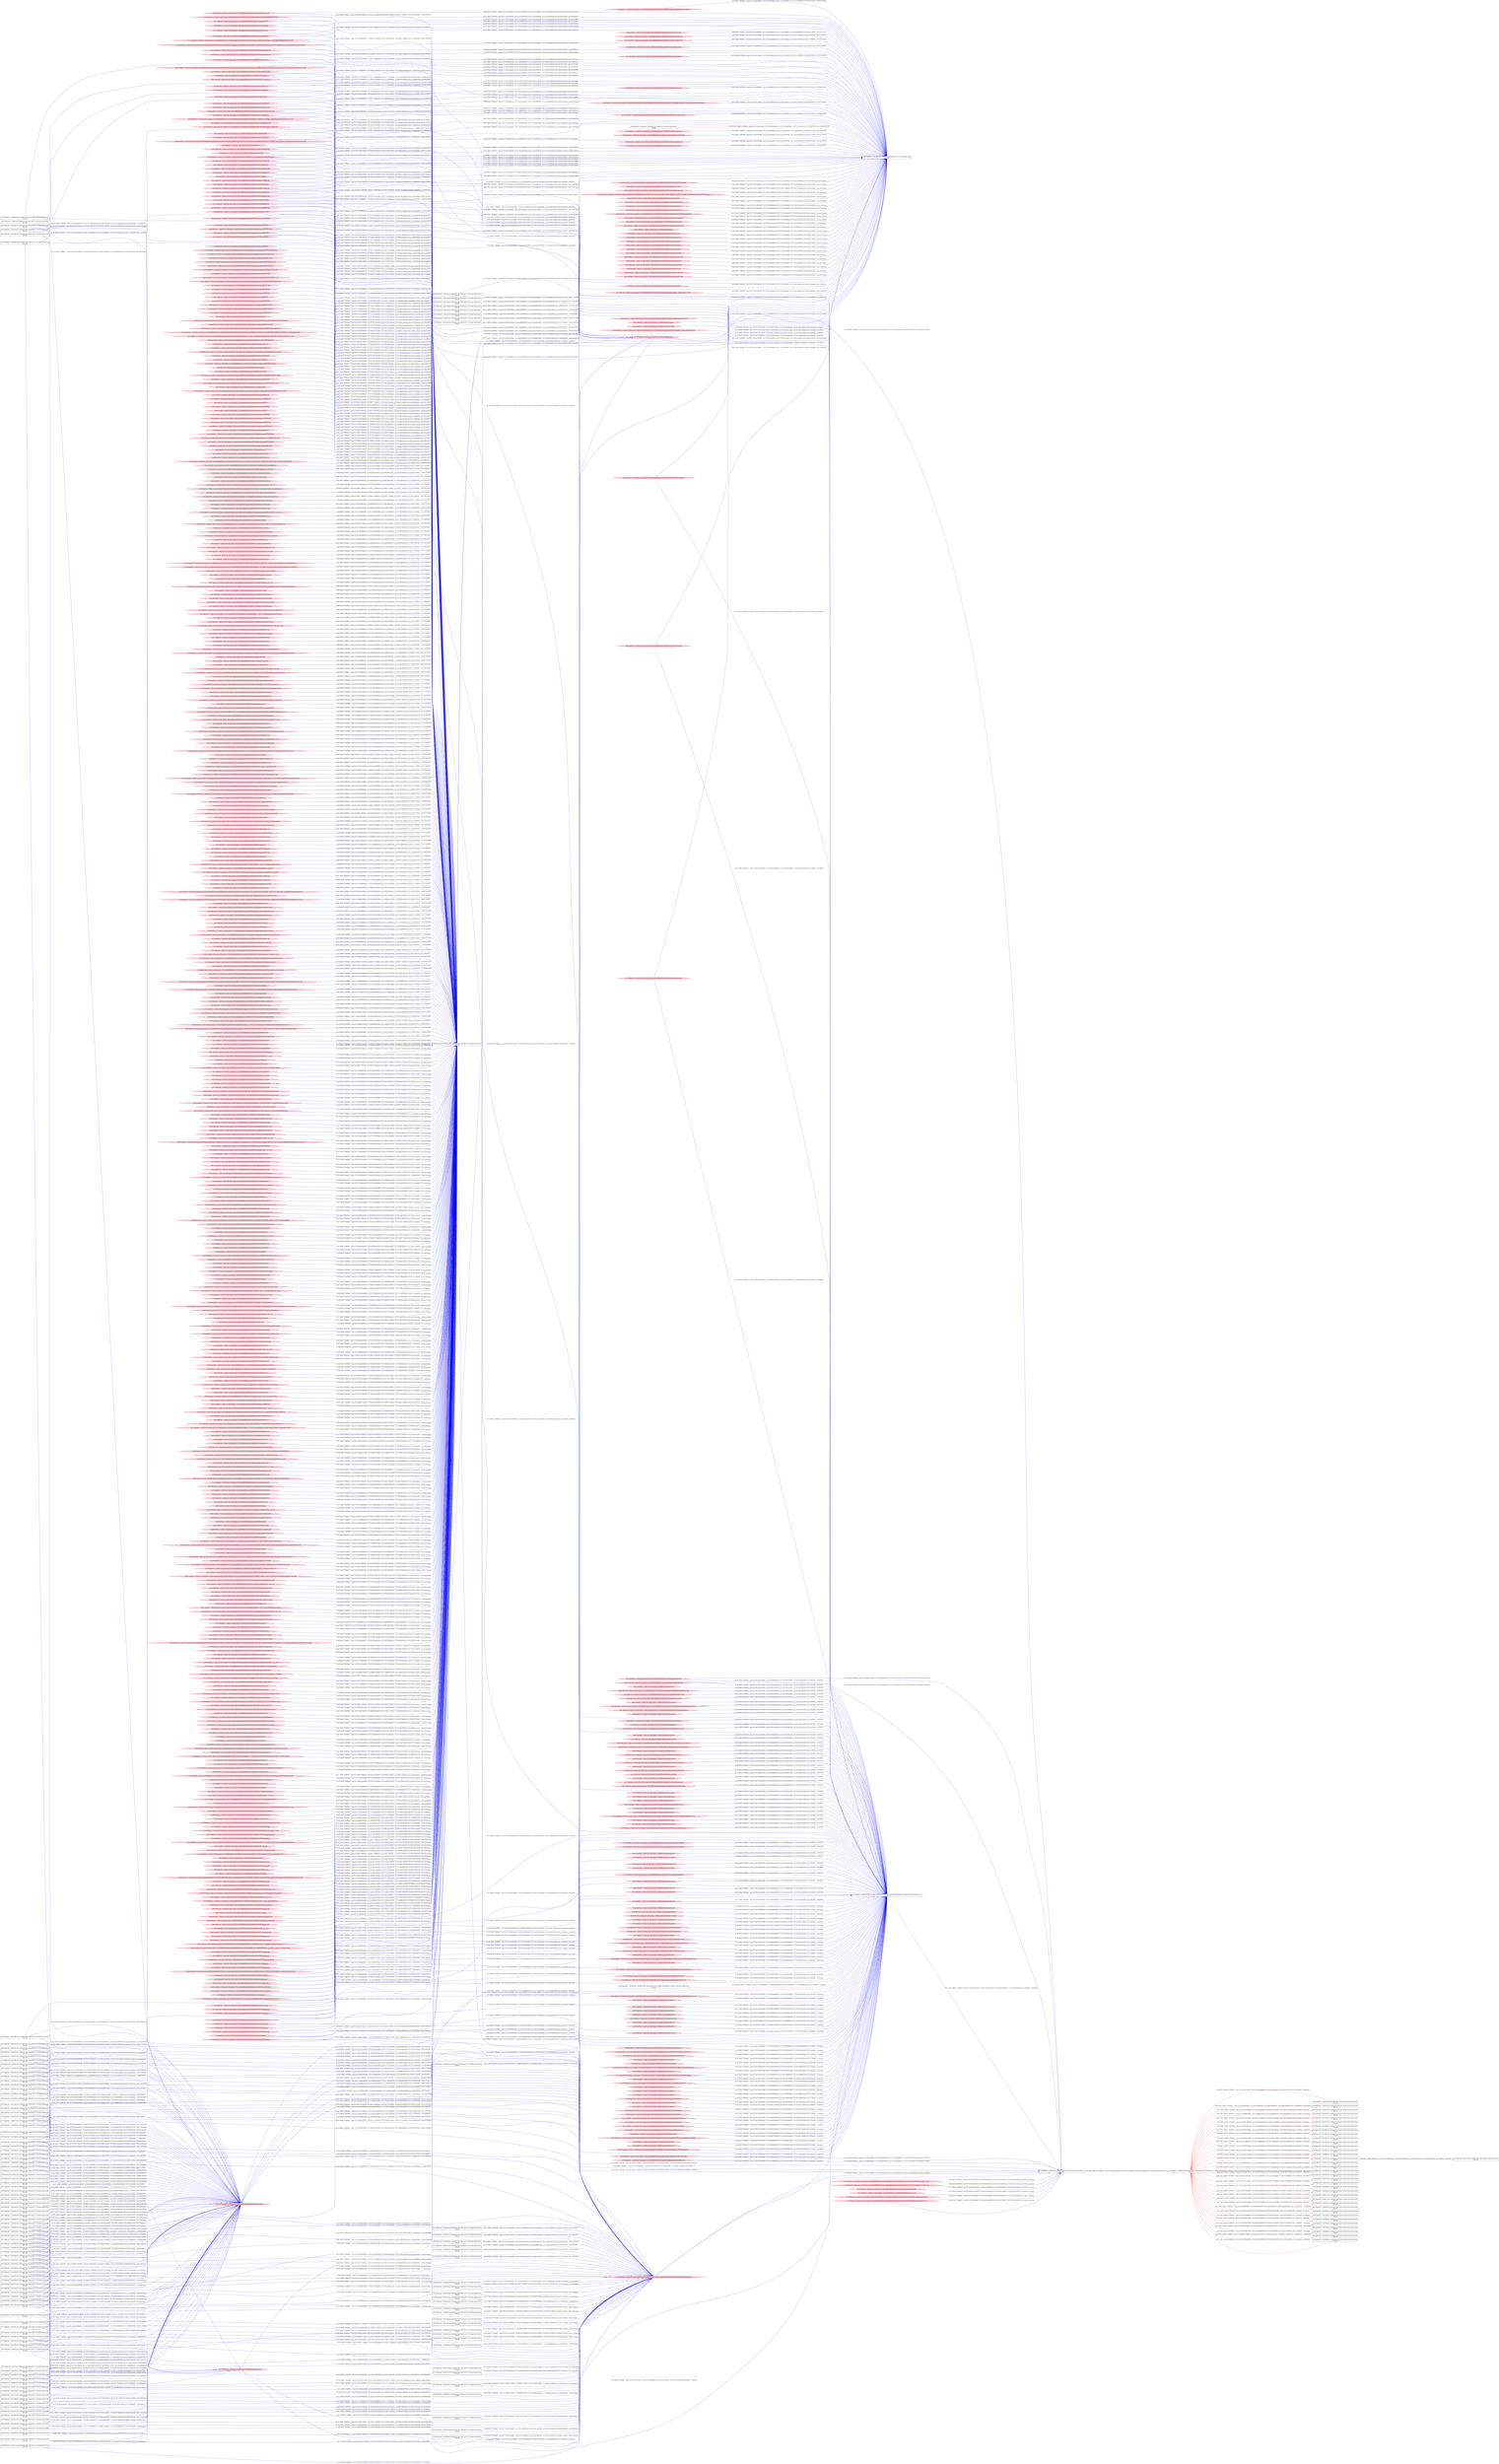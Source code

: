 digraph  {
rankdir=LR
"27"[color=black,label="id:27 HopCount: 1 pid:5648 proc_starttime:0 cmd: owner uid:null owner group id:null,\n null null", shape=box,style=solid];
"35"[color=black,label="id:35 HopCount: 2 pid:600 proc_starttime:0 cmd: owner uid:null owner group id:null,\n null null", shape=box,style=solid];
"27" -> "35" [id=845,__obj="PROC_CREATE"color=red,label="id:845 PROC_CREATE **NORMAL**  seqs:[1557434796742000000, 1557434796742000000] T:[1557434796742000000, 1557434796742000000] relT:[-1369000000, -1369000000]",style=solid];
"36"[color=black,label="id:36 HopCount: 2 pid:3916 proc_starttime:0 cmd: owner uid:null owner group id:null,\n null null", shape=box,style=solid];
"27" -> "36" [id=846,__obj="PROC_CREATE"color=red,label="id:846 PROC_CREATE **NORMAL**  seqs:[1557434920249000000, 1557434920249000000] T:[1557434920249000000, 1557434920249000000] relT:[-124876000000, -124876000000]",style=solid];
"37"[color=black,label="id:37 HopCount: 2 pid:5652 proc_starttime:0 cmd: owner uid:null owner group id:null,\n null null", shape=box,style=solid];
"27" -> "37" [id=847,__obj="PROC_CREATE"color=red,label="id:847 PROC_CREATE **NORMAL**  seqs:[1557434795754000000, 1557434795754000000] T:[1557434795754000000, 1557434795754000000] relT:[-381000000, -381000000]",style=solid];
"0"[color=black,label="id:0 HopCount: 2 pid:5676 proc_starttime:0 cmd: owner uid:null owner group id:null,\n null null", shape=box,style=solid];
"27" -> "0" [id=848,__obj="PROC_CREATE"color=red,label="id:848 PROC_CREATE **NORMAL**  seqs:[1557434796684000000, 1557434796684000000] T:[1557434796684000000, 1557434796684000000] relT:[-1311000000, -1311000000]",style=solid];
"1"[color=black,label="id:1 HopCount: 2 pid:7536 proc_starttime:0 cmd: owner uid:null owner group id:null,\n null null", shape=box,style=solid];
"27" -> "1" [id=849,__obj="PROC_CREATE"color=red,label="id:849 PROC_CREATE **NORMAL**  seqs:[1557434796710000000, 1557434796710000000] T:[1557434796710000000, 1557434796710000000] relT:[-1337000000, -1337000000]",style=solid];
"2"[color=black,label="id:2 HopCount: 2 pid:5572 proc_starttime:0 cmd: owner uid:null owner group id:null,\n null null", shape=box,style=solid];
"27" -> "2" [id=850,__obj="PROC_CREATE"color=red,label="id:850 PROC_CREATE **NORMAL**  seqs:[1557434795754000000, 1557434795754000000] T:[1557434795754000000, 1557434795754000000] relT:[-381000000, -381000000]",style=solid];
"3"[color=black,label="id:3 HopCount: 2 pid:2364 proc_starttime:0 cmd: owner uid:null owner group id:null,\n null null", shape=box,style=solid];
"27" -> "3" [id=851,__obj="PROC_CREATE"color=red,label="id:851 PROC_CREATE **NORMAL**  seqs:[1557434795603000000, 1557434795603000000] T:[1557434795603000000, 1557434795603000000] relT:[-230000000, -230000000]",style=solid];
"4"[color=black,label="id:4 HopCount: 2 pid:8084 proc_starttime:0 cmd: owner uid:null owner group id:null,\n null null", shape=box,style=solid];
"27" -> "4" [id=852,__obj="PROC_CREATE"color=red,label="id:852 PROC_CREATE **NORMAL**  seqs:[1557434796525000000, 1557434796525000000] T:[1557434796525000000, 1557434796525000000] relT:[-1152000000, -1152000000]",style=solid];
"6"[color=black,label="id:6 HopCount: 2 pid:4492 proc_starttime:0 cmd: owner uid:null owner group id:null,\n null null", shape=box,style=solid];
"27" -> "6" [id=853,__obj="PROC_CREATE"color=red,label="id:853 PROC_CREATE **NORMAL**  seqs:[1557434796961000000, 1557434796961000000] T:[1557434796961000000, 1557434796961000000] relT:[-1588000000, -1588000000]",style=solid];
"5"[color=black,label="id:5 HopCount: 2 pid:5644 proc_starttime:0 cmd: owner uid:null owner group id:null,\n null null", shape=box,style=solid];
"27" -> "5" [id=854,__obj="PROC_CREATE"color=red,label="id:854 PROC_CREATE **NORMAL**  seqs:[1557434795921000000, 1557434795921000000] T:[1557434795921000000, 1557434795921000000] relT:[-548000000, -548000000]",style=solid];
"7"[color=black,label="id:7 HopCount: 2 pid:7480 proc_starttime:0 cmd: owner uid:null owner group id:null,\n null null", shape=box,style=solid];
"27" -> "7" [id=855,__obj="PROC_CREATE"color=red,label="id:855 PROC_CREATE **NORMAL**  seqs:[1557434797468000000, 1557434797468000000] T:[1557434797468000000, 1557434797468000000] relT:[-2095000000, -2095000000]",style=solid];
"9"[color=black,label="id:9 HopCount: 2 pid:7432 proc_starttime:0 cmd: owner uid:null owner group id:null,\n null null", shape=box,style=solid];
"27" -> "9" [id=856,__obj="PROC_CREATE"color=red,label="id:856 PROC_CREATE **NORMAL**  seqs:[1557434795754000000, 1557434795754000000] T:[1557434795754000000, 1557434795754000000] relT:[-381000000, -381000000]",style=solid];
"8"[color=black,label="id:8 HopCount: 2 pid:6328 proc_starttime:0 cmd: owner uid:null owner group id:null,\n null null", shape=box,style=solid];
"27" -> "8" [id=857,__obj="PROC_CREATE"color=red,label="id:857 PROC_CREATE **NORMAL**  seqs:[1557434795754000000, 1557434795754000000] T:[1557434795754000000, 1557434795754000000] relT:[-381000000, -381000000]",style=solid];
"10"[color=black,label="id:10 HopCount: 2 pid:6896 proc_starttime:0 cmd: owner uid:null owner group id:null,\n null null", shape=box,style=solid];
"27" -> "10" [id=858,__obj="PROC_CREATE"color=red,label="id:858 PROC_CREATE **NORMAL**  seqs:[1557434795754000000, 1557434795754000000] T:[1557434795754000000, 1557434795754000000] relT:[-381000000, -381000000]",style=solid];
"15"[color=black,label="id:15 HopCount: 2 pid:1304 proc_starttime:0 cmd: owner uid:null owner group id:null,\n null null", shape=box,style=solid];
"11"[color=black,label="id:11 HopCount: 3 pid:2772 proc_starttime:0 cmd: owner uid:null owner group id:null,\n null null", shape=box,style=solid];
"15" -> "11" [id=859,__obj="PROC_CREATE"color=red,label="id:859 PROC_CREATE **NORMAL**  seqs:[1557434795891000000, 1557434795891000000] T:[1557434795891000000, 1557434795891000000] relT:[-518000000, -518000000]",style=solid];
"31"[color=black,label="id:31 HopCount: 2 pid:6312 proc_starttime:0 cmd: owner uid:null owner group id:null,\n null null", shape=box,style=solid];
"27" -> "31" [id=860,__obj="PROC_CREATE"color=red,label="id:860 PROC_CREATE **NORMAL**  seqs:[1557434796688000000, 1557434796688000000] T:[1557434796688000000, 1557434796688000000] relT:[-1315000000, -1315000000]",style=solid];
"12"[color=black,label="id:12 HopCount: 2 pid:6416 proc_starttime:0 cmd: owner uid:null owner group id:null,\n null null", shape=box,style=solid];
"27" -> "12" [id=861,__obj="PROC_CREATE"color=red,label="id:861 PROC_CREATE **NORMAL**  seqs:[1557434797491000000, 1557434797491000000] T:[1557434797491000000, 1557434797491000000] relT:[-2118000000, -2118000000]",style=solid];
"13"[color=black,label="id:13 HopCount: 2 pid:4288 proc_starttime:0 cmd: owner uid:null owner group id:null,\n null null", shape=box,style=solid];
"27" -> "13" [id=862,__obj="PROC_CREATE"color=red,label="id:862 PROC_CREATE **NORMAL**  seqs:[1557434920246000000, 1557434920246000000] T:[1557434920246000000, 1557434920246000000] relT:[-124873000000, -124873000000]",style=solid];
"14"[color=black,label="id:14 HopCount: 2 pid:7096 proc_starttime:0 cmd: owner uid:null owner group id:null,\n null null", shape=box,style=solid];
"27" -> "14" [id=863,__obj="PROC_CREATE"color=red,label="id:863 PROC_CREATE **NORMAL**  seqs:[1557434795921000000, 1557434795921000000] T:[1557434795921000000, 1557434795921000000] relT:[-548000000, -548000000]",style=solid];
"27" -> "15" [id=864,__obj="PROC_CREATE"color=red,label="id:864 PROC_CREATE **NORMAL**  seqs:[1557434795755000000, 1557434795755000000] T:[1557434795755000000, 1557434795755000000] relT:[-382000000, -382000000]",style=solid];
"16"[color=black,label="id:16 HopCount: 2 pid:6776 proc_starttime:0 cmd: owner uid:null owner group id:null,\n null null", shape=box,style=solid];
"27" -> "16" [id=865,__obj="PROC_CREATE"color=red,label="id:865 PROC_CREATE **NORMAL**  seqs:[1557434797420000000, 1557434797420000000] T:[1557434797420000000, 1557434797420000000] relT:[-2047000000, -2047000000]",style=solid];
"17"[color=black,label="id:17 HopCount: 2 pid:628 proc_starttime:0 cmd: owner uid:null owner group id:null,\n null null", shape=box,style=solid];
"27" -> "17" [id=866,__obj="PROC_CREATE"color=red,label="id:866 PROC_CREATE **NORMAL**  seqs:[1557434797537000000, 1557434797537000000] T:[1557434797537000000, 1557434797537000000] relT:[-2164000000, -2164000000]",style=solid];
"18"[color=black,label="id:18 HopCount: 2 pid:5008 proc_starttime:0 cmd: owner uid:null owner group id:null,\n null null", shape=box,style=solid];
"27" -> "18" [id=867,__obj="PROC_CREATE"color=red,label="id:867 PROC_CREATE **NORMAL**  seqs:[1557434796672000000, 1557434796672000000] T:[1557434796672000000, 1557434796672000000] relT:[-1299000000, -1299000000]",style=solid];
"19"[color=black,label="id:19 HopCount: 2 pid:6436 proc_starttime:0 cmd: owner uid:null owner group id:null,\n null null", shape=box,style=solid];
"27" -> "19" [id=868,__obj="PROC_CREATE"color=red,label="id:868 PROC_CREATE **NORMAL**  seqs:[1557434798735000000, 1557434798735000000] T:[1557434798735000000, 1557434798735000000] relT:[-3362000000, -3362000000]",style=solid];
"20"[color=black,label="id:20 HopCount: 2 pid:4152 proc_starttime:0 cmd: owner uid:null owner group id:null,\n null null", shape=box,style=solid];
"27" -> "20" [id=869,__obj="PROC_CREATE"color=red,label="id:869 PROC_CREATE **NORMAL**  seqs:[1557434797521000000, 1557434797521000000] T:[1557434797521000000, 1557434797521000000] relT:[-2148000000, -2148000000]",style=solid];
"21"[color=black,label="id:21 HopCount: 2 pid:5672 proc_starttime:0 cmd: owner uid:null owner group id:null,\n null null", shape=box,style=solid];
"27" -> "21" [id=870,__obj="PROC_CREATE"color=red,label="id:870 PROC_CREATE **NORMAL**  seqs:[1557434795754000000, 1557434795754000000] T:[1557434795754000000, 1557434795754000000] relT:[-381000000, -381000000]",style=solid];
"23"[color=black,label="id:23 HopCount: 2 pid:940 proc_starttime:0 cmd: owner uid:null owner group id:null,\n null null", shape=box,style=solid];
"27" -> "23" [id=871,__obj="PROC_CREATE"color=red,label="id:871 PROC_CREATE **NORMAL**  seqs:[1557434795482000000, 1557434795482000000] T:[1557434795482000000, 1557434795482000000] relT:[-109000000, -109000000]",style=solid];
"26"[color=black,label="id:26 HopCount: 0 pid:844 proc_starttime:0 cmd: owner uid:null owner group id:null,\n null null", shape=box,style=solid];
"26" -> "27" [id=872,__obj="PROC_CREATE"color=red,label="id:872 PROC_CREATE **NORMAL**  seqs:[1557434795373000000, 1557434795373000000] T:[1557434795373000000, 1557434795373000000] relT:[0, 0]",style=solid];
"28"[color=black,label="id:28 HopCount: 2 pid:6628 proc_starttime:0 cmd: owner uid:null owner group id:null,\n null null", shape=box,style=solid];
"27" -> "28" [id=873,__obj="PROC_CREATE"color=red,label="id:873 PROC_CREATE **NORMAL**  seqs:[1557434916666000000, 1557434916666000000] T:[1557434916666000000, 1557434916666000000] relT:[-121293000000, -121293000000]",style=solid];
"29"[color=black,label="id:29 HopCount: 2 pid:5640 proc_starttime:0 cmd: owner uid:null owner group id:null,\n null null", shape=box,style=solid];
"27" -> "29" [id=874,__obj="PROC_CREATE"color=red,label="id:874 PROC_CREATE **NORMAL**  seqs:[1557434795754000000, 1557434795754000000] T:[1557434795754000000, 1557434795754000000] relT:[-381000000, -381000000]",style=solid];
"30"[color=black,label="id:30 HopCount: 2 pid:7332 proc_starttime:0 cmd: owner uid:null owner group id:null,\n null null", shape=box,style=solid];
"27" -> "30" [id=875,__obj="PROC_CREATE"color=red,label="id:875 PROC_CREATE **NORMAL**  seqs:[1557434796793000000, 1557434796793000000] T:[1557434796793000000, 1557434796793000000] relT:[-1420000000, -1420000000]",style=solid];
"22"[color=black,label="id:22 HopCount: 2 pid:5688 proc_starttime:0 cmd: owner uid:null owner group id:null,\n null null", shape=box,style=solid];
"27" -> "22" [id=876,__obj="PROC_CREATE"color=red,label="id:876 PROC_CREATE **NORMAL**  seqs:[1557434798759000000, 1557434798759000000] T:[1557434798759000000, 1557434798759000000] relT:[-3386000000, -3386000000]",style=solid];
"24"[color=black,label="id:24 HopCount: 2 pid:788 proc_starttime:0 cmd: owner uid:null owner group id:null,\n null null", shape=box,style=solid];
"27" -> "24" [id=877,__obj="PROC_CREATE"color=red,label="id:877 PROC_CREATE **NORMAL**  seqs:[1557434797531000000, 1557434797531000000] T:[1557434797531000000, 1557434797531000000] relT:[-2158000000, -2158000000]",style=solid];
"32"[color=black,label="id:32 HopCount: 2 pid:5720 proc_starttime:0 cmd: owner uid:null owner group id:null,\n null null", shape=box,style=solid];
"27" -> "32" [id=878,__obj="PROC_CREATE"color=red,label="id:878 PROC_CREATE **NORMAL**  seqs:[1557434920229000000, 1557434920229000000] T:[1557434920229000000, 1557434920229000000] relT:[-124856000000, -124856000000]",style=solid];
"25"[color=black,label="id:25 HopCount: 2 pid:4868 proc_starttime:0 cmd: owner uid:null owner group id:null,\n null null", shape=box,style=solid];
"27" -> "25" [id=879,__obj="PROC_CREATE"color=red,label="id:879 PROC_CREATE **NORMAL**  seqs:[1557434797493000000, 1557434797493000000] T:[1557434797493000000, 1557434797493000000] relT:[-2120000000, -2120000000]",style=solid];
"33"[color=black,label="id:33 HopCount: 2 pid:3104 proc_starttime:0 cmd: owner uid:null owner group id:null,\n null null", shape=box,style=solid];
"27" -> "33" [id=880,__obj="PROC_CREATE"color=red,label="id:880 PROC_CREATE **NORMAL**  seqs:[1557434950471000000, 1557434950471000000] T:[1557434950471000000, 1557434950471000000] relT:[-155098000000, -155098000000]",style=solid];
"34"[color=black,label="id:34 HopCount: 2 pid:7596 proc_starttime:0 cmd: owner uid:null owner group id:null,\n null null", shape=box,style=solid];
"27" -> "34" [id=881,__obj="PROC_CREATE"color=red,label="id:881 PROC_CREATE **NORMAL**  seqs:[1557434796379000000, 1557434796379000000] T:[1557434796379000000, 1557434796379000000] relT:[-1006000000, -1006000000]",style=solid];
"39"[color=pink,label="id:39 HopCount: -4 owner uid: owner group id: /Device/HarddiskVolume2/WINDOWS/SYSWOW64/MSCTF.DLL ", shape=oval,style=filled];
"828"[color=black,label="id:828 HopCount: -3 pid:6516 proc_starttime:0 cmd: owner uid:S-1-5-18 owner group id:null,\n null null", shape=box,style=solid];
"39" -> "828" [id=882,__obj="READ"color=blue,label="id:882 READ **NORMAL**  seqs:[1557324458428000000, 1557346590387000000] T:[1557346590309000000, 1557346590309000000] relT:[88205064000000, 88205064000000]",style=solid];
"679"[color=pink,label="id:679 HopCount: -4 owner uid: owner group id: /Device/HarddiskVolume2/ProgramData/Microsoft/Windows/AppRepository/Packages/Microsoft.Windows.ContentDeliveryManager_10.0.16299.15_neutral_neutral_cw5n1h2txyewy/ActivationStore.dat.LOG2 ", shape=oval,style=filled];
"679" -> "828" [id=883,__obj="READ"color=blue,label="id:883 READ **NORMAL**  seqs:[1557317273690000000, 1557343373412000000] T:[1557317273690000000, 1557343373412000000] relT:[117521683000000, 91421961000000]",style=solid];
"41"[color=pink,label="id:41 HopCount: -4 owner uid: owner group id: /Device/HarddiskVolume2/salt/bin/Scripts/salt-minion.pyc ", shape=oval,style=filled];
"41" -> "828" [id=884,__obj="READ"color=blue,label="id:884 READ **NORMAL**  seqs:[1557337258094000000, 1557337258095000000] T:[1557337258094000000, 1557337258095000000] relT:[97537279000000, 97537278000000]",style=solid];
"42"[color=pink,label="id:42 HopCount: -4 owner uid: owner group id: /Device/HarddiskVolume2/salt/bin/Lib/site-packages/requests/packages/urllib3/util/url.pyc ", shape=oval,style=filled];
"42" -> "828" [id=885,__obj="READ"color=blue,label="id:885 READ **NORMAL**  seqs:[1557337258166000000, 1557337258166000000] T:[1557337258166000000, 1557337258166000000] relT:[97537207000000, 97537207000000]",style=solid];
"43"[color=pink,label="id:43 HopCount: -4 owner uid: owner group id: /Device/HarddiskVolume2/WINDOWS/LOGS ", shape=oval,style=filled];
"43" -> "828" [id=886,__obj="READ"color=blue,label="id:886 READ **NORMAL**  seqs:[1557328481969000000, 1557335761631000000] T:[1557328481969000000, 1557335761631000000] relT:[106313404000000, 99033742000000]",style=solid];
"45"[color=pink,label="id:45 HopCount: -4 owner uid: owner group id: /Device/HarddiskVolume2/salt/bin/Lib/textwrap.pyc ", shape=oval,style=filled];
"45" -> "828" [id=887,__obj="READ"color=blue,label="id:887 READ **NORMAL**  seqs:[1557337258115000000, 1557337258115000000] T:[1557337258115000000, 1557337258115000000] relT:[97537258000000, 97537258000000]",style=solid];
"46"[color=pink,label="id:46 HopCount: -4 owner uid: owner group id: /Device/HarddiskVolume2/WINDOWS/SERVICEPROFILES/LOCALSERVICE/APPDATA/LOCAL/FONTCACHE ", shape=oval,style=filled];
"46" -> "828" [id=888,__obj="READ"color=blue,label="id:888 READ **NORMAL**  seqs:[1557326554733000000, 1557328397771000000] T:[1557326554733000000, 1557328397771000000] relT:[108240640000000, 106397602000000]",style=solid];
"48"[color=pink,label="id:48 HopCount: -4 owner uid: owner group id: /Device/HarddiskVolume2/Windows/System32/threadpoolwinrt.dll ", shape=oval,style=filled];
"48" -> "828" [id=889,__obj="READ"color=blue,label="id:889 READ **NORMAL**  seqs:[1557328502073000000, 1557328502089000000] T:[1557328502073000000, 1557328502073000000] relT:[106293300000000, 106293300000000]",style=solid];
"47"[color=pink,label="id:47 HopCount: -4 owner uid: owner group id: /Device/HarddiskVolume2/Program Files (x86)/Mozilla Thunderbird/api-ms-win-crt-locale-l1-1-0.dll ", shape=oval,style=filled];
"47" -> "828" [id=890,__obj="READ"color=blue,label="id:890 READ **NORMAL**  seqs:[1557346590386000000, 1557346590386000000] T:[1557346590386000000, 1557346590386000000] relT:[88204987000000, 88204987000000]",style=solid];
"49"[color=pink,label="id:49 HopCount: -4 owner uid: owner group id: /Device/HarddiskVolume2/Users/admin/Desktop ", shape=oval,style=filled];
"49" -> "828" [id=891,__obj="READ"color=blue,label="id:891 READ **NORMAL**  seqs:[1557326554739000000, 1557326554739000000] T:[1557326554739000000, 1557326554739000000] relT:[108240634000000, 108240634000000]",style=solid];
"50"[color=pink,label="id:50 HopCount: -4 owner uid: owner group id: /Device/HarddiskVolume2/Users/admin/AppData/Local/Thunderbird/Profiles/xxsq346m.default/startupCache/startupCache.4.little ", shape=oval,style=filled];
"50" -> "828" [id=892,__obj="READ"color=blue,label="id:892 READ **NORMAL**  seqs:[1557346590310000000, 1557346590310000000] T:[1557346590310000000, 1557346590310000000] relT:[88205063000000, 88205063000000]",style=solid];
"372"[color=pink,label="id:372 HopCount: -4 owner uid: owner group id: /Device/HarddiskVolume2/Windows/System32/nsi.dll ", shape=oval,style=filled];
"372" -> "828" [id=893,__obj="READ"color=blue,label="id:893 READ **NORMAL**  seqs:[1557333221966000000, 1557344883736000000] T:[1557333221966000000, 1557344883736000000] relT:[101573407000000, 89911637000000]",style=solid];
"51"[color=pink,label="id:51 HopCount: -4 owner uid: owner group id: /Device/HarddiskVolume2/salt/bin/Lib/site-packages/cffi/api.pyc ", shape=oval,style=filled];
"51" -> "828" [id=894,__obj="READ"color=blue,label="id:894 READ **NORMAL**  seqs:[1557337258173000000, 1557337258174000000] T:[1557337258173000000, 1557337258173000000] relT:[97537200000000, 97537200000000]",style=solid];
"52"[color=pink,label="id:52 HopCount: -4 owner uid: owner group id: /Device/HarddiskVolume2/Windows/System32/wbem/wbemdisp.dll ", shape=oval,style=filled];
"52" -> "828" [id=895,__obj="READ"color=blue,label="id:895 READ **NORMAL**  seqs:[1557337258124000000, 1557337258124000000] T:[1557337258124000000, 1557337258124000000] relT:[97537249000000, 97537249000000]",style=solid];
"748"[color=pink,label="id:748 HopCount: -2 owner uid: owner group id: /Device/HarddiskVolume2/Users/admin ", shape=oval,style=filled];
"748" -> "828" [id=896,__obj="READ"color=blue,label="id:896 READ **NORMAL**  seqs:[1557326554737000000, 1557334456136000000] T:[1557326554737000000, 1557334456135000000] relT:[108240636000000, 100339238000000]",style=solid];
"53"[color=pink,label="id:53 HopCount: -4 owner uid: owner group id: /Device/HarddiskVolume2/Windows/SysWOW64/avrt.dll ", shape=oval,style=filled];
"53" -> "828" [id=897,__obj="READ"color=blue,label="id:897 READ **NORMAL**  seqs:[1557346590307000000, 1557346590307000000] T:[1557346590307000000, 1557346590307000000] relT:[88205066000000, 88205066000000]",style=solid];
"844"[color=pink,label="id:844 HopCount: -4 owner uid: owner group id: /Device/HarddiskVolume2/WINDOWS/SYSWOW64/DCOMP.DLL ", shape=oval,style=filled];
"844" -> "828" [id=898,__obj="READ"color=blue,label="id:898 READ **NORMAL**  seqs:[1557324458431000000, 1557346590387000000] T:[1557326815006000000, 1557346590312000000] relT:[107980367000000, 88205061000000]",style=solid];
"54"[color=pink,label="id:54 HopCount: -4 owner uid: owner group id: /Device/HarddiskVolume2/Windows/System32/psapi.dll ", shape=oval,style=filled];
"54" -> "828" [id=899,__obj="READ"color=blue,label="id:899 READ **NORMAL**  seqs:[1557337258106000000, 1557337258106000000] T:[1557337258106000000, 1557337258106000000] relT:[97537267000000, 97537267000000]",style=solid];
"55"[color=pink,label="id:55 HopCount: -4 owner uid: owner group id: /Device/HarddiskVolume2/Windows/System32/HOSTNAME.EXE ", shape=oval,style=filled];
"55" -> "828" [id=900,__obj="READ"color=blue,label="id:900 READ **NORMAL**  seqs:[1557340416819000000, 1557340416819000000] T:[1557340416819000000, 1557340416819000000] relT:[94378554000000, 94378554000000]",style=solid];
"40"[color=pink,label="id:40 HopCount: -4 owner uid: owner group id: /Device/HarddiskVolume2/Windows/System32/Windows.Web.Http.dll ", shape=oval,style=filled];
"40" -> "828" [id=901,__obj="READ"color=blue,label="id:901 READ **NORMAL**  seqs:[1557332612279000000, 1557337827834000000] T:[1557332612279000000, 1557337827825000000] relT:[102183094000000, 96967548000000]",style=solid];
"57"[color=pink,label="id:57 HopCount: -4 owner uid: owner group id: /Device/HarddiskVolume2/salt/bin/Lib/site-packages/salt/utils/sdb.pyc ", shape=oval,style=filled];
"57" -> "828" [id=902,__obj="READ"color=blue,label="id:902 READ **NORMAL**  seqs:[1557319258159000000, 1557337258182000000] T:[1557319258159000000, 1557337258182000000] relT:[115537214000000, 97537191000000]",style=solid];
"58"[color=pink,label="id:58 HopCount: -4 owner uid: owner group id: /Device/HarddiskVolume2/salt/bin/Lib/site-packages/salt/utils/minions.pyc ", shape=oval,style=filled];
"58" -> "828" [id=903,__obj="READ"color=blue,label="id:903 READ **NORMAL**  seqs:[1557337258158000000, 1557337258158000000] T:[1557337258158000000, 1557337258158000000] relT:[97537215000000, 97537215000000]",style=solid];
"59"[color=pink,label="id:59 HopCount: -4 owner uid: owner group id: /Device/HarddiskVolume2/Windows/SysWOW64/pnrpnsp.dll ", shape=oval,style=filled];
"59" -> "828" [id=904,__obj="READ"color=blue,label="id:904 READ **NORMAL**  seqs:[1557346590310000000, 1557346590310000000] T:[1557346590310000000, 1557346590310000000] relT:[88205063000000, 88205063000000]",style=solid];
"61"[color=pink,label="id:61 HopCount: -4 owner uid: owner group id: /Device/HarddiskVolume2/salt/bin/Lib/site-packages/packaging/requirements.pyc ", shape=oval,style=filled];
"61" -> "828" [id=905,__obj="READ"color=blue,label="id:905 READ **NORMAL**  seqs:[1557337258154000000, 1557337258154000000] T:[1557337258154000000, 1557337258154000000] relT:[97537219000000, 97537219000000]",style=solid];
"62"[color=pink,label="id:62 HopCount: -4 owner uid: owner group id: /Device/HarddiskVolume2/Program Files (x86)/Mozilla Thunderbird/api-ms-win-crt-filesystem-l1-1-0.dll ", shape=oval,style=filled];
"62" -> "828" [id=906,__obj="READ"color=blue,label="id:906 READ **NORMAL**  seqs:[1557346590305000000, 1557346590305000000] T:[1557346590305000000, 1557346590305000000] relT:[88205068000000, 88205068000000]",style=solid];
"63"[color=pink,label="id:63 HopCount: -4 owner uid: owner group id: /Device/HarddiskVolume2/salt/bin/Lib/site-packages/cryptography/x509/oid.pyc ", shape=oval,style=filled];
"63" -> "828" [id=907,__obj="READ"color=blue,label="id:907 READ **NORMAL**  seqs:[1557337258173000000, 1557337258173000000] T:[1557337258173000000, 1557337258173000000] relT:[97537200000000, 97537200000000]",style=solid];
"65"[color=pink,label="id:65 HopCount: -4 owner uid: owner group id: /Device/HarddiskVolume2/salt/bin/Lib/site-packages/cryptography/utils.pyc ", shape=oval,style=filled];
"65" -> "828" [id=908,__obj="READ"color=blue,label="id:908 READ **NORMAL**  seqs:[1557337258169000000, 1557337258169000000] T:[1557337258169000000, 1557337258169000000] relT:[97537204000000, 97537204000000]",style=solid];
"66"[color=pink,label="id:66 HopCount: -4 owner uid: owner group id: /Device/HarddiskVolume2/ProgramData/Microsoft ", shape=oval,style=filled];
"66" -> "828" [id=909,__obj="READ"color=blue,label="id:909 READ **NORMAL**  seqs:[1557319709265000000, 1557332346434000000] T:[1557319709265000000, 1557332346434000000] relT:[115086108000000, 102448939000000]",style=solid];
"67"[color=pink,label="id:67 HopCount: -4 owner uid: owner group id: /Device/HarddiskVolume2/WINDOWS/RESCACHE/_MERGED ", shape=oval,style=filled];
"67" -> "828" [id=910,__obj="READ"color=blue,label="id:910 READ **NORMAL**  seqs:[1557328397769000000, 1557328397770000000] T:[1557328397769000000, 1557328397769000000] relT:[106397604000000, 106397604000000]",style=solid];
"64"[color=black,label="id:64 HopCount: -2 pid:7252 proc_starttime:0 cmd: owner uid:S-1-5-21-231540947-922634896-4161786520-1004 owner group id:null,\n null null", shape=box,style=solid];
"64" -> "26" [id=911,__obj="PROC_CREATE"color=red,label="id:911 PROC_CREATE **NORMAL**  seqs:[1557434794073000000, 1557434794073000000] T:[1557434794073000000, 1557434794073000000] relT:[1300000000, 1300000000]",style=solid];
"69"[color=pink,label="id:69 HopCount: -4 owner uid: owner group id: /Device/HarddiskVolume2/WINDOWS/SYSWOW64/IMM32.DLL ", shape=oval,style=filled];
"69" -> "828" [id=912,__obj="READ"color=blue,label="id:912 READ **NORMAL**  seqs:[1557346590385000000, 1557346590385000000] T:[1557346590385000000, 1557346590385000000] relT:[88204988000000, 88204988000000]",style=solid];
"70"[color=pink,label="id:70 HopCount: -4 owner uid: owner group id: /Device/HarddiskVolume2/WINDOWS/WinSxS/amd64_microsoft.windows.common-controls_6595b64144ccf1df_6.0.16299.125_none_15cbcf8893620c09 ", shape=oval,style=filled];
"70" -> "828" [id=913,__obj="READ"color=blue,label="id:913 READ **NORMAL**  seqs:[1557328108541000000, 1557328108541000000] T:[1557328108541000000, 1557328108541000000] relT:[106686832000000, 106686832000000]",style=solid];
"387"[color=pink,label="id:387 HopCount: -3 owner uid: owner group id: /Device/HarddiskVolume2/WINDOWS/SYSTEM32/WSOCK32.DLL ", shape=oval,style=filled];
"387" -> "828" [id=914,__obj="READ"color=blue,label="id:914 READ **NORMAL**  seqs:[1557317039418000000, 1557335852017000000] T:[1557317039418000000, 1557335852017000000] relT:[117755955000000, 98943356000000]",style=solid];
"68"[color=pink,label="id:68 HopCount: -2 owner uid: owner group id: /Device/HarddiskVolume2/Users/admin/AppData/LocalLow/Mozilla/Temp-{cacce103-a204-40d6-8846-174c0617105c}/* ", shape=oval,style=filled];
"68" -> "26" [id=915,__obj="READ"color=blue,label="id:915 READ **NORMAL**  seqs:[1557434795326000000, 1557434795332000000] T:[1557434795326000000, 1557434795332000000] relT:[47000000, 41000000]",style=solid];
"73"[color=pink,label="id:73 HopCount: -4 owner uid: owner group id: /Device/HarddiskVolume2/salt/bin/Lib/site-packages/Crypto/Random/Fortuna/SHAd256.pyc ", shape=oval,style=filled];
"73" -> "828" [id=916,__obj="READ"color=blue,label="id:916 READ **NORMAL**  seqs:[1557337258101000000, 1557337258101000000] T:[1557337258101000000, 1557337258101000000] relT:[97537272000000, 97537272000000]",style=solid];
"72"[color=pink,label="id:72 HopCount: -4 owner uid: owner group id: /Device/HarddiskVolume2/salt/bin/Lib/site-packages/singledispatch_helpers.pyc ", shape=oval,style=filled];
"72" -> "828" [id=917,__obj="READ"color=blue,label="id:917 READ **NORMAL**  seqs:[1557337258121000000, 1557337258121000000] T:[1557337258121000000, 1557337258121000000] relT:[97537252000000, 97537252000000]",style=solid];
"38"[color=pink,label="id:38 HopCount: -4 owner uid: owner group id: /Device/HarddiskVolume2/WINDOWS/SYSTEM32/WOW64WIN.DLL ", shape=oval,style=filled];
"38" -> "828" [id=918,__obj="READ"color=blue,label="id:918 READ **NORMAL**  seqs:[1557324458427000000, 1557346590382000000] T:[1557326814995000000, 1557326814995000000] relT:[107980378000000, 107980378000000]",style=solid];
"71"[color=pink,label="id:71 HopCount: -2 owner uid: owner group id: /Device/HarddiskVolume2/Users/admin/AppData/LocalLow/Mozilla/Temp-{cacce103-a204-40d6-8846-174c0617105c} ", shape=oval,style=filled];
"71" -> "26" [id=919,__obj="READ"color=blue,label="id:919 READ **NORMAL**  seqs:[1557434795326000000, 1557434795332000000] T:[1557434795326000000, 1557434795332000000] relT:[47000000, 41000000]",style=solid];
"74"[color=pink,label="id:74 HopCount: -4 owner uid: owner group id: /Device/HarddiskVolume2/Windows/System32/SHCore.dll ", shape=oval,style=filled];
"832"[color=black,label="id:832 HopCount: -3 pid:2892 proc_starttime:0 cmd: owner uid:S-1-5-18 owner group id:null,\n null null", shape=box,style=solid];
"74" -> "832" [id=920,__obj="READ"color=blue,label="id:920 READ **NORMAL**  seqs:[1557271343578000000, 1557271343578000000] T:[1557271343578000000, 1557271343578000000] relT:[163451795000000, 163451795000000]",style=solid];
"76"[color=pink,label="id:76 HopCount: -4 owner uid: owner group id: /Device/HarddiskVolume2/Windows/System32/userenv.dll ", shape=oval,style=filled];
"76" -> "832" [id=921,__obj="READ"color=blue,label="id:921 READ **NORMAL**  seqs:[1557271341051000000, 1557271341456000000] T:[1557271341051000000, 1557271341450000000] relT:[163454322000000, 163453923000000]",style=solid];
"77"[color=pink,label="id:77 HopCount: -4 owner uid: owner group id: /Device/HarddiskVolume2/WINDOWS/WinSxS/FileMaps/$$_system32_21f9a9c4a2f8b514.cdf-ms ", shape=oval,style=filled];
"77" -> "832" [id=922,__obj="READ"color=blue,label="id:922 READ **NORMAL**  seqs:[1557271341054000000, 1557271341054000000] T:[1557271341054000000, 1557271341054000000] relT:[163454319000000, 163454319000000]",style=solid];
"78"[color=pink,label="id:78 HopCount: -4 owner uid: owner group id: /Device/HarddiskVolume2/Windows/System32/sppc.dll ", shape=oval,style=filled];
"78" -> "828" [id=923,__obj="READ"color=blue,label="id:923 READ **NORMAL**  seqs:[1557334287929000000, 1557334287929000000] T:[1557334287929000000, 1557334287929000000] relT:[100507444000000, 100507444000000]",style=solid];
"400"[color=pink,label="id:400 HopCount: -3 owner uid: owner group id: /Device/HarddiskVolume2/WINDOWS/SYSTEM32/ntmarta.dll ", shape=oval,style=filled];
"400" -> "832" [id=924,__obj="READ"color=blue,label="id:924 READ **NORMAL**  seqs:[1557271341054000000, 1557271343578000000] T:[1557271341054000000, 1557271343578000000] relT:[163454319000000, 163451795000000]",style=solid];
"60"[color=pink,label="id:60 HopCount: -4 owner uid: owner group id: /Device/HarddiskVolume2/WINDOWS/SysWOW64/WINMMBASE.dll ", shape=oval,style=filled];
"60" -> "828" [id=925,__obj="READ"color=blue,label="id:925 READ **NORMAL**  seqs:[1557326815008000000, 1557346590385000000] T:[1557326815008000000, 1557326815008000000] relT:[107980365000000, 107980365000000]",style=solid];
"79"[color=pink,label="id:79 HopCount: -4 owner uid: owner group id: /Device/HarddiskVolume2/WINDOWS/SOFTWAREDISTRIBUTION/DATASTORE/LOGS/EDB.LOG ", shape=oval,style=filled];
"79" -> "832" [id=926,__obj="READ"color=blue,label="id:926 READ **NORMAL**  seqs:[1557271341450000000, 1557271341450000000] T:[1557271341450000000, 1557271341450000000] relT:[163453923000000, 163453923000000]",style=solid];
"664"[color=pink,label="id:664 HopCount: -4 owner uid: owner group id: /Device/HarddiskVolume2/salt/bin/Lib/site-packages/win32comext/shell/__init__.pyc ", shape=oval,style=filled];
"664" -> "828" [id=927,__obj="READ"color=blue,label="id:927 READ **NORMAL**  seqs:[1557337258155000000, 1557337258155000000] T:[1557337258155000000, 1557337258155000000] relT:[97537218000000, 97537218000000]",style=solid];
"83"[color=pink,label="id:83 HopCount: -4 owner uid: owner group id: /Device/HarddiskVolume2/Windows/SystemApps/Microsoft.Windows.Cortana_cw5n1h2txyewy/BingConfiguration ", shape=oval,style=filled];
"83" -> "828" [id=928,__obj="READ"color=blue,label="id:928 READ **NORMAL**  seqs:[1557328397773000000, 1557328397773000000] T:[1557328397773000000, 1557328397773000000] relT:[106397600000000, 106397600000000]",style=solid];
"82"[color=pink,label="id:82 HopCount: -4 owner uid: owner group id: /Device/HarddiskVolume2/WINDOWS/SYSTEM32/SPP/STORE/2.0/CACHE/CACHE.DAT ", shape=oval,style=filled];
"82" -> "828" [id=929,__obj="READ"color=blue,label="id:929 READ **NORMAL**  seqs:[1557338071561000000, 1557338071561000000] T:[1557338071561000000, 1557338071561000000] relT:[96723812000000, 96723812000000]",style=solid];
"84"[color=pink,label="id:84 HopCount: -4 owner uid: owner group id: /Device/HarddiskVolume2/Windows/SystemApps/Microsoft.Windows.Cortana_cw5n1h2txyewy/pris ", shape=oval,style=filled];
"84" -> "828" [id=930,__obj="READ"color=blue,label="id:930 READ **NORMAL**  seqs:[1557328397774000000, 1557328397774000000] T:[1557328397774000000, 1557328397774000000] relT:[106397599000000, 106397599000000]",style=solid];
"234"[color=pink,label="id:234 HopCount: -3 owner uid: owner group id: /Device/HarddiskVolume2/WINDOWS/system32/oleaut32.dll ", shape=oval,style=filled];
"234" -> "828" [id=931,__obj="READ"color=blue,label="id:931 READ **NORMAL**  seqs:[1557317039420000000, 1557344889044000000] T:[1557317039420000000, 1557344889044000000] relT:[117755953000000, 89906329000000]",style=solid];
"85"[color=pink,label="id:85 HopCount: -4 owner uid: owner group id: /Device/HarddiskVolume2/salt/bin/Lib/site-packages/Crypto/Util/Counter.pyc ", shape=oval,style=filled];
"85" -> "828" [id=932,__obj="READ"color=blue,label="id:932 READ **NORMAL**  seqs:[1557337258102000000, 1557337258102000000] T:[1557337258102000000, 1557337258102000000] relT:[97537271000000, 97537271000000]",style=solid];
"87"[color=pink,label="id:87 HopCount: -4 owner uid: owner group id: /Device/HarddiskVolume2/WINDOWS/SYSWOW64/GDI32FULL.DLL ", shape=oval,style=filled];
"87" -> "828" [id=933,__obj="READ"color=blue,label="id:933 READ **NORMAL**  seqs:[1557326814998000000, 1557346590385000000] T:[1557326814998000000, 1557326814998000000] relT:[107980375000000, 107980375000000]",style=solid];
"88"[color=pink,label="id:88 HopCount: -4 owner uid: owner group id: /Device/HarddiskVolume2/WINDOWS/SYSWOW64/ADVAPI32.DLL ", shape=oval,style=filled];
"88" -> "828" [id=934,__obj="READ"color=blue,label="id:934 READ **NORMAL**  seqs:[1557324458427000000, 1557346590382000000] T:[1557324458427000000, 1557346590382000000] relT:[110336946000000, 88204991000000]",style=solid];
"633"[color=pink,label="id:633 HopCount: -4 owner uid: owner group id: /Device/HarddiskVolume2/Windows/System32/ntdll.dll ", shape=oval,style=filled];
"633" -> "828" [id=935,__obj="READ"color=blue,label="id:935 READ **NORMAL**  seqs:[1557317136324000000, 1557346590381000000] T:[1557317136324000000, 1557344889020000000] relT:[117659049000000, 89906353000000]",style=solid];
"89"[color=pink,label="id:89 HopCount: -4 owner uid: owner group id: /Device/HarddiskVolume2/salt/bin/Lib/site-packages/cryptography/hazmat/primitives/asymmetric/__init__.pyc ", shape=oval,style=filled];
"89" -> "828" [id=936,__obj="READ"color=blue,label="id:936 READ **NORMAL**  seqs:[1557337258169000000, 1557337258169000000] T:[1557337258169000000, 1557337258169000000] relT:[97537204000000, 97537204000000]",style=solid];
"91"[color=pink,label="id:91 HopCount: -4 owner uid: owner group id: /Device/HarddiskVolume2/WINDOWS/SYSWOW64/MSWSOCK.DLL ", shape=oval,style=filled];
"91" -> "828" [id=937,__obj="READ"color=blue,label="id:937 READ **NORMAL**  seqs:[1557326815003000000, 1557346590310000000] T:[1557326815003000000, 1557346590310000000] relT:[107980370000000, 88205063000000]",style=solid];
"90"[color=pink,label="id:90 HopCount: -4 owner uid: owner group id: /Device/HarddiskVolume2/salt/bin/lib/threading.pyc ", shape=oval,style=filled];
"90" -> "828" [id=938,__obj="READ"color=blue,label="id:938 READ **NORMAL**  seqs:[1557337258093000000, 1557337258093000000] T:[1557337258093000000, 1557337258093000000] relT:[97537280000000, 97537280000000]",style=solid];
"92"[color=pink,label="id:92 HopCount: -4 owner uid: owner group id: /Device/HarddiskVolume2/Users/admin/AppData/Local/Packages/microsoft.windows.cortana_cw5n1h2txyewy/AC/Microsoft ", shape=oval,style=filled];
"92" -> "828" [id=939,__obj="READ"color=blue,label="id:939 READ **NORMAL**  seqs:[1557328397767000000, 1557328397767000000] T:[1557328397767000000, 1557328397767000000] relT:[106397606000000, 106397606000000]",style=solid];
"94"[color=pink,label="id:94 HopCount: -4 owner uid: owner group id: /Device/HarddiskVolume2/WINDOWS/SYSTEM32/FMS.DLL ", shape=oval,style=filled];
"94" -> "828" [id=940,__obj="READ"color=blue,label="id:940 READ **NORMAL**  seqs:[1557331161699000000, 1557345633278000000] T:[1557345633278000000, 1557345633278000000] relT:[89162095000000, 89162095000000]",style=solid];
"93"[color=pink,label="id:93 HopCount: -4 owner uid: owner group id: /Device/HarddiskVolume2/salt/bin/Lib/site-packages/salt/utils/dictupdate.pyc ", shape=oval,style=filled];
"93" -> "828" [id=941,__obj="READ"color=blue,label="id:941 READ **NORMAL**  seqs:[1557337258109000000, 1557337258109000000] T:[1557337258109000000, 1557337258109000000] relT:[97537264000000, 97537264000000]",style=solid];
"95"[color=pink,label="id:95 HopCount: -4 owner uid: owner group id: /Device/HarddiskVolume2/salt/bin/Lib/site-packages/requests/packages/urllib3/connection.pyc ", shape=oval,style=filled];
"95" -> "828" [id=942,__obj="READ"color=blue,label="id:942 READ **NORMAL**  seqs:[1557337258165000000, 1557337258165000000] T:[1557337258165000000, 1557337258165000000] relT:[97537208000000, 97537208000000]",style=solid];
"692"[color=pink,label="id:692 HopCount: -4 owner uid: owner group id: /Device/HarddiskVolume2/Windows/System32/msvcp_win.dll ", shape=oval,style=filled];
"692" -> "828" [id=943,__obj="READ"color=blue,label="id:943 READ **NORMAL**  seqs:[1557317039440000000, 1557345633272000000] T:[1557317039440000000, 1557345633272000000] relT:[117755933000000, 89162101000000]",style=solid];
"56"[color=pink,label="id:56 HopCount: -4 owner uid: owner group id: /Device/HarddiskVolume2/Windows/SysWOW64/winrnr.dll ", shape=oval,style=filled];
"56" -> "828" [id=944,__obj="READ"color=blue,label="id:944 READ **NORMAL**  seqs:[1557346590387000000, 1557346590387000000] T:[1557346590387000000, 1557346590387000000] relT:[88204986000000, 88204986000000]",style=solid];
"80"[color=pink,label="id:80 HopCount: -4 owner uid: owner group id: /Device/HarddiskVolume2/Windows/System32/OneCoreUAPCommonProxyStub.dll ", shape=oval,style=filled];
"80" -> "832" [id=945,__obj="READ"color=blue,label="id:945 READ **NORMAL**  seqs:[1557271341053000000, 1557271341053000000] T:[1557271341053000000, 1557271341053000000] relT:[163454320000000, 163454320000000]",style=solid];
"96"[color=pink,label="id:96 HopCount: -4 owner uid: owner group id: /Device/HarddiskVolume2/Windows/System32/BCP47Langs.dll ", shape=oval,style=filled];
"96" -> "832" [id=946,__obj="READ"color=blue,label="id:946 READ **NORMAL**  seqs:[1557271341052000000, 1557271341070000000] T:[1557271341052000000, 1557271341070000000] relT:[163454321000000, 163454303000000]",style=solid];
"97"[color=pink,label="id:97 HopCount: -4 owner uid: owner group id: /Device/HarddiskVolume2/Windows/System32/clbcatq.dll ", shape=oval,style=filled];
"97" -> "832" [id=947,__obj="READ"color=blue,label="id:947 READ **NORMAL**  seqs:[1557271341051000000, 1557271341456000000] T:[1557271341051000000, 1557271341456000000] relT:[163454322000000, 163453917000000]",style=solid];
"304"[color=pink,label="id:304 HopCount: -3 owner uid: owner group id: /Device/HarddiskVolume2/WINDOWS/SYSTEM32/dbgcore.DLL ", shape=oval,style=filled];
"304" -> "832" [id=948,__obj="READ"color=blue,label="id:948 READ **NORMAL**  seqs:[1557271343578000000, 1557271343578000000] T:[1557271343578000000, 1557271343578000000] relT:[163451795000000, 163451795000000]",style=solid];
"98"[color=pink,label="id:98 HopCount: -4 owner uid: owner group id: /Device/HarddiskVolume2/Windows/System32/win32u.dll ", shape=oval,style=filled];
"98" -> "832" [id=949,__obj="READ"color=blue,label="id:949 READ **NORMAL**  seqs:[1557271341456000000, 1557271341456000000] T:[1557271341456000000, 1557271341456000000] relT:[163453917000000, 163453917000000]",style=solid];
"86"[color=pink,label="id:86 HopCount: -4 owner uid: owner group id: /Device/HarddiskVolume2/WINDOWS/servicing/TrustedInstaller.exe ", shape=oval,style=filled];
"86" -> "828" [id=950,__obj="READ"color=blue,label="id:950 READ **NORMAL**  seqs:[1557318808044000000, 1557318808044000000] T:[1557318808044000000, 1557318808044000000] relT:[115987329000000, 115987329000000]",style=solid];
"99"[color=pink,label="id:99 HopCount: -4 owner uid: owner group id: /Device/HarddiskVolume2/WINDOWS/SYSTEM32/wbemcomn.dll ", shape=oval,style=filled];
"99" -> "832" [id=951,__obj="READ"color=blue,label="id:951 READ **NORMAL**  seqs:[1557271341457000000, 1557271341457000000] T:[1557271341457000000, 1557271341457000000] relT:[163453916000000, 163453916000000]",style=solid];
"101"[color=pink,label="id:101 HopCount: -4 owner uid: owner group id: /Device/HarddiskVolume2/salt/bin/Lib/site-packages/requests/packages/__init__.pyc ", shape=oval,style=filled];
"101" -> "828" [id=952,__obj="READ"color=blue,label="id:952 READ **NORMAL**  seqs:[1557337258164000000, 1557337258164000000] T:[1557337258164000000, 1557337258164000000] relT:[97537209000000, 97537209000000]",style=solid];
"102"[color=pink,label="id:102 HopCount: -4 owner uid: owner group id: /Device/HarddiskVolume2/salt/bin/Lib/site-packages/requests/structures.pyc ", shape=oval,style=filled];
"102" -> "828" [id=953,__obj="READ"color=blue,label="id:953 READ **NORMAL**  seqs:[1557337258176000000, 1557337258176000000] T:[1557337258176000000, 1557337258176000000] relT:[97537197000000, 97537197000000]",style=solid];
"716"[color=pink,label="id:716 HopCount: -4 owner uid: owner group id: /Device/HarddiskVolume2/WINDOWS/SYSTEM32/EFSWRT.DLL ", shape=oval,style=filled];
"716" -> "828" [id=954,__obj="READ"color=blue,label="id:954 READ **NORMAL**  seqs:[1557340840532000000, 1557340840551000000] T:[1557340840532000000, 1557340840532000000] relT:[93954841000000, 93954841000000]",style=solid];
"760"[color=pink,label="id:760 HopCount: -2 owner uid: owner group id: /Device/HarddiskVolume2/Users/admin/AppData ", shape=oval,style=filled];
"760" -> "828" [id=955,__obj="READ"color=blue,label="id:955 READ **NORMAL**  seqs:[1557326554737000000, 1557328397765000000] T:[1557326554737000000, 1557328397765000000] relT:[108240636000000, 106397608000000]",style=solid];
"123"[color=pink,label="id:123 HopCount: -4 owner uid: owner group id: /Device/HarddiskVolume2/WINDOWS/system32/netutils.dll ", shape=oval,style=filled];
"123" -> "828" [id=956,__obj="READ"color=blue,label="id:956 READ **NORMAL**  seqs:[1557318369619000000, 1557343666627000000] T:[1557318369619000000, 1557343666627000000] relT:[116425754000000, 91128746000000]",style=solid];
"103"[color=pink,label="id:103 HopCount: -4 owner uid: owner group id: /Device/HarddiskVolume2/WINDOWS/WINSXS/X86_MICROSOFT.WINDOWS.GDIPLUS_6595B64144CCF1DF_1.1.16299.125_NONE_8E63F9450270AEDD/GDIPLUS.DLL ", shape=oval,style=filled];
"103" -> "828" [id=957,__obj="READ"color=blue,label="id:957 READ **NORMAL**  seqs:[1557324458428000000, 1557326814999000000] T:[1557324458428000000, 1557326814999000000] relT:[110336945000000, 107980374000000]",style=solid];
"104"[color=pink,label="id:104 HopCount: -4 owner uid: owner group id: /Device/HarddiskVolume2/WINDOWS/SYSTEM32/DRIVERSTORE/FILEREPOSITORY/PRNMS011.INF_AMD64_98454FBCC35BDC3A/AMD64/MSAPPMON-MANIFEST.INI ", shape=oval,style=filled];
"104" -> "828" [id=958,__obj="READ"color=blue,label="id:958 READ **NORMAL**  seqs:[1557334370412000000, 1557334372095000000] T:[1557334370412000000, 1557334372094000000] relT:[100424961000000, 100423279000000]",style=solid];
"632"[color=pink,label="id:632 HopCount: -4 owner uid: owner group id: /Device/HarddiskVolume2/WINDOWS/system32/wbem/wbemprox.dll ", shape=oval,style=filled];
"632" -> "828" [id=959,__obj="READ"color=blue,label="id:959 READ **NORMAL**  seqs:[1557337258124000000, 1557344889048000000] T:[1557337258124000000, 1557344889048000000] relT:[97537249000000, 89906325000000]",style=solid];
"105"[color=pink,label="id:105 HopCount: -4 owner uid: owner group id: /Device/HarddiskVolume2/Windows/Microsoft.NET/Framework64/v4.0.30319/ngen.exe ", shape=oval,style=filled];
"105" -> "828" [id=960,__obj="READ"color=blue,label="id:960 READ **NORMAL**  seqs:[1557344889020000000, 1557344889020000000] T:[1557344889020000000, 1557344889020000000] relT:[89906353000000, 89906353000000]",style=solid];
"111"[color=pink,label="id:111 HopCount: -4 owner uid: owner group id: /Device/HarddiskVolume2/salt/bin/Lib/multiprocessing/synchronize.pyc ", shape=oval,style=filled];
"111" -> "828" [id=961,__obj="READ"color=blue,label="id:961 READ **NORMAL**  seqs:[1557337258122000000, 1557337258122000000] T:[1557337258122000000, 1557337258122000000] relT:[97537251000000, 97537251000000]",style=solid];
"106"[color=pink,label="id:106 HopCount: -4 owner uid: owner group id: /Device/HarddiskVolume2/salt/bin/lib/pickle.pyc ", shape=oval,style=filled];
"106" -> "828" [id=962,__obj="READ"color=blue,label="id:962 READ **NORMAL**  seqs:[1557337258094000000, 1557337258094000000] T:[1557337258094000000, 1557337258094000000] relT:[97537279000000, 97537279000000]",style=solid];
"107"[color=pink,label="id:107 HopCount: -4 owner uid: owner group id: /Device/HarddiskVolume2/salt/bin/Lib/site-packages/salt/client/__init__.pyc ", shape=oval,style=filled];
"107" -> "828" [id=963,__obj="READ"color=blue,label="id:963 READ **NORMAL**  seqs:[1557337258158000000, 1557337258158000000] T:[1557337258158000000, 1557337258158000000] relT:[97537215000000, 97537215000000]",style=solid];
"108"[color=pink,label="id:108 HopCount: -4 owner uid: owner group id: /Device/HarddiskVolume2/WINDOWS/SYSTEM32/DRIVERSTORE/FILEREPOSITORY/PRNMS003.INF_AMD64_D953309EC763FCC7/AMD64/PRINTCONFIG.DLL ", shape=oval,style=filled];
"108" -> "828" [id=964,__obj="READ"color=blue,label="id:964 READ **NORMAL**  seqs:[1557334370410000000, 1557334372170000000] T:[1557334370410000000, 1557334372094000000] relT:[100424963000000, 100423279000000]",style=solid];
"109"[color=pink,label="id:109 HopCount: -4 owner uid: owner group id: /Device/HarddiskVolume2/salt/bin/lib/functools.pyc ", shape=oval,style=filled];
"109" -> "828" [id=965,__obj="READ"color=blue,label="id:965 READ **NORMAL**  seqs:[1557337258092000000, 1557337258092000000] T:[1557337258092000000, 1557337258092000000] relT:[97537281000000, 97537281000000]",style=solid];
"110"[color=pink,label="id:110 HopCount: -4 owner uid: owner group id: /Device/HarddiskVolume2/WINDOWS/System32/drivers/etc/lmhosts ", shape=oval,style=filled];
"110" -> "828" [id=966,__obj="READ"color=blue,label="id:966 READ **NORMAL**  seqs:[1557324406884000000, 1557343545054000000] T:[1557324406884000000, 1557343545054000000] relT:[110388489000000, 91250319000000]",style=solid];
"112"[color=pink,label="id:112 HopCount: -4 owner uid: owner group id: /Device/HarddiskVolume2/salt/bin/Lib/site-packages/requests/compat.pyc ", shape=oval,style=filled];
"112" -> "828" [id=967,__obj="READ"color=blue,label="id:967 READ **NORMAL**  seqs:[1557337258176000000, 1557337258176000000] T:[1557337258176000000, 1557337258176000000] relT:[97537197000000, 97537197000000]",style=solid];
"113"[color=pink,label="id:113 HopCount: -4 owner uid: owner group id: /Device/HarddiskVolume2/salt/bin/Lib/site-packages/concurrent/futures/_base.pyc ", shape=oval,style=filled];
"113" -> "828" [id=968,__obj="READ"color=blue,label="id:968 READ **NORMAL**  seqs:[1557337258119000000, 1557337258119000000] T:[1557337258119000000, 1557337258119000000] relT:[97537254000000, 97537254000000]",style=solid];
"115"[color=pink,label="id:115 HopCount: -4 owner uid: owner group id: /Device/HarddiskVolume2/Program Files (x86)/Microsoft Office/Office15 ", shape=oval,style=filled];
"115" -> "828" [id=969,__obj="READ"color=blue,label="id:969 READ **NORMAL**  seqs:[1557326554729000000, 1557326554729000000] T:[1557326554729000000, 1557326554729000000] relT:[108240644000000, 108240644000000]",style=solid];
"114"[color=pink,label="id:114 HopCount: -4 owner uid: owner group id: /Device/HarddiskVolume2/Users/admin/AppData/Roaming/Thunderbird/Crash Reports/InstallTime20190325011617 ", shape=oval,style=filled];
"114" -> "828" [id=970,__obj="READ"color=blue,label="id:970 READ **NORMAL**  seqs:[1557346590308000000, 1557346590308000000] T:[1557346590308000000, 1557346590308000000] relT:[88205065000000, 88205065000000]",style=solid];
"116"[color=pink,label="id:116 HopCount: -4 owner uid: owner group id: /Device/HarddiskVolume2/salt/bin/Lib/site-packages/PyYAML-3.11-py2.7-win-amd64.egg/yaml/constructor.pyc ", shape=oval,style=filled];
"116" -> "828" [id=971,__obj="READ"color=blue,label="id:971 READ **NORMAL**  seqs:[1557337258111000000, 1557337258111000000] T:[1557337258111000000, 1557337258111000000] relT:[97537262000000, 97537262000000]",style=solid];
"117"[color=pink,label="id:117 HopCount: -4 owner uid: owner group id: /Device/HarddiskVolume2/Windows/SysWOW64/nlaapi.dll ", shape=oval,style=filled];
"117" -> "828" [id=972,__obj="READ"color=blue,label="id:972 READ **NORMAL**  seqs:[1557346590387000000, 1557346590387000000] T:[1557346590387000000, 1557346590387000000] relT:[88204986000000, 88204986000000]",style=solid];
"119"[color=pink,label="id:119 HopCount: -4 owner uid: owner group id: /Device/HarddiskVolume2/salt/bin/Lib/site-packages/win32/win32process.pyd ", shape=oval,style=filled];
"119" -> "828" [id=973,__obj="READ"color=blue,label="id:973 READ **NORMAL**  seqs:[1557319258159000000, 1557337258182000000] T:[1557319258159000000, 1557337258182000000] relT:[115537214000000, 97537191000000]",style=solid];
"118"[color=pink,label="id:118 HopCount: -4 owner uid: owner group id: /Device/HarddiskVolume2/PROGRAMDATA/MICROSOFT/WINDOWS DEFENDER/PLATFORM/4.18.1807.18075-0/X86 ", shape=oval,style=filled];
"118" -> "828" [id=974,__obj="READ"color=blue,label="id:974 READ **NORMAL**  seqs:[1557326554736000000, 1557326554737000000] T:[1557326554737000000, 1557326554737000000] relT:[108240636000000, 108240636000000]",style=solid];
"381"[color=pink,label="id:381 HopCount: -3 owner uid: owner group id: /Device/HarddiskVolume2/WINDOWS/system32/CRYPTSP.dll ", shape=oval,style=filled];
"381" -> "832" [id=975,__obj="READ"color=blue,label="id:975 READ **NORMAL**  seqs:[1557271341451000000, 1557271341451000000] T:[1557271341451000000, 1557271341451000000] relT:[163453922000000, 163453922000000]",style=solid];
"81"[color=pink,label="id:81 HopCount: -4 owner uid: owner group id: /Device/HarddiskVolume2/WINDOWS/system32/NETAPI32.dll ", shape=oval,style=filled];
"81" -> "828" [id=976,__obj="READ"color=blue,label="id:976 READ **NORMAL**  seqs:[1557337258106000000, 1557338071561000000] T:[1557337258106000000, 1557338071560000000] relT:[97537267000000, 96723813000000]",style=solid];
"234" -> "832" [id=977,__obj="READ"color=blue,label="id:977 READ **NORMAL**  seqs:[1557271341049000000, 1557271341448000000] T:[1557271341049000000, 1557271341448000000] relT:[163454324000000, 163453925000000]",style=solid];
"120"[color=pink,label="id:120 HopCount: -4 owner uid: owner group id: /Device/HarddiskVolume2/Windows/System32/crypt32.dll ", shape=oval,style=filled];
"120" -> "832" [id=978,__obj="READ"color=blue,label="id:978 READ **NORMAL**  seqs:[1557271341050000000, 1557271343578000000] T:[1557271341050000000, 1557271343576000000] relT:[163454323000000, 163451797000000]",style=solid];
"121"[color=pink,label="id:121 HopCount: -4 owner uid: owner group id: /Device/HarddiskVolume2/WINDOWS/SYSTEM32/WERETW.DLL ", shape=oval,style=filled];
"121" -> "832" [id=979,__obj="READ"color=blue,label="id:979 READ **NORMAL**  seqs:[1557271343575000000, 1557271343578000000] T:[1557271343575000000, 1557271343575000000] relT:[163451798000000, 163451798000000]",style=solid];
"711"[color=pink,label="id:711 HopCount: -3 owner uid: owner group id: /Device/HarddiskVolume2/WINDOWS/system32/combase.dll ", shape=oval,style=filled];
"711" -> "832" [id=980,__obj="READ"color=blue,label="id:980 READ **NORMAL**  seqs:[1557271343575000000, 1557271343578000000] T:[1557271343575000000, 1557271343578000000] relT:[163451798000000, 163451795000000]",style=solid];
"726"[color=pink,label="id:726 HopCount: -3 owner uid: owner group id: /Device/HarddiskVolume2/WINDOWS/SYSTEM32/ole32.dll ", shape=oval,style=filled];
"726" -> "832" [id=981,__obj="READ"color=blue,label="id:981 READ **NORMAL**  seqs:[1557271341050000000, 1557271343576000000] T:[1557271341050000000, 1557271343576000000] relT:[163454323000000, 163451797000000]",style=solid];
"122"[color=pink,label="id:122 HopCount: -4 owner uid: owner group id: /Device/HarddiskVolume2/Windows/System32/svchost.exe ", shape=oval,style=filled];
"122" -> "832" [id=982,__obj="READ"color=blue,label="id:982 READ **NORMAL**  seqs:[1557271341047000000, 1557271343577000000] T:[1557271341047000000, 1557271343577000000] relT:[163454326000000, 163451796000000]",style=solid];
"126"[color=pink,label="id:126 HopCount: -4 owner uid: owner group id: /Device/HarddiskVolume2/salt/bin/Lib/site-packages/jinja2/environment.pyc ", shape=oval,style=filled];
"126" -> "828" [id=983,__obj="READ"color=blue,label="id:983 READ **NORMAL**  seqs:[1557337258159000000, 1557337258159000000] T:[1557337258159000000, 1557337258159000000] relT:[97537214000000, 97537214000000]",style=solid];
"127"[color=pink,label="id:127 HopCount: -4 owner uid: owner group id: /Device/HarddiskVolume2/WINDOWS/SYSTEM32/PCADM.DLL ", shape=oval,style=filled];
"127" -> "828" [id=984,__obj="READ"color=blue,label="id:984 READ **NORMAL**  seqs:[1557317137970000000, 1557317137971000000] T:[1557317137971000000, 1557317137971000000] relT:[117657402000000, 117657402000000]",style=solid];
"125"[color=pink,label="id:125 HopCount: -4 owner uid: owner group id: /Device/HarddiskVolume2/Windows/SysWOW64/NapiNSP.dll ", shape=oval,style=filled];
"125" -> "828" [id=985,__obj="READ"color=blue,label="id:985 READ **NORMAL**  seqs:[1557346590387000000, 1557346590387000000] T:[1557346590387000000, 1557346590387000000] relT:[88204986000000, 88204986000000]",style=solid];
"128"[color=pink,label="id:128 HopCount: -4 owner uid: owner group id: /Device/HarddiskVolume2/Users/Public/Desktop/desktop.ini ", shape=oval,style=filled];
"128" -> "828" [id=986,__obj="READ"color=blue,label="id:986 READ **NORMAL**  seqs:[1557326815007000000, 1557326815007000000] T:[1557326815007000000, 1557326815007000000] relT:[107980366000000, 107980366000000]",style=solid];
"129"[color=pink,label="id:129 HopCount: -4 owner uid: owner group id: /Device/HarddiskVolume2/salt/bin/Lib/site-packages/Crypto/Random/Fortuna/FortunaGenerator.pyc ", shape=oval,style=filled];
"129" -> "828" [id=987,__obj="READ"color=blue,label="id:987 READ **NORMAL**  seqs:[1557337258101000000, 1557337258102000000] T:[1557337258101000000, 1557337258101000000] relT:[97537272000000, 97537272000000]",style=solid];
"383"[color=pink,label="id:383 HopCount: -3 owner uid: owner group id: /Device/HarddiskVolume2/Windows/System32/setupapi.dll ", shape=oval,style=filled];
"383" -> "828" [id=988,__obj="READ"color=blue,label="id:988 READ **NORMAL**  seqs:[1557327159908000000, 1557335852018000000] T:[1557327159908000000, 1557335851989000000] relT:[107635465000000, 98943384000000]",style=solid];
"130"[color=pink,label="id:130 HopCount: -4 owner uid: owner group id: /Device/HarddiskVolume2/WINDOWS/SYSTEM32/CONFIG/SYSTEMPROFILE/APPDATA/LOCAL/MICROSOFT/CLR_V4.0/USAGELOGS/POWERSHELL.EXE.LOG ", shape=oval,style=filled];
"130" -> "828" [id=989,__obj="READ"color=blue,label="id:989 READ **NORMAL**  seqs:[1557344889051000000, 1557344889069000000] T:[1557344889052000000, 1557344889069000000] relT:[89906321000000, 89906304000000]",style=solid];
"133"[color=pink,label="id:133 HopCount: -4 owner uid: owner group id: /Device/HarddiskVolume2/Program Files (x86) ", shape=oval,style=filled];
"133" -> "828" [id=990,__obj="READ"color=blue,label="id:990 READ **NORMAL**  seqs:[1557326554728000000, 1557326554728000000] T:[1557326554728000000, 1557326554728000000] relT:[108240645000000, 108240645000000]",style=solid];
"709"[color=pink,label="id:709 HopCount: -3 owner uid: owner group id: /Device/HarddiskVolume2/WINDOWS/SYSTEM32/IPHLPAPI.DLL ", shape=oval,style=filled];
"709" -> "828" [id=991,__obj="READ"color=blue,label="id:991 READ **NORMAL**  seqs:[1557327159928000000, 1557344883736000000] T:[1557327159928000000, 1557344883736000000] relT:[107635445000000, 89911637000000]",style=solid];
"131"[color=pink,label="id:131 HopCount: -4 owner uid: owner group id: /Device/HarddiskVolume2/Windows/System32/winspool.drv ", shape=oval,style=filled];
"131" -> "828" [id=992,__obj="READ"color=blue,label="id:992 READ **NORMAL**  seqs:[1557331161699000000, 1557340840550000000] T:[1557334372094000000, 1557340840531000000] relT:[100423279000000, 93954842000000]",style=solid];
"132"[color=pink,label="id:132 HopCount: -4 owner uid: owner group id: /Device/HarddiskVolume2/WINDOWS/SYSTEM32/WBEM ", shape=oval,style=filled];
"132" -> "828" [id=993,__obj="READ"color=blue,label="id:993 READ **NORMAL**  seqs:[1557318805394000000, 1557335761633000000] T:[1557318805394000000, 1557335761633000000] relT:[115989979000000, 99033740000000]",style=solid];
"135"[color=pink,label="id:135 HopCount: -4 owner uid: owner group id: /Device/HarddiskVolume2/salt/bin/Lib/site-packages/requests/packages/urllib3/packages/__init__.pyc ", shape=oval,style=filled];
"135" -> "828" [id=994,__obj="READ"color=blue,label="id:994 READ **NORMAL**  seqs:[1557337258164000000, 1557337258164000000] T:[1557337258164000000, 1557337258164000000] relT:[97537209000000, 97537209000000]",style=solid];
"134"[color=pink,label="id:134 HopCount: -4 owner uid: owner group id: /Device/HarddiskVolume2/WINDOWS/system32/spool/V4Dirs/1A9F6567-0AE3-4B5C-AD86-F508BBC429C0/233ad48d.BUD ", shape=oval,style=filled];
"134" -> "828" [id=995,__obj="READ"color=blue,label="id:995 READ **NORMAL**  seqs:[1557334370429000000, 1557334372131000000] T:[1557334370429000000, 1557334372131000000] relT:[100424944000000, 100423242000000]",style=solid];
"136"[color=pink,label="id:136 HopCount: -4 owner uid: owner group id: /Device/HarddiskVolume2/Windows/SysWOW64/rmclient.dll ", shape=oval,style=filled];
"136" -> "828" [id=996,__obj="READ"color=blue,label="id:996 READ **NORMAL**  seqs:[1557346590315000000, 1557346590388000000] T:[1557346590315000000, 1557346590315000000] relT:[88205058000000, 88205058000000]",style=solid];
"660"[color=pink,label="id:660 HopCount: -4 owner uid: owner group id: /Device/HarddiskVolume1 ", shape=oval,style=filled];
"660" -> "828" [id=997,__obj="READ"color=blue,label="id:997 READ **NORMAL**  seqs:[1557317039151000000, 1557337827684000000] T:[1557317039151000000, 1557337827684000000] relT:[117756222000000, 96967689000000]",style=solid];
"138"[color=pink,label="id:138 HopCount: -4 owner uid: owner group id: /Device/HarddiskVolume2/salt/bin/Lib/site-packages/tornado/platform/auto.pyc ", shape=oval,style=filled];
"138" -> "828" [id=998,__obj="READ"color=blue,label="id:998 READ **NORMAL**  seqs:[1557337258121000000, 1557337258121000000] T:[1557337258121000000, 1557337258121000000] relT:[97537252000000, 97537252000000]",style=solid];
"139"[color=pink,label="id:139 HopCount: -4 owner uid: owner group id: /Device/HarddiskVolume2/salt/bin/Lib/site-packages/cryptography-1.8.1.dist-info/entry_points.txt ", shape=oval,style=filled];
"139" -> "828" [id=999,__obj="READ"color=blue,label="id:999 READ **NORMAL**  seqs:[1557337258181000000, 1557337258181000000] T:[1557337258181000000, 1557337258181000000] relT:[97537192000000, 97537192000000]",style=solid];
"141"[color=pink,label="id:141 HopCount: -4 owner uid: owner group id: /Device/HarddiskVolume2/salt/bin/Lib/site-packages/cryptography/hazmat/primitives/ciphers/algorithms.pyc ", shape=oval,style=filled];
"141" -> "828" [id=1000,__obj="READ"color=blue,label="id:1000 READ **NORMAL**  seqs:[1557337258175000000, 1557337258175000000] T:[1557337258175000000, 1557337258175000000] relT:[97537198000000, 97537198000000]",style=solid];
"137"[color=pink,label="id:137 HopCount: -4 owner uid: owner group id: /Device/HarddiskVolume2/salt/bin/Lib/site-packages/tornado/escape.pyc ", shape=oval,style=filled];
"137" -> "828" [id=1001,__obj="READ"color=blue,label="id:1001 READ **NORMAL**  seqs:[1557337258116000000, 1557337258116000000] T:[1557337258116000000, 1557337258116000000] relT:[97537257000000, 97537257000000]",style=solid];
"142"[color=pink,label="id:142 HopCount: -4 owner uid: owner group id: /Device/HarddiskVolume2/salt/bin/Lib/site-packages/OpenSSL/SSL.pyc ", shape=oval,style=filled];
"142" -> "828" [id=1002,__obj="READ"color=blue,label="id:1002 READ **NORMAL**  seqs:[1557337258169000000, 1557337258170000000] T:[1557337258170000000, 1557337258170000000] relT:[97537203000000, 97537203000000]",style=solid];
"144"[color=pink,label="id:144 HopCount: -4 owner uid: owner group id: /Device/HarddiskVolume2/PROGRAMDATA/MICROSOFT/WINDOWS DEFENDER/PLATFORM/4.18.1807.18075-0 ", shape=oval,style=filled];
"144" -> "828" [id=1003,__obj="READ"color=blue,label="id:1003 READ **NORMAL**  seqs:[1557326554736000000, 1557326554736000000] T:[1557326554736000000, 1557326554736000000] relT:[108240637000000, 108240637000000]",style=solid];
"145"[color=pink,label="id:145 HopCount: -4 owner uid: owner group id: /Device/HarddiskVolume2/salt/bin/Lib/ssl.pyc ", shape=oval,style=filled];
"145" -> "828" [id=1004,__obj="READ"color=blue,label="id:1004 READ **NORMAL**  seqs:[1557337258118000000, 1557337258118000000] T:[1557337258118000000, 1557337258118000000] relT:[97537255000000, 97537255000000]",style=solid];
"147"[color=pink,label="id:147 HopCount: -4 owner uid: owner group id: /Device/HarddiskVolume2/WINDOWS/System32/en-US/windows.storage.dll.mui ", shape=oval,style=filled];
"147" -> "828" [id=1005,__obj="READ"color=blue,label="id:1005 READ **NORMAL**  seqs:[1557328502086000000, 1557328502086000000] T:[1557328502086000000, 1557328502086000000] relT:[106293287000000, 106293287000000]",style=solid];
"143"[color=pink,label="id:143 HopCount: -4 owner uid: owner group id: /Device/HarddiskVolume2/Users/admin/AppData/Roaming/Thunderbird/Profiles/xxsq346m.default/addonStartup.json.lz4 ", shape=oval,style=filled];
"143" -> "828" [id=1006,__obj="READ"color=blue,label="id:1006 READ **NORMAL**  seqs:[1557346590311000000, 1557346590311000000] T:[1557346590311000000, 1557346590311000000] relT:[88205062000000, 88205062000000]",style=solid];
"140"[color=pink,label="id:140 HopCount: -4 owner uid: owner group id: /Device/HarddiskVolume2/WINDOWS/system32/gpapi.dll ", shape=oval,style=filled];
"140" -> "832" [id=1007,__obj="READ"color=blue,label="id:1007 READ **NORMAL**  seqs:[1557271341450000000, 1557271341456000000] T:[1557271341450000000, 1557271341456000000] relT:[163453923000000, 163453917000000]",style=solid];
"100"[color=pink,label="id:100 HopCount: -4 owner uid: owner group id: /Device/HarddiskVolume2/Program Files (x86)/Mozilla Thunderbird/freebl3.dll ", shape=oval,style=filled];
"100" -> "828" [id=1008,__obj="READ"color=blue,label="id:1008 READ **NORMAL**  seqs:[1557346590313000000, 1557346590387000000] T:[1557346590313000000, 1557346590313000000] relT:[88205060000000, 88205060000000]",style=solid];
"146"[color=pink,label="id:146 HopCount: -4 owner uid: owner group id: /Device/HarddiskVolume2/WINDOWS ", shape=oval,style=filled];
"146" -> "832" [id=1009,__obj="READ"color=blue,label="id:1009 READ **NORMAL**  seqs:[1557271342988000000, 1557271342988000000] T:[1557271342988000000, 1557271342988000000] relT:[163452385000000, 163452385000000]",style=solid];
"148"[color=pink,label="id:148 HopCount: -4 owner uid: owner group id: /Device/HarddiskVolume2/WINDOWS/SYSTEM32/wevtapi.dll ", shape=oval,style=filled];
"148" -> "832" [id=1010,__obj="READ"color=blue,label="id:1010 READ **NORMAL**  seqs:[1557271341456000000, 1557271341456000000] T:[1557271341456000000, 1557271341456000000] relT:[163453917000000, 163453917000000]",style=solid];
"149"[color=pink,label="id:149 HopCount: -4 owner uid: owner group id: /Device/HarddiskVolume2/WINDOWS/SYSTEM32/WUAUCLT.EXE ", shape=oval,style=filled];
"149" -> "832" [id=1011,__obj="READ"color=blue,label="id:1011 READ **NORMAL**  seqs:[1557271341454000000, 1557271341454000000] T:[1557271341454000000, 1557271341454000000] relT:[163453919000000, 163453919000000]",style=solid];
"150"[color=pink,label="id:150 HopCount: -4 owner uid: owner group id: /Device/HarddiskVolume2/WINDOWS/system32 ", shape=oval,style=filled];
"150" -> "832" [id=1012,__obj="READ"color=blue,label="id:1012 READ **NORMAL**  seqs:[1557271342989000000, 1557271342989000000] T:[1557271342989000000, 1557271342989000000] relT:[163452384000000, 163452384000000]",style=solid];
"367"[color=pink,label="id:367 HopCount: -4 owner uid: owner group id: /Device/HarddiskVolume2/WINDOWS/WINDOWSUPDATE.LOG ", shape=oval,style=filled];
"367" -> "828" [id=1013,__obj="READ"color=blue,label="id:1013 READ **NORMAL**  seqs:[1557343177530000000, 1557343177530000000] T:[1557343177530000000, 1557343177530000000] relT:[91617843000000, 91617843000000]",style=solid];
"154"[color=pink,label="id:154 HopCount: -4 owner uid: owner group id: /Device/HarddiskVolume2/Program Files (x86)/Mozilla Thunderbird/api-ms-win-crt-convert-l1-1-0.dll ", shape=oval,style=filled];
"154" -> "828" [id=1014,__obj="READ"color=blue,label="id:1014 READ **NORMAL**  seqs:[1557346590385000000, 1557346590385000000] T:[1557346590385000000, 1557346590385000000] relT:[88204988000000, 88204988000000]",style=solid];
"153"[color=pink,label="id:153 HopCount: -4 owner uid: owner group id: /Device/HarddiskVolume2/Windows/System32/wincorlib.dll ", shape=oval,style=filled];
"153" -> "828" [id=1015,__obj="READ"color=blue,label="id:1015 READ **NORMAL**  seqs:[1557328502089000000, 1557328502089000000] T:[1557328502089000000, 1557328502089000000] relT:[106293284000000, 106293284000000]",style=solid];
"155"[color=pink,label="id:155 HopCount: -4 owner uid: owner group id: /Device/HarddiskVolume2/Windows/SysWOW64/directmanipulation.dll ", shape=oval,style=filled];
"155" -> "828" [id=1016,__obj="READ"color=blue,label="id:1016 READ **NORMAL**  seqs:[1557326814994000000, 1557326814994000000] T:[1557326814994000000, 1557326814994000000] relT:[107980379000000, 107980379000000]",style=solid];
"156"[color=pink,label="id:156 HopCount: -4 owner uid: owner group id: /Device/HarddiskVolume2/Users/admin/AppData/Roaming/Thunderbird/Profiles/xxsq346m.default/cookies.sqlite-shm ", shape=oval,style=filled];
"156" -> "828" [id=1017,__obj="READ"color=blue,label="id:1017 READ **NORMAL**  seqs:[1557346590311000000, 1557346590311000000] T:[1557346590311000000, 1557346590311000000] relT:[88205062000000, 88205062000000]",style=solid];
"158"[color=pink,label="id:158 HopCount: -4 owner uid: owner group id: /Device/HarddiskVolume2/Windows/System32/OpcServices.dll ", shape=oval,style=filled];
"158" -> "828" [id=1018,__obj="READ"color=blue,label="id:1018 READ **NORMAL**  seqs:[1557334370413000000, 1557334370413000000] T:[1557334370413000000, 1557334370413000000] relT:[100424960000000, 100424960000000]",style=solid];
"157"[color=pink,label="id:157 HopCount: -4 owner uid: owner group id: /Device/HarddiskVolume2/Users/darpa/AppData/Local/Microsoft/CLR_v4.0/UsageLogs/mmc.exe.log ", shape=oval,style=filled];
"157" -> "828" [id=1019,__obj="READ"color=blue,label="id:1019 READ **NORMAL**  seqs:[1557344889049000000, 1557344889069000000] T:[1557344889049000000, 1557344889049000000] relT:[89906324000000, 89906324000000]",style=solid];
"150" -> "828" [id=1020,__obj="READ"color=blue,label="id:1020 READ **NORMAL**  seqs:[1557317039154000000, 1557337827685000000] T:[1557317039154000000, 1557337827685000000] relT:[117756219000000, 96967688000000]",style=solid];
"159"[color=pink,label="id:159 HopCount: -4 owner uid: owner group id: /Device/HarddiskVolume2/salt/bin/Lib/site-packages/tornado/simple_httpclient.pyc ", shape=oval,style=filled];
"159" -> "828" [id=1021,__obj="READ"color=blue,label="id:1021 READ **NORMAL**  seqs:[1557337258163000000, 1557337258163000000] T:[1557337258163000000, 1557337258163000000] relT:[97537210000000, 97537210000000]",style=solid];
"162"[color=pink,label="id:162 HopCount: -4 owner uid: owner group id: /Device/HarddiskVolume2/salt/bin/Lib/site-packages/pyparsing.py ", shape=oval,style=filled];
"162" -> "828" [id=1022,__obj="READ"color=blue,label="id:1022 READ **NORMAL**  seqs:[1557337258155000000, 1557337258155000000] T:[1557337258155000000, 1557337258155000000] relT:[97537218000000, 97537218000000]",style=solid];
"160"[color=pink,label="id:160 HopCount: -4 owner uid: owner group id: /Device/HarddiskVolume2/WINDOWS/assembly/NativeImages_v4.0.30319_64/System.Core/88dea3dcba1b28955a1a9346e1f346a2/System.Core.ni.dll.aux ", shape=oval,style=filled];
"160" -> "828" [id=1023,__obj="READ"color=blue,label="id:1023 READ **NORMAL**  seqs:[1557344889045000000, 1557344889069000000] T:[1557344889045000000, 1557344889069000000] relT:[89906328000000, 89906304000000]",style=solid];
"161"[color=pink,label="id:161 HopCount: -4 owner uid: owner group id: /Device/HarddiskVolume2/Windows/SystemApps ", shape=oval,style=filled];
"161" -> "828" [id=1024,__obj="READ"color=blue,label="id:1024 READ **NORMAL**  seqs:[1557328397773000000, 1557328397773000000] T:[1557328397773000000, 1557328397773000000] relT:[106397600000000, 106397600000000]",style=solid];
"163"[color=pink,label="id:163 HopCount: -4 owner uid: owner group id: /Device/HarddiskVolume2/WINDOWS/SYSTEM32/WINDOWSCODECS.DLL ", shape=oval,style=filled];
"163" -> "828" [id=1025,__obj="READ"color=blue,label="id:1025 READ **NORMAL**  seqs:[1557328502076000000, 1557331161699000000] T:[1557328502076000000, 1557328502076000000] relT:[106293297000000, 106293297000000]",style=solid];
"164"[color=pink,label="id:164 HopCount: -4 owner uid: owner group id: /Device/HarddiskVolume2/WINDOWS/SYSTEM32/WIN32KFULL.SYS ", shape=oval,style=filled];
"164" -> "828" [id=1026,__obj="READ"color=blue,label="id:1026 READ **NORMAL**  seqs:[1557326815008000000, 1557326815008000000] T:[1557326815008000000, 1557326815008000000] relT:[107980365000000, 107980365000000]",style=solid];
"166"[color=pink,label="id:166 HopCount: -4 owner uid: owner group id: /Device/HarddiskVolume2/salt/bin/Lib/site-packages/WMI-1.4.9-py2.7.egg-info/PKG-INFO ", shape=oval,style=filled];
"166" -> "828" [id=1027,__obj="READ"color=blue,label="id:1027 READ **NORMAL**  seqs:[1557337258156000000, 1557337258156000000] T:[1557337258156000000, 1557337258156000000] relT:[97537217000000, 97537217000000]",style=solid];
"165"[color=pink,label="id:165 HopCount: -4 owner uid: owner group id: /Device/HarddiskVolume2/Program Files (x86)/Mozilla Thunderbird/softokn3.dll ", shape=oval,style=filled];
"165" -> "828" [id=1028,__obj="READ"color=blue,label="id:1028 READ **NORMAL**  seqs:[1557346590313000000, 1557346590313000000] T:[1557346590313000000, 1557346590313000000] relT:[88205060000000, 88205060000000]",style=solid];
"168"[color=pink,label="id:168 HopCount: -4 owner uid: owner group id: /Device/HarddiskVolume2/salt/bin/Lib/site-packages/requests/packages/urllib3/util/response.pyc ", shape=oval,style=filled];
"168" -> "828" [id=1029,__obj="READ"color=blue,label="id:1029 READ **NORMAL**  seqs:[1557337258166000000, 1557337258166000000] T:[1557337258166000000, 1557337258166000000] relT:[97537207000000, 97537207000000]",style=solid];
"169"[color=pink,label="id:169 HopCount: -4 owner uid: owner group id: /Device/HarddiskVolume2/WINDOWS/SERVICEPROFILES/LOCALSERVICE/APPDATA/LOCAL/FONTCACHE/~FONTCACHE-S-1-5-21-231540947-922634896-4161786520-1004.DAT ", shape=oval,style=filled];
"169" -> "828" [id=1030,__obj="READ"color=blue,label="id:1030 READ **NORMAL**  seqs:[1557326815004000000, 1557326815004000000] T:[1557326815004000000, 1557326815004000000] relT:[107980369000000, 107980369000000]",style=solid];
"170"[color=pink,label="id:170 HopCount: -4 owner uid: owner group id: /Device/HarddiskVolume2/Users/darpa/AppData/Local/Packages/Microsoft.AAD.BrokerPlugin_cw5n1h2txyewy/Settings/settings.dat ", shape=oval,style=filled];
"170" -> "828" [id=1031,__obj="READ"color=blue,label="id:1031 READ **NORMAL**  seqs:[1557328502075000000, 1557328502075000000] T:[1557328502075000000, 1557328502075000000] relT:[106293298000000, 106293298000000]",style=solid];
"684"[color=pink,label="id:684 HopCount: -3 owner uid: owner group id: /Device/HarddiskVolume2/WINDOWS/SYSTEM32/MSVCP140.DLL ", shape=oval,style=filled];
"684" -> "828" [id=1032,__obj="READ"color=blue,label="id:1032 READ **NORMAL**  seqs:[1557335852016000000, 1557335852016000000] T:[1557335852016000000, 1557335852016000000] relT:[98943357000000, 98943357000000]",style=solid];
"167"[color=pink,label="id:167 HopCount: -4 owner uid: owner group id: /Device/HarddiskVolume2/Windows/System32/shlwapi.dll ", shape=oval,style=filled];
"167" -> "832" [id=1033,__obj="READ"color=blue,label="id:1033 READ **NORMAL**  seqs:[1557271341051000000, 1557271341070000000] T:[1557271341051000000, 1557271341070000000] relT:[163454322000000, 163454303000000]",style=solid];
"174"[color=pink,label="id:174 HopCount: -4 owner uid: owner group id: /Device/HarddiskVolume2/salt/bin/Lib/site-packages/asn1crypto/_perf/_big_num_ctypes.pyc ", shape=oval,style=filled];
"174" -> "828" [id=1034,__obj="READ"color=blue,label="id:1034 READ **NORMAL**  seqs:[1557337258171000000, 1557337258172000000] T:[1557337258171000000, 1557337258171000000] relT:[97537202000000, 97537202000000]",style=solid];
"172"[color=pink,label="id:172 HopCount: -4 owner uid: owner group id: /Device/HarddiskVolume2/Program Files/Windows NT/Accessories/en-US ", shape=oval,style=filled];
"172" -> "828" [id=1035,__obj="READ"color=blue,label="id:1035 READ **NORMAL**  seqs:[1557328108538000000, 1557328108538000000] T:[1557328108538000000, 1557328108538000000] relT:[106686835000000, 106686835000000]",style=solid];
"743"[color=pink,label="id:743 HopCount: -3 owner uid: owner group id: /Device/HarddiskVolume2/Program Files/mozilla/firefox/WSOCK32.dll ", shape=oval,style=filled];
"743" -> "64" [id=1036,__obj="READ"color=blue,label="id:1036 READ **NORMAL**  seqs:[1557434793929000000, 1557434793929000000] T:[1557434793929000000, 1557434793929000000] relT:[1444000000, 1444000000]",style=solid];
"124"[color=pink,label="id:124 HopCount: -4 owner uid: owner group id: /Device/HarddiskVolume2/WINDOWS/WINSXS/AMD64_MICROSOFT.WINDOWS.GDIPLUS_6595B64144CCF1DF_1.1.16299.125_NONE_46B6C26DEDF485D7 ", shape=oval,style=filled];
"124" -> "828" [id=1037,__obj="READ"color=blue,label="id:1037 READ **NORMAL**  seqs:[1557328108541000000, 1557328108541000000] T:[1557328108541000000, 1557328108541000000] relT:[106686832000000, 106686832000000]",style=solid];
"726" -> "828" [id=1038,__obj="READ"color=blue,label="id:1038 READ **NORMAL**  seqs:[1557317136329000000, 1557345660092000000] T:[1557317136329000000, 1557345660092000000] relT:[117659044000000, 89135281000000]",style=solid];
"171"[color=pink,label="id:171 HopCount: -4 owner uid: owner group id: /Device/HarddiskVolume2/Windows/System32/gdi32.dll ", shape=oval,style=filled];
"171" -> "832" [id=1039,__obj="READ"color=blue,label="id:1039 READ **NORMAL**  seqs:[1557271341049000000, 1557271341448000000] T:[1557271341049000000, 1557271341448000000] relT:[163454324000000, 163453925000000]",style=solid];
"173"[color=pink,label="id:173 HopCount: -3 owner uid: owner group id: /Device/HarddiskVolume2/Users/admin/AppData/Local/Mozilla/Firefox ", shape=oval,style=filled];
"173" -> "64" [id=1040,__obj="READ"color=blue,label="id:1040 READ **NORMAL**  seqs:[1557434794067000000, 1557434794067000000] T:[1557434794067000000, 1557434794067000000] relT:[1306000000, 1306000000]",style=solid];
"175"[color=pink,label="id:175 HopCount: -4 owner uid: owner group id: /Device/HarddiskVolume2/WINDOWS/system32/rsaenh.dll ", shape=oval,style=filled];
"175" -> "832" [id=1041,__obj="READ"color=blue,label="id:1041 READ **NORMAL**  seqs:[1557271341071000000, 1557271341071000000] T:[1557271341071000000, 1557271341071000000] relT:[163454302000000, 163454302000000]",style=solid];
"176"[color=pink,label="id:176 HopCount: -3 owner uid: owner group id: /Windows/System32/propsys.dll ", shape=oval,style=filled];
"176" -> "64" [id=1042,__obj="READ"color=blue,label="id:1042 READ **NORMAL**  seqs:[1557434794037000000, 1557434794037000000] T:[1557434794037000000, 1557434794037000000] relT:[1336000000, 1336000000]",style=solid];
"177"[color=pink,label="id:177 HopCount: -4 owner uid: owner group id: /Device/HarddiskVolume2/Users/admin/AppData/Local/Packages/Microsoft.Windows.ContentDeliveryManager_cw5n1h2txyewy/Settings/settings.dat.LOG1 ", shape=oval,style=filled];
"177" -> "832" [id=1043,__obj="READ"color=blue,label="id:1043 READ **NORMAL**  seqs:[1557270803494000000, 1557270803579000000] T:[1557270803494000000, 1557270803579000000] relT:[163991879000000, 163991794000000]",style=solid];
"178"[color=pink,label="id:178 HopCount: -3 owner uid: owner group id: /Windows/System32/ws2_32.dll ", shape=oval,style=filled];
"178" -> "64" [id=1044,__obj="READ"color=blue,label="id:1044 READ **NORMAL**  seqs:[1557434793930000000, 1557434793930000000] T:[1557434793930000000, 1557434793930000000] relT:[1443000000, 1443000000]",style=solid];
"179"[color=pink,label="id:179 HopCount: -4 owner uid: owner group id: /Device/HarddiskVolume2/WINDOWS/SYSTEM32/WUPS.DLL ", shape=oval,style=filled];
"179" -> "832" [id=1045,__obj="READ"color=blue,label="id:1045 READ **NORMAL**  seqs:[1557271341449000000, 1557271341449000000] T:[1557271341449000000, 1557271341449000000] relT:[163453924000000, 163453924000000]",style=solid];
"180"[color=pink,label="id:180 HopCount: -3 owner uid: owner group id: /Windows/System32/KernelBase.dll ", shape=oval,style=filled];
"180" -> "64" [id=1046,__obj="READ"color=blue,label="id:1046 READ **NORMAL**  seqs:[1557434793915000000, 1557434793915000000] T:[1557434793915000000, 1557434793915000000] relT:[1458000000, 1458000000]",style=solid];
"184"[color=pink,label="id:184 HopCount: -4 owner uid: owner group id: /Device/HarddiskVolume2/salt/bin/Lib/rfc822.pyc ", shape=oval,style=filled];
"184" -> "828" [id=1047,__obj="READ"color=blue,label="id:1047 READ **NORMAL**  seqs:[1557337258162000000, 1557337258162000000] T:[1557337258162000000, 1557337258162000000] relT:[97537211000000, 97537211000000]",style=solid];
"185"[color=pink,label="id:185 HopCount: -4 owner uid: owner group id: /Device/HarddiskVolume2/WINDOWS/SYSWOW64/GLOBINPUTHOST.DLL ", shape=oval,style=filled];
"185" -> "828" [id=1048,__obj="READ"color=blue,label="id:1048 READ **NORMAL**  seqs:[1557326815006000000, 1557326815006000000] T:[1557326815006000000, 1557326815006000000] relT:[107980367000000, 107980367000000]",style=solid];
"187"[color=pink,label="id:187 HopCount: -4 owner uid: owner group id: /Device/HarddiskVolume2/windows/system32/DSROLE.dll ", shape=oval,style=filled];
"187" -> "828" [id=1049,__obj="READ"color=blue,label="id:1049 READ **NORMAL**  seqs:[1557338071559000000, 1557338071559000000] T:[1557338071559000000, 1557338071559000000] relT:[96723814000000, 96723814000000]",style=solid];
"186"[color=pink,label="id:186 HopCount: -4 owner uid: owner group id: /Device/HarddiskVolume2/salt/bin/Lib/site-packages/concurrent/futures/process.pyc ", shape=oval,style=filled];
"186" -> "828" [id=1050,__obj="READ"color=blue,label="id:1050 READ **NORMAL**  seqs:[1557337258120000000, 1557337258120000000] T:[1557337258120000000, 1557337258120000000] relT:[97537253000000, 97537253000000]",style=solid];
"188"[color=pink,label="id:188 HopCount: -4 owner uid: owner group id: /Device/HarddiskVolume2/PROGRAMDATA/MICROSOFT/WINDOWS DEFENDER/PLATFORM ", shape=oval,style=filled];
"188" -> "828" [id=1051,__obj="READ"color=blue,label="id:1051 READ **NORMAL**  seqs:[1557326554736000000, 1557326554736000000] T:[1557326554736000000, 1557326554736000000] relT:[108240637000000, 108240637000000]",style=solid];
"189"[color=pink,label="id:189 HopCount: -4 owner uid: owner group id: /Device/HarddiskVolume2/Windows/System32/pdh.dll ", shape=oval,style=filled];
"189" -> "828" [id=1052,__obj="READ"color=blue,label="id:1052 READ **NORMAL**  seqs:[1557317039421000000, 1557335852018000000] T:[1557317039421000000, 1557335852018000000] relT:[117755952000000, 98943355000000]",style=solid];
"191"[color=pink,label="id:191 HopCount: -4 owner uid: owner group id: /Device/HarddiskVolume2/salt/bin/Lib/site-packages/cryptography/hazmat/primitives/ciphers/modes.pyc ", shape=oval,style=filled];
"191" -> "828" [id=1053,__obj="READ"color=blue,label="id:1053 READ **NORMAL**  seqs:[1557337258174000000, 1557337258174000000] T:[1557337258174000000, 1557337258174000000] relT:[97537199000000, 97537199000000]",style=solid];
"190"[color=pink,label="id:190 HopCount: -4 owner uid: owner group id: /Device/HarddiskVolume2/WINDOWS/SYSTEM32/EN-US/TASKHOSTW.EXE.MUI ", shape=oval,style=filled];
"190" -> "828" [id=1054,__obj="READ"color=blue,label="id:1054 READ **NORMAL**  seqs:[1557334287925000000, 1557334287925000000] T:[1557334287925000000, 1557334287925000000] relT:[100507448000000, 100507448000000]",style=solid];
"193"[color=pink,label="id:193 HopCount: -4 owner uid: owner group id: /Device/HarddiskVolume2/WINDOWS/SYSWOW64/SRPAPI.DLL ", shape=oval,style=filled];
"193" -> "828" [id=1055,__obj="READ"color=blue,label="id:1055 READ **NORMAL**  seqs:[1557324458429000000, 1557324458429000000] T:[1557324458429000000, 1557324458429000000] relT:[110336944000000, 110336944000000]",style=solid];
"192"[color=pink,label="id:192 HopCount: -4 owner uid: owner group id: /Device/HarddiskVolume2/salt/bin/Lib/site-packages/tornado/httputil.pyc ", shape=oval,style=filled];
"192" -> "828" [id=1056,__obj="READ"color=blue,label="id:1056 READ **NORMAL**  seqs:[1557337258161000000, 1557337258161000000] T:[1557337258161000000, 1557337258161000000] relT:[97537212000000, 97537212000000]",style=solid];
"195"[color=pink,label="id:195 HopCount: -4 owner uid: owner group id: /Device/HarddiskVolume2/WINDOWS/SYSWOW64/WINSTA.DLL ", shape=oval,style=filled];
"195" -> "828" [id=1057,__obj="READ"color=blue,label="id:1057 READ **NORMAL**  seqs:[1557324458428000000, 1557346590387000000] T:[1557346590312000000, 1557346590312000000] relT:[88205061000000, 88205061000000]",style=solid];
"194"[color=pink,label="id:194 HopCount: -4 owner uid: owner group id: /Device/HarddiskVolume2/WINDOWS/SYSTEM32/localspl.dll ", shape=oval,style=filled];
"194" -> "828" [id=1058,__obj="READ"color=blue,label="id:1058 READ **NORMAL**  seqs:[1557334370429000000, 1557334370429000000] T:[1557334370429000000, 1557334370429000000] relT:[100424944000000, 100424944000000]",style=solid];
"197"[color=pink,label="id:197 HopCount: -4 owner uid: owner group id: /Device/HarddiskVolume2/salt/bin/Lib/shlex.pyc ", shape=oval,style=filled];
"197" -> "828" [id=1059,__obj="READ"color=blue,label="id:1059 READ **NORMAL**  seqs:[1557337258098000000, 1557337258098000000] T:[1557337258098000000, 1557337258098000000] relT:[97537275000000, 97537275000000]",style=solid];
"198"[color=pink,label="id:198 HopCount: -4 owner uid: owner group id: /Device/HarddiskVolume2/WINDOWS/SYSTEM32/SPPOBJS.DLL ", shape=oval,style=filled];
"198" -> "828" [id=1060,__obj="READ"color=blue,label="id:1060 READ **NORMAL**  seqs:[1557338071560000000, 1557338071573000000] T:[1557338071560000000, 1557338071560000000] relT:[96723813000000, 96723813000000]",style=solid];
"718"[color=pink,label="id:718 HopCount: -3 owner uid: owner group id: /Device/HarddiskVolume2/WINDOWS/system32/dbghelp.dll ", shape=oval,style=filled];
"718" -> "828" [id=1061,__obj="READ"color=blue,label="id:1061 READ **NORMAL**  seqs:[1557318355286000000, 1557335852017000000] T:[1557318355286000000, 1557335852017000000] relT:[116440087000000, 98943356000000]",style=solid];
"199"[color=pink,label="id:199 HopCount: -4 owner uid: owner group id: /Device/HarddiskVolume2/WINDOWS/SYSWOW64/WIN32U.DLL ", shape=oval,style=filled];
"199" -> "828" [id=1062,__obj="READ"color=blue,label="id:1062 READ **NORMAL**  seqs:[1557324458428000000, 1557346590384000000] T:[1557324458428000000, 1557346590384000000] relT:[110336945000000, 88204989000000]",style=solid];
"196"[color=pink,label="id:196 HopCount: -4 owner uid: owner group id: /Device/HarddiskVolume2/Users/admin/AppData/Local/Packages/Microsoft.Windows.ContentDeliveryManager_cw5n1h2txyewy/Settings/settings.dat.LOG2 ", shape=oval,style=filled];
"196" -> "832" [id=1063,__obj="READ"color=blue,label="id:1063 READ **NORMAL**  seqs:[1557270803579000000, 1557270803579000000] T:[1557270803579000000, 1557270803579000000] relT:[163991794000000, 163991794000000]",style=solid];
"201"[color=pink,label="id:201 HopCount: -4 owner uid: owner group id: /Device/HarddiskVolume2/salt/bin/Lib/gettext.pyc ", shape=oval,style=filled];
"201" -> "828" [id=1064,__obj="READ"color=blue,label="id:1064 READ **NORMAL**  seqs:[1557337258179000000, 1557337258179000000] T:[1557337258179000000, 1557337258179000000] relT:[97537194000000, 97537194000000]",style=solid];
"149" -> "828" [id=1065,__obj="READ"color=blue,label="id:1065 READ **NORMAL**  seqs:[1557343177532000000, 1557343177532000000] T:[1557343177532000000, 1557343177532000000] relT:[91617841000000, 91617841000000]",style=solid];
"203"[color=pink,label="id:203 HopCount: -4 owner uid: owner group id: /Device/HarddiskVolume2/WINDOWS/MICROSOFT.NET/FRAMEWORK ", shape=oval,style=filled];
"203" -> "828" [id=1066,__obj="READ"color=blue,label="id:1066 READ **NORMAL**  seqs:[1557326554731000000, 1557326554731000000] T:[1557326554731000000, 1557326554731000000] relT:[108240642000000, 108240642000000]",style=solid];
"181"[color=pink,label="id:181 HopCount: -3 owner uid: owner group id: /Windows/System32/shlwapi.dll ", shape=oval,style=filled];
"181" -> "64" [id=1067,__obj="READ"color=blue,label="id:1067 READ **NORMAL**  seqs:[1557434793988000000, 1557434793988000000] T:[1557434793988000000, 1557434793988000000] relT:[1385000000, 1385000000]",style=solid];
"205"[color=pink,label="id:205 HopCount: -4 owner uid: owner group id: /Device/HarddiskVolume2/salt/bin/Lib/site-packages/PyYAML-3.11-py2.7-win-amd64.egg/yaml/cyaml.pyc ", shape=oval,style=filled];
"205" -> "828" [id=1068,__obj="READ"color=blue,label="id:1068 READ **NORMAL**  seqs:[1557337258112000000, 1557337258112000000] T:[1557337258112000000, 1557337258112000000] relT:[97537261000000, 97537261000000]",style=solid];
"204"[color=pink,label="id:204 HopCount: -4 owner uid: owner group id: /Device/HarddiskVolume2/salt/bin/Lib/site-packages/packaging/_compat.pyc ", shape=oval,style=filled];
"204" -> "828" [id=1069,__obj="READ"color=blue,label="id:1069 READ **NORMAL**  seqs:[1557337258154000000, 1557337258154000000] T:[1557337258154000000, 1557337258154000000] relT:[97537219000000, 97537219000000]",style=solid];
"200"[color=pink,label="id:200 HopCount: -4 owner uid: owner group id: /Device/HarddiskVolume2/WINDOWS/SOFTWAREDISTRIBUTION/DATASTORE/DATASTORE.JFM ", shape=oval,style=filled];
"200" -> "832" [id=1070,__obj="READ"color=blue,label="id:1070 READ **NORMAL**  seqs:[1557271341454000000, 1557271341454000000] T:[1557271341454000000, 1557271341454000000] relT:[163453919000000, 163453919000000]",style=solid];
"151"[color=pink,label="id:151 HopCount: -4 owner uid: owner group id: /Device/HarddiskVolume2/salt/bin/Lib/site-packages/requests/packages/urllib3/util/connection.pyc ", shape=oval,style=filled];
"151" -> "828" [id=1071,__obj="READ"color=blue,label="id:1071 READ **NORMAL**  seqs:[1557337258165000000, 1557337258165000000] T:[1557337258165000000, 1557337258165000000] relT:[97537208000000, 97537208000000]",style=solid];
"152"[color=pink,label="id:152 HopCount: -4 owner uid: owner group id: /Device/HarddiskVolume2/WINDOWS/SYSWOW64/CABINET.DLL ", shape=oval,style=filled];
"152" -> "828" [id=1072,__obj="READ"color=blue,label="id:1072 READ **NORMAL**  seqs:[1557324458430000000, 1557326815004000000] T:[1557326815004000000, 1557326815004000000] relT:[107980369000000, 107980369000000]",style=solid];
"202"[color=pink,label="id:202 HopCount: -3 owner uid: owner group id: /Device/HarddiskVolume2/Program Files/mozilla/firefox/WINMM.dll ", shape=oval,style=filled];
"202" -> "64" [id=1073,__obj="READ"color=blue,label="id:1073 READ **NORMAL**  seqs:[1557434793929000000, 1557434793929000000] T:[1557434793929000000, 1557434793929000000] relT:[1444000000, 1444000000]",style=solid];
"206"[color=pink,label="id:206 HopCount: -4 owner uid: owner group id: /Device/HarddiskVolume2/Users/admin/AppData/Local/Packages/Microsoft.Windows.ContentDeliveryManager_cw5n1h2txyewy/Settings/settings.dat ", shape=oval,style=filled];
"206" -> "832" [id=1074,__obj="READ"color=blue,label="id:1074 READ **NORMAL**  seqs:[1557270803527000000, 1557270803579000000] T:[1557270803527000000, 1557270803579000000] relT:[163991846000000, 163991794000000]",style=solid];
"207"[color=pink,label="id:207 HopCount: -3 owner uid: owner group id: /Windows/System32/wintrust.dll ", shape=oval,style=filled];
"207" -> "64" [id=1075,__obj="READ"color=blue,label="id:1075 READ **NORMAL**  seqs:[1557434793991000000, 1557434793991000000] T:[1557434793991000000, 1557434793991000000] relT:[1382000000, 1382000000]",style=solid];
"208"[color=pink,label="id:208 HopCount: -4 owner uid: owner group id: /Device/HarddiskVolume2/Windows/System32/gdi32full.dll ", shape=oval,style=filled];
"208" -> "832" [id=1076,__obj="READ"color=blue,label="id:1076 READ **NORMAL**  seqs:[1557271341456000000, 1557271341456000000] T:[1557271341456000000, 1557271341456000000] relT:[163453917000000, 163453917000000]",style=solid];
"209"[color=pink,label="id:209 HopCount: -3 owner uid: owner group id: /Windows/System32/win32u.dll ", shape=oval,style=filled];
"209" -> "64" [id=1077,__obj="READ"color=blue,label="id:1077 READ **NORMAL**  seqs:[1557434793986000000, 1557434793986000000] T:[1557434793986000000, 1557434793986000000] relT:[1387000000, 1387000000]",style=solid];
"762"[color=pink,label="id:762 HopCount: -2 owner uid: owner group id: /Device/HarddiskVolume2/Program Files/mozilla/firefox/firefox.exe ", shape=oval,style=filled];
"762" -> "64" [id=1078,__obj="READ"color=blue,label="id:1078 READ **NORMAL**  seqs:[1557434793914000000, 1557434794038000000] T:[1557434794038000000, 1557434794038000000] relT:[1335000000, 1335000000]",style=solid];
"210"[color=pink,label="id:210 HopCount: -4 owner uid: owner group id: /Device/HarddiskVolume2/ProgramData/Microsoft/Windows/AppRepository/Packages/Microsoft.Windows.ContentDeliveryManager_10.0.16299.15_neutral_neutral_cw5n1h2txyewy/ActivationStore.dat ", shape=oval,style=filled];
"210" -> "832" [id=1079,__obj="READ"color=blue,label="id:1079 READ **NORMAL**  seqs:[1557270803492000000, 1557270803493000000] T:[1557270803492000000, 1557270803493000000] relT:[163991881000000, 163991880000000]",style=solid];
"211"[color=pink,label="id:211 HopCount: -3 owner uid: owner group id: /Windows/System32/cfgmgr32.dll ", shape=oval,style=filled];
"211" -> "64" [id=1080,__obj="READ"color=blue,label="id:1080 READ **NORMAL**  seqs:[1557434793931000000, 1557434793931000000] T:[1557434793931000000, 1557434793931000000] relT:[1442000000, 1442000000]",style=solid];
"214"[color=pink,label="id:214 HopCount: -4 owner uid: owner group id: /Device/HarddiskVolume2/salt/bin/Lib/site-packages/cffi/error.pyc ", shape=oval,style=filled];
"214" -> "828" [id=1081,__obj="READ"color=blue,label="id:1081 READ **NORMAL**  seqs:[1557337258174000000, 1557337258174000000] T:[1557337258174000000, 1557337258174000000] relT:[97537199000000, 97537199000000]",style=solid];
"215"[color=pink,label="id:215 HopCount: -4 owner uid: owner group id: /Device/HarddiskVolume2/salt/bin/Lib/site-packages/jinja2/parser.pyc ", shape=oval,style=filled];
"215" -> "828" [id=1082,__obj="READ"color=blue,label="id:1082 READ **NORMAL**  seqs:[1557337258160000000, 1557337258160000000] T:[1557337258160000000, 1557337258160000000] relT:[97537213000000, 97537213000000]",style=solid];
"216"[color=pink,label="id:216 HopCount: -4 owner uid: owner group id: /Device/HarddiskVolume2/WINDOWS/SYSWOW64/NSI.DLL ", shape=oval,style=filled];
"216" -> "828" [id=1083,__obj="READ"color=blue,label="id:1083 READ **NORMAL**  seqs:[1557326815003000000, 1557346590310000000] T:[1557326815003000000, 1557346590309000000] relT:[107980370000000, 88205064000000]",style=solid];
"217"[color=pink,label="id:217 HopCount: -4 owner uid: owner group id: /Device/HarddiskVolume2/ProgramData/Microsoft/Windows/AppRepository/Packages/microsoft.windowscommunicationsapps_16005.11231.20192.0_x64__8wekyb3d8bbwe/ActivationStore.dat ", shape=oval,style=filled];
"217" -> "828" [id=1084,__obj="READ"color=blue,label="id:1084 READ **NORMAL**  seqs:[1557333952350000000, 1557333952350000000] T:[1557333952350000000, 1557333952350000000] relT:[100843023000000, 100843023000000]",style=solid];
"218"[color=pink,label="id:218 HopCount: -4 owner uid: owner group id: /Device/HarddiskVolume2/PROGRAM FILES (X86)/MICROSOFT OFFICE/OFFICE15/1033 ", shape=oval,style=filled];
"218" -> "828" [id=1085,__obj="READ"color=blue,label="id:1085 READ **NORMAL**  seqs:[1557326554729000000, 1557326554730000000] T:[1557326554729000000, 1557326554729000000] relT:[108240644000000, 108240644000000]",style=solid];
"219"[color=pink,label="id:219 HopCount: -4 owner uid: owner group id: /Device/HarddiskVolume2/WINDOWS/ASSEMBLY/NATIVEIMAGES_V4.0.30319_32/SYSTEM.MANAGEMENT/440B1DF9B3DAE501AE66D7D8042D7F9A/SYSTEM.MANAGEMENT.NI.DLL.AUX ", shape=oval,style=filled];
"219" -> "828" [id=1086,__obj="READ"color=blue,label="id:1086 READ **NORMAL**  seqs:[1557344889053000000, 1557344889053000000] T:[1557344889053000000, 1557344889053000000] relT:[89906320000000, 89906320000000]",style=solid];
"220"[color=pink,label="id:220 HopCount: -4 owner uid: owner group id: /Device/HarddiskVolume2/WINDOWS/SERVICING/EN-US ", shape=oval,style=filled];
"220" -> "828" [id=1087,__obj="READ"color=blue,label="id:1087 READ **NORMAL**  seqs:[1557328481970000000, 1557328481970000000] T:[1557328481970000000, 1557328481970000000] relT:[106313403000000, 106313403000000]",style=solid];
"221"[color=pink,label="id:221 HopCount: -4 owner uid: owner group id: /Device/HarddiskVolume2/WINDOWS/SYSWOW64/BCRYPTPRIMITIVES.DLL ", shape=oval,style=filled];
"221" -> "828" [id=1088,__obj="READ"color=blue,label="id:1088 READ **NORMAL**  seqs:[1557324458428000000, 1557346590383000000] T:[1557324458428000000, 1557346590383000000] relT:[110336945000000, 88204990000000]",style=solid];
"222"[color=pink,label="id:222 HopCount: -4 owner uid: owner group id: /Device/HarddiskVolume2/WINDOWS/servicing/en-US/TrustedInstaller.exe.mui ", shape=oval,style=filled];
"222" -> "828" [id=1089,__obj="READ"color=blue,label="id:1089 READ **NORMAL**  seqs:[1557318808048000000, 1557318808048000000] T:[1557318808048000000, 1557318808048000000] relT:[115987325000000, 115987325000000]",style=solid];
"225"[color=pink,label="id:225 HopCount: -4 owner uid: owner group id: /Device/HarddiskVolume2/salt/bin/Lib/site-packages/salt/utils/xmlutil.pyc ", shape=oval,style=filled];
"225" -> "828" [id=1090,__obj="READ"color=blue,label="id:1090 READ **NORMAL**  seqs:[1557337258162000000, 1557337258162000000] T:[1557337258162000000, 1557337258162000000] relT:[97537211000000, 97537211000000]",style=solid];
"226"[color=pink,label="id:226 HopCount: -4 owner uid: owner group id: /Device/HarddiskVolume2/Windows/System32/tasklist.exe ", shape=oval,style=filled];
"226" -> "828" [id=1091,__obj="READ"color=blue,label="id:1091 READ **NORMAL**  seqs:[1557318355283000000, 1557318355283000000] T:[1557318355283000000, 1557318355283000000] relT:[116440090000000, 116440090000000]",style=solid];
"80" -> "828" [id=1092,__obj="READ"color=blue,label="id:1092 READ **NORMAL**  seqs:[1557328502089000000, 1557334287929000000] T:[1557328502089000000, 1557334287929000000] relT:[106293284000000, 100507444000000]",style=solid];
"223"[color=pink,label="id:223 HopCount: -4 owner uid: owner group id: /Device/HarddiskVolume2/WINDOWS/system32/wdi.dll ", shape=oval,style=filled];
"223" -> "828" [id=1093,__obj="READ"color=blue,label="id:1093 READ **NORMAL**  seqs:[1557317137970000000, 1557326839593000000] T:[1557317137970000000, 1557317137970000000] relT:[117657403000000, 117657403000000]",style=solid];
"227"[color=pink,label="id:227 HopCount: -4 owner uid: owner group id: /Device/HarddiskVolume2/Windows/SysWOW64/hid.dll ", shape=oval,style=filled];
"227" -> "828" [id=1094,__obj="READ"color=blue,label="id:1094 READ **NORMAL**  seqs:[1557346590386000000, 1557346590386000000] T:[1557346590386000000, 1557346590386000000] relT:[88204987000000, 88204987000000]",style=solid];
"687"[color=pink,label="id:687 HopCount: -4 owner uid: owner group id: /Device/HarddiskVolume2/WINDOWS/SYSTEM32/dhcpcsvc6.DLL ", shape=oval,style=filled];
"687" -> "828" [id=1095,__obj="READ"color=blue,label="id:1095 READ **NORMAL**  seqs:[1557333221960000000, 1557344883736000000] T:[1557333221961000000, 1557344883736000000] relT:[101573412000000, 89911637000000]",style=solid];
"224"[color=pink,label="id:224 HopCount: -4 owner uid: owner group id: /Device/HarddiskVolume2/WINDOWS/SYSTEM32/EN-US/ESENT.DLL.MUI ", shape=oval,style=filled];
"224" -> "832" [id=1096,__obj="READ"color=blue,label="id:1096 READ **NORMAL**  seqs:[1557271341454000000, 1557271341454000000] T:[1557271341454000000, 1557271341454000000] relT:[163453919000000, 163453919000000]",style=solid];
"229"[color=pink,label="id:229 HopCount: -4 owner uid: owner group id: /Device/HarddiskVolume2/salt/bin/Lib/site-packages/salt/utils/psutil_compat.pyc ", shape=oval,style=filled];
"229" -> "828" [id=1097,__obj="READ"color=blue,label="id:1097 READ **NORMAL**  seqs:[1557337258158000000, 1557337258158000000] T:[1557337258158000000, 1557337258158000000] relT:[97537215000000, 97537215000000]",style=solid];
"231"[color=pink,label="id:231 HopCount: -4 owner uid: owner group id: /Device/HarddiskVolume2/salt/bin/Lib/site-packages/cryptography/hazmat/primitives/ciphers/base.pyc ", shape=oval,style=filled];
"231" -> "828" [id=1098,__obj="READ"color=blue,label="id:1098 READ **NORMAL**  seqs:[1557337258173000000, 1557337258173000000] T:[1557337258173000000, 1557337258173000000] relT:[97537200000000, 97537200000000]",style=solid];
"233"[color=pink,label="id:233 HopCount: -4 owner uid: owner group id: /Device/HarddiskVolume2/WINDOWS/SYSWOW64/MSASN1.DLL ", shape=oval,style=filled];
"233" -> "828" [id=1099,__obj="READ"color=blue,label="id:1099 READ **NORMAL**  seqs:[1557324458428000000, 1557346590386000000] T:[1557326814999000000, 1557326814999000000] relT:[107980374000000, 107980374000000]",style=solid];
"232"[color=pink,label="id:232 HopCount: -4 owner uid: owner group id: /Device/HarddiskVolume2/WINDOWS/SYSWOW64/BCP47LANGS.DLL ", shape=oval,style=filled];
"232" -> "828" [id=1100,__obj="READ"color=blue,label="id:1100 READ **NORMAL**  seqs:[1557324458430000000, 1557324458430000000] T:[1557324458430000000, 1557324458430000000] relT:[110336943000000, 110336943000000]",style=solid];
"228"[color=pink,label="id:228 HopCount: -3 owner uid: owner group id: /Device/HarddiskVolume2/Windows/System32/windows.storage.dll ", shape=oval,style=filled];
"228" -> "64" [id=1101,__obj="READ"color=blue,label="id:1101 READ **NORMAL**  seqs:[1557434794008000000, 1557434794009000000] T:[1557434794008000000, 1557434794009000000] relT:[1365000000, 1364000000]",style=solid];
"235"[color=pink,label="id:235 HopCount: -4 owner uid: owner group id: /Device/HarddiskVolume2/Windows/System32/canonurl.dll ", shape=oval,style=filled];
"235" -> "828" [id=1102,__obj="READ"color=blue,label="id:1102 READ **NORMAL**  seqs:[1557332612277000000, 1557337827833000000] T:[1557332612277000000, 1557332612277000000] relT:[102183096000000, 102183096000000]",style=solid];
"237"[color=pink,label="id:237 HopCount: -4 owner uid: owner group id: /Device/HarddiskVolume2/WINDOWS/SYSTEM32/WINMETADATA ", shape=oval,style=filled];
"237" -> "828" [id=1103,__obj="READ"color=blue,label="id:1103 READ **NORMAL**  seqs:[1557317039155000000, 1557328397773000000] T:[1557317039155000000, 1557328397772000000] relT:[117756218000000, 106397601000000]",style=solid];
"230"[color=pink,label="id:230 HopCount: -4 owner uid: owner group id: /Device/HarddiskVolume2/Program Files (x86)/Mozilla Thunderbird/api-ms-win-crt-math-l1-1-0.dll ", shape=oval,style=filled];
"230" -> "828" [id=1104,__obj="READ"color=blue,label="id:1104 READ **NORMAL**  seqs:[1557346590305000000, 1557346590305000000] T:[1557346590305000000, 1557346590305000000] relT:[88205068000000, 88205068000000]",style=solid];
"183"[color=pink,label="id:183 HopCount: -4 owner uid: owner group id: /Device/HarddiskVolume2/Users/admin/AppData/Roaming/Thunderbird/Profiles/xxsq346m.default/xulstore.json ", shape=oval,style=filled];
"183" -> "828" [id=1105,__obj="READ"color=blue,label="id:1105 READ **NORMAL**  seqs:[1557346590314000000, 1557346590314000000] T:[1557346590314000000, 1557346590314000000] relT:[88205059000000, 88205059000000]",style=solid];
"182"[color=pink,label="id:182 HopCount: -4 owner uid: owner group id: /Device/HarddiskVolume2/WINDOWS/SYSTEM32/WINDOWSPOWERSHELL/V1.0/EN-US ", shape=oval,style=filled];
"182" -> "828" [id=1106,__obj="READ"color=blue,label="id:1106 READ **NORMAL**  seqs:[1557328397772000000, 1557328397772000000] T:[1557328397772000000, 1557328397772000000] relT:[106397601000000, 106397601000000]",style=solid];
"234" -> "64" [id=1107,__obj="READ"color=blue,label="id:1107 READ **NORMAL**  seqs:[1557434794010000000, 1557434794010000000] T:[1557434794010000000, 1557434794010000000] relT:[1363000000, 1363000000]",style=solid];
"236"[color=pink,label="id:236 HopCount: -4 owner uid: owner group id: /Device/HarddiskVolume2/WINDOWS/system32/sppsvc.exe ", shape=oval,style=filled];
"236" -> "828" [id=1108,__obj="READ"color=blue,label="id:1108 READ **NORMAL**  seqs:[1557338071553000000, 1557338071572000000] T:[1557338071553000000, 1557338071553000000] relT:[96723820000000, 96723820000000]",style=solid];
"238"[color=pink,label="id:238 HopCount: -3 owner uid: owner group id: /Device/HarddiskVolume2/Users/desktop.ini ", shape=oval,style=filled];
"238" -> "64" [id=1109,__obj="READ"color=blue,label="id:1109 READ **NORMAL**  seqs:[1557434794040000000, 1557434794040000000] T:[1557434794040000000, 1557434794040000000] relT:[1333000000, 1333000000]",style=solid];
"239"[color=pink,label="id:239 HopCount: -4 owner uid: owner group id: /Device/HarddiskVolume2/Users/admin/AppData/Roaming/Thunderbird/Profiles/xxsq346m.default/content-prefs.sqlite ", shape=oval,style=filled];
"239" -> "828" [id=1110,__obj="READ"color=blue,label="id:1110 READ **NORMAL**  seqs:[1557319445033000000, 1557319445033000000] T:[1557319445033000000, 1557319445033000000] relT:[115350340000000, 115350340000000]",style=solid];
"240"[color=pink,label="id:240 HopCount: -3 owner uid: owner group id: /Device/HarddiskVolume2/Users/admin/AppData/Roaming/Mozilla/Firefox/Crash Reports/LastCrash ", shape=oval,style=filled];
"240" -> "64" [id=1111,__obj="READ"color=blue,label="id:1111 READ **NORMAL**  seqs:[1557434794054000000, 1557434794055000000] T:[1557434794054000000, 1557434794055000000] relT:[1319000000, 1318000000]",style=solid];
"242"[color=pink,label="id:242 HopCount: -3 owner uid: owner group id: /Windows/System32/cryptbase.dll ", shape=oval,style=filled];
"242" -> "64" [id=1112,__obj="READ"color=blue,label="id:1112 READ **NORMAL**  seqs:[1557434793924000000, 1557434793924000000] T:[1557434793924000000, 1557434793924000000] relT:[1449000000, 1449000000]",style=solid];
"244"[color=pink,label="id:244 HopCount: -4 owner uid: owner group id: /Device/HarddiskVolume2/salt/bin/Lib/site-packages/salt/utils/migrations.pyc ", shape=oval,style=filled];
"244" -> "828" [id=1113,__obj="READ"color=blue,label="id:1113 READ **NORMAL**  seqs:[1557337258179000000, 1557337258179000000] T:[1557337258179000000, 1557337258179000000] relT:[97537194000000, 97537194000000]",style=solid];
"245"[color=pink,label="id:245 HopCount: -4 owner uid: owner group id: /Device/HarddiskVolume2/salt/bin/Lib/site-packages/salt/cli/__init__.pyc ", shape=oval,style=filled];
"245" -> "828" [id=1114,__obj="READ"color=blue,label="id:1114 READ **NORMAL**  seqs:[1557337258179000000, 1557337258179000000] T:[1557337258179000000, 1557337258179000000] relT:[97537194000000, 97537194000000]",style=solid];
"97" -> "828" [id=1115,__obj="READ"color=blue,label="id:1115 READ **NORMAL**  seqs:[1557317039441000000, 1557344889047000000] T:[1557317136326000000, 1557344889047000000] relT:[117659047000000, 89906326000000]",style=solid];
"246"[color=pink,label="id:246 HopCount: -4 owner uid: owner group id: /Device/HarddiskVolume2/WINDOWS/ASSEMBLY/NATIVEIMAGES_V4.0.30319_64/SYSTEM.MANAGEMENT/ACE81FC29EE797953E01B4D1432BF7B9/SYSTEM.MANAGEMENT.NI.DLL.AUX ", shape=oval,style=filled];
"246" -> "828" [id=1116,__obj="READ"color=blue,label="id:1116 READ **NORMAL**  seqs:[1557344889045000000, 1557344889069000000] T:[1557344889045000000, 1557344889069000000] relT:[89906328000000, 89906304000000]",style=solid];
"248"[color=pink,label="id:248 HopCount: -4 owner uid: owner group id: /Device/HarddiskVolume2/salt/bin/lib/json/decoder.pyc ", shape=oval,style=filled];
"248" -> "828" [id=1117,__obj="READ"color=blue,label="id:1117 READ **NORMAL**  seqs:[1557337258097000000, 1557337258097000000] T:[1557337258097000000, 1557337258097000000] relT:[97537276000000, 97537276000000]",style=solid];
"247"[color=pink,label="id:247 HopCount: -4 owner uid: owner group id: /Device/HarddiskVolume2/WINDOWS/ASSEMBLY/NATIVEIMAGES_V4.0.30319_32/SYSTEM.CORE/0B78981BAC0916A597255EA432A5BAEE/SYSTEM.CORE.NI.DLL.AUX ", shape=oval,style=filled];
"247" -> "828" [id=1118,__obj="READ"color=blue,label="id:1118 READ **NORMAL**  seqs:[1557344889053000000, 1557344889053000000] T:[1557344889053000000, 1557344889053000000] relT:[89906320000000, 89906320000000]",style=solid];
"249"[color=pink,label="id:249 HopCount: -4 owner uid: owner group id: /Device/HarddiskVolume2/salt/bin/Lib/tempfile.pyc ", shape=oval,style=filled];
"249" -> "828" [id=1119,__obj="READ"color=blue,label="id:1119 READ **NORMAL**  seqs:[1557337258099000000, 1557337258099000000] T:[1557337258099000000, 1557337258099000000] relT:[97537274000000, 97537274000000]",style=solid];
"200" -> "828" [id=1120,__obj="READ"color=blue,label="id:1120 READ **NORMAL**  seqs:[1557343177530000000, 1557343177530000000] T:[1557343177530000000, 1557343177530000000] relT:[91617843000000, 91617843000000]",style=solid];
"250"[color=pink,label="id:250 HopCount: -4 owner uid: owner group id: /Device/HarddiskVolume2/salt/bin/Lib/site-packages/requests/api.pyc ", shape=oval,style=filled];
"250" -> "828" [id=1121,__obj="READ"color=blue,label="id:1121 READ **NORMAL**  seqs:[1557337258177000000, 1557337258177000000] T:[1557337258177000000, 1557337258177000000] relT:[97537196000000, 97537196000000]",style=solid];
"254"[color=pink,label="id:254 HopCount: -4 owner uid: owner group id: /Device/HarddiskVolume2/WINDOWS/SYSTEM32/MSVCR120_CLR0400.dll ", shape=oval,style=filled];
"254" -> "828" [id=1122,__obj="READ"color=blue,label="id:1122 READ **NORMAL**  seqs:[1557344889042000000, 1557344889042000000] T:[1557344889042000000, 1557344889042000000] relT:[89906331000000, 89906331000000]",style=solid];
"255"[color=pink,label="id:255 HopCount: -4 owner uid: owner group id: /Device/HarddiskVolume2/salt/bin/Lib/site-packages/salt/version.pyc ", shape=oval,style=filled];
"255" -> "828" [id=1123,__obj="READ"color=blue,label="id:1123 READ **NORMAL**  seqs:[1557337258112000000, 1557337258112000000] T:[1557337258112000000, 1557337258112000000] relT:[97537261000000, 97537261000000]",style=solid];
"251"[color=pink,label="id:251 HopCount: -4 owner uid: owner group id: /Device/HarddiskVolume2/Program Files (x86)/Microsoft Office/Office15/DCF/NativeShim.dll ", shape=oval,style=filled];
"251" -> "828" [id=1124,__obj="READ"color=blue,label="id:1124 READ **NORMAL**  seqs:[1557326814994000000, 1557326814994000000] T:[1557326814994000000, 1557326814994000000] relT:[107980379000000, 107980379000000]",style=solid];
"241"[color=pink,label="id:241 HopCount: -4 owner uid: owner group id: /Device/HarddiskVolume2/PROGRAM FILES/WINDOWS NT/ACCESSORIES/EN-US/WORDPAD.EXE.MUI ", shape=oval,style=filled];
"241" -> "828" [id=1125,__obj="READ"color=blue,label="id:1125 READ **NORMAL**  seqs:[1557345633273000000, 1557345633306000000] T:[1557345633273000000, 1557345633306000000] relT:[89162100000000, 89162067000000]",style=solid];
"645"[color=pink,label="id:645 HopCount: -4 owner uid: owner group id: /Device/HarddiskVolume2/Windows/System32/powrprof.dll ", shape=oval,style=filled];
"645" -> "828" [id=1126,__obj="READ"color=blue,label="id:1126 READ **NORMAL**  seqs:[1557317039419000000, 1557345633273000000] T:[1557317039419000000, 1557345633273000000] relT:[117755954000000, 89162100000000]",style=solid];
"177" -> "828" [id=1127,__obj="READ"color=blue,label="id:1127 READ **NORMAL**  seqs:[1557317274534000000, 1557346910413000000] T:[1557317274534000000, 1557346910413000000] relT:[117520839000000, 87884960000000]",style=solid];
"252"[color=pink,label="id:252 HopCount: -3 owner uid: owner group id: /Windows/System32/setupapi.dll ", shape=oval,style=filled];
"252" -> "64" [id=1128,__obj="READ"color=blue,label="id:1128 READ **NORMAL**  seqs:[1557434793991000000, 1557434793991000000] T:[1557434793991000000, 1557434793991000000] relT:[1382000000, 1382000000]",style=solid];
"253"[color=pink,label="id:253 HopCount: -4 owner uid: owner group id: /Device/HarddiskVolume2/WINDOWS/SYSWOW64/TEXTINPUTFRAMEWORK.DLL ", shape=oval,style=filled];
"253" -> "828" [id=1129,__obj="READ"color=blue,label="id:1129 READ **NORMAL**  seqs:[1557326815008000000, 1557326815008000000] T:[1557326815008000000, 1557326815008000000] relT:[107980365000000, 107980365000000]",style=solid];
"258"[color=pink,label="id:258 HopCount: -4 owner uid: owner group id: /Device/HarddiskVolume2/WINDOWS/SYSTEM32/UPDATEPOLICY.DLL ", shape=oval,style=filled];
"258" -> "828" [id=1130,__obj="READ"color=blue,label="id:1130 READ **NORMAL**  seqs:[1557343177541000000, 1557343177541000000] T:[1557343177541000000, 1557343177541000000] relT:[91617832000000, 91617832000000]",style=solid];
"260"[color=pink,label="id:260 HopCount: -4 owner uid: owner group id: /Device/HarddiskVolume2/Windows/assembly/NativeImages_v4.0.30319_64/System/0c9bec7e4e969db233900a4588c91656/System.ni.dll.aux ", shape=oval,style=filled];
"260" -> "828" [id=1131,__obj="READ"color=blue,label="id:1131 READ **NORMAL**  seqs:[1557344889044000000, 1557344889069000000] T:[1557344889044000000, 1557344889069000000] relT:[89906329000000, 89906304000000]",style=solid];
"259"[color=pink,label="id:259 HopCount: -4 owner uid: owner group id: /Device/HarddiskVolume2/WINDOWS/WINSXS/X86_MICROSOFT.WINDOWS.COMMON-CONTROLS_6595B64144CCF1DF_6.0.16299.125_NONE_5D79065FA7DE350F ", shape=oval,style=filled];
"259" -> "828" [id=1132,__obj="READ"color=blue,label="id:1132 READ **NORMAL**  seqs:[1557326554734000000, 1557326554734000000] T:[1557326554734000000, 1557326554734000000] relT:[108240639000000, 108240639000000]",style=solid];
"261"[color=pink,label="id:261 HopCount: -4 owner uid: owner group id: /Device/HarddiskVolume2/Windows/SysWOW64/fltLib.dll ", shape=oval,style=filled];
"261" -> "828" [id=1133,__obj="READ"color=blue,label="id:1133 READ **NORMAL**  seqs:[1557326815006000000, 1557326815006000000] T:[1557326815006000000, 1557326815006000000] relT:[107980367000000, 107980367000000]",style=solid];
"256"[color=pink,label="id:256 HopCount: -3 owner uid: owner group id: /Device/HarddiskVolume2/WINDOWS/system32/rpcss.dll ", shape=oval,style=filled];
"256" -> "64" [id=1134,__obj="READ"color=blue,label="id:1134 READ **NORMAL**  seqs:[1557434794018000000, 1557434794018000000] T:[1557434794018000000, 1557434794018000000] relT:[1355000000, 1355000000]",style=solid];
"257"[color=pink,label="id:257 HopCount: -4 owner uid: owner group id: /Device/HarddiskVolume2/salt/bin/Lib/site-packages/markupsafe/_speedups.pyd ", shape=oval,style=filled];
"257" -> "828" [id=1135,__obj="READ"color=blue,label="id:1135 READ **NORMAL**  seqs:[1557337258159000000, 1557337258159000000] T:[1557337258159000000, 1557337258159000000] relT:[97537214000000, 97537214000000]",style=solid];
"212"[color=pink,label="id:212 HopCount: -4 owner uid: owner group id: /Device/HarddiskVolume2/Windows/System32/MrmCoreR.dll ", shape=oval,style=filled];
"212" -> "828" [id=1136,__obj="READ"color=blue,label="id:1136 READ **NORMAL**  seqs:[1557328502072000000, 1557340840551000000] T:[1557328502072000000, 1557340840532000000] relT:[106293301000000, 93954841000000]",style=solid];
"401"[color=pink,label="id:401 HopCount: -3 owner uid: owner group id: /Device/HarddiskVolume2/WINDOWS/SYSTEM32/USP10.DLL ", shape=oval,style=filled];
"401" -> "828" [id=1137,__obj="READ"color=blue,label="id:1137 READ **NORMAL**  seqs:[1557317039440000000, 1557327159928000000] T:[1557317039440000000, 1557327159928000000] relT:[117755933000000, 107635445000000]",style=solid];
"213"[color=pink,label="id:213 HopCount: -4 owner uid: owner group id: /Device/HarddiskVolume2/Windows/System32/rmclient.dll ", shape=oval,style=filled];
"213" -> "828" [id=1138,__obj="READ"color=blue,label="id:1138 READ **NORMAL**  seqs:[1557328502071000000, 1557345633277000000] T:[1557328502071000000, 1557345633277000000] relT:[106293302000000, 89162096000000]",style=solid];
"262"[color=pink,label="id:262 HopCount: -3 owner uid: owner group id: /Device/HarddiskVolume2/Windows/System32/version.dll ", shape=oval,style=filled];
"262" -> "64" [id=1139,__obj="READ"color=blue,label="id:1139 READ **NORMAL**  seqs:[1557434793921000000, 1557434793921000000] T:[1557434793921000000, 1557434793921000000] relT:[1452000000, 1452000000]",style=solid];
"263"[color=pink,label="id:263 HopCount: -4 owner uid: owner group id: /Device/HarddiskVolume2/WINDOWS/SYSWOW64/POWRPROF.DLL ", shape=oval,style=filled];
"263" -> "828" [id=1140,__obj="READ"color=blue,label="id:1140 READ **NORMAL**  seqs:[1557326815001000000, 1557346590307000000] T:[1557326815001000000, 1557346590307000000] relT:[107980372000000, 88205066000000]",style=solid];
"264"[color=pink,label="id:264 HopCount: -3 owner uid: owner group id: /Program Files/mozilla/firefox/xul.dll ", shape=oval,style=filled];
"264" -> "64" [id=1141,__obj="READ"color=blue,label="id:1141 READ **NORMAL**  seqs:[1557434793986000000, 1557434793986000000] T:[1557434793986000000, 1557434793986000000] relT:[1387000000, 1387000000]",style=solid];
"265"[color=pink,label="id:265 HopCount: -4 owner uid: owner group id: /Device/HarddiskVolume2/WINDOWS/System32/WindowsPowerShell/v1.0 ", shape=oval,style=filled];
"265" -> "828" [id=1142,__obj="READ"color=blue,label="id:1142 READ **NORMAL**  seqs:[1557328397772000000, 1557328397772000000] T:[1557328397772000000, 1557328397772000000] relT:[106397601000000, 106397601000000]",style=solid];
"266"[color=pink,label="id:266 HopCount: -3 owner uid: owner group id: /Windows/System32/windows.storage.dll ", shape=oval,style=filled];
"266" -> "64" [id=1143,__obj="READ"color=blue,label="id:1143 READ **NORMAL**  seqs:[1557434793987000000, 1557434793987000000] T:[1557434793987000000, 1557434793987000000] relT:[1386000000, 1386000000]",style=solid];
"268"[color=pink,label="id:268 HopCount: -4 owner uid: owner group id: /Device/HarddiskVolume2/salt/bin/Lib/site-packages/tornado/__init__.pyc ", shape=oval,style=filled];
"268" -> "828" [id=1144,__obj="READ"color=blue,label="id:1144 READ **NORMAL**  seqs:[1557337258115000000, 1557337258115000000] T:[1557337258115000000, 1557337258115000000] relT:[97537258000000, 97537258000000]",style=solid];
"75"[color=pink,label="id:75 HopCount: -2 owner uid: owner group id: /Device/HarddiskVolume2/Users ", shape=oval,style=filled];
"75" -> "828" [id=1145,__obj="READ"color=blue,label="id:1145 READ **NORMAL**  seqs:[1557326554737000000, 1557334456135000000] T:[1557326554737000000, 1557334456135000000] relT:[108240636000000, 100339238000000]",style=solid];
"269"[color=pink,label="id:269 HopCount: -4 owner uid: owner group id: /Device/HarddiskVolume2/salt/bin/Lib/nturl2path.pyc ", shape=oval,style=filled];
"269" -> "828" [id=1146,__obj="READ"color=blue,label="id:1146 READ **NORMAL**  seqs:[1557337258117000000, 1557337258117000000] T:[1557337258117000000, 1557337258117000000] relT:[97537256000000, 97537256000000]",style=solid];
"270"[color=pink,label="id:270 HopCount: -4 owner uid: owner group id: /Device/HarddiskVolume2/WINDOWS/MICROSOFT.NET ", shape=oval,style=filled];
"270" -> "828" [id=1147,__obj="READ"color=blue,label="id:1147 READ **NORMAL**  seqs:[1557326554731000000, 1557326554731000000] T:[1557326554731000000, 1557326554731000000] relT:[108240642000000, 108240642000000]",style=solid];
"646"[color=pink,label="id:646 HopCount: -4 owner uid: owner group id: /Device/HarddiskVolume2/WINDOWS/SOFTWAREDISTRIBUTION/DATASTORE/LOGS/EDB.CHK ", shape=oval,style=filled];
"646" -> "828" [id=1148,__obj="READ"color=blue,label="id:1148 READ **NORMAL**  seqs:[1557343177530000000, 1557343177530000000] T:[1557343177530000000, 1557343177530000000] relT:[91617843000000, 91617843000000]",style=solid];
"271"[color=pink,label="id:271 HopCount: -4 owner uid: owner group id: /Device/HarddiskVolume2/Windows/SystemApps/Microsoft.Windows.Cortana_cw5n1h2txyewy/Assets ", shape=oval,style=filled];
"271" -> "828" [id=1149,__obj="READ"color=blue,label="id:1149 READ **NORMAL**  seqs:[1557328397773000000, 1557328397773000000] T:[1557328397773000000, 1557328397773000000] relT:[106397600000000, 106397600000000]",style=solid];
"272"[color=pink,label="id:272 HopCount: -4 owner uid: owner group id: /Device/HarddiskVolume2/WINDOWS/SYSTEM32/AVRT.DLL ", shape=oval,style=filled];
"272" -> "828" [id=1150,__obj="READ"color=blue,label="id:1150 READ **NORMAL**  seqs:[1557327159908000000, 1557327159909000000] T:[1557327159908000000, 1557327159908000000] relT:[107635465000000, 107635465000000]",style=solid];
"278"[color=pink,label="id:278 HopCount: -4 owner uid: owner group id: /Device/HarddiskVolume2/Windows/SysWOW64/msvcr100.dll ", shape=oval,style=filled];
"278" -> "828" [id=1151,__obj="READ"color=blue,label="id:1151 READ **NORMAL**  seqs:[1557326814999000000, 1557326814999000000] T:[1557326814999000000, 1557326814999000000] relT:[107980374000000, 107980374000000]",style=solid];
"279"[color=pink,label="id:279 HopCount: -4 owner uid: owner group id: /Device/HarddiskVolume2/WINDOWS/SYSTEM32/C_1255.NLS ", shape=oval,style=filled];
"279" -> "828" [id=1152,__obj="READ"color=blue,label="id:1152 READ **NORMAL**  seqs:[1557326815005000000, 1557345633306000000] T:[1557326815005000000, 1557345633306000000] relT:[107980368000000, 89162067000000]",style=solid];
"273"[color=pink,label="id:273 HopCount: -4 owner uid: owner group id: /Device/HarddiskVolume2/WINDOWS/SYSWOW64/UXTHEME.DLL ", shape=oval,style=filled];
"273" -> "828" [id=1153,__obj="READ"color=blue,label="id:1153 READ **NORMAL**  seqs:[1557326814999000000, 1557346590386000000] T:[1557326814999000000, 1557326814999000000] relT:[107980374000000, 107980374000000]",style=solid];
"274"[color=pink,label="id:274 HopCount: -3 owner uid: owner group id: /Windows/System32/powrprof.dll ", shape=oval,style=filled];
"274" -> "64" [id=1154,__obj="READ"color=blue,label="id:1154 READ **NORMAL**  seqs:[1557434793988000000, 1557434793988000000] T:[1557434793988000000, 1557434793988000000] relT:[1385000000, 1385000000]",style=solid];
"275"[color=pink,label="id:275 HopCount: -4 owner uid: owner group id: /Device/HarddiskVolume2/WINDOWS/SYSTEM32/WINNSI.DLL ", shape=oval,style=filled];
"275" -> "828" [id=1155,__obj="READ"color=blue,label="id:1155 READ **NORMAL**  seqs:[1557343177533000000, 1557343177533000000] T:[1557343177533000000, 1557343177533000000] relT:[91617840000000, 91617840000000]",style=solid];
"120" -> "828" [id=1156,__obj="READ"color=blue,label="id:1156 READ **NORMAL**  seqs:[1557317039419000000, 1557343177529000000] T:[1557317039419000000, 1557343177529000000] relT:[117755954000000, 91617844000000]",style=solid];
"76" -> "828" [id=1157,__obj="READ"color=blue,label="id:1157 READ **NORMAL**  seqs:[1557317039421000000, 1557335852019000000] T:[1557317039421000000, 1557335851990000000] relT:[117755952000000, 98943383000000]",style=solid];
"276"[color=pink,label="id:276 HopCount: -3 owner uid: owner group id: /Device/HarddiskVolume2/WINDOWS/SYSTEM32/kernelbase.dll ", shape=oval,style=filled];
"276" -> "64" [id=1158,__obj="READ"color=blue,label="id:1158 READ **NORMAL**  seqs:[1557434793916000000, 1557434794056000000] T:[1557434794007000000, 1557434794056000000] relT:[1366000000, 1317000000]",style=solid];
"277"[color=pink,label="id:277 HopCount: -3 owner uid: owner group id: /Windows/System32/advapi32.dll ", shape=oval,style=filled];
"277" -> "64" [id=1159,__obj="READ"color=blue,label="id:1159 READ **NORMAL**  seqs:[1557434793917000000, 1557434793917000000] T:[1557434793917000000, 1557434793917000000] relT:[1456000000, 1456000000]",style=solid];
"284"[color=pink,label="id:284 HopCount: -4 owner uid: owner group id: /Device/HarddiskVolume2/PROGRAM FILES (X86)/MICROSOFT OFFICE/OFFICE15/MSOHEV.DLL ", shape=oval,style=filled];
"284" -> "828" [id=1160,__obj="READ"color=blue,label="id:1160 READ **NORMAL**  seqs:[1557324458431000000, 1557326815008000000] T:[1557324458431000000, 1557326815008000000] relT:[110336942000000, 107980365000000]",style=solid];
"286"[color=pink,label="id:286 HopCount: -4 owner uid: owner group id: /Device/HarddiskVolume2/Program Files (x86)/Mozilla Thunderbird/defaults/pref/channel-prefs.js ", shape=oval,style=filled];
"286" -> "828" [id=1161,__obj="READ"color=blue,label="id:1161 READ **NORMAL**  seqs:[1557346590309000000, 1557346590309000000] T:[1557346590309000000, 1557346590309000000] relT:[88205064000000, 88205064000000]",style=solid];
"280"[color=pink,label="id:280 HopCount: -4 owner uid: owner group id: /Device/HarddiskVolume2/salt/bin/Lib/site-packages/salt/auth/ldap.pyc ", shape=oval,style=filled];
"280" -> "828" [id=1162,__obj="READ"color=blue,label="id:1162 READ **NORMAL**  seqs:[1557337258159000000, 1557337258159000000] T:[1557337258159000000, 1557337258159000000] relT:[97537214000000, 97537214000000]",style=solid];
"243"[color=pink,label="id:243 HopCount: -4 owner uid: owner group id: /Device/HarddiskVolume2/WINDOWS/system32/config/systemprofile/AppData/Local/Microsoft/CLR_v4.0/UsageLogs/taskhostw.exe.log ", shape=oval,style=filled];
"243" -> "828" [id=1163,__obj="READ"color=blue,label="id:1163 READ **NORMAL**  seqs:[1557344889052000000, 1557344889069000000] T:[1557344889052000000, 1557344889052000000] relT:[89906321000000, 89906321000000]",style=solid];
"282"[color=pink,label="id:282 HopCount: -3 owner uid: owner group id: /Device/HarddiskVolume2/Program Files/mozilla/firefox ", shape=oval,style=filled];
"282" -> "64" [id=1164,__obj="READ"color=blue,label="id:1164 READ **NORMAL**  seqs:[1557434793915000000, 1557434794071000000] T:[1557434793915000000, 1557434794071000000] relT:[1458000000, 1302000000]",style=solid];
"283"[color=pink,label="id:283 HopCount: -3 owner uid: owner group id: /Device/HarddiskVolume2/Windows/System32/fltLib.dll ", shape=oval,style=filled];
"283" -> "64" [id=1165,__obj="READ"color=blue,label="id:1165 READ **NORMAL**  seqs:[1557434794030000000, 1557434794031000000] T:[1557434794030000000, 1557434794031000000] relT:[1343000000, 1342000000]",style=solid];
"285"[color=pink,label="id:285 HopCount: -4 owner uid: owner group id: /Device/HarddiskVolume2/WINDOWS/SERVICEPROFILES/LOCALSERVICE/APPDATA ", shape=oval,style=filled];
"285" -> "828" [id=1166,__obj="READ"color=blue,label="id:1166 READ **NORMAL**  seqs:[1557326554732000000, 1557328397770000000] T:[1557326554732000000, 1557328397770000000] relT:[108240641000000, 106397603000000]",style=solid];
"287"[color=pink,label="id:287 HopCount: -3 owner uid: owner group id: /Windows/System32/cldapi.dll ", shape=oval,style=filled];
"287" -> "64" [id=1167,__obj="READ"color=blue,label="id:1167 READ **NORMAL**  seqs:[1557434794030000000, 1557434794030000000] T:[1557434794030000000, 1557434794030000000] relT:[1343000000, 1343000000]",style=solid];
"288"[color=pink,label="id:288 HopCount: -3 owner uid: owner group id: /Device/HarddiskVolume2/Program Files/mozilla/firefox/dbgcore.DLL ", shape=oval,style=filled];
"288" -> "64" [id=1168,__obj="READ"color=blue,label="id:1168 READ **NORMAL**  seqs:[1557434794024000000, 1557434794024000000] T:[1557434794024000000, 1557434794024000000] relT:[1349000000, 1349000000]",style=solid];
"290"[color=pink,label="id:290 HopCount: -3 owner uid: owner group id: /Device/HarddiskVolume2/Users/admin/AppData/Local/Microsoft/Windows/Caches ", shape=oval,style=filled];
"290" -> "64" [id=1169,__obj="READ"color=blue,label="id:1169 READ **NORMAL**  seqs:[1557434794038000000, 1557434794038000000] T:[1557434794038000000, 1557434794038000000] relT:[1335000000, 1335000000]",style=solid];
"291"[color=pink,label="id:291 HopCount: -3 owner uid: owner group id: /Windows/System32/msvcp140.dll ", shape=oval,style=filled];
"291" -> "64" [id=1170,__obj="READ"color=blue,label="id:1170 READ **NORMAL**  seqs:[1557434793919000000, 1557434793919000000] T:[1557434793919000000, 1557434793919000000] relT:[1454000000, 1454000000]",style=solid];
"292"[color=pink,label="id:292 HopCount: -3 owner uid: owner group id: /Device/HarddiskVolume2/WINDOWS/SYSTEM32/VCRUNTIME140.DLL ", shape=oval,style=filled];
"292" -> "64" [id=1171,__obj="READ"color=blue,label="id:1171 READ **NORMAL**  seqs:[1557434793919000000, 1557434793925000000] T:[1557434793919000000, 1557434793922000000] relT:[1454000000, 1451000000]",style=solid];
"310"[color=pink,label="id:310 HopCount: -4 owner uid: owner group id: /Device/HarddiskVolume2/Windows/System32/config/systemprofile/AppData/Local/Microsoft/CLR_v4.0/UsageLogs/NGenTask.exe.log ", shape=oval,style=filled];
"310" -> "828" [id=1172,__obj="READ"color=blue,label="id:1172 READ **NORMAL**  seqs:[1557344889051000000, 1557344889069000000] T:[1557344889051000000, 1557344889051000000] relT:[89906322000000, 89906322000000]",style=solid];
"295"[color=pink,label="id:295 HopCount: -4 owner uid: owner group id: /Device/HarddiskVolume2/WINDOWS/GLOBALIZATION/SORTING ", shape=oval,style=filled];
"295" -> "828" [id=1173,__obj="READ"color=blue,label="id:1173 READ **NORMAL**  seqs:[1557317039153000000, 1557337827685000000] T:[1557317039153000000, 1557337827685000000] relT:[117756220000000, 96967688000000]",style=solid];
"296"[color=pink,label="id:296 HopCount: -4 owner uid: owner group id: /Device/HarddiskVolume2/Users/admin/AppData/Local/Microsoft/Windows ", shape=oval,style=filled];
"296" -> "828" [id=1174,__obj="READ"color=blue,label="id:1174 READ **NORMAL**  seqs:[1557326554738000000, 1557326554738000000] T:[1557326554738000000, 1557326554738000000] relT:[108240635000000, 108240635000000]",style=solid];
"406"[color=pink,label="id:406 HopCount: -3 owner uid: owner group id: /Device/HarddiskVolume2/Windows/System32/ws2_32.dll ", shape=oval,style=filled];
"406" -> "828" [id=1175,__obj="READ"color=blue,label="id:1175 READ **NORMAL**  seqs:[1557318369618000000, 1557344889048000000] T:[1557318369618000000, 1557344889048000000] relT:[116425755000000, 89906325000000]",style=solid];
"297"[color=pink,label="id:297 HopCount: -4 owner uid: owner group id: /Device/HarddiskVolume2/WINDOWS/SYSWOW64/VERSION.DLL ", shape=oval,style=filled];
"297" -> "828" [id=1176,__obj="READ"color=blue,label="id:1176 READ **NORMAL**  seqs:[1557324458430000000, 1557346590384000000] T:[1557326815005000000, 1557326815005000000] relT:[107980368000000, 107980368000000]",style=solid];
"298"[color=pink,label="id:298 HopCount: -4 owner uid: owner group id: /Device/HarddiskVolume2/salt/bin/Lib/site-packages/asn1crypto/_iri.pyc ", shape=oval,style=filled];
"298" -> "828" [id=1177,__obj="READ"color=blue,label="id:1177 READ **NORMAL**  seqs:[1557337258171000000, 1557337258171000000] T:[1557337258171000000, 1557337258171000000] relT:[97537202000000, 97537202000000]",style=solid];
"299"[color=pink,label="id:299 HopCount: -4 owner uid: owner group id: /Device/HarddiskVolume2/salt/bin/Lib/site-packages/salt/utils/process.pyc ", shape=oval,style=filled];
"299" -> "828" [id=1178,__obj="READ"color=blue,label="id:1178 READ **NORMAL**  seqs:[1557337258114000000, 1557337258115000000] T:[1557337258114000000, 1557337258114000000] relT:[97537259000000, 97537259000000]",style=solid];
"300"[color=pink,label="id:300 HopCount: -4 owner uid: owner group id: /Device/HarddiskVolume2/Windows/System32/Windows.Storage.ApplicationData.dll ", shape=oval,style=filled];
"300" -> "828" [id=1179,__obj="READ"color=blue,label="id:1179 READ **NORMAL**  seqs:[1557328502089000000, 1557328502089000000] T:[1557328502089000000, 1557328502089000000] relT:[106293284000000, 106293284000000]",style=solid];
"309"[color=pink,label="id:309 HopCount: -4 owner uid: owner group id: /Device/HarddiskVolume2/salt/bin/Lib/site-packages/concurrent/__init__.pyc ", shape=oval,style=filled];
"309" -> "828" [id=1180,__obj="READ"color=blue,label="id:1180 READ **NORMAL**  seqs:[1557337258118000000, 1557337258119000000] T:[1557337258119000000, 1557337258119000000] relT:[97537254000000, 97537254000000]",style=solid];
"289"[color=pink,label="id:289 HopCount: -4 owner uid: owner group id: /Device/HarddiskVolume2/ProgramData/Microsoft/Windows/AppRepository/Packages/microsoft.windowscommunicationsapps_16005.11231.20192.0_x64__8wekyb3d8bbwe/ActivationStore.dat.LOG1 ", shape=oval,style=filled];
"289" -> "828" [id=1181,__obj="READ"color=blue,label="id:1181 READ **NORMAL**  seqs:[1557333952350000000, 1557333952350000000] T:[1557333952350000000, 1557333952350000000] relT:[100843023000000, 100843023000000]",style=solid];
"301"[color=pink,label="id:301 HopCount: -4 owner uid: owner group id: /Device/HarddiskVolume2/WINDOWS/system32/NOTEPAD.EXE ", shape=oval,style=filled];
"301" -> "828" [id=1182,__obj="READ"color=blue,label="id:1182 READ **NORMAL**  seqs:[1557340840528000000, 1557340840548000000] T:[1557340840528000000, 1557340840528000000] relT:[93954845000000, 93954845000000]",style=solid];
"302"[color=pink,label="id:302 HopCount: -3 owner uid: owner group id: /Windows/System32/dbgcore.dll ", shape=oval,style=filled];
"302" -> "64" [id=1183,__obj="READ"color=blue,label="id:1183 READ **NORMAL**  seqs:[1557434794025000000, 1557434794025000000] T:[1557434794025000000, 1557434794025000000] relT:[1348000000, 1348000000]",style=solid];
"303"[color=pink,label="id:303 HopCount: -4 owner uid: owner group id: /Device/HarddiskVolume2/salt/bin/Lib/site-packages/Crypto/__init__.pyc ", shape=oval,style=filled];
"303" -> "828" [id=1184,__obj="READ"color=blue,label="id:1184 READ **NORMAL**  seqs:[1557337258099000000, 1557337258100000000] T:[1557337258099000000, 1557337258099000000] relT:[97537274000000, 97537274000000]",style=solid];
"304" -> "64" [id=1185,__obj="READ"color=blue,label="id:1185 READ **NORMAL**  seqs:[1557434794025000000, 1557434794025000000] T:[1557434794025000000, 1557434794025000000] relT:[1348000000, 1348000000]",style=solid];
"305"[color=pink,label="id:305 HopCount: -3 owner uid: owner group id: /Device/HarddiskVolume2/Users/admin/AppData/Local/Mozilla/updates/A7939E0446C18433/updates/0/update.version ", shape=oval,style=filled];
"305" -> "64" [id=1186,__obj="READ"color=blue,label="id:1186 READ **NORMAL**  seqs:[1557434794066000000, 1557434794066000000] T:[1557434794066000000, 1557434794066000000] relT:[1307000000, 1307000000]",style=solid];
"306"[color=pink,label="id:306 HopCount: -4 owner uid: owner group id: /Device/HarddiskVolume2/Windows/System32/dllhost.exe ", shape=oval,style=filled];
"306" -> "828" [id=1187,__obj="READ"color=blue,label="id:1187 READ **NORMAL**  seqs:[1557317136324000000, 1557345660128000000] T:[1557317136324000000, 1557345660128000000] relT:[117659049000000, 89135245000000]",style=solid];
"314"[color=pink,label="id:314 HopCount: -4 owner uid: owner group id: /Device/HarddiskVolume2/WINDOWS/SYSWOW64/D3D10WARP.DLL ", shape=oval,style=filled];
"314" -> "828" [id=1188,__obj="READ"color=blue,label="id:1188 READ **NORMAL**  seqs:[1557326815000000000, 1557326815000000000] T:[1557326815000000000, 1557326815000000000] relT:[107980373000000, 107980373000000]",style=solid];
"307"[color=pink,label="id:307 HopCount: -3 owner uid: owner group id: /Device/HarddiskVolume2/WINDOWS/SYSTEM32/KBDUS.DLL ", shape=oval,style=filled];
"307" -> "64" [id=1189,__obj="READ"color=blue,label="id:1189 READ **NORMAL**  seqs:[1557434794016000000, 1557434794017000000] T:[1557434794016000000, 1557434794017000000] relT:[1357000000, 1356000000]",style=solid];
"308"[color=pink,label="id:308 HopCount: -3 owner uid: owner group id: /Windows/System32/SHCore.dll ", shape=oval,style=filled];
"308" -> "64" [id=1190,__obj="READ"color=blue,label="id:1190 READ **NORMAL**  seqs:[1557434793987000000, 1557434793987000000] T:[1557434793987000000, 1557434793987000000] relT:[1386000000, 1386000000]",style=solid];
"267"[color=pink,label="id:267 HopCount: -4 owner uid: owner group id: /Device/HarddiskVolume2/salt/bin/Lib/site-packages/pyparsing.pyc ", shape=oval,style=filled];
"267" -> "828" [id=1191,__obj="READ"color=blue,label="id:1191 READ **NORMAL**  seqs:[1557337258154000000, 1557337258154000000] T:[1557337258154000000, 1557337258154000000] relT:[97537219000000, 97537219000000]",style=solid];
"311"[color=pink,label="id:311 HopCount: -4 owner uid: owner group id: /Device/HarddiskVolume2/Users/admin/AppData/Local/Packages ", shape=oval,style=filled];
"311" -> "828" [id=1192,__obj="READ"color=blue,label="id:1192 READ **NORMAL**  seqs:[1557328397766000000, 1557328397766000000] T:[1557328397766000000, 1557328397766000000] relT:[106397607000000, 106397607000000]",style=solid];
"312"[color=pink,label="id:312 HopCount: -3 owner uid: owner group id: /Device/HarddiskVolume2/Users/admin/AppData/Roaming/Mozilla/Firefox/Crash Reports/events ", shape=oval,style=filled];
"312" -> "64" [id=1193,__obj="READ"color=blue,label="id:1193 READ **NORMAL**  seqs:[1557434794051000000, 1557434794052000000] T:[1557434794051000000, 1557434794051000000] relT:[1322000000, 1322000000]",style=solid];
"313"[color=pink,label="id:313 HopCount: -3 owner uid: owner group id: /Device/HarddiskVolume2/Program Files/mozilla/firefox/VERSION.dll ", shape=oval,style=filled];
"313" -> "64" [id=1194,__obj="READ"color=blue,label="id:1194 READ **NORMAL**  seqs:[1557434793921000000, 1557434793921000000] T:[1557434793921000000, 1557434793921000000] relT:[1452000000, 1452000000]",style=solid];
"761"[color=pink,label="id:761 HopCount: -2 owner uid: owner group id: /Device/HarddiskVolume2/Users/admin/AppData/Roaming ", shape=oval,style=filled];
"761" -> "64" [id=1195,__obj="READ"color=blue,label="id:1195 READ **NORMAL**  seqs:[1557434794027000000, 1557434794069000000] T:[1557434794027000000, 1557434794069000000] relT:[1346000000, 1304000000]",style=solid];
"752"[color=pink,label="id:752 HopCount: -2 owner uid: owner group id: /Device/HarddiskVolume2/Users/admin/AppData/Roaming/Mozilla ", shape=oval,style=filled];
"752" -> "64" [id=1196,__obj="READ"color=blue,label="id:1196 READ **NORMAL**  seqs:[1557434794051000000, 1557434794069000000] T:[1557434794051000000, 1557434794069000000] relT:[1322000000, 1304000000]",style=solid];
"316"[color=pink,label="id:316 HopCount: -3 owner uid: owner group id: /Device/HarddiskVolume2/Users/admin/AppData/Roaming/Mozilla/Firefox/Crash Reports/InstallTime20181023212207 ", shape=oval,style=filled];
"316" -> "64" [id=1197,__obj="READ"color=blue,label="id:1197 READ **NORMAL**  seqs:[1557434794053000000, 1557434794054000000] T:[1557434794053000000, 1557434794054000000] relT:[1320000000, 1319000000]",style=solid];
"760" -> "64" [id=1198,__obj="READ"color=blue,label="id:1198 READ **NORMAL**  seqs:[1557434794042000000, 1557434794069000000] T:[1557434794042000000, 1557434794066000000] relT:[1331000000, 1307000000]",style=solid];
"319"[color=pink,label="id:319 HopCount: -4 owner uid: owner group id: /Device/HarddiskVolume2/salt/bin/Lib/site-packages/appdirs.pyc ", shape=oval,style=filled];
"319" -> "828" [id=1199,__obj="READ"color=blue,label="id:1199 READ **NORMAL**  seqs:[1557337258155000000, 1557337258155000000] T:[1557337258155000000, 1557337258155000000] relT:[97537218000000, 97537218000000]",style=solid];
"321"[color=pink,label="id:321 HopCount: -4 owner uid: owner group id: /Device/HarddiskVolume2/WINDOWS/SYSTEM32/WINDOWSPOWERSHELL ", shape=oval,style=filled];
"321" -> "828" [id=1200,__obj="READ"color=blue,label="id:1200 READ **NORMAL**  seqs:[1557328397772000000, 1557328397772000000] T:[1557328397772000000, 1557328397772000000] relT:[106397601000000, 106397601000000]",style=solid];
"122" -> "828" [id=1201,__obj="READ"color=blue,label="id:1201 READ **NORMAL**  seqs:[1557317137968000000, 1557333951907000000] T:[1557317137968000000, 1557328485728000000] relT:[117657405000000, 106309645000000]",style=solid];
"322"[color=pink,label="id:322 HopCount: -4 owner uid: owner group id: /Device/HarddiskVolume2/Program Files (x86)/Common Files/Microsoft Shared/OFFICE15/ADAL.DLL ", shape=oval,style=filled];
"322" -> "828" [id=1202,__obj="READ"color=blue,label="id:1202 READ **NORMAL**  seqs:[1557324458429000000, 1557326815002000000] T:[1557324458429000000, 1557326815002000000] relT:[110336944000000, 107980371000000]",style=solid];
"323"[color=pink,label="id:323 HopCount: -4 owner uid: owner group id: /Device/HarddiskVolume2/Windows/SysWOW64/wsock32.dll ", shape=oval,style=filled];
"323" -> "828" [id=1203,__obj="READ"color=blue,label="id:1203 READ **NORMAL**  seqs:[1557346590385000000, 1557346590385000000] T:[1557346590385000000, 1557346590385000000] relT:[88204988000000, 88204988000000]",style=solid];
"324"[color=pink,label="id:324 HopCount: -4 owner uid: owner group id: /Device/HarddiskVolume2/salt/bin/Lib/site-packages/dateutil/tz/_common.pyc ", shape=oval,style=filled];
"324" -> "828" [id=1204,__obj="READ"color=blue,label="id:1204 READ **NORMAL**  seqs:[1557337258180000000, 1557337258180000000] T:[1557337258180000000, 1557337258180000000] relT:[97537193000000, 97537193000000]",style=solid];
"325"[color=pink,label="id:325 HopCount: -4 owner uid: owner group id: /Device/HarddiskVolume2/salt/bin/Lib/_LWPCookieJar.pyc ", shape=oval,style=filled];
"325" -> "828" [id=1205,__obj="READ"color=blue,label="id:1205 READ **NORMAL**  seqs:[1557337258163000000, 1557337258163000000] T:[1557337258163000000, 1557337258163000000] relT:[97537210000000, 97537210000000]",style=solid];
"326"[color=pink,label="id:326 HopCount: -4 owner uid: owner group id: /Device/HarddiskVolume2/salt/bin/Lib/site-packages/jinja2/exceptions.pyc ", shape=oval,style=filled];
"326" -> "828" [id=1206,__obj="READ"color=blue,label="id:1206 READ **NORMAL**  seqs:[1557337258160000000, 1557337258160000000] T:[1557337258160000000, 1557337258160000000] relT:[97537213000000, 97537213000000]",style=solid];
"762" -> "828" [id=1207,__obj="READ"color=blue,label="id:1207 READ **NORMAL**  seqs:[1557317039416000000, 1557335852016000000] T:[1557317039416000000, 1557335851986000000] relT:[117755957000000, 98943387000000]",style=solid];
"318"[color=pink,label="id:318 HopCount: -4 owner uid: owner group id: /Device/HarddiskVolume2/salt/bin/Lib/mimetypes.pyc ", shape=oval,style=filled];
"318" -> "828" [id=1208,__obj="READ"color=blue,label="id:1208 READ **NORMAL**  seqs:[1557337258167000000, 1557337258167000000] T:[1557337258167000000, 1557337258167000000] relT:[97537206000000, 97537206000000]",style=solid];
"327"[color=pink,label="id:327 HopCount: -3 owner uid: owner group id: /Windows/System32/winmm.dll ", shape=oval,style=filled];
"327" -> "64" [id=1209,__obj="READ"color=blue,label="id:1209 READ **NORMAL**  seqs:[1557434793929000000, 1557434793929000000] T:[1557434793929000000, 1557434793929000000] relT:[1444000000, 1444000000]",style=solid];
"317"[color=pink,label="id:317 HopCount: -3 owner uid: owner group id: /Windows/System32/msimg32.dll ", shape=oval,style=filled];
"317" -> "64" [id=1210,__obj="READ"color=blue,label="id:1210 READ **NORMAL**  seqs:[1557434793994000000, 1557434793994000000] T:[1557434793994000000, 1557434793994000000] relT:[1379000000, 1379000000]",style=solid];
"328"[color=pink,label="id:328 HopCount: -3 owner uid: owner group id: /SystemRoot/System32/ntdll.dll ", shape=oval,style=filled];
"328" -> "64" [id=1211,__obj="READ"color=blue,label="id:1211 READ **NORMAL**  seqs:[1557434793914000000, 1557434793914000000] T:[1557434793914000000, 1557434793914000000] relT:[1459000000, 1459000000]",style=solid];
"329"[color=pink,label="id:329 HopCount: -3 owner uid: owner group id: /Device/HarddiskVolume2/Windows/System32/shell32.dll ", shape=oval,style=filled];
"329" -> "64" [id=1212,__obj="READ"color=blue,label="id:1212 READ **NORMAL**  seqs:[1557434794009000000, 1557434794009000000] T:[1557434794009000000, 1557434794009000000] relT:[1364000000, 1364000000]",style=solid];
"330"[color=pink,label="id:330 HopCount: -3 owner uid: owner group id: /Windows/System32/gdi32full.dll ", shape=oval,style=filled];
"330" -> "64" [id=1213,__obj="READ"color=blue,label="id:1213 READ **NORMAL**  seqs:[1557434793986000000, 1557434793986000000] T:[1557434793986000000, 1557434793986000000] relT:[1387000000, 1387000000]",style=solid];
"304" -> "828" [id=1214,__obj="READ"color=blue,label="id:1214 READ **NORMAL**  seqs:[1557317039421000000, 1557335852019000000] T:[1557317039421000000, 1557335852019000000] relT:[117755952000000, 98943354000000]",style=solid];
"331"[color=pink,label="id:331 HopCount: -3 owner uid: owner group id: /Windows/System32/bcryptprimitives.dll ", shape=oval,style=filled];
"331" -> "64" [id=1215,__obj="READ"color=blue,label="id:1215 READ **NORMAL**  seqs:[1557434793924000000, 1557434793924000000] T:[1557434793924000000, 1557434793924000000] relT:[1449000000, 1449000000]",style=solid];
"293"[color=pink,label="id:293 HopCount: -4 owner uid: owner group id: /Device/HarddiskVolume2/WINDOWS/SYSTEM32/TASKSCHDPS.DLL ", shape=oval,style=filled];
"293" -> "828" [id=1216,__obj="READ"color=blue,label="id:1216 READ **NORMAL**  seqs:[1557318808049000000, 1557318808049000000] T:[1557318808049000000, 1557318808049000000] relT:[115987324000000, 115987324000000]",style=solid];
"294"[color=pink,label="id:294 HopCount: -4 owner uid: owner group id: /Device/HarddiskVolume2/salt/bin/Lib/site-packages/pywin32_system32/pythoncom27.dll ", shape=oval,style=filled];
"294" -> "828" [id=1217,__obj="READ"color=blue,label="id:1217 READ **NORMAL**  seqs:[1557337258123000000, 1557337258123000000] T:[1557337258123000000, 1557337258123000000] relT:[97537250000000, 97537250000000]",style=solid];
"332"[color=pink,label="id:332 HopCount: -3 owner uid: owner group id: /Windows/System32/crypt32.dll ", shape=oval,style=filled];
"332" -> "64" [id=1218,__obj="READ"color=blue,label="id:1218 READ **NORMAL**  seqs:[1557434793989000000, 1557434793989000000] T:[1557434793989000000, 1557434793989000000] relT:[1384000000, 1384000000]",style=solid];
"333"[color=pink,label="id:333 HopCount: -3 owner uid: owner group id: /Windows/System32/sechost.dll ", shape=oval,style=filled];
"333" -> "64" [id=1219,__obj="READ"color=blue,label="id:1219 READ **NORMAL**  seqs:[1557434793917000000, 1557434793917000000] T:[1557434793917000000, 1557434793917000000] relT:[1456000000, 1456000000]",style=solid];
"334"[color=pink,label="id:334 HopCount: -3 owner uid: owner group id: /Windows/System32/ntmarta.dll ", shape=oval,style=filled];
"334" -> "64" [id=1220,__obj="READ"color=blue,label="id:1220 READ **NORMAL**  seqs:[1557434794015000000, 1557434794015000000] T:[1557434794015000000, 1557434794015000000] relT:[1358000000, 1358000000]",style=solid];
"335"[color=pink,label="id:335 HopCount: -3 owner uid: owner group id: /Device/HarddiskVolume2/Users/admin/Downloads/desktop.ini ", shape=oval,style=filled];
"335" -> "64" [id=1221,__obj="READ"color=blue,label="id:1221 READ **NORMAL**  seqs:[1557434794049000000, 1557434794049000000] T:[1557434794049000000, 1557434794049000000] relT:[1324000000, 1324000000]",style=solid];
"276" -> "828" [id=1222,__obj="READ"color=blue,label="id:1222 READ **NORMAL**  seqs:[1557317039416000000, 1557345633271000000] T:[1557317039416000000, 1557345633271000000] relT:[117755957000000, 89162102000000]",style=solid];
"349"[color=pink,label="id:349 HopCount: -4 owner uid: owner group id: /Device/HarddiskVolume2/WINDOWS/SYSTEM32/apphelp.dll ", shape=oval,style=filled];
"349" -> "828" [id=1223,__obj="READ"color=blue,label="id:1223 READ **NORMAL**  seqs:[1557345633271000000, 1557345633271000000] T:[1557345633271000000, 1557345633271000000] relT:[89162102000000, 89162102000000]",style=solid];
"337"[color=pink,label="id:337 HopCount: -4 owner uid: owner group id: /Device/HarddiskVolume2/Program Files (x86)/Mozilla Thunderbird/nss3.dll ", shape=oval,style=filled];
"337" -> "828" [id=1224,__obj="READ"color=blue,label="id:1224 READ **NORMAL**  seqs:[1557346590385000000, 1557346590385000000] T:[1557346590385000000, 1557346590385000000] relT:[88204988000000, 88204988000000]",style=solid];
"338"[color=pink,label="id:338 HopCount: -4 owner uid: owner group id: /Device/HarddiskVolume2/WINDOWS/SYSWOW64/RPCRT4.DLL ", shape=oval,style=filled];
"338" -> "828" [id=1225,__obj="READ"color=blue,label="id:1225 READ **NORMAL**  seqs:[1557326814997000000, 1557346590383000000] T:[1557326814997000000, 1557326814997000000] relT:[107980376000000, 107980376000000]",style=solid];
"339"[color=pink,label="id:339 HopCount: -4 owner uid: owner group id: /Device/HarddiskVolume2/PROGRAM FILES/WINDOWSAPPS/MICROSOFT.MICROSOFT3DVIEWER_6.1903.4012.0_X64__8WEKYB3D8BBWE ", shape=oval,style=filled];
"339" -> "828" [id=1226,__obj="READ"color=blue,label="id:1226 READ **NORMAL**  seqs:[1557326554730000000, 1557326554730000000] T:[1557326554730000000, 1557326554730000000] relT:[108240643000000, 108240643000000]",style=solid];
"341"[color=pink,label="id:341 HopCount: -4 owner uid: owner group id: /Device/HarddiskVolume2/salt/bin/Lib/site-packages/asn1crypto/_ordereddict.pyc ", shape=oval,style=filled];
"341" -> "828" [id=1227,__obj="READ"color=blue,label="id:1227 READ **NORMAL**  seqs:[1557337258171000000, 1557337258171000000] T:[1557337258171000000, 1557337258171000000] relT:[97537202000000, 97537202000000]",style=solid];
"340"[color=pink,label="id:340 HopCount: -3 owner uid: owner group id: /Device/HarddiskVolume2/WINDOWS/Registration/R00000000000d.clb ", shape=oval,style=filled];
"340" -> "64" [id=1228,__obj="READ"color=blue,label="id:1228 READ **NORMAL**  seqs:[1557434794035000000, 1557434794035000000] T:[1557434794035000000, 1557434794035000000] relT:[1338000000, 1338000000]",style=solid];
"336"[color=pink,label="id:336 HopCount: -3 owner uid: owner group id: /Device/HarddiskVolume2/Users/admin/AppData/Local/Microsoft/Windows/Caches/cversions.1.db ", shape=oval,style=filled];
"336" -> "64" [id=1229,__obj="READ"color=blue,label="id:1229 READ **NORMAL**  seqs:[1557434794039000000, 1557434794039000000] T:[1557434794039000000, 1557434794039000000] relT:[1334000000, 1334000000]",style=solid];
"342"[color=pink,label="id:342 HopCount: -3 owner uid: owner group id: /Device/HarddiskVolume2/Program Files/mozilla/firefox/MSIMG32.dll ", shape=oval,style=filled];
"342" -> "64" [id=1230,__obj="READ"color=blue,label="id:1230 READ **NORMAL**  seqs:[1557434793994000000, 1557434793994000000] T:[1557434793994000000, 1557434793994000000] relT:[1379000000, 1379000000]",style=solid];
"343"[color=pink,label="id:343 HopCount: -3 owner uid: owner group id: /Windows/System32/msctf.dll ", shape=oval,style=filled];
"343" -> "64" [id=1231,__obj="READ"color=blue,label="id:1231 READ **NORMAL**  seqs:[1557434794056000000, 1557434794056000000] T:[1557434794056000000, 1557434794056000000] relT:[1317000000, 1317000000]",style=solid];
"344"[color=pink,label="id:344 HopCount: -3 owner uid: owner group id: /Windows/System32/vcruntime140.dll ", shape=oval,style=filled];
"344" -> "64" [id=1232,__obj="READ"color=blue,label="id:1232 READ **NORMAL**  seqs:[1557434793920000000, 1557434793920000000] T:[1557434793920000000, 1557434793920000000] relT:[1453000000, 1453000000]",style=solid];
"345"[color=pink,label="id:345 HopCount: -3 owner uid: owner group id: /Device/HarddiskVolume2/Users/admin/AppData/Roaming/Mozilla/Firefox/Profiles/j1y1apqs.default/crashes ", shape=oval,style=filled];
"345" -> "64" [id=1233,__obj="READ"color=blue,label="id:1233 READ **NORMAL**  seqs:[1557434794068000000, 1557434794069000000] T:[1557434794069000000, 1557434794069000000] relT:[1304000000, 1304000000]",style=solid];
"346"[color=pink,label="id:346 HopCount: -3 owner uid: owner group id: /Windows/System32/combase.dll ", shape=oval,style=filled];
"346" -> "64" [id=1234,__obj="READ"color=blue,label="id:1234 READ **NORMAL**  seqs:[1557434793987000000, 1557434793987000000] T:[1557434793987000000, 1557434793987000000] relT:[1386000000, 1386000000]",style=solid];
"347"[color=pink,label="id:347 HopCount: -3 owner uid: owner group id: /Device/HarddiskVolume2/Users/admin/AppData/Local/Mozilla/Firefox/Profiles/j1y1apqs.default ", shape=oval,style=filled];
"347" -> "64" [id=1235,__obj="READ"color=blue,label="id:1235 READ **NORMAL**  seqs:[1557434794068000000, 1557434794068000000] T:[1557434794068000000, 1557434794068000000] relT:[1305000000, 1305000000]",style=solid];
"348"[color=pink,label="id:348 HopCount: -3 owner uid: owner group id: /Windows/System32/rpcrt4.dll ", shape=oval,style=filled];
"348" -> "64" [id=1236,__obj="READ"color=blue,label="id:1236 READ **NORMAL**  seqs:[1557434793917000000, 1557434793917000000] T:[1557434793917000000, 1557434793917000000] relT:[1456000000, 1456000000]",style=solid];
"350"[color=pink,label="id:350 HopCount: -3 owner uid: owner group id: /Device/HarddiskVolume2/PROGRAM FILES/MOZILLA/FIREFOX/NSS3.DLL ", shape=oval,style=filled];
"350" -> "64" [id=1237,__obj="READ"color=blue,label="id:1237 READ **NORMAL**  seqs:[1557434793927000000, 1557434793929000000] T:[1557434793927000000, 1557434793928000000] relT:[1446000000, 1445000000]",style=solid];
"352"[color=pink,label="id:352 HopCount: -3 owner uid: owner group id: /Windows/System32/usp10.dll ", shape=oval,style=filled];
"352" -> "64" [id=1238,__obj="READ"color=blue,label="id:1238 READ **NORMAL**  seqs:[1557434793994000000, 1557434793994000000] T:[1557434793994000000, 1557434793994000000] relT:[1379000000, 1379000000]",style=solid];
"351"[color=pink,label="id:351 HopCount: -3 owner uid: owner group id: /Windows/System32/shell32.dll ", shape=oval,style=filled];
"351" -> "64" [id=1239,__obj="READ"color=blue,label="id:1239 READ **NORMAL**  seqs:[1557434793987000000, 1557434793987000000] T:[1557434793987000000, 1557434793987000000] relT:[1386000000, 1386000000]",style=solid];
"353"[color=pink,label="id:353 HopCount: -3 owner uid: owner group id: /Windows/System32/user32.dll ", shape=oval,style=filled];
"353" -> "64" [id=1240,__obj="READ"color=blue,label="id:1240 READ **NORMAL**  seqs:[1557434793986000000, 1557434793986000000] T:[1557434793986000000, 1557434793986000000] relT:[1387000000, 1387000000]",style=solid];
"838"[color=black,label="id:838 HopCount: -3 pid:828 proc_starttime:0 cmd: owner uid:S-1-5-18 owner group id:null,\n null null", shape=box,style=solid];
"838" -> "748" [id=1241,__obj="WRITE"color=blue,label="id:1241 WRITE **NORMAL**  seqs:[1557338387939000000, 1557338387939000000] T:[1557338387939000000, 1557338387939000000] relT:[96407434000000, 96407434000000]",style=solid];
"354"[color=pink,label="id:354 HopCount: -3 owner uid: owner group id: /Device/HarddiskVolume2/Users/admin/Music/desktop.ini ", shape=oval,style=filled];
"354" -> "64" [id=1242,__obj="READ"color=blue,label="id:1242 READ **NORMAL**  seqs:[1557434794046000000, 1557434794046000000] T:[1557434794046000000, 1557434794046000000] relT:[1327000000, 1327000000]",style=solid];
"355"[color=pink,label="id:355 HopCount: -3 owner uid: owner group id: /Windows/System32/IPHLPAPI.DLL ", shape=oval,style=filled];
"355" -> "64" [id=1243,__obj="READ"color=blue,label="id:1243 READ **NORMAL**  seqs:[1557434794000000000, 1557434794000000000] T:[1557434794000000000, 1557434794000000000] relT:[1373000000, 1373000000]",style=solid];
"356"[color=black,label="id:356 HopCount: -3 pid:6388 proc_starttime:0 cmd: owner uid:S-1-5-18 owner group id:null,\n null null", shape=box,style=solid];
"356" -> "748" [id=1244,__obj="WRITE"color=blue,label="id:1244 WRITE **NORMAL**  seqs:[1557404827185000000, 1557408090139000000] T:[1557404827185000000, 1557408090139000000] relT:[29968188000000, 26705234000000]",style=solid];
"357"[color=pink,label="id:357 HopCount: -3 owner uid: owner group id: /Windows/System32/ucrtbase.dll ", shape=oval,style=filled];
"357" -> "64" [id=1245,__obj="READ"color=blue,label="id:1245 READ **NORMAL**  seqs:[1557434793917000000, 1557434793917000000] T:[1557434793917000000, 1557434793917000000] relT:[1456000000, 1456000000]",style=solid];
"75" -> "64" [id=1246,__obj="READ"color=blue,label="id:1246 READ **NORMAL**  seqs:[1557434794041000000, 1557434794069000000] T:[1557434794041000000, 1557434794069000000] relT:[1332000000, 1304000000]",style=solid];
"358"[color=black,label="id:358 HopCount: -4 pid:28 proc_starttime:0 cmd: owner uid:S-1-5-18 owner group id:null,\n null null", shape=box,style=solid];
"358" -> "832" [id=1247,__obj="PROC_CREATE"color=red,label="id:1247 PROC_CREATE **NORMAL**  seqs:[1557270725844000000, 1557270725844000000] T:[1557270725844000000, 1557270725844000000] relT:[164069529000000, 164069529000000]",style=solid];
"359"[color=black,label="id:359 HopCount: -3 pid:6060 proc_starttime:0 cmd: owner uid:S-1-5-18 owner group id:null,\n null null", shape=box,style=solid];
"359" -> "748" [id=1248,__obj="WRITE"color=blue,label="id:1248 WRITE **NORMAL**  seqs:[1557338130778000000, 1557342410250000000] T:[1557338130778000000, 1557342410250000000] relT:[96664595000000, 92385123000000]",style=solid];
"360"[color=pink,label="id:360 HopCount: -3 owner uid: owner group id: /Device/HarddiskVolume2/Users/admin/Documents/desktop.ini ", shape=oval,style=filled];
"360" -> "64" [id=1249,__obj="READ"color=blue,label="id:1249 READ **NORMAL**  seqs:[1557434794045000000, 1557434794045000000] T:[1557434794045000000, 1557434794045000000] relT:[1328000000, 1328000000]",style=solid];
"361"[color=pink,label="id:361 HopCount: -4 owner uid: owner group id: /Device/HarddiskVolume2/WINDOWS/system32/winnlsres.dll ", shape=oval,style=filled];
"361" -> "832" [id=1250,__obj="READ"color=blue,label="id:1250 READ **NORMAL**  seqs:[1557271341452000000, 1557271341454000000] T:[1557271341452000000, 1557271341454000000] relT:[163453921000000, 163453919000000]",style=solid];
"362"[color=black,label="id:362 HopCount: -3 pid:1100 proc_starttime:0 cmd: owner uid:S-1-5-18 owner group id:null,\n null null", shape=box,style=solid];
"362" -> "748" [id=1251,__obj="WRITE"color=blue,label="id:1251 WRITE **NORMAL**  seqs:[1557284025264000000, 1557284025266000000] T:[1557284025264000000, 1557284025266000000] relT:[150770109000000, 150770107000000]",style=solid];
"748" -> "64" [id=1252,__obj="READ"color=blue,label="id:1252 READ **NORMAL**  seqs:[1557434794042000000, 1557434794069000000] T:[1557434794042000000, 1557434794069000000] relT:[1331000000, 1304000000]",style=solid];
"363"[color=black,label="id:363 HopCount: -3 pid:2032 proc_starttime:0 cmd: owner uid:S-1-5-18 owner group id:null,\n null null", shape=box,style=solid];
"363" -> "748" [id=1253,__obj="WRITE"color=blue,label="id:1253 WRITE **NORMAL**  seqs:[1557337108146000000, 1557337108147000000] T:[1557337108146000000, 1557337108147000000] relT:[97687227000000, 97687226000000]",style=solid];
"366"[color=pink,label="id:366 HopCount: -4 owner uid: owner group id: /Device/HarddiskVolume2/Windows/System32/EAMProgressHandler.dll ", shape=oval,style=filled];
"366" -> "832" [id=1254,__obj="READ"color=blue,label="id:1254 READ **NORMAL**  seqs:[1557271341052000000, 1557271341070000000] T:[1557271341052000000, 1557271341052000000] relT:[163454321000000, 163454321000000]",style=solid];
"364"[color=pink,label="id:364 HopCount: -3 owner uid: owner group id: /Device/HarddiskVolume2/Users/admin/Videos/desktop.ini ", shape=oval,style=filled];
"364" -> "64" [id=1255,__obj="READ"color=blue,label="id:1255 READ **NORMAL**  seqs:[1557434794048000000, 1557434794048000000] T:[1557434794048000000, 1557434794048000000] relT:[1325000000, 1325000000]",style=solid];
"367" -> "832" [id=1256,__obj="READ"color=blue,label="id:1256 READ **NORMAL**  seqs:[1557271341449000000, 1557271341453000000] T:[1557271341449000000, 1557271341449000000] relT:[163453924000000, 163453924000000]",style=solid];
"365"[color=black,label="id:365 HopCount: -3 pid:7848 proc_starttime:0 cmd: owner uid:S-1-5-18 owner group id:null,\n null null", shape=box,style=solid];
"365" -> "748" [id=1257,__obj="WRITE"color=blue,label="id:1257 WRITE **NORMAL**  seqs:[1557328985296000000, 1557334437722000000] T:[1557328985296000000, 1557334437722000000] relT:[105810077000000, 100357651000000]",style=solid];
"368"[color=pink,label="id:368 HopCount: -3 owner uid: owner group id: /Device/HarddiskVolume2/WINDOWS/system32/CRYPTBASE.dll ", shape=oval,style=filled];
"368" -> "64" [id=1258,__obj="READ"color=blue,label="id:1258 READ **NORMAL**  seqs:[1557434793923000000, 1557434793924000000] T:[1557434793923000000, 1557434793924000000] relT:[1450000000, 1449000000]",style=solid];
"369"[color=pink,label="id:369 HopCount: -4 owner uid: owner group id: /Device/HarddiskVolume2/WINDOWS/System32/netprofm.dll ", shape=oval,style=filled];
"369" -> "832" [id=1259,__obj="READ"color=blue,label="id:1259 READ **NORMAL**  seqs:[1557271341053000000, 1557271341452000000] T:[1557271341053000000, 1557271341452000000] relT:[163454320000000, 163453921000000]",style=solid];
"370"[color=black,label="id:370 HopCount: -3 pid:8096 proc_starttime:0 cmd: owner uid:S-1-5-18 owner group id:null,\n null null", shape=box,style=solid];
"370" -> "748" [id=1260,__obj="WRITE"color=blue,label="id:1260 WRITE **NORMAL**  seqs:[1557412483439000000, 1557417007740000000] T:[1557412483439000000, 1557417007740000000] relT:[22311934000000, 17787633000000]",style=solid];
"371"[color=pink,label="id:371 HopCount: -3 owner uid: owner group id: /Device/HarddiskVolume2/Program Files/mozilla/firefox/CRYPTBASE.DLL ", shape=oval,style=filled];
"371" -> "64" [id=1261,__obj="READ"color=blue,label="id:1261 READ **NORMAL**  seqs:[1557434793923000000, 1557434793924000000] T:[1557434793923000000, 1557434793924000000] relT:[1450000000, 1449000000]",style=solid];
"372" -> "832" [id=1262,__obj="READ"color=blue,label="id:1262 READ **NORMAL**  seqs:[1557271341450000000, 1557271341456000000] T:[1557271341450000000, 1557271341450000000] relT:[163453923000000, 163453923000000]",style=solid];
"373"[color=black,label="id:373 HopCount: -3 pid:32 proc_starttime:0 cmd: owner uid:S-1-5-18 owner group id:null,\n null null", shape=box,style=solid];
"373" -> "748" [id=1263,__obj="WRITE"color=blue,label="id:1263 WRITE **NORMAL**  seqs:[1557251930134000000, 1557251930134000000] T:[1557251930134000000, 1557251930134000000] relT:[182865239000000, 182865239000000]",style=solid];
"374"[color=pink,label="id:374 HopCount: -3 owner uid: owner group id: /Device/HarddiskVolume2/Users/admin/OneDrive/desktop.ini ", shape=oval,style=filled];
"374" -> "64" [id=1264,__obj="READ"color=blue,label="id:1264 READ **NORMAL**  seqs:[1557434794049000000, 1557434794050000000] T:[1557434794049000000, 1557434794050000000] relT:[1324000000, 1323000000]",style=solid];
"375"[color=pink,label="id:375 HopCount: -4 owner uid: owner group id: /Device/HarddiskVolume2/Windows/System32/dssenh.dll ", shape=oval,style=filled];
"375" -> "832" [id=1265,__obj="READ"color=blue,label="id:1265 READ **NORMAL**  seqs:[1557271341453000000, 1557271341453000000] T:[1557271341453000000, 1557271341453000000] relT:[163453920000000, 163453920000000]",style=solid];
"376"[color=black,label="id:376 HopCount: -3 pid:8096 proc_starttime:0 cmd: owner uid:S-1-5-18 owner group id:null,\n null null", shape=box,style=solid];
"376" -> "748" [id=1266,__obj="WRITE"color=blue,label="id:1266 WRITE **NORMAL**  seqs:[1557297398293000000, 1557297398293000000] T:[1557297398293000000, 1557297398293000000] relT:[137397080000000, 137397080000000]",style=solid];
"377"[color=pink,label="id:377 HopCount: -3 owner uid: owner group id: /Device/HarddiskVolume2/Program Files/mozilla/firefox/IPHLPAPI.DLL ", shape=oval,style=filled];
"377" -> "64" [id=1267,__obj="READ"color=blue,label="id:1267 READ **NORMAL**  seqs:[1557434793995000000, 1557434793995000000] T:[1557434793995000000, 1557434793995000000] relT:[1378000000, 1378000000]",style=solid];
"378"[color=black,label="id:378 HopCount: -3 pid:7792 proc_starttime:0 cmd: owner uid:S-1-5-18 owner group id:null,\n null null", shape=box,style=solid];
"378" -> "748" [id=1268,__obj="WRITE"color=blue,label="id:1268 WRITE **NORMAL**  seqs:[1557348100895000000, 1557348100896000000] T:[1557348100895000000, 1557348100896000000] relT:[86694478000000, 86694477000000]",style=solid];
"379"[color=pink,label="id:379 HopCount: -3 owner uid: owner group id: /Device/HarddiskVolume2/Program Files/mozilla/firefox/browser ", shape=oval,style=filled];
"379" -> "64" [id=1269,__obj="READ"color=blue,label="id:1269 READ **NORMAL**  seqs:[1557434794071000000, 1557434794072000000] T:[1557434794071000000, 1557434794072000000] relT:[1302000000, 1301000000]",style=solid];
"380"[color=black,label="id:380 HopCount: -3 pid:6460 proc_starttime:0 cmd: owner uid:S-1-5-18 owner group id:null,\n null null", shape=box,style=solid];
"380" -> "748" [id=1270,__obj="WRITE"color=blue,label="id:1270 WRITE **NORMAL**  seqs:[1557290141475000000, 1557290141475000000] T:[1557290141475000000, 1557290141475000000] relT:[144653898000000, 144653898000000]",style=solid];
"381" -> "64" [id=1271,__obj="READ"color=blue,label="id:1271 READ **NORMAL**  seqs:[1557434794032000000, 1557434794033000000] T:[1557434794032000000, 1557434794032000000] relT:[1341000000, 1341000000]",style=solid];
"382"[color=black,label="id:382 HopCount: -3 pid:5968 proc_starttime:0 cmd: owner uid:S-1-5-18 owner group id:null,\n null null", shape=box,style=solid];
"382" -> "748" [id=1272,__obj="WRITE"color=blue,label="id:1272 WRITE **NORMAL**  seqs:[1557256290186000000, 1557256290187000000] T:[1557256290186000000, 1557256290187000000] relT:[178505187000000, 178505186000000]",style=solid];
"383" -> "64" [id=1273,__obj="READ"color=blue,label="id:1273 READ **NORMAL**  seqs:[1557434794010000000, 1557434794011000000] T:[1557434794010000000, 1557434794011000000] relT:[1363000000, 1362000000]",style=solid];
"384"[color=black,label="id:384 HopCount: -3 pid:6792 proc_starttime:0 cmd: owner uid:S-1-5-18 owner group id:null,\n null null", shape=box,style=solid];
"384" -> "748" [id=1274,__obj="WRITE"color=blue,label="id:1274 WRITE **NORMAL**  seqs:[1557410808352000000, 1557413979174000000] T:[1557410808352000000, 1557413979174000000] relT:[23987021000000, 20816199000000]",style=solid];
"385"[color=pink,label="id:385 HopCount: -3 owner uid: owner group id: /Program Files/mozilla/firefox/mozglue.dll ", shape=oval,style=filled];
"385" -> "64" [id=1275,__obj="READ"color=blue,label="id:1275 READ **NORMAL**  seqs:[1557434793918000000, 1557434793918000000] T:[1557434793918000000, 1557434793918000000] relT:[1455000000, 1455000000]",style=solid];
"386"[color=black,label="id:386 HopCount: -3 pid:2860 proc_starttime:0 cmd: owner uid:S-1-5-18 owner group id:null,\n null null", shape=box,style=solid];
"386" -> "748" [id=1276,__obj="WRITE"color=blue,label="id:1276 WRITE **NORMAL**  seqs:[1557343934326000000, 1557344167367000000] T:[1557343934326000000, 1557344167367000000] relT:[90861047000000, 90628006000000]",style=solid];
"387" -> "64" [id=1277,__obj="READ"color=blue,label="id:1277 READ **NORMAL**  seqs:[1557434793929000000, 1557434793930000000] T:[1557434793929000000, 1557434793930000000] relT:[1444000000, 1443000000]",style=solid];
"388"[color=black,label="id:388 HopCount: -3 pid:4180 proc_starttime:0 cmd: owner uid:S-1-5-18 owner group id:null,\n null null", shape=box,style=solid];
"388" -> "748" [id=1278,__obj="WRITE"color=blue,label="id:1278 WRITE **NORMAL**  seqs:[1557343249935000000, 1557343546629000000] T:[1557343249935000000, 1557343546629000000] relT:[91545438000000, 91248744000000]",style=solid];
"389"[color=pink,label="id:389 HopCount: -3 owner uid: owner group id: /Device/HarddiskVolume2/Windows/System32/aepic.dll ", shape=oval,style=filled];
"389" -> "64" [id=1279,__obj="READ"color=blue,label="id:1279 READ **NORMAL**  seqs:[1557434794031000000, 1557434794034000000] T:[1557434794031000000, 1557434794034000000] relT:[1342000000, 1339000000]",style=solid];
"390"[color=black,label="id:390 HopCount: -3 pid:6328 proc_starttime:0 cmd: owner uid:S-1-5-18 owner group id:null,\n null null", shape=box,style=solid];
"390" -> "748" [id=1280,__obj="WRITE"color=blue,label="id:1280 WRITE **NORMAL**  seqs:[1557336241067000000, 1557340535790000000] T:[1557336241067000000, 1557340535790000000] relT:[98554306000000, 94259583000000]",style=solid];
"391"[color=pink,label="id:391 HopCount: -3 owner uid: owner group id: /Device/HarddiskVolume2/Users/admin/AppData/Roaming/Mozilla/Firefox/Profiles/j1y1apqs.default/compatibility.ini ", shape=oval,style=filled];
"391" -> "64" [id=1281,__obj="READ"color=blue,label="id:1281 READ **NORMAL**  seqs:[1557434794070000000, 1557434794071000000] T:[1557434794070000000, 1557434794071000000] relT:[1303000000, 1302000000]",style=solid];
"392"[color=black,label="id:392 HopCount: -3 pid:8072 proc_starttime:0 cmd: owner uid:S-1-5-18 owner group id:null,\n null null", shape=box,style=solid];
"392" -> "748" [id=1282,__obj="WRITE"color=blue,label="id:1282 WRITE **NORMAL**  seqs:[1557405775820000000, 1557413432822000000] T:[1557405775820000000, 1557413432822000000] relT:[29019553000000, 21362551000000]",style=solid];
"393"[color=pink,label="id:393 HopCount: -3 owner uid: owner group id: /Windows/System32/imm32.dll ", shape=oval,style=filled];
"393" -> "64" [id=1283,__obj="READ"color=blue,label="id:1283 READ **NORMAL**  seqs:[1557434793991000000, 1557434793991000000] T:[1557434793991000000, 1557434793991000000] relT:[1382000000, 1382000000]",style=solid];
"734"[color=black,label="id:734 HopCount: -3 pid:7480 proc_starttime:0 cmd: owner uid:S-1-5-18 owner group id:null,\n null null", shape=box,style=solid];
"775"[color=pink,label="id:775 HopCount: -2 owner uid: owner group id: /Device/HarddiskVolume2/Users/admin/AppData/Roaming/Mozilla/Firefox/Profiles/j1y1apqs.default ", shape=oval,style=filled];
"734" -> "775" [id=1284,__obj="WRITE"color=blue,label="id:1284 WRITE **NORMAL**  seqs:[1557420083069000000, 1557422695821000000] T:[1557420083069000000, 1557422695821000000] relT:[14712304000000, 12099552000000]",style=solid];
"818"[color=black,label="id:818 HopCount: -3 pid:2760 proc_starttime:0 cmd: owner uid:S-1-5-18 owner group id:null,\n null null", shape=box,style=solid];
"818" -> "775" [id=1285,__obj="WRITE"color=blue,label="id:1285 WRITE **NORMAL**  seqs:[1557417574110000000, 1557417574110000000] T:[1557417574110000000, 1557417574110000000] relT:[17221263000000, 17221263000000]",style=solid];
"394"[color=pink,label="id:394 HopCount: -3 owner uid: owner group id: /Windows/System32/msasn1.dll ", shape=oval,style=filled];
"394" -> "64" [id=1286,__obj="READ"color=blue,label="id:1286 READ **NORMAL**  seqs:[1557434793991000000, 1557434793991000000] T:[1557434793991000000, 1557434793991000000] relT:[1382000000, 1382000000]",style=solid];
"815"[color=black,label="id:815 HopCount: -3 pid:560 proc_starttime:0 cmd: owner uid:S-1-5-18 owner group id:null,\n null null", shape=box,style=solid];
"815" -> "775" [id=1287,__obj="WRITE"color=blue,label="id:1287 WRITE **NORMAL**  seqs:[1557328193233000000, 1557328193233000000] T:[1557328193233000000, 1557328193233000000] relT:[106602140000000, 106602140000000]",style=solid];
"395"[color=pink,label="id:395 HopCount: -3 owner uid: owner group id: /Device/HarddiskVolume2/PROGRAM FILES/MOZILLA/FIREFOX/DEPENDENTLIBS.LIST ", shape=oval,style=filled];
"395" -> "64" [id=1288,__obj="READ"color=blue,label="id:1288 READ **NORMAL**  seqs:[1557434793926000000, 1557434794013000000] T:[1557434793926000000, 1557434794013000000] relT:[1447000000, 1360000000]",style=solid];
"396"[color=black,label="id:396 HopCount: -3 pid:404 proc_starttime:0 cmd: owner uid:S-1-5-18 owner group id:null,\n null null", shape=box,style=solid];
"396" -> "775" [id=1289,__obj="WRITE"color=blue,label="id:1289 WRITE **NORMAL**  seqs:[1557325525050000000, 1557325525050000000] T:[1557325525050000000, 1557325525050000000] relT:[109270323000000, 109270323000000]",style=solid];
"359" -> "775" [id=1290,__obj="WRITE"color=blue,label="id:1290 WRITE **NORMAL**  seqs:[1557338198895000000, 1557346377880000000] T:[1557338198895000000, 1557346377880000000] relT:[96596478000000, 88417493000000]",style=solid];
"407"[color=pink,label="id:407 HopCount: -4 owner uid: owner group id: /Device/HarddiskVolume2/Windows/System32/usermgrproxy.dll ", shape=oval,style=filled];
"407" -> "828" [id=1291,__obj="READ"color=blue,label="id:1291 READ **NORMAL**  seqs:[1557328502089000000, 1557328502089000000] T:[1557328502089000000, 1557328502089000000] relT:[106293284000000, 106293284000000]",style=solid];
"397"[color=pink,label="id:397 HopCount: -3 owner uid: owner group id: /Device/HarddiskVolume2/Windows/System32/winmmbase.dll ", shape=oval,style=filled];
"397" -> "64" [id=1292,__obj="READ"color=blue,label="id:1292 READ **NORMAL**  seqs:[1557434793930000000, 1557434793931000000] T:[1557434793930000000, 1557434793931000000] relT:[1443000000, 1442000000]",style=solid];
"398"[color=black,label="id:398 HopCount: -3 pid:2700 proc_starttime:0 cmd: owner uid:S-1-5-18 owner group id:null,\n null null", shape=box,style=solid];
"398" -> "775" [id=1293,__obj="WRITE"color=blue,label="id:1293 WRITE **NORMAL**  seqs:[1557319437714000000, 1557319437714000000] T:[1557319437714000000, 1557319437714000000] relT:[115357659000000, 115357659000000]",style=solid];
"400" -> "64" [id=1294,__obj="READ"color=blue,label="id:1294 READ **NORMAL**  seqs:[1557434794015000000, 1557434794015000000] T:[1557434794015000000, 1557434794015000000] relT:[1358000000, 1358000000]",style=solid];
"370" -> "775" [id=1295,__obj="WRITE"color=blue,label="id:1295 WRITE **NORMAL**  seqs:[1557408653817000000, 1557416173436000000] T:[1557408653817000000, 1557416173436000000] relT:[26141556000000, 18621937000000]",style=solid];
"742"[color=black,label="id:742 HopCount: -3 pid:5704 proc_starttime:0 cmd: owner uid:S-1-5-18 owner group id:null,\n null null", shape=box,style=solid];
"742" -> "775" [id=1296,__obj="WRITE"color=blue,label="id:1296 WRITE **NORMAL**  seqs:[1557338215316000000, 1557346553891000000] T:[1557338215316000000, 1557346553891000000] relT:[96580057000000, 88241482000000]",style=solid];
"401" -> "64" [id=1297,__obj="READ"color=blue,label="id:1297 READ **NORMAL**  seqs:[1557434793993000000, 1557434793994000000] T:[1557434793993000000, 1557434793993000000] relT:[1380000000, 1380000000]",style=solid];
"727"[color=black,label="id:727 HopCount: -3 pid:5400 proc_starttime:0 cmd: owner uid:S-1-5-18 owner group id:null,\n null null", shape=box,style=solid];
"727" -> "775" [id=1298,__obj="WRITE"color=blue,label="id:1298 WRITE **NORMAL**  seqs:[1557404252452000000, 1557405689820000000] T:[1557404252452000000, 1557405689820000000] relT:[30542921000000, 29105553000000]",style=solid];
"384" -> "775" [id=1299,__obj="WRITE"color=blue,label="id:1299 WRITE **NORMAL**  seqs:[1557411182213000000, 1557415970959000000] T:[1557411182213000000, 1557415970959000000] relT:[23613160000000, 18824414000000]",style=solid];
"402"[color=pink,label="id:402 HopCount: -3 owner uid: owner group id: /Device/HarddiskVolume2/PROGRAM FILES/MOZILLA/FIREFOX/MOZGLUE.DLL ", shape=oval,style=filled];
"402" -> "64" [id=1300,__obj="READ"color=blue,label="id:1300 READ **NORMAL**  seqs:[1557434793918000000, 1557434793927000000] T:[1557434793918000000, 1557434793927000000] relT:[1455000000, 1446000000]",style=solid];
"403"[color=black,label="id:403 HopCount: -3 pid:1648 proc_starttime:0 cmd: owner uid:S-1-5-18 owner group id:null,\n null null", shape=box,style=solid];
"403" -> "775" [id=1301,__obj="WRITE"color=blue,label="id:1301 WRITE **NORMAL**  seqs:[1557372333270000000, 1557372333270000000] T:[1557372333270000000, 1557372333270000000] relT:[62462103000000, 62462103000000]",style=solid];
"404"[color=pink,label="id:404 HopCount: -3 owner uid: owner group id: /Device/HarddiskVolume2/Windows/System32/user32.dll ", shape=oval,style=filled];
"404" -> "64" [id=1302,__obj="READ"color=blue,label="id:1302 READ **NORMAL**  seqs:[1557434794003000000, 1557434794003000000] T:[1557434794003000000, 1557434794003000000] relT:[1370000000, 1370000000]",style=solid];
"405"[color=black,label="id:405 HopCount: -3 pid:7820 proc_starttime:0 cmd: owner uid:S-1-5-18 owner group id:null,\n null null", shape=box,style=solid];
"405" -> "775" [id=1303,__obj="WRITE"color=blue,label="id:1303 WRITE **NORMAL**  seqs:[1557343884810000000, 1557358581149000000] T:[1557343884810000000, 1557358581149000000] relT:[90910563000000, 76214224000000]",style=solid];
"392" -> "775" [id=1304,__obj="WRITE"color=blue,label="id:1304 WRITE **NORMAL**  seqs:[1557405218334000000, 1557412062494000000] T:[1557405218334000000, 1557412062494000000] relT:[29577039000000, 22732879000000]",style=solid];
"658"[color=pink,label="id:658 HopCount: -4 owner uid: owner group id: /Device/HarddiskVolume2/Windows/System32/advapi32.dll ", shape=oval,style=filled];
"658" -> "828" [id=1305,__obj="READ"color=blue,label="id:1305 READ **NORMAL**  seqs:[1557318355284000000, 1557345633273000000] T:[1557318355284000000, 1557345633273000000] relT:[116440089000000, 89162100000000]",style=solid];
"408"[color=pink,label="id:408 HopCount: -4 owner uid: owner group id: /Device/HarddiskVolume2/Windows/System32/srvcli.dll ", shape=oval,style=filled];
"408" -> "828" [id=1306,__obj="READ"color=blue,label="id:1306 READ **NORMAL**  seqs:[1557318355287000000, 1557318355287000000] T:[1557318355287000000, 1557318355287000000] relT:[116440086000000, 116440086000000]",style=solid];
"409"[color=pink,label="id:409 HopCount: -4 owner uid: owner group id: /Device/HarddiskVolume2/salt/bin/Lib/site-packages/tornado/stack_context.pyc ", shape=oval,style=filled];
"409" -> "828" [id=1307,__obj="READ"color=blue,label="id:1307 READ **NORMAL**  seqs:[1557337258118000000, 1557337258118000000] T:[1557337258118000000, 1557337258118000000] relT:[97537255000000, 97537255000000]",style=solid];
"410"[color=pink,label="id:410 HopCount: -4 owner uid: owner group id: /Device/HarddiskVolume2/Windows/System32/dxgi.dll ", shape=oval,style=filled];
"410" -> "828" [id=1308,__obj="READ"color=blue,label="id:1308 READ **NORMAL**  seqs:[1557345633277000000, 1557345633277000000] T:[1557345633277000000, 1557345633277000000] relT:[89162096000000, 89162096000000]",style=solid];
"417"[color=pink,label="id:417 HopCount: -4 owner uid: owner group id: /Device/HarddiskVolume2/WINDOWS/SYSWOW64/SSPICLI.DLL ", shape=oval,style=filled];
"417" -> "828" [id=1309,__obj="READ"color=blue,label="id:1309 READ **NORMAL**  seqs:[1557324458427000000, 1557346590383000000] T:[1557324458427000000, 1557346590383000000] relT:[110336946000000, 88204990000000]",style=solid];
"406" -> "64" [id=1310,__obj="READ"color=blue,label="id:1310 READ **NORMAL**  seqs:[1557434793932000000, 1557434793932000000] T:[1557434793932000000, 1557434793932000000] relT:[1441000000, 1441000000]",style=solid];
"363" -> "775" [id=1311,__obj="WRITE"color=blue,label="id:1311 WRITE **NORMAL**  seqs:[1557336977226000000, 1557338030978000000] T:[1557336977226000000, 1557338030978000000] relT:[97818147000000, 96764395000000]",style=solid];
"411"[color=pink,label="id:411 HopCount: -3 owner uid: owner group id: /Windows/System32/aepic.dll ", shape=oval,style=filled];
"411" -> "64" [id=1312,__obj="READ"color=blue,label="id:1312 READ **NORMAL**  seqs:[1557434794031000000, 1557434794031000000] T:[1557434794031000000, 1557434794031000000] relT:[1342000000, 1342000000]",style=solid];
"412"[color=black,label="id:412 HopCount: -3 pid:5300 proc_starttime:0 cmd: owner uid:S-1-5-18 owner group id:null,\n null null", shape=box,style=solid];
"412" -> "775" [id=1313,__obj="WRITE"color=blue,label="id:1313 WRITE **NORMAL**  seqs:[1557355059289000000, 1557355059289000000] T:[1557355059289000000, 1557355059289000000] relT:[79736084000000, 79736084000000]",style=solid];
"413"[color=pink,label="id:413 HopCount: -3 owner uid: owner group id: /Device/HarddiskVolume2/Users/admin/Desktop/desktop.ini ", shape=oval,style=filled];
"413" -> "64" [id=1314,__obj="READ"color=blue,label="id:1314 READ **NORMAL**  seqs:[1557434794043000000, 1557434794043000000] T:[1557434794043000000, 1557434794043000000] relT:[1330000000, 1330000000]",style=solid];
"399"[color=pink,label="id:399 HopCount: -4 owner uid: owner group id: /Device/HarddiskVolume2/WINDOWS/servicing/CbsApi.dll ", shape=oval,style=filled];
"399" -> "828" [id=1315,__obj="READ"color=blue,label="id:1315 READ **NORMAL**  seqs:[1557318808049000000, 1557318808049000000] T:[1557318808049000000, 1557318808049000000] relT:[115987324000000, 115987324000000]",style=solid];
"792"[color=black,label="id:792 HopCount: -3 pid:7436 proc_starttime:0 cmd: owner uid:S-1-5-18 owner group id:null,\n null null", shape=box,style=solid];
"792" -> "775" [id=1316,__obj="WRITE"color=blue,label="id:1316 WRITE **NORMAL**  seqs:[1557424896599000000, 1557432389880000000] T:[1557424896599000000, 1557432389880000000] relT:[9898774000000, 2405493000000]",style=solid];
"823"[color=black,label="id:823 HopCount: -3 pid:3300 proc_starttime:0 cmd: owner uid:S-1-5-18 owner group id:null,\n null null", shape=box,style=solid];
"823" -> "775" [id=1317,__obj="WRITE"color=blue,label="id:1317 WRITE **NORMAL**  seqs:[1557430668880000000, 1557431936476000000] T:[1557430668880000000, 1557431936476000000] relT:[4126493000000, 2858897000000]",style=solid];
"414"[color=pink,label="id:414 HopCount: -3 owner uid: owner group id: /Windows/System32/msvcrt.dll ", shape=oval,style=filled];
"414" -> "64" [id=1318,__obj="READ"color=blue,label="id:1318 READ **NORMAL**  seqs:[1557434793917000000, 1557434793917000000] T:[1557434793917000000, 1557434793917000000] relT:[1456000000, 1456000000]",style=solid];
"838" -> "775" [id=1319,__obj="WRITE"color=blue,label="id:1319 WRITE **NORMAL**  seqs:[1557338301490000000, 1557338301490000000] T:[1557338301490000000, 1557338301490000000] relT:[96493883000000, 96493883000000]",style=solid];
"759"[color=black,label="id:759 HopCount: -3 pid:852 proc_starttime:0 cmd: owner uid:S-1-5-18 owner group id:null,\n null null", shape=box,style=solid];
"759" -> "775" [id=1320,__obj="WRITE"color=blue,label="id:1320 WRITE **NORMAL**  seqs:[1557317488498000000, 1557333815858000000] T:[1557317488498000000, 1557333815858000000] relT:[117306875000000, 100979515000000]",style=solid];
"415"[color=pink,label="id:415 HopCount: -3 owner uid: owner group id: /Device/HarddiskVolume2/Users/admin/AppData/Roaming/Mozilla/Firefox/Profiles/j1y1apqs.default/minidumps ", shape=oval,style=filled];
"415" -> "64" [id=1321,__obj="READ"color=blue,label="id:1321 READ **NORMAL**  seqs:[1557434794068000000, 1557434794068000000] T:[1557434794068000000, 1557434794068000000] relT:[1305000000, 1305000000]",style=solid];
"763"[color=pink,label="id:763 HopCount: -2 owner uid: owner group id: /Device/HarddiskVolume2 ", shape=oval,style=filled];
"763" -> "64" [id=1322,__obj="READ"color=blue,label="id:1322 READ **NORMAL**  seqs:[1557434794029000000, 1557434794072000000] T:[1557434794030000000, 1557434794072000000] relT:[1343000000, 1301000000]",style=solid];
"416"[color=black,label="id:416 HopCount: -3 pid:4160 proc_starttime:0 cmd: owner uid:S-1-5-18 owner group id:null,\n null null", shape=box,style=solid];
"416" -> "775" [id=1323,__obj="WRITE"color=blue,label="id:1323 WRITE **NORMAL**  seqs:[1557380986095000000, 1557392095663000000] T:[1557380986095000000, 1557392095663000000] relT:[53809278000000, 42699710000000]",style=solid];
"797"[color=black,label="id:797 HopCount: -3 pid:7932 proc_starttime:0 cmd: owner uid:S-1-5-18 owner group id:null,\n null null", shape=box,style=solid];
"797" -> "775" [id=1324,__obj="WRITE"color=blue,label="id:1324 WRITE **NORMAL**  seqs:[1557344652298000000, 1557346843651000000] T:[1557344652298000000, 1557346843651000000] relT:[90143075000000, 87951722000000]",style=solid];
"418"[color=pink,label="id:418 HopCount: -4 owner uid: owner group id: /Device/HarddiskVolume2/salt/bin/Lib/base64.pyc ", shape=oval,style=filled];
"418" -> "828" [id=1325,__obj="READ"color=blue,label="id:1325 READ **NORMAL**  seqs:[1557337258117000000, 1557337258117000000] T:[1557337258117000000, 1557337258117000000] relT:[97537256000000, 97537256000000]",style=solid];
"419"[color=pink,label="id:419 HopCount: -4 owner uid: owner group id: /Device/HarddiskVolume2/salt/bin/Lib/site-packages/requests/packages/urllib3/contrib/__init__.pyc ", shape=oval,style=filled];
"419" -> "828" [id=1326,__obj="READ"color=blue,label="id:1326 READ **NORMAL**  seqs:[1557337258167000000, 1557337258167000000] T:[1557337258167000000, 1557337258167000000] relT:[97537206000000, 97537206000000]",style=solid];
"719"[color=pink,label="id:719 HopCount: -3 owner uid: owner group id: /Device/HarddiskVolume2/PROGRAM FILES/MOZILLA/FIREFOX/LGPLLIBS.DLL ", shape=oval,style=filled];
"719" -> "828" [id=1327,__obj="READ"color=blue,label="id:1327 READ **NORMAL**  seqs:[1557317039418000000, 1557335852017000000] T:[1557317039418000000, 1557327159906000000] relT:[117755955000000, 107635467000000]",style=solid];
"420"[color=pink,label="id:420 HopCount: -4 owner uid: owner group id: /Device/HarddiskVolume2/salt/bin/Lib/site-packages/tornado/curl_httpclient.pyc ", shape=oval,style=filled];
"420" -> "828" [id=1328,__obj="READ"color=blue,label="id:1328 READ **NORMAL**  seqs:[1557337258164000000, 1557337258164000000] T:[1557337258164000000, 1557337258164000000] relT:[97537209000000, 97537209000000]",style=solid];
"747"[color=black,label="id:747 HopCount: -3 pid:4668 proc_starttime:0 cmd: owner uid:S-1-5-18 owner group id:null,\n null null", shape=box,style=solid];
"747" -> "775" [id=1329,__obj="WRITE"color=blue,label="id:1329 WRITE **NORMAL**  seqs:[1557434388529000000, 1557434404790000000] T:[1557434388529000000, 1557434404790000000] relT:[406844000000, 390583000000]",style=solid];
"421"[color=black,label="id:421 HopCount: -3 pid:5208 proc_starttime:0 cmd: owner uid:S-1-5-18 owner group id:null,\n null null", shape=box,style=solid];
"421" -> "775" [id=1330,__obj="WRITE"color=blue,label="id:1330 WRITE **NORMAL**  seqs:[1557365407827000000, 1557365407827000000] T:[1557365407827000000, 1557365407827000000] relT:[69387546000000, 69387546000000]",style=solid];
"826"[color=black,label="id:826 HopCount: -3 pid:392 proc_starttime:0 cmd: owner uid:S-1-5-18 owner group id:null,\n null null", shape=box,style=solid];
"826" -> "775" [id=1331,__obj="WRITE"color=blue,label="id:1331 WRITE **NORMAL**  seqs:[1557317504755000000, 1557318422497000000] T:[1557317504755000000, 1557318422497000000] relT:[117290618000000, 116372876000000]",style=solid];
"389" -> "828" [id=1332,__obj="READ"color=blue,label="id:1332 READ **NORMAL**  seqs:[1557317039422000000, 1557335852019000000] T:[1557317039422000000, 1557335852019000000] relT:[117755951000000, 98943354000000]",style=solid];
"422"[color=black,label="id:422 HopCount: -3 pid:7468 proc_starttime:0 cmd: owner uid:S-1-5-18 owner group id:null,\n null null", shape=box,style=solid];
"422" -> "775" [id=1333,__obj="WRITE"color=blue,label="id:1333 WRITE **NORMAL**  seqs:[1557427329097000000, 1557429754412000000] T:[1557427329097000000, 1557429754412000000] relT:[7466276000000, 5040961000000]",style=solid];
"784"[color=black,label="id:784 HopCount: -3 pid:1704 proc_starttime:0 cmd: owner uid:S-1-5-18 owner group id:null,\n null null", shape=box,style=solid];
"784" -> "775" [id=1334,__obj="WRITE"color=blue,label="id:1334 WRITE **NORMAL**  seqs:[1557330576487000000, 1557333492603000000] T:[1557330576487000000, 1557333492603000000] relT:[104218886000000, 101302770000000]",style=solid];
"424"[color=black,label="id:424 HopCount: -3 pid:7652 proc_starttime:0 cmd: owner uid:S-1-5-18 owner group id:null,\n null null", shape=box,style=solid];
"424" -> "775" [id=1335,__obj="WRITE"color=blue,label="id:1335 WRITE **NORMAL**  seqs:[1557362182156000000, 1557362182156000000] T:[1557362182156000000, 1557362182156000000] relT:[72613217000000, 72613217000000]",style=solid];
"758"[color=black,label="id:758 HopCount: -3 pid:6800 proc_starttime:0 cmd: owner uid:S-1-5-18 owner group id:null,\n null null", shape=box,style=solid];
"758" -> "775" [id=1336,__obj="WRITE"color=blue,label="id:1336 WRITE **NORMAL**  seqs:[1557329472422000000, 1557330007833000000] T:[1557329472422000000, 1557330007833000000] relT:[105322951000000, 104787540000000]",style=solid];
"426"[color=pink,label="id:426 HopCount: -4 owner uid: owner group id: /Device/HarddiskVolume2/Windows/System32/imagehlp.dll ", shape=oval,style=filled];
"426" -> "828" [id=1337,__obj="READ"color=blue,label="id:1337 READ **NORMAL**  seqs:[1557331161697000000, 1557340840550000000] T:[1557340840531000000, 1557340840531000000] relT:[93954842000000, 93954842000000]",style=solid];
"427"[color=pink,label="id:427 HopCount: -4 owner uid: owner group id: /Device/HarddiskVolume2/Windows/WindowsShell.Manifest ", shape=oval,style=filled];
"427" -> "828" [id=1338,__obj="READ"color=blue,label="id:1338 READ **NORMAL**  seqs:[1557326815001000000, 1557345633306000000] T:[1557326815001000000, 1557326815001000000] relT:[107980372000000, 107980372000000]",style=solid];
"428"[color=pink,label="id:428 HopCount: -4 owner uid: owner group id: /Device/HarddiskVolume2/WINDOWS/SYSTEM32/SPP/STORE/2.0/DATA.DAT ", shape=oval,style=filled];
"428" -> "828" [id=1339,__obj="READ"color=blue,label="id:1339 READ **NORMAL**  seqs:[1557338071558000000, 1557338071558000000] T:[1557338071558000000, 1557338071558000000] relT:[96723815000000, 96723815000000]",style=solid];
"423"[color=pink,label="id:423 HopCount: -4 owner uid: owner group id: /Device/HarddiskVolume2/WINDOWS/SYSWOW64/SECHOST.DLL ", shape=oval,style=filled];
"423" -> "828" [id=1340,__obj="READ"color=blue,label="id:1340 READ **NORMAL**  seqs:[1557324458427000000, 1557346590383000000] T:[1557326814997000000, 1557346590302000000] relT:[107980376000000, 88205071000000]",style=solid];
"831"[color=black,label="id:831 HopCount: -3 pid:5164 proc_starttime:0 cmd: owner uid:S-1-5-18 owner group id:null,\n null null", shape=box,style=solid];
"831" -> "775" [id=1341,__obj="WRITE"color=blue,label="id:1341 WRITE **NORMAL**  seqs:[1557413450153000000, 1557413450153000000] T:[1557413450153000000, 1557413450153000000] relT:[21345220000000, 21345220000000]",style=solid];
"789"[color=black,label="id:789 HopCount: -3 pid:3132 proc_starttime:0 cmd: owner uid:S-1-5-18 owner group id:null,\n null null", shape=box,style=solid];
"789" -> "775" [id=1342,__obj="WRITE"color=blue,label="id:1342 WRITE **NORMAL**  seqs:[1557327275475000000, 1557327582031000000] T:[1557327275475000000, 1557327582031000000] relT:[107519898000000, 107213342000000]",style=solid];
"803"[color=black,label="id:803 HopCount: -3 pid:6188 proc_starttime:0 cmd: owner uid:S-1-5-18 owner group id:null,\n null null", shape=box,style=solid];
"803" -> "775" [id=1343,__obj="WRITE"color=blue,label="id:1343 WRITE **NORMAL**  seqs:[1557420154090000000, 1557420154090000000] T:[1557420154090000000, 1557420154090000000] relT:[14641283000000, 14641283000000]",style=solid];
"429"[color=black,label="id:429 HopCount: -3 pid:6096 proc_starttime:0 cmd: owner uid:S-1-5-18 owner group id:null,\n null null", shape=box,style=solid];
"429" -> "775" [id=1344,__obj="WRITE"color=blue,label="id:1344 WRITE **NORMAL**  seqs:[1557318129630000000, 1557318236479000000] T:[1557318129630000000, 1557318236479000000] relT:[116665743000000, 116558894000000]",style=solid];
"431"[color=pink,label="id:431 HopCount: -4 owner uid: owner group id: /Device/HarddiskVolume2/salt/bin/lib/hashlib.pyc ", shape=oval,style=filled];
"431" -> "828" [id=1345,__obj="READ"color=blue,label="id:1345 READ **NORMAL**  seqs:[1557337258095000000, 1557337258095000000] T:[1557337258095000000, 1557337258095000000] relT:[97537278000000, 97537278000000]",style=solid];
"799"[color=black,label="id:799 HopCount: -3 pid:7404 proc_starttime:0 cmd: owner uid:S-1-5-18 owner group id:null,\n null null", shape=box,style=solid];
"799" -> "775" [id=1346,__obj="WRITE"color=blue,label="id:1346 WRITE **NORMAL**  seqs:[1557331658887000000, 1557332747213000000] T:[1557331658887000000, 1557332747213000000] relT:[103136486000000, 102048160000000]",style=solid];
"425"[color=pink,label="id:425 HopCount: -4 owner uid: owner group id: /Device/HarddiskVolume2/Windows/SysWOW64/dbgcore.dll ", shape=oval,style=filled];
"425" -> "828" [id=1347,__obj="READ"color=blue,label="id:1347 READ **NORMAL**  seqs:[1557346590308000000, 1557346590308000000] T:[1557346590308000000, 1557346590308000000] relT:[88205065000000, 88205065000000]",style=solid];
"430"[color=black,label="id:430 HopCount: -3 pid:3108 proc_starttime:0 cmd: owner uid:S-1-5-18 owner group id:null,\n null null", shape=box,style=solid];
"430" -> "775" [id=1348,__obj="WRITE"color=blue,label="id:1348 WRITE **NORMAL**  seqs:[1557365792152000000, 1557365792152000000] T:[1557365792152000000, 1557365792152000000] relT:[69003221000000, 69003221000000]",style=solid];
"432"[color=black,label="id:432 HopCount: -3 pid:1452 proc_starttime:0 cmd: owner uid:S-1-5-18 owner group id:null,\n null null", shape=box,style=solid];
"432" -> "775" [id=1349,__obj="WRITE"color=blue,label="id:1349 WRITE **NORMAL**  seqs:[1557401430432000000, 1557401430432000000] T:[1557401430432000000, 1557401430432000000] relT:[33364941000000, 33364941000000]",style=solid];
"701"[color=pink,label="id:701 HopCount: -4 owner uid: owner group id: /Device/HarddiskVolume2/Windows/System32/cabinet.dll ", shape=oval,style=filled];
"701" -> "828" [id=1350,__obj="READ"color=blue,label="id:1350 READ **NORMAL**  seqs:[1557343177532000000, 1557343177540000000] T:[1557343177532000000, 1557343177540000000] relT:[91617841000000, 91617833000000]",style=solid];
"413" -> "828" [id=1351,__obj="READ"color=blue,label="id:1351 READ **NORMAL**  seqs:[1557317039436000000, 1557335851992000000] T:[1557326815007000000, 1557335851992000000] relT:[107980366000000, 98943381000000]",style=solid];
"96" -> "828" [id=1352,__obj="READ"color=blue,label="id:1352 READ **NORMAL**  seqs:[1557328502074000000, 1557334372170000000] T:[1557328502074000000, 1557334372170000000] relT:[106293299000000, 100423203000000]",style=solid];
"433"[color=pink,label="id:433 HopCount: -4 owner uid: owner group id: /Device/HarddiskVolume2/Windows/System32/Windows.Security.Authentication.Web.Core.dll ", shape=oval,style=filled];
"433" -> "828" [id=1353,__obj="READ"color=blue,label="id:1353 READ **NORMAL**  seqs:[1557328502073000000, 1557328502073000000] T:[1557328502073000000, 1557328502073000000] relT:[106293300000000, 106293300000000]",style=solid];
"434"[color=pink,label="id:434 HopCount: -4 owner uid: owner group id: /Device/HarddiskVolume2/salt/bin/Lib/site-packages/PyYAML-3.11-py2.7-win-amd64.egg/yaml/parser.pyc ", shape=oval,style=filled];
"434" -> "828" [id=1354,__obj="READ"color=blue,label="id:1354 READ **NORMAL**  seqs:[1557337258111000000, 1557337258111000000] T:[1557337258111000000, 1557337258111000000] relT:[97537262000000, 97537262000000]",style=solid];
"786"[color=black,label="id:786 HopCount: -3 pid:3360 proc_starttime:0 cmd: owner uid:S-1-5-18 owner group id:null,\n null null", shape=box,style=solid];
"786" -> "775" [id=1355,__obj="WRITE"color=blue,label="id:1355 WRITE **NORMAL**  seqs:[1557416030926000000, 1557416030926000000] T:[1557416030926000000, 1557416030926000000] relT:[18764447000000, 18764447000000]",style=solid];
"842"[color=black,label="id:842 HopCount: -3 pid:1172 proc_starttime:0 cmd: owner uid:S-1-5-18 owner group id:null,\n null null", shape=box,style=solid];
"842" -> "775" [id=1356,__obj="WRITE"color=blue,label="id:1356 WRITE **NORMAL**  seqs:[1557422910994000000, 1557423877745000000] T:[1557422910994000000, 1557423877745000000] relT:[11884379000000, 10917628000000]",style=solid];
"435"[color=black,label="id:435 HopCount: -3 pid:5684 proc_starttime:0 cmd: owner uid:S-1-5-18 owner group id:null,\n null null", shape=box,style=solid];
"435" -> "775" [id=1357,__obj="WRITE"color=blue,label="id:1357 WRITE **NORMAL**  seqs:[1557422605875000000, 1557422810286000000] T:[1557422605875000000, 1557422810286000000] relT:[12189498000000, 11985087000000]",style=solid];
"783"[color=black,label="id:783 HopCount: -3 pid:6136 proc_starttime:0 cmd: owner uid:S-1-5-18 owner group id:null,\n null null", shape=box,style=solid];
"783" -> "775" [id=1358,__obj="WRITE"color=blue,label="id:1358 WRITE **NORMAL**  seqs:[1557327862107000000, 1557327862107000000] T:[1557327862107000000, 1557327862107000000] relT:[106933266000000, 106933266000000]",style=solid];
"776"[color=black,label="id:776 HopCount: -3 pid:7404 proc_starttime:0 cmd: owner uid:S-1-5-18 owner group id:null,\n null null", shape=box,style=solid];
"776" -> "775" [id=1359,__obj="WRITE"color=blue,label="id:1359 WRITE **NORMAL**  seqs:[1557345657817000000, 1557347839222000000] T:[1557345657817000000, 1557347839222000000] relT:[89137556000000, 86956151000000]",style=solid];
"437"[color=pink,label="id:437 HopCount: -4 owner uid: owner group id: /Device/HarddiskVolume2/salt/bin/Lib/site-packages/salt/log/__init__.pyc ", shape=oval,style=filled];
"437" -> "828" [id=1360,__obj="READ"color=blue,label="id:1360 READ **NORMAL**  seqs:[1557337258108000000, 1557337258109000000] T:[1557337258108000000, 1557337258108000000] relT:[97537265000000, 97537265000000]",style=solid];
"793"[color=black,label="id:793 HopCount: -3 pid:4072 proc_starttime:0 cmd: owner uid:S-1-5-18 owner group id:null,\n null null", shape=box,style=solid];
"793" -> "775" [id=1361,__obj="WRITE"color=blue,label="id:1361 WRITE **NORMAL**  seqs:[1557411804791000000, 1557428189016000000] T:[1557411804791000000, 1557428189016000000] relT:[22990582000000, 6606357000000]",style=solid];
"44"[color=pink,label="id:44 HopCount: -4 owner uid: owner group id: /Device/HarddiskVolume2/WINDOWS/SYSTEM32/WOW64.DLL ", shape=oval,style=filled];
"44" -> "828" [id=1362,__obj="READ"color=blue,label="id:1362 READ **NORMAL**  seqs:[1557324458427000000, 1557346590381000000] T:[1557324458427000000, 1557346590381000000] relT:[110336946000000, 88204992000000]",style=solid];
"766"[color=black,label="id:766 HopCount: -3 pid:4012 proc_starttime:0 cmd: owner uid:S-1-5-18 owner group id:null,\n null null", shape=box,style=solid];
"766" -> "775" [id=1363,__obj="WRITE"color=blue,label="id:1363 WRITE **NORMAL**  seqs:[1557390619979000000, 1557405942443000000] T:[1557390619979000000, 1557405942443000000] relT:[44175394000000, 28852930000000]",style=solid];
"438"[color=pink,label="id:438 HopCount: -4 owner uid: owner group id: /Device/HarddiskVolume2/WINDOWS/SYSTEM32/EN-US/NOTEPAD.EXE.MUI ", shape=oval,style=filled];
"438" -> "828" [id=1364,__obj="READ"color=blue,label="id:1364 READ **NORMAL**  seqs:[1557340840531000000, 1557340840542000000] T:[1557340840531000000, 1557340840542000000] relT:[93954842000000, 93954831000000]",style=solid];
"807"[color=black,label="id:807 HopCount: -3 pid:4764 proc_starttime:0 cmd: owner uid:S-1-5-18 owner group id:null,\n null null", shape=box,style=solid];
"807" -> "775" [id=1365,__obj="WRITE"color=blue,label="id:1365 WRITE **NORMAL**  seqs:[1557338130785000000, 1557339551080000000] T:[1557338130785000000, 1557339551080000000] relT:[96664588000000, 95244293000000]",style=solid];
"767"[color=black,label="id:767 HopCount: -3 pid:6568 proc_starttime:0 cmd: owner uid:S-1-5-18 owner group id:null,\n null null", shape=box,style=solid];
"767" -> "775" [id=1366,__obj="WRITE"color=blue,label="id:1366 WRITE **NORMAL**  seqs:[1557335897993000000, 1557340401693000000] T:[1557335897993000000, 1557340401693000000] relT:[98897380000000, 94393680000000]",style=solid];
"441"[color=pink,label="id:441 HopCount: -4 owner uid: owner group id: /Device/HarddiskVolume2/WINDOWS/ASSEMBLY/NATIVEIMAGES_V4.0.30319_32/MSCORLIB/72386A8A932AD2FD737CF604277C4A85/MSCORLIB.NI.DLL.AUX ", shape=oval,style=filled];
"441" -> "828" [id=1367,__obj="READ"color=blue,label="id:1367 READ **NORMAL**  seqs:[1557344889053000000, 1557344889053000000] T:[1557344889053000000, 1557344889053000000] relT:[89906320000000, 89906320000000]",style=solid];
"442"[color=pink,label="id:442 HopCount: -4 owner uid: owner group id: /Device/HarddiskVolume2/salt/bin/Lib/site-packages/cryptography/hazmat/backends/openssl/ec.pyc ", shape=oval,style=filled];
"442" -> "828" [id=1368,__obj="READ"color=blue,label="id:1368 READ **NORMAL**  seqs:[1557337258175000000, 1557337258175000000] T:[1557337258175000000, 1557337258175000000] relT:[97537198000000, 97537198000000]",style=solid];
"256" -> "828" [id=1369,__obj="READ"color=blue,label="id:1369 READ **NORMAL**  seqs:[1557317136325000000, 1557345660091000000] T:[1557317136325000000, 1557344889044000000] relT:[117659048000000, 89906329000000]",style=solid];
"443"[color=pink,label="id:443 HopCount: -4 owner uid: owner group id: /Device/HarddiskVolume2/salt/bin/Lib/site-packages/win32com/__init__.pyc ", shape=oval,style=filled];
"443" -> "828" [id=1370,__obj="READ"color=blue,label="id:1370 READ **NORMAL**  seqs:[1557337258122000000, 1557337258123000000] T:[1557337258122000000, 1557337258122000000] relT:[97537251000000, 97537251000000]",style=solid];
"444"[color=pink,label="id:444 HopCount: -4 owner uid: owner group id: /Device/HarddiskVolume2/Windows/System32/dcomp.dll ", shape=oval,style=filled];
"444" -> "828" [id=1371,__obj="READ"color=blue,label="id:1371 READ **NORMAL**  seqs:[1557328502089000000, 1557331161697000000] T:[1557328502089000000, 1557331161697000000] relT:[106293284000000, 103633676000000]",style=solid];
"445"[color=pink,label="id:445 HopCount: -4 owner uid: owner group id: /Device/HarddiskVolume2/Program Files ", shape=oval,style=filled];
"445" -> "828" [id=1372,__obj="READ"color=blue,label="id:1372 READ **NORMAL**  seqs:[1557326554727000000, 1557328108538000000] T:[1557326554727000000, 1557328108537000000] relT:[108240646000000, 106686836000000]",style=solid];
"436"[color=pink,label="id:436 HopCount: -4 owner uid: owner group id: /Device/HarddiskVolume2/salt/bin/Lib/site-packages/cryptography/hazmat/backends/multibackend.pyc ", shape=oval,style=filled];
"436" -> "828" [id=1373,__obj="READ"color=blue,label="id:1373 READ **NORMAL**  seqs:[1557337258169000000, 1557337258169000000] T:[1557337258169000000, 1557337258169000000] relT:[97537204000000, 97537204000000]",style=solid];
"446"[color=black,label="id:446 HopCount: -3 pid:5052 proc_starttime:0 cmd: owner uid:S-1-5-18 owner group id:null,\n null null", shape=box,style=solid];
"446" -> "775" [id=1374,__obj="WRITE"color=blue,label="id:1374 WRITE **NORMAL**  seqs:[1557342055196000000, 1557342227573000000] T:[1557342055196000000, 1557342227573000000] relT:[92740177000000, 92567800000000]",style=solid];
"827"[color=black,label="id:827 HopCount: -3 pid:5076 proc_starttime:0 cmd: owner uid:S-1-5-18 owner group id:null,\n null null", shape=box,style=solid];
"827" -> "775" [id=1375,__obj="WRITE"color=blue,label="id:1375 WRITE **NORMAL**  seqs:[1557434372122000000, 1557434441974000000] T:[1557434372122000000, 1557434441974000000] relT:[423251000000, 353399000000]",style=solid];
"795"[color=black,label="id:795 HopCount: -3 pid:1324 proc_starttime:0 cmd: owner uid:S-1-5-18 owner group id:null,\n null null", shape=box,style=solid];
"795" -> "775" [id=1376,__obj="WRITE"color=blue,label="id:1376 WRITE **NORMAL**  seqs:[1557404549538000000, 1557407029329000000] T:[1557404549538000000, 1557407029329000000] relT:[30245835000000, 27766044000000]",style=solid];
"839"[color=black,label="id:839 HopCount: -3 pid:3712 proc_starttime:0 cmd: owner uid:S-1-5-18 owner group id:null,\n null null", shape=box,style=solid];
"839" -> "775" [id=1377,__obj="WRITE"color=blue,label="id:1377 WRITE **NORMAL**  seqs:[1557427122332000000, 1557428866983000000] T:[1557427122332000000, 1557428866983000000] relT:[7673041000000, 5928390000000]",style=solid];
"755"[color=black,label="id:755 HopCount: -3 pid:8032 proc_starttime:0 cmd: owner uid:S-1-5-18 owner group id:null,\n null null", shape=box,style=solid];
"755" -> "775" [id=1378,__obj="WRITE"color=blue,label="id:1378 WRITE **NORMAL**  seqs:[1557333999969000000, 1557339246899000000] T:[1557333999969000000, 1557339246899000000] relT:[100795404000000, 95548474000000]",style=solid];
"811"[color=black,label="id:811 HopCount: -3 pid:4928 proc_starttime:0 cmd: owner uid:S-1-5-18 owner group id:null,\n null null", shape=box,style=solid];
"811" -> "775" [id=1379,__obj="WRITE"color=blue,label="id:1379 WRITE **NORMAL**  seqs:[1557411198469000000, 1557416986860000000] T:[1557411198469000000, 1557416986860000000] relT:[23596904000000, 17808513000000]",style=solid];
"449"[color=pink,label="id:449 HopCount: -4 owner uid: owner group id: /Device/HarddiskVolume2/Users/Public/Documents/desktop.ini ", shape=oval,style=filled];
"449" -> "828" [id=1380,__obj="READ"color=blue,label="id:1380 READ **NORMAL**  seqs:[1557326815007000000, 1557326815007000000] T:[1557326815007000000, 1557326815007000000] relT:[107980366000000, 107980366000000]",style=solid];
"450"[color=pink,label="id:450 HopCount: -4 owner uid: owner group id: /Device/HarddiskVolume2/Program Files (x86)/Mozilla Thunderbird/api-ms-win-crt-string-l1-1-0.dll ", shape=oval,style=filled];
"450" -> "828" [id=1381,__obj="READ"color=blue,label="id:1381 READ **NORMAL**  seqs:[1557346590304000000, 1557346590305000000] T:[1557346590304000000, 1557346590304000000] relT:[88205069000000, 88205069000000]",style=solid];
"447"[color=black,label="id:447 HopCount: -3 pid:4256 proc_starttime:0 cmd: owner uid:S-1-5-18 owner group id:null,\n null null", shape=box,style=solid];
"447" -> "775" [id=1382,__obj="WRITE"color=blue,label="id:1382 WRITE **NORMAL**  seqs:[1557357890027000000, 1557369384731000000] T:[1557357890027000000, 1557369384731000000] relT:[76905346000000, 65410642000000]",style=solid];
"439"[color=pink,label="id:439 HopCount: -4 owner uid: owner group id: /Device/HarddiskVolume2/Windows/System32/smartscreen.exe ", shape=oval,style=filled];
"439" -> "828" [id=1383,__obj="READ"color=blue,label="id:1383 READ **NORMAL**  seqs:[1557332612271000000, 1557337827831000000] T:[1557332612271000000, 1557337827831000000] relT:[102183102000000, 96967542000000]",style=solid];
"821"[color=black,label="id:821 HopCount: -3 pid:5360 proc_starttime:0 cmd: owner uid:S-1-5-18 owner group id:null,\n null null", shape=box,style=solid];
"821" -> "775" [id=1384,__obj="WRITE"color=blue,label="id:1384 WRITE **NORMAL**  seqs:[1557430086809000000, 1557430086809000000] T:[1557430086809000000, 1557430086809000000] relT:[4708564000000, 4708564000000]",style=solid];
"643"[color=pink,label="id:643 HopCount: -4 owner uid: owner group id: /Device/HarddiskVolume2/WINDOWS/system32/wbem/fastprox.dll ", shape=oval,style=filled];
"643" -> "828" [id=1385,__obj="READ"color=blue,label="id:1385 READ **NORMAL**  seqs:[1557343177531000000, 1557344889048000000] T:[1557343177531000000, 1557344889048000000] relT:[91617842000000, 89906325000000]",style=solid];
"440"[color=pink,label="id:440 HopCount: -4 owner uid: owner group id: /Device/HarddiskVolume2/WINDOWS/SYSWOW64/WINSPOOL.DRV ", shape=oval,style=filled];
"440" -> "828" [id=1386,__obj="READ"color=blue,label="id:1386 READ **NORMAL**  seqs:[1557324458430000000, 1557324458430000000] T:[1557324458430000000, 1557324458430000000] relT:[110336943000000, 110336943000000]",style=solid];
"453"[color=pink,label="id:453 HopCount: -4 owner uid: owner group id: /Device/HarddiskVolume2/Windows/System32/dwmapi.dll ", shape=oval,style=filled];
"453" -> "828" [id=1387,__obj="READ"color=blue,label="id:1387 READ **NORMAL**  seqs:[1557317039420000000, 1557340840551000000] T:[1557317039420000000, 1557340840532000000] relT:[117755953000000, 93954841000000]",style=solid];
"454"[color=pink,label="id:454 HopCount: -4 owner uid: owner group id: /Device/HarddiskVolume2/salt/bin/lib/site-packages/salt/ext/__init__.pyc ", shape=oval,style=filled];
"454" -> "828" [id=1388,__obj="READ"color=blue,label="id:1388 READ **NORMAL**  seqs:[1557337258096000000, 1557337258096000000] T:[1557337258096000000, 1557337258096000000] relT:[97537277000000, 97537277000000]",style=solid];
"148" -> "828" [id=1389,__obj="READ"color=blue,label="id:1389 READ **NORMAL**  seqs:[1557344882768000000, 1557344882768000000] T:[1557344882768000000, 1557344882768000000] relT:[89912605000000, 89912605000000]",style=solid];
"455"[color=pink,label="id:455 HopCount: -4 owner uid: owner group id: /Device/HarddiskVolume2/Windows/SysWOW64/wintrust.dll ", shape=oval,style=filled];
"455" -> "828" [id=1390,__obj="READ"color=blue,label="id:1390 READ **NORMAL**  seqs:[1557346590386000000, 1557346590386000000] T:[1557346590386000000, 1557346590386000000] relT:[88204987000000, 88204987000000]",style=solid];
"456"[color=pink,label="id:456 HopCount: -4 owner uid: owner group id: /Device/HarddiskVolume2/PROGRAMDATA/MICROSOFT/WINDOWS/APPREPOSITORY/PACKAGES ", shape=oval,style=filled];
"456" -> "828" [id=1391,__obj="READ"color=blue,label="id:1391 READ **NORMAL**  seqs:[1557328397764000000, 1557328397764000000] T:[1557328397764000000, 1557328397764000000] relT:[106397609000000, 106397609000000]",style=solid];
"448"[color=pink,label="id:448 HopCount: -4 owner uid: owner group id: /Device/HarddiskVolume2/WINDOWS/SYSWOW64/DXGI.DLL ", shape=oval,style=filled];
"448" -> "828" [id=1392,__obj="READ"color=blue,label="id:1392 READ **NORMAL**  seqs:[1557326815000000000, 1557326815000000000] T:[1557326815000000000, 1557326815000000000] relT:[107980373000000, 107980373000000]",style=solid];
"460"[color=pink,label="id:460 HopCount: -4 owner uid: owner group id: /Device/HarddiskVolume2/Users/admin/AppData/Roaming/Thunderbird/profiles.ini ", shape=oval,style=filled];
"460" -> "828" [id=1393,__obj="READ"color=blue,label="id:1393 READ **NORMAL**  seqs:[1557346590309000000, 1557346590309000000] T:[1557346590309000000, 1557346590309000000] relT:[88205064000000, 88205064000000]",style=solid];
"459"[color=pink,label="id:459 HopCount: -4 owner uid: owner group id: /Device/HarddiskVolume2/Windows/Microsoft.NET/Framework64/v4.0.30319/clrjit.dll ", shape=oval,style=filled];
"459" -> "828" [id=1394,__obj="READ"color=blue,label="id:1394 READ **NORMAL**  seqs:[1557344889044000000, 1557344889044000000] T:[1557344889044000000, 1557344889044000000] relT:[89906329000000, 89906329000000]",style=solid];
"451"[color=pink,label="id:451 HopCount: -4 owner uid: owner group id: /Device/HarddiskVolume2/Windows/System32/tzres.dll ", shape=oval,style=filled];
"451" -> "828" [id=1395,__obj="READ"color=blue,label="id:1395 READ **NORMAL**  seqs:[1557344889046000000, 1557344889046000000] T:[1557344889046000000, 1557344889046000000] relT:[89906327000000, 89906327000000]",style=solid];
"461"[color=pink,label="id:461 HopCount: -4 owner uid: owner group id: /Device/HarddiskVolume2/WINDOWS/system32/en-US/powercfg.exe.mui ", shape=oval,style=filled];
"461" -> "828" [id=1396,__obj="READ"color=blue,label="id:1396 READ **NORMAL**  seqs:[1557330790411000000, 1557330790411000000] T:[1557330790411000000, 1557330790411000000] relT:[104004962000000, 104004962000000]",style=solid];
"452"[color=pink,label="id:452 HopCount: -4 owner uid: owner group id: /Device/HarddiskVolume2/Windows/System32/security.dll ", shape=oval,style=filled];
"452" -> "828" [id=1397,__obj="READ"color=blue,label="id:1397 READ **NORMAL**  seqs:[1557337258107000000, 1557337258108000000] T:[1557337258107000000, 1557337258107000000] relT:[97537266000000, 97537266000000]",style=solid];
"463"[color=pink,label="id:463 HopCount: -4 owner uid: owner group id: /Device/HarddiskVolume2/Program Files (x86)/Mozilla Thunderbird/fonts/EmojiOneMozilla.ttf ", shape=oval,style=filled];
"463" -> "828" [id=1398,__obj="READ"color=blue,label="id:1398 READ **NORMAL**  seqs:[1557346590312000000, 1557346590312000000] T:[1557346590312000000, 1557346590312000000] relT:[88205061000000, 88205061000000]",style=solid];
"669"[color=pink,label="id:669 HopCount: -3 owner uid: owner group id: /Device/HarddiskVolume2/Users/admin/AppData/Local/Microsoft/Windows/Caches/{AFBF9F1A-8EE8-4C77-AF34-C647E37CA0D9}.1.ver0x0000000000000005.db ", shape=oval,style=filled];
"669" -> "828" [id=1399,__obj="READ"color=blue,label="id:1399 READ **NORMAL**  seqs:[1557317039436000000, 1557335851991000000] T:[1557326815007000000, 1557335851991000000] relT:[107980366000000, 98943382000000]",style=solid];
"465"[color=pink,label="id:465 HopCount: -4 owner uid: owner group id: /Device/HarddiskVolume2/Windows/System32/twinapi.appcore.dll ", shape=oval,style=filled];
"465" -> "828" [id=1400,__obj="READ"color=blue,label="id:1400 READ **NORMAL**  seqs:[1557328502071000000, 1557340840551000000] T:[1557328502071000000, 1557328502071000000] relT:[106293302000000, 106293302000000]",style=solid];
"464"[color=pink,label="id:464 HopCount: -4 owner uid: owner group id: /Device/HarddiskVolume2/Windows/System32/urlmon.dll ", shape=oval,style=filled];
"464" -> "828" [id=1401,__obj="READ"color=blue,label="id:1401 READ **NORMAL**  seqs:[1557337258123000000, 1557345633275000000] T:[1557337258123000000, 1557345633275000000] relT:[97537250000000, 89162098000000]",style=solid];
"458"[color=pink,label="id:458 HopCount: -4 owner uid: owner group id: /Device/HarddiskVolume2/salt/bin/Lib/site-packages/smmap-0.9.0-py2.7.egg-info/PKG-INFO ", shape=oval,style=filled];
"458" -> "828" [id=1402,__obj="READ"color=blue,label="id:1402 READ **NORMAL**  seqs:[1557337258156000000, 1557337258156000000] T:[1557337258156000000, 1557337258156000000] relT:[97537217000000, 97537217000000]",style=solid];
"457"[color=pink,label="id:457 HopCount: -4 owner uid: owner group id: /Device/HarddiskVolume2/salt/bin/Lib/site-packages/salt/utils/odict.pyc ", shape=oval,style=filled];
"457" -> "828" [id=1403,__obj="READ"color=blue,label="id:1403 READ **NORMAL**  seqs:[1557337258110000000, 1557337258110000000] T:[1557337258110000000, 1557337258110000000] relT:[97537263000000, 97537263000000]",style=solid];
"467"[color=pink,label="id:467 HopCount: -4 owner uid: owner group id: /Device/HarddiskVolume2/WINDOWS/SYSTEM32/UIRIBBON.DLL ", shape=oval,style=filled];
"467" -> "828" [id=1404,__obj="READ"color=blue,label="id:1404 READ **NORMAL**  seqs:[1557345633276000000, 1557345633276000000] T:[1557345633276000000, 1557345633276000000] relT:[89162097000000, 89162097000000]",style=solid];
"468"[color=pink,label="id:468 HopCount: -4 owner uid: owner group id: /Device/HarddiskVolume2/salt/bin/Lib/site-packages/salt/engines/__init__.pyc ", shape=oval,style=filled];
"468" -> "828" [id=1405,__obj="READ"color=blue,label="id:1405 READ **NORMAL**  seqs:[1557337258161000000, 1557337258161000000] T:[1557337258161000000, 1557337258161000000] relT:[97537212000000, 97537212000000]",style=solid];
"469"[color=pink,label="id:469 HopCount: -4 owner uid: owner group id: /Device/HarddiskVolume2/USERS/ADMIN/APPDATA/LOCAL/MICROSOFT/CLR_V4.0/USAGELOGS/SDIAGNHOST.EXE.LOG ", shape=oval,style=filled];
"469" -> "828" [id=1406,__obj="READ"color=blue,label="id:1406 READ **NORMAL**  seqs:[1557344889049000000, 1557344889069000000] T:[1557344889049000000, 1557344889049000000] relT:[89906324000000, 89906324000000]",style=solid];
"470"[color=pink,label="id:470 HopCount: -4 owner uid: owner group id: /Device/HarddiskVolume2/WINDOWS/SYSTEM32/SPPWINOB.DLL ", shape=oval,style=filled];
"470" -> "828" [id=1407,__obj="READ"color=blue,label="id:1407 READ **NORMAL**  seqs:[1557338071559000000, 1557338071573000000] T:[1557338071559000000, 1557338071573000000] relT:[96723814000000, 96723800000000]",style=solid];
"462"[color=pink,label="id:462 HopCount: -4 owner uid: owner group id: /Device/HarddiskVolume2/salt/bin/Lib/htmlentitydefs.pyc ", shape=oval,style=filled];
"462" -> "828" [id=1408,__obj="READ"color=blue,label="id:1408 READ **NORMAL**  seqs:[1557337258117000000, 1557337258117000000] T:[1557337258117000000, 1557337258117000000] relT:[97537256000000, 97537256000000]",style=solid];
"471"[color=pink,label="id:471 HopCount: -4 owner uid: owner group id: /Device/HarddiskVolume2/Program Files (x86)/Common Files/Microsoft Shared/OFFICE15/Cultures/OFFICE.ODF ", shape=oval,style=filled];
"471" -> "828" [id=1409,__obj="READ"color=blue,label="id:1409 READ **NORMAL**  seqs:[1557326815001000000, 1557326815001000000] T:[1557326815001000000, 1557326815001000000] relT:[107980372000000, 107980372000000]",style=solid];
"472"[color=pink,label="id:472 HopCount: -4 owner uid: owner group id: /Device/HarddiskVolume2/WINDOWS/assembly/NativeImages_v4.0.30319_64/mscorlib/8a9c7ab28dfd1baa08e20283667c4c7e/mscorlib.ni.dll.aux ", shape=oval,style=filled];
"472" -> "828" [id=1410,__obj="READ"color=blue,label="id:1410 READ **NORMAL**  seqs:[1557344889043000000, 1557344889068000000] T:[1557344889043000000, 1557344889068000000] relT:[89906330000000, 89906305000000]",style=solid];
"474"[color=pink,label="id:474 HopCount: -4 owner uid: owner group id: /Device/HarddiskVolume2/WINDOWS/FONTS/SEGOEUIB.TTF ", shape=oval,style=filled];
"474" -> "828" [id=1411,__obj="READ"color=blue,label="id:1411 READ **NORMAL**  seqs:[1557326815005000000, 1557346590315000000] T:[1557326815005000000, 1557346590315000000] relT:[107980368000000, 88205058000000]",style=solid];
"473"[color=pink,label="id:473 HopCount: -4 owner uid: owner group id: /Device/HarddiskVolume2/Users/admin/AppData/Local/Microsoft ", shape=oval,style=filled];
"473" -> "828" [id=1412,__obj="READ"color=blue,label="id:1412 READ **NORMAL**  seqs:[1557326554738000000, 1557326554738000000] T:[1557326554738000000, 1557326554738000000] relT:[108240635000000, 108240635000000]",style=solid];
"307" -> "828" [id=1413,__obj="READ"color=blue,label="id:1413 READ **NORMAL**  seqs:[1557317039421000000, 1557327159928000000] T:[1557317039421000000, 1557317039421000000] relT:[117755952000000, 117755952000000]",style=solid];
"466"[color=pink,label="id:466 HopCount: -4 owner uid: owner group id: /Device/HarddiskVolume2/windows/system32/CLIPC.dll ", shape=oval,style=filled];
"466" -> "828" [id=1414,__obj="READ"color=blue,label="id:1414 READ **NORMAL**  seqs:[1557338071560000000, 1557338071573000000] T:[1557338071560000000, 1557338071560000000] relT:[96723813000000, 96723813000000]",style=solid];
"487"[color=pink,label="id:487 HopCount: -4 owner uid: owner group id: /Device/HarddiskVolume2/WINDOWS/SYSTEM32/EN-US ", shape=oval,style=filled];
"487" -> "828" [id=1415,__obj="READ"color=blue,label="id:1415 READ **NORMAL**  seqs:[1557317039154000000, 1557335761633000000] T:[1557317039154000000, 1557335761633000000] relT:[117756219000000, 99033740000000]",style=solid];
"479"[color=pink,label="id:479 HopCount: -4 owner uid: owner group id: /Device/HarddiskVolume2/salt/bin/Lib/site-packages/salt/modules/config.pyc ", shape=oval,style=filled];
"479" -> "828" [id=1416,__obj="READ"color=blue,label="id:1416 READ **NORMAL**  seqs:[1557319258158000000, 1557337258181000000] T:[1557319258158000000, 1557337258181000000] relT:[115537215000000, 97537192000000]",style=solid];
"480"[color=pink,label="id:480 HopCount: -4 owner uid: owner group id: /Device/HarddiskVolume2/Windows/System32/DriverStore/FileRepository/ntprint.inf_amd64_ab738c05d09b470b/Amd64/MXDWDRV.DLL ", shape=oval,style=filled];
"480" -> "828" [id=1417,__obj="READ"color=blue,label="id:1417 READ **NORMAL**  seqs:[1557334370413000000, 1557334370413000000] T:[1557334370413000000, 1557334370413000000] relT:[100424960000000, 100424960000000]",style=solid];
"478"[color=pink,label="id:478 HopCount: -4 owner uid: owner group id: /Device/HarddiskVolume2/Windows/Microsoft.NET/Framework64/v4.0.30319/NGenTask.exe ", shape=oval,style=filled];
"478" -> "828" [id=1418,__obj="READ"color=blue,label="id:1418 READ **NORMAL**  seqs:[1557344889021000000, 1557344889021000000] T:[1557344889021000000, 1557344889021000000] relT:[89906352000000, 89906352000000]",style=solid];
"703"[color=pink,label="id:703 HopCount: -4 owner uid: owner group id: /Device/HarddiskVolume2/WINDOWS/SYSTEM32/WLDP.DLL ", shape=oval,style=filled];
"703" -> "828" [id=1419,__obj="READ"color=blue,label="id:1419 READ **NORMAL**  seqs:[1557326839589000000, 1557343177529000000] T:[1557326839589000000, 1557343177529000000] relT:[107955784000000, 91617844000000]",style=solid];
"662"[color=pink,label="id:662 HopCount: -4 owner uid: owner group id: /Device/HarddiskVolume2/Windows/System32/en-US/tzres.dll.mui ", shape=oval,style=filled];
"662" -> "828" [id=1420,__obj="READ"color=blue,label="id:1420 READ **NORMAL**  seqs:[1557344889046000000, 1557344889069000000] T:[1557344889046000000, 1557344889046000000] relT:[89906327000000, 89906327000000]",style=solid];
"481"[color=pink,label="id:481 HopCount: -4 owner uid: owner group id: /Device/HarddiskVolume2/USERS/ADMIN/APPDATA/LOCAL/MICROSOFT/CLR_V4.0_32/USAGELOGS/NGENTASK.EXE.LOG ", shape=oval,style=filled];
"481" -> "828" [id=1421,__obj="READ"color=blue,label="id:1421 READ **NORMAL**  seqs:[1557344889053000000, 1557344889053000000] T:[1557344889053000000, 1557344889053000000] relT:[89906320000000, 89906320000000]",style=solid];
"482"[color=pink,label="id:482 HopCount: -4 owner uid: owner group id: /Device/HarddiskVolume2/Windows/System32/oleaccrc.dll ", shape=oval,style=filled];
"482" -> "828" [id=1422,__obj="READ"color=blue,label="id:1422 READ **NORMAL**  seqs:[1557340840533000000, 1557345633306000000] T:[1557340840533000000, 1557345633306000000] relT:[93954840000000, 89162067000000]",style=solid];
"483"[color=pink,label="id:483 HopCount: -4 owner uid: owner group id: /Device/HarddiskVolume2/salt/bin/Lib/site-packages/salt/executors/__init__.pyc ", shape=oval,style=filled];
"483" -> "828" [id=1423,__obj="READ"color=blue,label="id:1423 READ **NORMAL**  seqs:[1557337258179000000, 1557337258179000000] T:[1557337258179000000, 1557337258179000000] relT:[97537194000000, 97537194000000]",style=solid];
"702"[color=pink,label="id:702 HopCount: -3 owner uid: owner group id: /Device/HarddiskVolume2/Windows/System32/cldapi.dll ", shape=oval,style=filled];
"702" -> "828" [id=1424,__obj="READ"color=blue,label="id:1424 READ **NORMAL**  seqs:[1557317039421000000, 1557328502090000000] T:[1557317039421000000, 1557328502090000000] relT:[117755952000000, 106293283000000]",style=solid];
"485"[color=pink,label="id:485 HopCount: -4 owner uid: owner group id: /Device/HarddiskVolume2/Windows/System32/uiautomationcore.dll ", shape=oval,style=filled];
"485" -> "828" [id=1425,__obj="READ"color=blue,label="id:1425 READ **NORMAL**  seqs:[1557328502089000000, 1557328502089000000] T:[1557328502089000000, 1557328502089000000] relT:[106293284000000, 106293284000000]",style=solid];
"486"[color=pink,label="id:486 HopCount: -4 owner uid: owner group id: /Device/HarddiskVolume2/Windows/System32/webservices.dll ", shape=oval,style=filled];
"486" -> "828" [id=1426,__obj="READ"color=blue,label="id:1426 READ **NORMAL**  seqs:[1557338071557000000, 1557338071557000000] T:[1557338071557000000, 1557338071557000000] relT:[96723816000000, 96723816000000]",style=solid];
"488"[color=pink,label="id:488 HopCount: -4 owner uid: owner group id: /Device/HarddiskVolume2/Users/admin/AppData/Local/Packages/Microsoft.Windows.Cortana_cw5n1h2txyewy/AC/AppCache/WAZ0GIW2/6 ", shape=oval,style=filled];
"488" -> "828" [id=1427,__obj="READ"color=blue,label="id:1427 READ **NORMAL**  seqs:[1557328397767000000, 1557328397767000000] T:[1557328397767000000, 1557328397767000000] relT:[106397606000000, 106397606000000]",style=solid];
"228" -> "828" [id=1428,__obj="READ"color=blue,label="id:1428 READ **NORMAL**  seqs:[1557317039440000000, 1557344889046000000] T:[1557317039440000000, 1557344889046000000] relT:[117755933000000, 89906327000000]",style=solid];
"476"[color=pink,label="id:476 HopCount: -4 owner uid: owner group id: /Device/HarddiskVolume2/Windows/System32/rometadata.dll ", shape=oval,style=filled];
"476" -> "828" [id=1429,__obj="READ"color=blue,label="id:1429 READ **NORMAL**  seqs:[1557332612278000000, 1557332612294000000] T:[1557332612278000000, 1557332612294000000] relT:[102183095000000, 102183079000000]",style=solid];
"477"[color=pink,label="id:477 HopCount: -4 owner uid: owner group id: /Device/HarddiskVolume2/Program Files (x86)/Mozilla Thunderbird/lgpllibs.dll ", shape=oval,style=filled];
"477" -> "828" [id=1430,__obj="READ"color=blue,label="id:1430 READ **NORMAL**  seqs:[1557346590306000000, 1557346590306000000] T:[1557346590306000000, 1557346590306000000] relT:[88205067000000, 88205067000000]",style=solid];
"475"[color=pink,label="id:475 HopCount: -4 owner uid: owner group id: /Device/HarddiskVolume2/WINDOWS/SYSTEM32/MSFTEDIT.DLL ", shape=oval,style=filled];
"475" -> "828" [id=1431,__obj="READ"color=blue,label="id:1431 READ **NORMAL**  seqs:[1557331161697000000, 1557331161697000000] T:[1557331161697000000, 1557331161697000000] relT:[103633676000000, 103633676000000]",style=solid];
"490"[color=pink,label="id:490 HopCount: -4 owner uid: owner group id: /Device/HarddiskVolume2/WINDOWS/SYSWOW64/DNSAPI.DLL ", shape=oval,style=filled];
"490" -> "828" [id=1432,__obj="READ"color=blue,label="id:1432 READ **NORMAL**  seqs:[1557324458430000000, 1557346590387000000] T:[1557324458430000000, 1557346590387000000] relT:[110336943000000, 88204986000000]",style=solid];
"208" -> "828" [id=1433,__obj="READ"color=blue,label="id:1433 READ **NORMAL**  seqs:[1557317039418000000, 1557345660129000000] T:[1557317039418000000, 1557344889041000000] relT:[117755955000000, 89906332000000]",style=solid];
"491"[color=pink,label="id:491 HopCount: -4 owner uid: owner group id: /Device/HarddiskVolume2/WINDOWS/SYSWOW64/D2D1.DLL ", shape=oval,style=filled];
"491" -> "828" [id=1434,__obj="READ"color=blue,label="id:1434 READ **NORMAL**  seqs:[1557326814999000000, 1557326814999000000] T:[1557326814999000000, 1557326814999000000] relT:[107980374000000, 107980374000000]",style=solid];
"674"[color=pink,label="id:674 HopCount: -3 owner uid: owner group id: /Device/HarddiskVolume2/Users/admin/AppData/Local ", shape=oval,style=filled];
"674" -> "828" [id=1435,__obj="READ"color=blue,label="id:1435 READ **NORMAL**  seqs:[1557326554737000000, 1557328397766000000] T:[1557326554737000000, 1557328397766000000] relT:[108240636000000, 106397607000000]",style=solid];
"493"[color=pink,label="id:493 HopCount: -4 owner uid: owner group id: /Device/HarddiskVolume2/Windows/System32/msctf.dll ", shape=oval,style=filled];
"493" -> "828" [id=1436,__obj="READ"color=blue,label="id:1436 READ **NORMAL**  seqs:[1557340840551000000, 1557345633276000000] T:[1557345633276000000, 1557345633276000000] relT:[89162097000000, 89162097000000]",style=solid];
"492"[color=pink,label="id:492 HopCount: -4 owner uid: owner group id: /Device/HarddiskVolume2/salt/bin/lib/StringIO.pyc ", shape=oval,style=filled];
"492" -> "828" [id=1437,__obj="READ"color=blue,label="id:1437 READ **NORMAL**  seqs:[1557337258096000000, 1557337258096000000] T:[1557337258096000000, 1557337258096000000] relT:[97537277000000, 97537277000000]",style=solid];
"494"[color=pink,label="id:494 HopCount: -4 owner uid: owner group id: /Device/HarddiskVolume2/salt/bin/Lib/site-packages/cryptography/x509/__init__.pyc ", shape=oval,style=filled];
"494" -> "828" [id=1438,__obj="READ"color=blue,label="id:1438 READ **NORMAL**  seqs:[1557337258170000000, 1557337258170000000] T:[1557337258170000000, 1557337258170000000] relT:[97537203000000, 97537203000000]",style=solid];
"484"[color=pink,label="id:484 HopCount: -4 owner uid: owner group id: /Device/HarddiskVolume2/salt/bin/Lib/site-packages/salt/fileclient.pyc ", shape=oval,style=filled];
"484" -> "828" [id=1439,__obj="READ"color=blue,label="id:1439 READ **NORMAL**  seqs:[1557337258161000000, 1557337258161000000] T:[1557337258161000000, 1557337258161000000] relT:[97537212000000, 97537212000000]",style=solid];
"495"[color=pink,label="id:495 HopCount: -4 owner uid: owner group id: /Device/HarddiskVolume2/WINDOWS/rescache/_merged/3315492564 ", shape=oval,style=filled];
"495" -> "828" [id=1440,__obj="READ"color=blue,label="id:1440 READ **NORMAL**  seqs:[1557328397770000000, 1557328397770000000] T:[1557328397770000000, 1557328397770000000] relT:[106397603000000, 106397603000000]",style=solid];
"496"[color=pink,label="id:496 HopCount: -4 owner uid: owner group id: /Device/HarddiskVolume2/salt/bin/lib/weakref.pyc ", shape=oval,style=filled];
"496" -> "828" [id=1441,__obj="READ"color=blue,label="id:1441 READ **NORMAL**  seqs:[1557337258093000000, 1557337258093000000] T:[1557337258093000000, 1557337258093000000] relT:[97537280000000, 97537280000000]",style=solid];
"497"[color=pink,label="id:497 HopCount: -4 owner uid: owner group id: /Device/HarddiskVolume2/Windows/System32/mscoree.dll ", shape=oval,style=filled];
"497" -> "828" [id=1442,__obj="READ"color=blue,label="id:1442 READ **NORMAL**  seqs:[1557344889021000000, 1557344889021000000] T:[1557344889021000000, 1557344889021000000] relT:[89906352000000, 89906352000000]",style=solid];
"499"[color=pink,label="id:499 HopCount: -4 owner uid: owner group id: /Device/HarddiskVolume2/salt/bin/Lib/site-packages/_cffi_backend.pyd ", shape=oval,style=filled];
"499" -> "828" [id=1443,__obj="READ"color=blue,label="id:1443 READ **NORMAL**  seqs:[1557337258168000000, 1557337258168000000] T:[1557337258168000000, 1557337258168000000] relT:[97537205000000, 97537205000000]",style=solid];
"500"[color=pink,label="id:500 HopCount: -4 owner uid: owner group id: /Device/HarddiskVolume2/salt/bin/Lib/site-packages/tornado/concurrent.pyc ", shape=oval,style=filled];
"500" -> "828" [id=1444,__obj="READ"color=blue,label="id:1444 READ **NORMAL**  seqs:[1557337258116000000, 1557337258116000000] T:[1557337258116000000, 1557337258116000000] relT:[97537257000000, 97537257000000]",style=solid];
"196" -> "828" [id=1445,__obj="READ"color=blue,label="id:1445 READ **NORMAL**  seqs:[1557317274653000000, 1557346910414000000] T:[1557317274653000000, 1557346910414000000] relT:[117520720000000, 87884959000000]",style=solid];
"146" -> "828" [id=1446,__obj="READ"color=blue,label="id:1446 READ **NORMAL**  seqs:[1557317039152000000, 1557337827684000000] T:[1557317039153000000, 1557337827684000000] relT:[117756220000000, 96967689000000]",style=solid];
"489"[color=pink,label="id:489 HopCount: -4 owner uid: owner group id: /Device/HarddiskVolume2/WINDOWS/APPPATCH ", shape=oval,style=filled];
"489" -> "828" [id=1447,__obj="READ"color=blue,label="id:1447 READ **NORMAL**  seqs:[1557326554730000000, 1557328397768000000] T:[1557326554730000000, 1557328397768000000] relT:[108240643000000, 106397605000000]",style=solid];
"510"[color=pink,label="id:510 HopCount: -4 owner uid: owner group id: /Device/HarddiskVolume2/salt/bin/Lib/site-packages/PyYAML-3.11-py2.7-win-amd64.egg/yaml/serializer.pyc ", shape=oval,style=filled];
"510" -> "828" [id=1448,__obj="READ"color=blue,label="id:1448 READ **NORMAL**  seqs:[1557337258111000000, 1557337258112000000] T:[1557337258111000000, 1557337258111000000] relT:[97537262000000, 97537262000000]",style=solid];
"503"[color=pink,label="id:503 HopCount: -4 owner uid: owner group id: /Device/HarddiskVolume2/WINDOWS/ASSEMBLY/NATIVEIMAGES_V4.0.30319_64/SYSTEM.MANAGEMENT/ACE81FC29EE797953E01B4D1432BF7B9/SYSTEM.MANAGEMENT.NI.DLL ", shape=oval,style=filled];
"503" -> "828" [id=1449,__obj="READ"color=blue,label="id:1449 READ **NORMAL**  seqs:[1557344889045000000, 1557344889046000000] T:[1557344889045000000, 1557344889045000000] relT:[89906328000000, 89906328000000]",style=solid];
"504"[color=pink,label="id:504 HopCount: -4 owner uid: owner group id: /Device/HarddiskVolume2/salt/bin/Lib/string.pyc ", shape=oval,style=filled];
"504" -> "828" [id=1450,__obj="READ"color=blue,label="id:1450 READ **NORMAL**  seqs:[1557337258099000000, 1557337258099000000] T:[1557337258099000000, 1557337258099000000] relT:[97537274000000, 97537274000000]",style=solid];
"505"[color=pink,label="id:505 HopCount: -4 owner uid: owner group id: /Device/HarddiskVolume2/salt/bin/Lib/socket.pyc ", shape=oval,style=filled];
"505" -> "828" [id=1451,__obj="READ"color=blue,label="id:1451 READ **NORMAL**  seqs:[1557337258098000000, 1557337258098000000] T:[1557337258098000000, 1557337258098000000] relT:[97537275000000, 97537275000000]",style=solid];
"262" -> "828" [id=1452,__obj="READ"color=blue,label="id:1452 READ **NORMAL**  seqs:[1557317039417000000, 1557344889042000000] T:[1557317039417000000, 1557344889042000000] relT:[117755956000000, 89906331000000]",style=solid];
"506"[color=pink,label="id:506 HopCount: -4 owner uid: owner group id: /Device/HarddiskVolume2/WINDOWS/SYSTEM32/CONFIG/SYSTEMPROFILE/APPDATA/LOCAL/MICROSOFT/CLR_V4.0/USAGELOGS/TZSYNC.EXE.LOG ", shape=oval,style=filled];
"506" -> "828" [id=1453,__obj="READ"color=blue,label="id:1453 READ **NORMAL**  seqs:[1557344889052000000, 1557344889070000000] T:[1557344889052000000, 1557344889052000000] relT:[89906321000000, 89906321000000]",style=solid];
"498"[color=pink,label="id:498 HopCount: -4 owner uid: owner group id: /Device/HarddiskVolume2/salt/bin/Lib/site-packages/easy-install.pth ", shape=oval,style=filled];
"498" -> "828" [id=1454,__obj="READ"color=blue,label="id:1454 READ **NORMAL**  seqs:[1557337258091000000, 1557337258091000000] T:[1557337258091000000, 1557337258091000000] relT:[97537282000000, 97537282000000]",style=solid];
"507"[color=pink,label="id:507 HopCount: -4 owner uid: owner group id: /Device/HarddiskVolume2/USERS/ADMIN/APPDATA/LOCAL/PACKAGES/MICROSOFT.WINDOWS.CORTANA_CW5N1H2TXYEWY/AC/APPCACHE ", shape=oval,style=filled];
"507" -> "828" [id=1455,__obj="READ"color=blue,label="id:1455 READ **NORMAL**  seqs:[1557328397766000000, 1557328397766000000] T:[1557328397766000000, 1557328397766000000] relT:[106397607000000, 106397607000000]",style=solid];
"509"[color=pink,label="id:509 HopCount: -4 owner uid: owner group id: /Device/HarddiskVolume2/WINDOWS/SYSTEM32/WINDOWS.UI.XAML.RESOURCES.DLL ", shape=oval,style=filled];
"509" -> "828" [id=1456,__obj="READ"color=blue,label="id:1456 READ **NORMAL**  seqs:[1557328502074000000, 1557328502074000000] T:[1557328502074000000, 1557328502074000000] relT:[106293299000000, 106293299000000]",style=solid];
"501"[color=pink,label="id:501 HopCount: -4 owner uid: owner group id: /Device/HarddiskVolume2/Program Files (x86)/Microsoft Office/Office15/EXCEL.EXE ", shape=oval,style=filled];
"501" -> "828" [id=1457,__obj="READ"color=blue,label="id:1457 READ **NORMAL**  seqs:[1557326814996000000, 1557326814996000000] T:[1557326814996000000, 1557326814996000000] relT:[107980377000000, 107980377000000]",style=solid];
"502"[color=pink,label="id:502 HopCount: -4 owner uid: owner group id: /Device/HarddiskVolume2/USERS/ADMIN/APPDATA/LOCAL/PACKAGES/MICROSOFT.WINDOWS.CORTANA_CW5N1H2TXYEWY/AC/MICROSOFT/INTERNET EXPLORER ", shape=oval,style=filled];
"502" -> "828" [id=1458,__obj="READ"color=blue,label="id:1458 READ **NORMAL**  seqs:[1557328397767000000, 1557328397767000000] T:[1557328397767000000, 1557328397767000000] relT:[106397606000000, 106397606000000]",style=solid];
"519"[color=pink,label="id:519 HopCount: -4 owner uid: owner group id: /Device/HarddiskVolume2/salt/var/cache/salt/minion/proc/20190508064100784000 ", shape=oval,style=filled];
"519" -> "828" [id=1459,__obj="READ"color=blue,label="id:1459 READ **NORMAL**  seqs:[1557337258182000000, 1557337258182000000] T:[1557337258182000000, 1557337258182000000] relT:[97537191000000, 97537191000000]",style=solid];
"512"[color=pink,label="id:512 HopCount: -4 owner uid: owner group id: /Device/HarddiskVolume2/salt/bin/Lib/site-packages/salt/log/handlers/__init__.pyc ", shape=oval,style=filled];
"512" -> "828" [id=1460,__obj="READ"color=blue,label="id:1460 READ **NORMAL**  seqs:[1557337258109000000, 1557337258109000000] T:[1557337258109000000, 1557337258109000000] relT:[97537264000000, 97537264000000]",style=solid];
"677"[color=pink,label="id:677 HopCount: -4 owner uid: owner group id: /Device/HarddiskVolume2/Windows/System32/cfgmgr32.dll ", shape=oval,style=filled];
"677" -> "828" [id=1461,__obj="READ"color=blue,label="id:1461 READ **NORMAL**  seqs:[1557327159927000000, 1557344889046000000] T:[1557327159927000000, 1557344889046000000] relT:[107635446000000, 89906327000000]",style=solid];
"240" -> "828" [id=1462,__obj="READ"color=blue,label="id:1462 READ **NORMAL**  seqs:[1557317039437000000, 1557335851992000000] T:[1557327159911000000, 1557335851992000000] relT:[107635462000000, 98943381000000]",style=solid];
"513"[color=pink,label="id:513 HopCount: -4 owner uid: owner group id: /Device/HarddiskVolume2/Windows/System32/TextInputFramework.dll ", shape=oval,style=filled];
"513" -> "828" [id=1463,__obj="READ"color=blue,label="id:1463 READ **NORMAL**  seqs:[1557331161662000000, 1557345633278000000] T:[1557331161662000000, 1557345633278000000] relT:[103633711000000, 89162095000000]",style=solid];
"514"[color=pink,label="id:514 HopCount: -4 owner uid: owner group id: /Device/HarddiskVolume2/WINDOWS/SYSWOW64/OLEAUT32.DLL ", shape=oval,style=filled];
"514" -> "828" [id=1464,__obj="READ"color=blue,label="id:1464 READ **NORMAL**  seqs:[1557324458428000000, 1557346590307000000] T:[1557326814999000000, 1557346590307000000] relT:[107980374000000, 88205066000000]",style=solid];
"515"[color=pink,label="id:515 HopCount: -4 owner uid: owner group id: /Device/HarddiskVolume2/WINDOWS/SYSWOW64/MSIMG32.DLL ", shape=oval,style=filled];
"515" -> "828" [id=1465,__obj="READ"color=blue,label="id:1465 READ **NORMAL**  seqs:[1557324458428000000, 1557346590308000000] T:[1557346590307000000, 1557346590307000000] relT:[88205066000000, 88205066000000]",style=solid];
"516"[color=pink,label="id:516 HopCount: -4 owner uid: owner group id: /Device/HarddiskVolume2/WINDOWS/SYSTEM32/EN-US/D2D1.DLL.MUI ", shape=oval,style=filled];
"516" -> "828" [id=1466,__obj="READ"color=blue,label="id:1466 READ **NORMAL**  seqs:[1557326815004000000, 1557326815004000000] T:[1557326815004000000, 1557326815004000000] relT:[107980369000000, 107980369000000]",style=solid];
"508"[color=pink,label="id:508 HopCount: -4 owner uid: owner group id: /Device/HarddiskVolume2/salt/bin/Lib/Queue.pyc ", shape=oval,style=filled];
"508" -> "828" [id=1467,__obj="READ"color=blue,label="id:1467 READ **NORMAL**  seqs:[1557337258115000000, 1557337258115000000] T:[1557337258115000000, 1557337258115000000] relT:[97537258000000, 97537258000000]",style=solid];
"517"[color=pink,label="id:517 HopCount: -4 owner uid: owner group id: /Device/HarddiskVolume2/salt/bin/Lib/site-packages/PyYAML-3.11-py2.7-win-amd64.egg/yaml/dumper.pyc ", shape=oval,style=filled];
"517" -> "828" [id=1468,__obj="READ"color=blue,label="id:1468 READ **NORMAL**  seqs:[1557337258111000000, 1557337258111000000] T:[1557337258111000000, 1557337258111000000] relT:[97537262000000, 97537262000000]",style=solid];
"518"[color=pink,label="id:518 HopCount: -4 owner uid: owner group id: /Device/HarddiskVolume2/salt/bin/Lib/site-packages/cryptography/hazmat/backends/openssl/__init__.pyc ", shape=oval,style=filled];
"518" -> "828" [id=1469,__obj="READ"color=blue,label="id:1469 READ **NORMAL**  seqs:[1557337258173000000, 1557337258173000000] T:[1557337258173000000, 1557337258173000000] relT:[97537200000000, 97537200000000]",style=solid];
"368" -> "828" [id=1470,__obj="READ"color=blue,label="id:1470 READ **NORMAL**  seqs:[1557317039439000000, 1557340840550000000] T:[1557317039439000000, 1557340840550000000] relT:[117755934000000, 93954823000000]",style=solid];
"171" -> "828" [id=1471,__obj="READ"color=blue,label="id:1471 READ **NORMAL**  seqs:[1557317039440000000, 1557345633272000000] T:[1557317039440000000, 1557345633272000000] relT:[117755933000000, 89162101000000]",style=solid];
"685"[color=pink,label="id:685 HopCount: -4 owner uid: owner group id: /Device/HarddiskVolume2/Windows/System32/bcryptprimitives.dll ", shape=oval,style=filled];
"685" -> "828" [id=1472,__obj="READ"color=blue,label="id:1472 READ **NORMAL**  seqs:[1557317039417000000, 1557345660129000000] T:[1557317039417000000, 1557344889041000000] relT:[117755956000000, 89906332000000]",style=solid];
"522"[color=pink,label="id:522 HopCount: -4 owner uid: owner group id: /Device/HarddiskVolume2/salt/bin/Lib/site-packages/salt/utils/jid.pyc ", shape=oval,style=filled];
"522" -> "828" [id=1473,__obj="READ"color=blue,label="id:1473 READ **NORMAL**  seqs:[1557337258113000000, 1557337258113000000] T:[1557337258113000000, 1557337258113000000] relT:[97537260000000, 97537260000000]",style=solid];
"523"[color=pink,label="id:523 HopCount: -4 owner uid: owner group id: /Device/HarddiskVolume2/salt/bin/Lib/site-packages/psutil/_pswindows.pyc ", shape=oval,style=filled];
"523" -> "828" [id=1474,__obj="READ"color=blue,label="id:1474 READ **NORMAL**  seqs:[1557337258105000000, 1557337258106000000] T:[1557337258105000000, 1557337258105000000] relT:[97537268000000, 97537268000000]",style=solid];
"524"[color=pink,label="id:524 HopCount: -4 owner uid: owner group id: /Device/HarddiskVolume2/WINDOWS/Logs/CBS ", shape=oval,style=filled];
"524" -> "828" [id=1475,__obj="READ"color=blue,label="id:1475 READ **NORMAL**  seqs:[1557328481969000000, 1557328481969000000] T:[1557328481969000000, 1557328481969000000] relT:[106313404000000, 106313404000000]",style=solid];
"525"[color=pink,label="id:525 HopCount: -4 owner uid: owner group id: /Device/HarddiskVolume2/WINDOWS/AppPatch/sysmain.sdb ", shape=oval,style=filled];
"525" -> "828" [id=1476,__obj="READ"color=blue,label="id:1476 READ **NORMAL**  seqs:[1557326814997000000, 1557326814997000000] T:[1557326814997000000, 1557326814997000000] relT:[107980376000000, 107980376000000]",style=solid];
"526"[color=pink,label="id:526 HopCount: -4 owner uid: owner group id: /Device/HarddiskVolume2/Windows/SysWOW64/KBDUS.DLL ", shape=oval,style=filled];
"526" -> "828" [id=1477,__obj="READ"color=blue,label="id:1477 READ **NORMAL**  seqs:[1557346590386000000, 1557346590386000000] T:[1557346590386000000, 1557346590386000000] relT:[88204987000000, 88204987000000]",style=solid];
"527"[color=pink,label="id:527 HopCount: -4 owner uid: owner group id: /Device/HarddiskVolume2/salt/bin/Lib/site-packages/jinja2/idtracking.pyc ", shape=oval,style=filled];
"527" -> "828" [id=1478,__obj="READ"color=blue,label="id:1478 READ **NORMAL**  seqs:[1557337258161000000, 1557337258161000000] T:[1557337258161000000, 1557337258161000000] relT:[97537212000000, 97537212000000]",style=solid];
"528"[color=pink,label="id:528 HopCount: -4 owner uid: owner group id: /Device/HarddiskVolume2/salt/bin/Lib/site-packages/asn1crypto/parser.pyc ", shape=oval,style=filled];
"528" -> "828" [id=1479,__obj="READ"color=blue,label="id:1479 READ **NORMAL**  seqs:[1557337258172000000, 1557337258172000000] T:[1557337258172000000, 1557337258172000000] relT:[97537201000000, 97537201000000]",style=solid];
"529"[color=pink,label="id:529 HopCount: -4 owner uid: owner group id: /Device/HarddiskVolume2/ProgramData/Microsoft/Windows/AppRepository/Packages/Microsoft.AAD.BrokerPlugin_1000.16299.15.0_neutral_neutral_cw5n1h2txyewy/S-1-5-21-231540947-922634896-4161786520-1001.pckgdep ", shape=oval,style=filled];
"529" -> "828" [id=1480,__obj="READ"color=blue,label="id:1480 READ **NORMAL**  seqs:[1557328502086000000, 1557328502086000000] T:[1557328502086000000, 1557328502086000000] relT:[106293287000000, 106293287000000]",style=solid];
"673"[color=pink,label="id:673 HopCount: -4 owner uid: owner group id: /Device/HarddiskVolume2/WINDOWS/REGISTRATION ", shape=oval,style=filled];
"673" -> "828" [id=1481,__obj="READ"color=blue,label="id:1481 READ **NORMAL**  seqs:[1557317039154000000, 1557335761631000000] T:[1557317039154000000, 1557335761631000000] relT:[117756219000000, 99033742000000]",style=solid];
"530"[color=pink,label="id:530 HopCount: -4 owner uid: owner group id: /Device/HarddiskVolume2/Windows/System32/Windows.Globalization.dll ", shape=oval,style=filled];
"530" -> "828" [id=1482,__obj="READ"color=blue,label="id:1482 READ **NORMAL**  seqs:[1557332612278000000, 1557345633277000000] T:[1557332612278000000, 1557345633277000000] relT:[102183095000000, 89162096000000]",style=solid];
"531"[color=pink,label="id:531 HopCount: -4 owner uid: owner group id: /Device/HarddiskVolume2/salt/var/cache/salt/minion/proc/20190508044100707000 ", shape=oval,style=filled];
"531" -> "828" [id=1483,__obj="READ"color=blue,label="id:1483 READ **NORMAL**  seqs:[1557319258159000000, 1557319258159000000] T:[1557319258159000000, 1557319258159000000] relT:[115537214000000, 115537214000000]",style=solid];
"511"[color=pink,label="id:511 HopCount: -4 owner uid: owner group id: /Device/HarddiskVolume2/WINDOWS/SysWOW64/en-US ", shape=oval,style=filled];
"511" -> "828" [id=1484,__obj="READ"color=blue,label="id:1484 READ **NORMAL**  seqs:[1557326554740000000, 1557326554740000000] T:[1557326554740000000, 1557326554740000000] relT:[108240633000000, 108240633000000]",style=solid];
"533"[color=pink,label="id:533 HopCount: -4 owner uid: owner group id: /Device/HarddiskVolume2/WINDOWS/SYSWOW64/NTMARTA.DLL ", shape=oval,style=filled];
"533" -> "828" [id=1485,__obj="READ"color=blue,label="id:1485 READ **NORMAL**  seqs:[1557324458431000000, 1557346590308000000] T:[1557326815006000000, 1557346590308000000] relT:[107980367000000, 88205065000000]",style=solid];
"534"[color=pink,label="id:534 HopCount: -4 owner uid: owner group id: /Device/HarddiskVolume2/salt/bin/Lib/site-packages/cryptography/hazmat/bindings/__init__.pyc ", shape=oval,style=filled];
"534" -> "828" [id=1486,__obj="READ"color=blue,label="id:1486 READ **NORMAL**  seqs:[1557337258168000000, 1557337258168000000] T:[1557337258168000000, 1557337258168000000] relT:[97537205000000, 97537205000000]",style=solid];
"521"[color=pink,label="id:521 HopCount: -4 owner uid: owner group id: /Device/HarddiskVolume2/salt/bin/Lib/site-packages/Crypto/Random/_UserFriendlyRNG.pyc ", shape=oval,style=filled];
"521" -> "828" [id=1487,__obj="READ"color=blue,label="id:1487 READ **NORMAL**  seqs:[1557337258100000000, 1557337258100000000] T:[1557337258100000000, 1557337258100000000] relT:[97537273000000, 97537273000000]",style=solid];
"535"[color=pink,label="id:535 HopCount: -4 owner uid: owner group id: /Device/HarddiskVolume2/Users/admin/AppData/Roaming/Microsoft ", shape=oval,style=filled];
"535" -> "828" [id=1488,__obj="READ"color=blue,label="id:1488 READ **NORMAL**  seqs:[1557326554738000000, 1557326554739000000] T:[1557326554738000000, 1557326554739000000] relT:[108240635000000, 108240634000000]",style=solid];
"538"[color=pink,label="id:538 HopCount: -4 owner uid: owner group id: /Device/HarddiskVolume2/WINDOWS/MICROSOFT.NET/FRAMEWORK64/V4.0.30319/WMINET_UTILS.DLL ", shape=oval,style=filled];
"538" -> "828" [id=1489,__obj="READ"color=blue,label="id:1489 READ **NORMAL**  seqs:[1557344889020000000, 1557344889020000000] T:[1557344889020000000, 1557344889020000000] relT:[89906353000000, 89906353000000]",style=solid];
"537"[color=pink,label="id:537 HopCount: -4 owner uid: owner group id: /Device/HarddiskVolume2/Windows/SystemApps/Microsoft.Windows.Cortana_cw5n1h2txyewy ", shape=oval,style=filled];
"537" -> "828" [id=1490,__obj="READ"color=blue,label="id:1490 READ **NORMAL**  seqs:[1557328397773000000, 1557328397773000000] T:[1557328397773000000, 1557328397773000000] relT:[106397600000000, 106397600000000]",style=solid];
"539"[color=pink,label="id:539 HopCount: -4 owner uid: owner group id: /Device/HarddiskVolume2/PROGRAM FILES (X86)/COMMON FILES ", shape=oval,style=filled];
"539" -> "828" [id=1491,__obj="READ"color=blue,label="id:1491 READ **NORMAL**  seqs:[1557326554728000000, 1557326554728000000] T:[1557326554728000000, 1557326554728000000] relT:[108240645000000, 108240645000000]",style=solid];
"540"[color=pink,label="id:540 HopCount: -4 owner uid: owner group id: /Device/HarddiskVolume2/Windows/System32/oleacc.dll ", shape=oval,style=filled];
"540" -> "828" [id=1492,__obj="READ"color=blue,label="id:1492 READ **NORMAL**  seqs:[1557331161660000000, 1557340840551000000] T:[1557331161661000000, 1557340840551000000] relT:[103633712000000, 93954822000000]",style=solid];
"542"[color=pink,label="id:542 HopCount: -4 owner uid: owner group id: /Device/HarddiskVolume2/WINDOWS/SoftwareDistribution ", shape=oval,style=filled];
"542" -> "828" [id=1493,__obj="READ"color=blue,label="id:1493 READ **NORMAL**  seqs:[1557335761631000000, 1557335761632000000] T:[1557335761632000000, 1557335761632000000] relT:[99033741000000, 99033741000000]",style=solid];
"541"[color=pink,label="id:541 HopCount: -4 owner uid: owner group id: /Device/HarddiskVolume2/Program Files (x86)/Mozilla Thunderbird/api-ms-win-crt-heap-l1-1-0.dll ", shape=oval,style=filled];
"541" -> "828" [id=1494,__obj="READ"color=blue,label="id:1494 READ **NORMAL**  seqs:[1557346590385000000, 1557346590385000000] T:[1557346590385000000, 1557346590385000000] relT:[88204988000000, 88204988000000]",style=solid];
"543"[color=pink,label="id:543 HopCount: -4 owner uid: owner group id: /Device/HarddiskVolume2/WINDOWS/SYSWOW64/SHLWAPI.DLL ", shape=oval,style=filled];
"543" -> "828" [id=1495,__obj="READ"color=blue,label="id:1495 READ **NORMAL**  seqs:[1557326815000000000, 1557346590307000000] T:[1557326815001000000, 1557346590307000000] relT:[107980372000000, 88205066000000]",style=solid];
"649"[color=pink,label="id:649 HopCount: -4 owner uid: owner group id: /Device/HarddiskVolume2/ProgramData/Microsoft/Windows/AppRepository/Packages/Microsoft.Windows.ContentDeliveryManager_10.0.16299.15_neutral_neutral_cw5n1h2txyewy/ActivationStore.dat.LOG1 ", shape=oval,style=filled];
"649" -> "828" [id=1496,__obj="READ"color=blue,label="id:1496 READ **NORMAL**  seqs:[1557317273690000000, 1557343373412000000] T:[1557317273690000000, 1557343373412000000] relT:[117521683000000, 91421961000000]",style=solid];
"544"[color=pink,label="id:544 HopCount: -4 owner uid: owner group id: /Device/HarddiskVolume2/Program Files (x86)/Mozilla Thunderbird/api-ms-win-crt-multibyte-l1-1-0.dll ", shape=oval,style=filled];
"544" -> "828" [id=1497,__obj="READ"color=blue,label="id:1497 READ **NORMAL**  seqs:[1557346590305000000, 1557346590305000000] T:[1557346590305000000, 1557346590305000000] relT:[88205068000000, 88205068000000]",style=solid];
"545"[color=pink,label="id:545 HopCount: -4 owner uid: owner group id: /Device/HarddiskVolume2/WINDOWS/SYSTEM32/SPEECH_ONECORE ", shape=oval,style=filled];
"545" -> "828" [id=1498,__obj="READ"color=blue,label="id:1498 READ **NORMAL**  seqs:[1557328397771000000, 1557328397772000000] T:[1557328397771000000, 1557328397771000000] relT:[106397602000000, 106397602000000]",style=solid];
"210" -> "828" [id=1499,__obj="READ"color=blue,label="id:1499 READ **NORMAL**  seqs:[1557317273690000000, 1557343373412000000] T:[1557317273690000000, 1557343373412000000] relT:[117521683000000, 91421961000000]",style=solid];
"546"[color=pink,label="id:546 HopCount: -4 owner uid: owner group id: /Device/HarddiskVolume2/Program Files (x86)/Mozilla Thunderbird/vcruntime140.dll ", shape=oval,style=filled];
"546" -> "828" [id=1500,__obj="READ"color=blue,label="id:1500 READ **NORMAL**  seqs:[1557346590384000000, 1557346590384000000] T:[1557346590384000000, 1557346590384000000] relT:[88204989000000, 88204989000000]",style=solid];
"281"[color=pink,label="id:281 HopCount: -4 owner uid: owner group id: /Device/HarddiskVolume2/Windows/System32/rpcrt4.dll ", shape=oval,style=filled];
"281" -> "828" [id=1501,__obj="READ"color=blue,label="id:1501 READ **NORMAL**  seqs:[1557317039417000000, 1557344889040000000] T:[1557317039417000000, 1557344889022000000] relT:[117755956000000, 89906351000000]",style=solid];
"532"[color=pink,label="id:532 HopCount: -4 owner uid: owner group id: /Device/HarddiskVolume2/ProgramData/Microsoft/Windows/AppRepository ", shape=oval,style=filled];
"532" -> "828" [id=1502,__obj="READ"color=blue,label="id:1502 READ **NORMAL**  seqs:[1557328397764000000, 1557328397764000000] T:[1557328397764000000, 1557328397764000000] relT:[106397609000000, 106397609000000]",style=solid];
"547"[color=pink,label="id:547 HopCount: -4 owner uid: owner group id: /Device/HarddiskVolume2/PROGRAMDATA/MICROSOFT/WINDOWS DEFENDER ", shape=oval,style=filled];
"547" -> "828" [id=1503,__obj="READ"color=blue,label="id:1503 READ **NORMAL**  seqs:[1557326554736000000, 1557326554736000000] T:[1557326554736000000, 1557326554736000000] relT:[108240637000000, 108240637000000]",style=solid];
"520"[color=pink,label="id:520 HopCount: -4 owner uid: owner group id: /Device/HarddiskVolume2/WINDOWS/SYSWOW64/RESOURCEPOLICYCLIENT.DLL ", shape=oval,style=filled];
"520" -> "828" [id=1504,__obj="READ"color=blue,label="id:1504 READ **NORMAL**  seqs:[1557324458428000000, 1557324458428000000] T:[1557324458428000000, 1557324458428000000] relT:[110336945000000, 110336945000000]",style=solid];
"548"[color=pink,label="id:548 HopCount: -4 owner uid: owner group id: /Device/HarddiskVolume2/Program Files/Windows NT/Accessories ", shape=oval,style=filled];
"548" -> "828" [id=1505,__obj="READ"color=blue,label="id:1505 READ **NORMAL**  seqs:[1557328108538000000, 1557328108538000000] T:[1557328108538000000, 1557328108538000000] relT:[106686835000000, 106686835000000]",style=solid];
"551"[color=pink,label="id:551 HopCount: -4 owner uid: owner group id: /Device/HarddiskVolume2/salt/bin/Lib/site-packages/salt/utils/parsers.pyc ", shape=oval,style=filled];
"551" -> "828" [id=1506,__obj="READ"color=blue,label="id:1506 READ **NORMAL**  seqs:[1557337258179000000, 1557337258179000000] T:[1557337258179000000, 1557337258179000000] relT:[97537194000000, 97537194000000]",style=solid];
"550"[color=pink,label="id:550 HopCount: -4 owner uid: owner group id: /Device/HarddiskVolume2/WINDOWS/WIN.INI ", shape=oval,style=filled];
"550" -> "828" [id=1507,__obj="READ"color=blue,label="id:1507 READ **NORMAL**  seqs:[1557331161663000000, 1557331161663000000] T:[1557331161663000000, 1557331161663000000] relT:[103633710000000, 103633710000000]",style=solid];
"536"[color=pink,label="id:536 HopCount: -4 owner uid: owner group id: /Device/HarddiskVolume2/salt/bin/Lib/abc.pyc ", shape=oval,style=filled];
"536" -> "828" [id=1508,__obj="READ"color=blue,label="id:1508 READ **NORMAL**  seqs:[1557337258090000000, 1557337258090000000] T:[1557337258090000000, 1557337258090000000] relT:[97537283000000, 97537283000000]",style=solid];
"553"[color=pink,label="id:553 HopCount: -4 owner uid: owner group id: /Device/HarddiskVolume2/salt/bin/Lib/site-packages/tornado/platform/interface.pyc ", shape=oval,style=filled];
"553" -> "828" [id=1509,__obj="READ"color=blue,label="id:1509 READ **NORMAL**  seqs:[1557337258121000000, 1557337258121000000] T:[1557337258121000000, 1557337258121000000] relT:[97537252000000, 97537252000000]",style=solid];
"555"[color=pink,label="id:555 HopCount: -4 owner uid: owner group id: /Device/HarddiskVolume2/Users/admin/AppData/Local/Microsoft/OneDrive/logs/Personal/SyncEngine-2019-05-08.0815.7236.2.aodl ", shape=oval,style=filled];
"555" -> "828" [id=1510,__obj="READ"color=blue,label="id:1510 READ **NORMAL**  seqs:[1557336905395000000, 1557336905395000000] T:[1557336905395000000, 1557336905395000000] relT:[97889978000000, 97889978000000]",style=solid];
"556"[color=pink,label="id:556 HopCount: -4 owner uid: owner group id: /Device/HarddiskVolume2/WINDOWS/system32/coremessaging.dll ", shape=oval,style=filled];
"556" -> "828" [id=1511,__obj="READ"color=blue,label="id:1511 READ **NORMAL**  seqs:[1557328502073000000, 1557340840552000000] T:[1557328502073000000, 1557328502073000000] relT:[106293300000000, 106293300000000]",style=solid];
"558"[color=pink,label="id:558 HopCount: -4 owner uid: owner group id: /Device/HarddiskVolume2/Windows/assembly/NativeImages_v4.0.30319_64/mscorlib/8a9c7ab28dfd1baa08e20283667c4c7e/mscorlib.ni.dll ", shape=oval,style=filled];
"558" -> "828" [id=1512,__obj="READ"color=blue,label="id:1512 READ **NORMAL**  seqs:[1557344889043000000, 1557344889043000000] T:[1557344889043000000, 1557344889043000000] relT:[89906330000000, 89906330000000]",style=solid];
"557"[color=pink,label="id:557 HopCount: -4 owner uid: owner group id: /Device/HarddiskVolume2/salt/bin/Lib/json/scanner.pyc ", shape=oval,style=filled];
"557" -> "828" [id=1513,__obj="READ"color=blue,label="id:1513 READ **NORMAL**  seqs:[1557337258097000000, 1557337258097000000] T:[1557337258097000000, 1557337258097000000] relT:[97537276000000, 97537276000000]",style=solid];
"559"[color=pink,label="id:559 HopCount: -4 owner uid: owner group id: /Device/HarddiskVolume2/WINDOWS/system32/webio.dll ", shape=oval,style=filled];
"559" -> "828" [id=1514,__obj="READ"color=blue,label="id:1514 READ **NORMAL**  seqs:[1557343177533000000, 1557343177533000000] T:[1557343177533000000, 1557343177533000000] relT:[91617840000000, 91617840000000]",style=solid];
"561"[color=pink,label="id:561 HopCount: -4 owner uid: owner group id: /Device/HarddiskVolume2/PROGRAM FILES (X86)/COMMON FILES/MICROSOFT SHARED/OFFICE15/MSORES.DLL ", shape=oval,style=filled];
"561" -> "828" [id=1515,__obj="READ"color=blue,label="id:1515 READ **NORMAL**  seqs:[1557324458430000000, 1557326815004000000] T:[1557324458430000000, 1557326815004000000] relT:[110336943000000, 107980369000000]",style=solid];
"560"[color=pink,label="id:560 HopCount: -4 owner uid: owner group id: /Device/HarddiskVolume2/Windows/SysWOW64/wscapi.dll ", shape=oval,style=filled];
"560" -> "828" [id=1516,__obj="READ"color=blue,label="id:1516 READ **NORMAL**  seqs:[1557346590311000000, 1557346590311000000] T:[1557346590311000000, 1557346590311000000] relT:[88205062000000, 88205062000000]",style=solid];
"562"[color=pink,label="id:562 HopCount: -4 owner uid: owner group id: /Device/HarddiskVolume2/USERS/ADMIN/APPDATA/LOCAL/PACKAGES/MICROSOFT.WINDOWS.CORTANA_CW5N1H2TXYEWY/AC/APPCACHE/WAZ0GIW2 ", shape=oval,style=filled];
"562" -> "828" [id=1517,__obj="READ"color=blue,label="id:1517 READ **NORMAL**  seqs:[1557328397767000000, 1557328397767000000] T:[1557328397767000000, 1557328397767000000] relT:[106397606000000, 106397606000000]",style=solid];
"564"[color=pink,label="id:564 HopCount: -4 owner uid: owner group id: /Device/HarddiskVolume2/salt/bin/Lib/site-packages/tornado/ioloop.pyc ", shape=oval,style=filled];
"564" -> "828" [id=1518,__obj="READ"color=blue,label="id:1518 READ **NORMAL**  seqs:[1557337258120000000, 1557337258120000000] T:[1557337258120000000, 1557337258120000000] relT:[97537253000000, 97537253000000]",style=solid];
"563"[color=pink,label="id:563 HopCount: -4 owner uid: owner group id: /Device/HarddiskVolume2/Windows/Fonts/staticcache.dat ", shape=oval,style=filled];
"563" -> "828" [id=1519,__obj="READ"color=blue,label="id:1519 READ **NORMAL**  seqs:[1557340840542000000, 1557345633306000000] T:[1557340840542000000, 1557345633306000000] relT:[93954831000000, 89162067000000]",style=solid];
"671"[color=pink,label="id:671 HopCount: -4 owner uid: owner group id: /Device/HarddiskVolume2/WINDOWS/SYSTEM32/LOCALE.NLS ", shape=oval,style=filled];
"671" -> "828" [id=1520,__obj="READ"color=blue,label="id:1520 READ **NORMAL**  seqs:[1557317039416000000, 1557345660091000000] T:[1557317039416000000, 1557345660091000000] relT:[117755957000000, 89135282000000]",style=solid];
"549"[color=pink,label="id:549 HopCount: -4 owner uid: owner group id: /Device/HarddiskVolume2/salt/bin/Lib/traceback.pyc ", shape=oval,style=filled];
"549" -> "828" [id=1521,__obj="READ"color=blue,label="id:1521 READ **NORMAL**  seqs:[1557337258090000000, 1557337258090000000] T:[1557337258090000000, 1557337258090000000] relT:[97537283000000, 97537283000000]",style=solid];
"656"[color=pink,label="id:656 HopCount: -3 owner uid: owner group id: /Device/HarddiskVolume2/WINDOWS/Globalization/Sorting/sortdefault.nls ", shape=oval,style=filled];
"656" -> "828" [id=1522,__obj="READ"color=blue,label="id:1522 READ **NORMAL**  seqs:[1557317039436000000, 1557345633306000000] T:[1557326815001000000, 1557344889043000000] relT:[107980372000000, 89906330000000]",style=solid];
"315"[color=pink,label="id:315 HopCount: -4 owner uid: owner group id: /Device/HarddiskVolume2/WINDOWS/SysWOW64/en-US/KERNELBASE.dll.mui ", shape=oval,style=filled];
"315" -> "828" [id=1523,__obj="READ"color=blue,label="id:1523 READ **NORMAL**  seqs:[1557326815009000000, 1557326815009000000] T:[1557326815009000000, 1557326815009000000] relT:[107980364000000, 107980364000000]",style=solid];
"565"[color=pink,label="id:565 HopCount: -4 owner uid: owner group id: /Device/HarddiskVolume2/salt/bin/Lib/site-packages/markupsafe/__init__.pyc ", shape=oval,style=filled];
"565" -> "828" [id=1524,__obj="READ"color=blue,label="id:1524 READ **NORMAL**  seqs:[1557337258159000000, 1557337258159000000] T:[1557337258159000000, 1557337258159000000] relT:[97537214000000, 97537214000000]",style=solid];
"567"[color=pink,label="id:567 HopCount: -4 owner uid: owner group id: /Device/HarddiskVolume2/PROGRAM FILES (X86)/MOZILLA THUNDERBIRD/NSSCKBI.DLL ", shape=oval,style=filled];
"567" -> "828" [id=1525,__obj="READ"color=blue,label="id:1525 READ **NORMAL**  seqs:[1557346590314000000, 1557346590314000000] T:[1557346590314000000, 1557346590314000000] relT:[88205059000000, 88205059000000]",style=solid];
"566"[color=pink,label="id:566 HopCount: -4 owner uid: owner group id: /Device/HarddiskVolume2/Windows/System32/ntasn1.dll ", shape=oval,style=filled];
"566" -> "828" [id=1526,__obj="READ"color=blue,label="id:1526 READ **NORMAL**  seqs:[1557328502075000000, 1557328502090000000] T:[1557328502075000000, 1557328502075000000] relT:[106293298000000, 106293298000000]",style=solid];
"569"[color=pink,label="id:569 HopCount: -4 owner uid: owner group id: /Device/HarddiskVolume2/USERS/ADMIN/APPDATA/LOCAL/PACKAGES/MICROSOFT.AAD.BROKERPLUGIN_CW5N1H2TXYEWY/SETTINGS/SETTINGS.DAT ", shape=oval,style=filled];
"569" -> "828" [id=1527,__obj="READ"color=blue,label="id:1527 READ **NORMAL**  seqs:[1557328502074000000, 1557328502074000000] T:[1557328502074000000, 1557328502074000000] relT:[106293299000000, 106293299000000]",style=solid];
"554"[color=pink,label="id:554 HopCount: -4 owner uid: owner group id: /Device/HarddiskVolume2/WINDOWS/SYSWOW64/WINDOWS.STORAGE.DLL ", shape=oval,style=filled];
"554" -> "828" [id=1528,__obj="READ"color=blue,label="id:1528 READ **NORMAL**  seqs:[1557324458429000000, 1557346590386000000] T:[1557324458429000000, 1557346590386000000] relT:[110336944000000, 88204987000000]",style=solid];
"568"[color=pink,label="id:568 HopCount: -4 owner uid: owner group id: /Device/HarddiskVolume2/WINDOWS/SYSWOW64/COMBASE.DLL ", shape=oval,style=filled];
"568" -> "828" [id=1529,__obj="READ"color=blue,label="id:1529 READ **NORMAL**  seqs:[1557324458428000000, 1557346590304000000] T:[1557324458428000000, 1557346590304000000] relT:[110336945000000, 88205069000000]",style=solid];
"570"[color=pink,label="id:570 HopCount: -4 owner uid: owner group id: /Device/HarddiskVolume2/salt/bin/Lib/_weakrefset.pyc ", shape=oval,style=filled];
"570" -> "828" [id=1530,__obj="READ"color=blue,label="id:1530 READ **NORMAL**  seqs:[1557337258090000000, 1557337258090000000] T:[1557337258090000000, 1557337258090000000] relT:[97537283000000, 97537283000000]",style=solid];
"329" -> "828" [id=1531,__obj="READ"color=blue,label="id:1531 READ **NORMAL**  seqs:[1557317039419000000, 1557345633272000000] T:[1557317039419000000, 1557345633272000000] relT:[117755954000000, 89162101000000]",style=solid];
"588"[color=pink,label="id:588 HopCount: -4 owner uid: owner group id: /Device/HarddiskVolume2/salt/bin/Lib/site-packages/cryptography/hazmat/bindings/openssl/binding.pyc ", shape=oval,style=filled];
"588" -> "828" [id=1532,__obj="READ"color=blue,label="id:1532 READ **NORMAL**  seqs:[1557337258168000000, 1557337258168000000] T:[1557337258168000000, 1557337258168000000] relT:[97537205000000, 97537205000000]",style=solid];
"574"[color=pink,label="id:574 HopCount: -4 owner uid: owner group id: /Device/HarddiskVolume2/WINDOWS/SYSWOW64/CRYPTSP.DLL ", shape=oval,style=filled];
"574" -> "828" [id=1533,__obj="READ"color=blue,label="id:1533 READ **NORMAL**  seqs:[1557324458431000000, 1557324458431000000] T:[1557324458431000000, 1557324458431000000] relT:[110336942000000, 110336942000000]",style=solid];
"577"[color=pink,label="id:577 HopCount: -4 owner uid: owner group id: /Device/HarddiskVolume2/Program Files (x86)/Mozilla Thunderbird/api-ms-win-crt-time-l1-1-0.dll ", shape=oval,style=filled];
"577" -> "828" [id=1534,__obj="READ"color=blue,label="id:1534 READ **NORMAL**  seqs:[1557346590305000000, 1557346590305000000] T:[1557346590305000000, 1557346590305000000] relT:[88205068000000, 88205068000000]",style=solid];
"576"[color=pink,label="id:576 HopCount: -4 owner uid: owner group id: /Device/HarddiskVolume2/Program Files (x86)/Microsoft Office/Office15/OART.DLL ", shape=oval,style=filled];
"576" -> "828" [id=1535,__obj="READ"color=blue,label="id:1535 READ **NORMAL**  seqs:[1557324458428000000, 1557324458428000000] T:[1557324458428000000, 1557324458428000000] relT:[110336945000000, 110336945000000]",style=solid];
"578"[color=pink,label="id:578 HopCount: -4 owner uid: owner group id: /Device/HarddiskVolume2/Windows/System32/DataExchange.dll ", shape=oval,style=filled];
"578" -> "828" [id=1536,__obj="READ"color=blue,label="id:1536 READ **NORMAL**  seqs:[1557331161697000000, 1557331161697000000] T:[1557331161697000000, 1557331161697000000] relT:[103633676000000, 103633676000000]",style=solid];
"579"[color=pink,label="id:579 HopCount: -4 owner uid: owner group id: /Device/HarddiskVolume2/WINDOWS/WINSXS/X86_NETFX-MSCOREE_DLL_31BF3856AD364E35_10.0.16299.15_NONE_7C2D8C940EF0A9F8/MSCOREE.DLL ", shape=oval,style=filled];
"579" -> "828" [id=1537,__obj="READ"color=blue,label="id:1537 READ **NORMAL**  seqs:[1557324458429000000, 1557326815002000000] T:[1557326815002000000, 1557326815002000000] relT:[107980371000000, 107980371000000]",style=solid];
"580"[color=pink,label="id:580 HopCount: -4 owner uid: owner group id: /Device/HarddiskVolume2/salt/bin/lib/json/__init__.pyc ", shape=oval,style=filled];
"580" -> "828" [id=1538,__obj="READ"color=blue,label="id:1538 READ **NORMAL**  seqs:[1557337258097000000, 1557337258097000000] T:[1557337258097000000, 1557337258097000000] relT:[97537276000000, 97537276000000]",style=solid];
"581"[color=pink,label="id:581 HopCount: -4 owner uid: owner group id: /Device/HarddiskVolume2/salt/var/cache/salt/minion/proc/20190508084101014000 ", shape=oval,style=filled];
"581" -> "828" [id=1539,__obj="READ"color=blue,label="id:1539 READ **NORMAL**  seqs:[1557337258182000000, 1557337258182000000] T:[1557337258182000000, 1557337258182000000] relT:[97537191000000, 97537191000000]",style=solid];
"763" -> "828" [id=1540,__obj="READ"color=blue,label="id:1540 READ **NORMAL**  seqs:[1557317039151000000, 1557337827691000000] T:[1557317039151000000, 1557337827684000000] relT:[117756222000000, 96967689000000]",style=solid];
"582"[color=pink,label="id:582 HopCount: -4 owner uid: owner group id: /Device/HarddiskVolume2/salt/bin/Lib/site-packages/backports.ssl_match_hostname-3.5.0.1-py2.7.egg-info/PKG-INFO ", shape=oval,style=filled];
"582" -> "828" [id=1541,__obj="READ"color=blue,label="id:1541 READ **NORMAL**  seqs:[1557337258158000000, 1557337258158000000] T:[1557337258158000000, 1557337258158000000] relT:[97537215000000, 97537215000000]",style=solid];
"584"[color=pink,label="id:584 HopCount: -4 owner uid: owner group id: /Device/HarddiskVolume2/$EXTEND ", shape=oval,style=filled];
"584" -> "828" [id=1542,__obj="READ"color=blue,label="id:1542 READ **NORMAL**  seqs:[1557328397774000000, 1557328397774000000] T:[1557328397774000000, 1557328397774000000] relT:[106397599000000, 106397599000000]",style=solid];
"583"[color=pink,label="id:583 HopCount: -4 owner uid: owner group id: /Device/HarddiskVolume2/Windows/System32/taskhostw.exe ", shape=oval,style=filled];
"583" -> "828" [id=1543,__obj="READ"color=blue,label="id:1543 READ **NORMAL**  seqs:[1557334287927000000, 1557334287927000000] T:[1557334287927000000, 1557334287927000000] relT:[100507446000000, 100507446000000]",style=solid];
"585"[color=pink,label="id:585 HopCount: -4 owner uid: owner group id: /Device/HarddiskVolume2/Windows/System32/xpsservices.dll ", shape=oval,style=filled];
"585" -> "828" [id=1544,__obj="READ"color=blue,label="id:1544 READ **NORMAL**  seqs:[1557334370414000000, 1557334370414000000] T:[1557334370414000000, 1557334370414000000] relT:[100424959000000, 100424959000000]",style=solid];
"552"[color=pink,label="id:552 HopCount: -4 owner uid: owner group id: /Device/HarddiskVolume2/Windows/System32/d3d11.dll ", shape=oval,style=filled];
"552" -> "828" [id=1545,__obj="READ"color=blue,label="id:1545 READ **NORMAL**  seqs:[1557345633277000000, 1557345633277000000] T:[1557345633277000000, 1557345633277000000] relT:[89162096000000, 89162096000000]",style=solid];
"397" -> "828" [id=1546,__obj="READ"color=blue,label="id:1546 READ **NORMAL**  seqs:[1557317039418000000, 1557335852017000000] T:[1557317039418000000, 1557327159906000000] relT:[117755955000000, 107635467000000]",style=solid];
"571"[color=pink,label="id:571 HopCount: -4 owner uid: owner group id: /Device/HarddiskVolume2/WINDOWS/SERVICING ", shape=oval,style=filled];
"571" -> "828" [id=1547,__obj="READ"color=blue,label="id:1547 READ **NORMAL**  seqs:[1557328481969000000, 1557328482067000000] T:[1557328481969000000, 1557328482067000000] relT:[106313404000000, 106313306000000]",style=solid];
"167" -> "828" [id=1548,__obj="READ"color=blue,label="id:1548 READ **NORMAL**  seqs:[1557317039419000000, 1557345633272000000] T:[1557317039419000000, 1557345633272000000] relT:[117755954000000, 89162101000000]",style=solid];
"586"[color=pink,label="id:586 HopCount: -4 owner uid: owner group id: /Device/HarddiskVolume2/USERS/ADMIN/APPDATA/LOCAL/PACKAGES/MICROSOFT.WINDOWS.CORTANA_CW5N1H2TXYEWY/AC/MICROSOFT/INTERNET EXPLORER/DOMSTORE/M353LQB6 ", shape=oval,style=filled];
"586" -> "828" [id=1549,__obj="READ"color=blue,label="id:1549 READ **NORMAL**  seqs:[1557328397768000000, 1557328397768000000] T:[1557328397768000000, 1557328397768000000] relT:[106397605000000, 106397605000000]",style=solid];
"659"[color=pink,label="id:659 HopCount: -3 owner uid: owner group id: /Device/HarddiskVolume2/Windows/System32/wintrust.dll ", shape=oval,style=filled];
"659" -> "828" [id=1550,__obj="READ"color=blue,label="id:1550 READ **NORMAL**  seqs:[1557317039420000000, 1557337827833000000] T:[1557317039420000000, 1557337827833000000] relT:[117755953000000, 96967540000000]",style=solid];
"680"[color=pink,label="id:680 HopCount: -3 owner uid: owner group id: /Device/HarddiskVolume2/WINDOWS/system32/IMM32.DLL ", shape=oval,style=filled];
"680" -> "828" [id=1551,__obj="READ"color=blue,label="id:1551 READ **NORMAL**  seqs:[1557317039420000000, 1557345660129000000] T:[1557317039420000000, 1557335851989000000] relT:[117755953000000, 98943384000000]",style=solid];
"587"[color=pink,label="id:587 HopCount: -4 owner uid: owner group id: /Device/HarddiskVolume2/WINDOWS/SysWOW64/urlmon.dll ", shape=oval,style=filled];
"587" -> "828" [id=1552,__obj="READ"color=blue,label="id:1552 READ **NORMAL**  seqs:[1557346590387000000, 1557346590387000000] T:[1557346590387000000, 1557346590387000000] relT:[88204986000000, 88204986000000]",style=solid];
"575"[color=pink,label="id:575 HopCount: -4 owner uid: owner group id: /Device/HarddiskVolume2/WINDOWS/SYSWOW64/TZRES.DLL ", shape=oval,style=filled];
"575" -> "828" [id=1553,__obj="READ"color=blue,label="id:1553 READ **NORMAL**  seqs:[1557324458430000000, 1557346590309000000] T:[1557326815004000000, 1557346590309000000] relT:[107980369000000, 88205064000000]",style=solid];
"589"[color=pink,label="id:589 HopCount: -4 owner uid: owner group id: /Device/HarddiskVolume2/salt/bin/Lib/site-packages/salt/utils/openstack/__init__.pyc ", shape=oval,style=filled];
"589" -> "828" [id=1554,__obj="READ"color=blue,label="id:1554 READ **NORMAL**  seqs:[1557337258178000000, 1557337258178000000] T:[1557337258178000000, 1557337258178000000] relT:[97537195000000, 97537195000000]",style=solid];
"610"[color=pink,label="id:610 HopCount: -4 owner uid: owner group id: /Device/HarddiskVolume2/salt/bin/Lib/site-packages/cryptography/hazmat/primitives/asymmetric/padding.pyc ", shape=oval,style=filled];
"610" -> "828" [id=1555,__obj="READ"color=blue,label="id:1555 READ **NORMAL**  seqs:[1557337258175000000, 1557337258175000000] T:[1557337258175000000, 1557337258175000000] relT:[97537198000000, 97537198000000]",style=solid];
"592"[color=pink,label="id:592 HopCount: -4 owner uid: owner group id: /Device/HarddiskVolume2/salt/bin/Lib/site-packages/enum/__init__.pyc ", shape=oval,style=filled];
"592" -> "828" [id=1556,__obj="READ"color=blue,label="id:1556 READ **NORMAL**  seqs:[1557337258168000000, 1557337258168000000] T:[1557337258168000000, 1557337258168000000] relT:[97537205000000, 97537205000000]",style=solid];
"593"[color=pink,label="id:593 HopCount: -4 owner uid: owner group id: /Device/HarddiskVolume2/salt/bin/Lib/site-packages/pycparser-2.17-py2.7.egg-info/PKG-INFO ", shape=oval,style=filled];
"593" -> "828" [id=1557,__obj="READ"color=blue,label="id:1557 READ **NORMAL**  seqs:[1557337258157000000, 1557337258157000000] T:[1557337258157000000, 1557337258157000000] relT:[97537216000000, 97537216000000]",style=solid];
"596"[color=pink,label="id:596 HopCount: -4 owner uid: owner group id: /Device/HarddiskVolume2/salt/bin/Lib/site-packages/psutil/_common.pyc ", shape=oval,style=filled];
"596" -> "828" [id=1558,__obj="READ"color=blue,label="id:1558 READ **NORMAL**  seqs:[1557337258105000000, 1557337258105000000] T:[1557337258105000000, 1557337258105000000] relT:[97537268000000, 97537268000000]",style=solid];
"594"[color=pink,label="id:594 HopCount: -4 owner uid: owner group id: /Device/HarddiskVolume2/WINDOWS/SysWOW64/propsys.dll ", shape=oval,style=filled];
"594" -> "828" [id=1559,__obj="READ"color=blue,label="id:1559 READ **NORMAL**  seqs:[1557326815006000000, 1557346590387000000] T:[1557326815006000000, 1557346590387000000] relT:[107980367000000, 88204986000000]",style=solid];
"597"[color=pink,label="id:597 HopCount: -4 owner uid: owner group id: /Device/HarddiskVolume2/salt/bin/DLLs/_ssl.pyd ", shape=oval,style=filled];
"597" -> "828" [id=1560,__obj="READ"color=blue,label="id:1560 READ **NORMAL**  seqs:[1557337258098000000, 1557337258098000000] T:[1557337258098000000, 1557337258098000000] relT:[97537275000000, 97537275000000]",style=solid];
"598"[color=pink,label="id:598 HopCount: -4 owner uid: owner group id: /Device/HarddiskVolume2/ProgramData/microsoft/IdentityCRL/production ", shape=oval,style=filled];
"598" -> "828" [id=1561,__obj="READ"color=blue,label="id:1561 READ **NORMAL**  seqs:[1557332346435000000, 1557332346435000000] T:[1557332346435000000, 1557332346435000000] relT:[102448938000000, 102448938000000]",style=solid];
"400" -> "828" [id=1562,__obj="READ"color=blue,label="id:1562 READ **NORMAL**  seqs:[1557317039441000000, 1557340840552000000] T:[1557317039441000000, 1557340840552000000] relT:[117755932000000, 93954821000000]",style=solid];
"599"[color=pink,label="id:599 HopCount: -4 owner uid: owner group id: /Device/HarddiskVolume2/Windows/Microsoft.NET/Framework64/v4.0.30319/clr.dll ", shape=oval,style=filled];
"599" -> "828" [id=1563,__obj="READ"color=blue,label="id:1563 READ **NORMAL**  seqs:[1557344889042000000, 1557344889042000000] T:[1557344889042000000, 1557344889042000000] relT:[89906331000000, 89906331000000]",style=solid];
"600"[color=pink,label="id:600 HopCount: -4 owner uid: owner group id: /Device/HarddiskVolume2/WINDOWS/SYSWOW64/GDI32.DLL ", shape=oval,style=filled];
"600" -> "828" [id=1564,__obj="READ"color=blue,label="id:1564 READ **NORMAL**  seqs:[1557324458428000000, 1557346590385000000] T:[1557346590304000000, 1557346590304000000] relT:[88205069000000, 88205069000000]",style=solid];
"601"[color=pink,label="id:601 HopCount: -4 owner uid: owner group id: /Device/HarddiskVolume2/salt/bin/Lib/curses/__init__.pyc ", shape=oval,style=filled];
"601" -> "828" [id=1565,__obj="READ"color=blue,label="id:1565 READ **NORMAL**  seqs:[1557337258118000000, 1557337258118000000] T:[1557337258118000000, 1557337258118000000] relT:[97537255000000, 97537255000000]",style=solid];
"648"[color=pink,label="id:648 HopCount: -4 owner uid: owner group id: /Device/HarddiskVolume2/WINDOWS/system32/OnDemandConnRouteHelper.dll ", shape=oval,style=filled];
"648" -> "828" [id=1566,__obj="READ"color=blue,label="id:1566 READ **NORMAL**  seqs:[1557343177541000000, 1557343177541000000] T:[1557343177541000000, 1557343177541000000] relT:[91617832000000, 91617832000000]",style=solid];
"602"[color=pink,label="id:602 HopCount: -4 owner uid: owner group id: /Device/HarddiskVolume2/WINDOWS/system32/compattelrunner.exe ", shape=oval,style=filled];
"602" -> "828" [id=1567,__obj="READ"color=blue,label="id:1567 READ **NORMAL**  seqs:[1557344882766000000, 1557344882766000000] T:[1557344882766000000, 1557344882766000000] relT:[89912607000000, 89912607000000]",style=solid];
"603"[color=pink,label="id:603 HopCount: -4 owner uid: owner group id: /Device/HarddiskVolume2/WINDOWS/SYSWOW64/RSAENH.DLL ", shape=oval,style=filled];
"603" -> "828" [id=1568,__obj="READ"color=blue,label="id:1568 READ **NORMAL**  seqs:[1557326815009000000, 1557326815009000000] T:[1557326815009000000, 1557326815009000000] relT:[107980364000000, 107980364000000]",style=solid];
"604"[color=pink,label="id:604 HopCount: -4 owner uid: owner group id: /Device/HarddiskVolume2/salt/bin/Lib/site-packages/salt/utils/smb.pyc ", shape=oval,style=filled];
"604" -> "828" [id=1569,__obj="READ"color=blue,label="id:1569 READ **NORMAL**  seqs:[1557319258158000000, 1557337258182000000] T:[1557319258158000000, 1557337258181000000] relT:[115537215000000, 97537192000000]",style=solid];
"605"[color=pink,label="id:605 HopCount: -4 owner uid: owner group id: /Device/HarddiskVolume2/USERS/ADMIN/APPDATA/LOCAL/MICROSOFT/CLR_V4.0/USAGELOGS/NGENTASK.EXE.LOG ", shape=oval,style=filled];
"605" -> "828" [id=1570,__obj="READ"color=blue,label="id:1570 READ **NORMAL**  seqs:[1557344889048000000, 1557344889069000000] T:[1557344889048000000, 1557344889069000000] relT:[89906325000000, 89906304000000]",style=solid];
"606"[color=pink,label="id:606 HopCount: -4 owner uid: owner group id: /Device/HarddiskVolume2/WINDOWS/WINSXS/X86_NETFX-MSCOREE_DLL_31BF3856AD364E35_10.0.16299.15_NONE_7C2D8C940EF0A9F8 ", shape=oval,style=filled];
"606" -> "828" [id=1571,__obj="READ"color=blue,label="id:1571 READ **NORMAL**  seqs:[1557326554735000000, 1557326554735000000] T:[1557326554735000000, 1557326554735000000] relT:[108240638000000, 108240638000000]",style=solid];
"320"[color=pink,label="id:320 HopCount: -4 owner uid: owner group id: /Device/HarddiskVolume2/Windows/System32/profapi.dll ", shape=oval,style=filled];
"320" -> "828" [id=1572,__obj="READ"color=blue,label="id:1572 READ **NORMAL**  seqs:[1557317039419000000, 1557344889047000000] T:[1557317039419000000, 1557344889047000000] relT:[117755954000000, 89906326000000]",style=solid];
"572"[color=pink,label="id:572 HopCount: -4 owner uid: owner group id: /Device/HarddiskVolume2/salt/bin/Lib/site-packages/Crypto/Random/OSRNG/winrandom.pyd ", shape=oval,style=filled];
"572" -> "828" [id=1573,__obj="READ"color=blue,label="id:1573 READ **NORMAL**  seqs:[1557337258100000000, 1557337258100000000] T:[1557337258100000000, 1557337258100000000] relT:[97537273000000, 97537273000000]",style=solid];
"573"[color=pink,label="id:573 HopCount: -4 owner uid: owner group id: /Device/HarddiskVolume2/salt/bin/Lib/site-packages/tornado/http1connection.pyc ", shape=oval,style=filled];
"573" -> "828" [id=1574,__obj="READ"color=blue,label="id:1574 READ **NORMAL**  seqs:[1557337258163000000, 1557337258163000000] T:[1557337258163000000, 1557337258163000000] relT:[97537210000000, 97537210000000]",style=solid];
"590"[color=pink,label="id:590 HopCount: -4 owner uid: owner group id: /Device/HarddiskVolume2/salt/bin/Lib/site-packages/salt/utils/gzip_util.pyc ", shape=oval,style=filled];
"590" -> "828" [id=1575,__obj="READ"color=blue,label="id:1575 READ **NORMAL**  seqs:[1557337258178000000, 1557337258178000000] T:[1557337258178000000, 1557337258178000000] relT:[97537195000000, 97537195000000]",style=solid];
"607"[color=pink,label="id:607 HopCount: -4 owner uid: owner group id: /Device/HarddiskVolume2/salt/bin/Lib/site-packages/cryptography/x509/extensions.pyc ", shape=oval,style=filled];
"607" -> "828" [id=1576,__obj="READ"color=blue,label="id:1576 READ **NORMAL**  seqs:[1557337258170000000, 1557337258170000000] T:[1557337258170000000, 1557337258170000000] relT:[97537203000000, 97537203000000]",style=solid];
"608"[color=pink,label="id:608 HopCount: -4 owner uid: owner group id: /Device/HarddiskVolume2/salt/bin/Lib/site-packages/Crypto/Util/py3compat.pyc ", shape=oval,style=filled];
"608" -> "828" [id=1577,__obj="READ"color=blue,label="id:1577 READ **NORMAL**  seqs:[1557337258101000000, 1557337258101000000] T:[1557337258101000000, 1557337258101000000] relT:[97537272000000, 97537272000000]",style=solid];
"609"[color=pink,label="id:609 HopCount: -4 owner uid: owner group id: /Device/HarddiskVolume2/salt/bin/Lib/site-packages/requests/packages/urllib3/util/timeout.pyc ", shape=oval,style=filled];
"609" -> "828" [id=1578,__obj="READ"color=blue,label="id:1578 READ **NORMAL**  seqs:[1557337258166000000, 1557337258166000000] T:[1557337258166000000, 1557337258166000000] relT:[97537207000000, 97537207000000]",style=solid];
"595"[color=pink,label="id:595 HopCount: -4 owner uid: owner group id: /Device/HarddiskVolume2/WINDOWS/SYSWOW64/CLBCATQ.DLL ", shape=oval,style=filled];
"595" -> "828" [id=1579,__obj="READ"color=blue,label="id:1579 READ **NORMAL**  seqs:[1557324458430000000, 1557346590387000000] T:[1557326815002000000, 1557346590311000000] relT:[107980371000000, 88205062000000]",style=solid];
"611"[color=pink,label="id:611 HopCount: -4 owner uid: owner group id: /Device/HarddiskVolume2/Program Files (x86)/Mozilla Thunderbird/api-ms-win-crt-stdio-l1-1-0.dll ", shape=oval,style=filled];
"611" -> "828" [id=1580,__obj="READ"color=blue,label="id:1580 READ **NORMAL**  seqs:[1557346590305000000, 1557346590305000000] T:[1557346590305000000, 1557346590305000000] relT:[88205068000000, 88205068000000]",style=solid];
"613"[color=pink,label="id:613 HopCount: -4 owner uid: owner group id: /Device/HarddiskVolume2/Users/admin/AppData/Roaming/Thunderbird/Profiles/xxsq346m.default/key4.db ", shape=oval,style=filled];
"613" -> "828" [id=1581,__obj="READ"color=blue,label="id:1581 READ **NORMAL**  seqs:[1557346590313000000, 1557346590313000000] T:[1557346590313000000, 1557346590313000000] relT:[88205060000000, 88205060000000]",style=solid];
"712"[color=pink,label="id:712 HopCount: -3 owner uid: owner group id: /Device/HarddiskVolume2/WINDOWS/SYSTEM32/bcrypt.dll ", shape=oval,style=filled];
"712" -> "828" [id=1582,__obj="READ"color=blue,label="id:1582 READ **NORMAL**  seqs:[1557327159909000000, 1557345633276000000] T:[1557327159909000000, 1557345633276000000] relT:[107635464000000, 89162097000000]",style=solid];
"614"[color=pink,label="id:614 HopCount: -4 owner uid: owner group id: /Device/HarddiskVolume2/salt/bin/lib/multiprocessing/__init__.pyc ", shape=oval,style=filled];
"614" -> "828" [id=1583,__obj="READ"color=blue,label="id:1583 READ **NORMAL**  seqs:[1557337258092000000, 1557337258092000000] T:[1557337258092000000, 1557337258092000000] relT:[97537281000000, 97537281000000]",style=solid];
"615"[color=pink,label="id:615 HopCount: -4 owner uid: owner group id: /Device/HarddiskVolume2/WINDOWS/SYSWOW64/MSVCRT.DLL ", shape=oval,style=filled];
"615" -> "828" [id=1584,__obj="READ"color=blue,label="id:1584 READ **NORMAL**  seqs:[1557326814997000000, 1557346590382000000] T:[1557326814997000000, 1557326814997000000] relT:[107980376000000, 107980376000000]",style=solid];
"616"[color=pink,label="id:616 HopCount: -4 owner uid: owner group id: /Device/HarddiskVolume2/WINDOWS/SYSWOW64/USER32.DLL ", shape=oval,style=filled];
"616" -> "828" [id=1585,__obj="READ"color=blue,label="id:1585 READ **NORMAL**  seqs:[1557326814998000000, 1557346590384000000] T:[1557326814998000000, 1557346590384000000] relT:[107980375000000, 88204989000000]",style=solid];
"642"[color=pink,label="id:642 HopCount: -4 owner uid: owner group id: /Device/HarddiskVolume2/Windows/System32/sechost.dll ", shape=oval,style=filled];
"642" -> "828" [id=1586,__obj="READ"color=blue,label="id:1586 READ **NORMAL**  seqs:[1557317136327000000, 1557345660129000000] T:[1557317136327000000, 1557345660129000000] relT:[117659046000000, 89135244000000]",style=solid];
"617"[color=pink,label="id:617 HopCount: -4 owner uid: owner group id: /Device/HarddiskVolume2/Windows/System32/biwinrt.dll ", shape=oval,style=filled];
"617" -> "828" [id=1587,__obj="READ"color=blue,label="id:1587 READ **NORMAL**  seqs:[1557328502072000000, 1557328502072000000] T:[1557328502072000000, 1557328502072000000] relT:[106293301000000, 106293301000000]",style=solid];
"618"[color=pink,label="id:618 HopCount: -4 owner uid: owner group id: /Device/HarddiskVolume2/Program Files (x86)/Microsoft Office ", shape=oval,style=filled];
"618" -> "828" [id=1588,__obj="READ"color=blue,label="id:1588 READ **NORMAL**  seqs:[1557326554729000000, 1557326554729000000] T:[1557326554729000000, 1557326554729000000] relT:[108240644000000, 108240644000000]",style=solid];
"619"[color=pink,label="id:619 HopCount: -4 owner uid: owner group id: /Device/HarddiskVolume2/salt/bin/Lib/site-packages/OpenSSL/crypto.pyc ", shape=oval,style=filled];
"619" -> "828" [id=1589,__obj="READ"color=blue,label="id:1589 READ **NORMAL**  seqs:[1557337258168000000, 1557337258169000000] T:[1557337258169000000, 1557337258169000000] relT:[97537204000000, 97537204000000]",style=solid];
"620"[color=pink,label="id:620 HopCount: -4 owner uid: owner group id: /Device/HarddiskVolume2/salt/bin/Lib/site-packages/Crypto/Hash/SHA256.pyc ", shape=oval,style=filled];
"620" -> "828" [id=1590,__obj="READ"color=blue,label="id:1590 READ **NORMAL**  seqs:[1557337258101000000, 1557337258101000000] T:[1557337258101000000, 1557337258101000000] relT:[97537272000000, 97537272000000]",style=solid];
"621"[color=pink,label="id:621 HopCount: -4 owner uid: owner group id: /Device/HarddiskVolume2/salt/bin/Lib/site-packages/salt/utils/http.pyc ", shape=oval,style=filled];
"621" -> "828" [id=1591,__obj="READ"color=blue,label="id:1591 READ **NORMAL**  seqs:[1557337258162000000, 1557337258162000000] T:[1557337258162000000, 1557337258162000000] relT:[97537211000000, 97537211000000]",style=solid];
"622"[color=pink,label="id:622 HopCount: -4 owner uid: owner group id: /Device/HarddiskVolume2/salt/bin/Lib/bisect.pyc ", shape=oval,style=filled];
"622" -> "828" [id=1592,__obj="READ"color=blue,label="id:1592 READ **NORMAL**  seqs:[1557337258163000000, 1557337258163000000] T:[1557337258163000000, 1557337258163000000] relT:[97537210000000, 97537210000000]",style=solid];
"623"[color=pink,label="id:623 HopCount: -4 owner uid: owner group id: /Device/HarddiskVolume2/Users/admin/AppData/Local/Packages/Microsoft.Windows.Cortana_cw5n1h2txyewy/Settings/settings.dat ", shape=oval,style=filled];
"623" -> "828" [id=1593,__obj="READ"color=blue,label="id:1593 READ **NORMAL**  seqs:[1557328397793000000, 1557328397793000000] T:[1557328397793000000, 1557328397793000000] relT:[106397580000000, 106397580000000]",style=solid];
"624"[color=pink,label="id:624 HopCount: -4 owner uid: owner group id: /Device/HarddiskVolume2/salt/bin/Lib/site-packages/win32/win32pipe.pyd ", shape=oval,style=filled];
"624" -> "828" [id=1594,__obj="READ"color=blue,label="id:1594 READ **NORMAL**  seqs:[1557319258159000000, 1557337258182000000] T:[1557319258159000000, 1557337258182000000] relT:[115537214000000, 97537191000000]",style=solid];
"625"[color=pink,label="id:625 HopCount: -4 owner uid: owner group id: /Device/HarddiskVolume2/salt/bin/Lib/site-packages/cryptography/hazmat/backends/openssl/ciphers.pyc ", shape=oval,style=filled];
"625" -> "828" [id=1595,__obj="READ"color=blue,label="id:1595 READ **NORMAL**  seqs:[1557337258173000000, 1557337258173000000] T:[1557337258173000000, 1557337258173000000] relT:[97537200000000, 97537200000000]",style=solid];
"404" -> "828" [id=1596,__obj="READ"color=blue,label="id:1596 READ **NORMAL**  seqs:[1557317039440000000, 1557346590382000000] T:[1557317039440000000, 1557346590382000000] relT:[117755933000000, 88204991000000]",style=solid];
"627"[color=pink,label="id:627 HopCount: -4 owner uid: owner group id: /Device/HarddiskVolume2/USERS/ADMIN/APPDATA/LOCAL/PACKAGES/MICROSOFT.WINDOWS.CORTANA_CW5N1H2TXYEWY/AC/MICROSOFT/INTERNET EXPLORER/DOMSTORE ", shape=oval,style=filled];
"627" -> "828" [id=1597,__obj="READ"color=blue,label="id:1597 READ **NORMAL**  seqs:[1557328397767000000, 1557328397767000000] T:[1557328397767000000, 1557328397767000000] relT:[106397606000000, 106397606000000]",style=solid];
"612"[color=pink,label="id:612 HopCount: -4 owner uid: owner group id: /Device/HarddiskVolume2/WINDOWS/ASSEMBLY/NATIVEIMAGES_V4.0.30319_32/SYSTEM/07EAE4BAB7291C75ACF7B897A1F48888/SYSTEM.NI.DLL.AUX ", shape=oval,style=filled];
"612" -> "828" [id=1598,__obj="READ"color=blue,label="id:1598 READ **NORMAL**  seqs:[1557344889053000000, 1557344889053000000] T:[1557344889053000000, 1557344889053000000] relT:[89906320000000, 89906320000000]",style=solid];
"238" -> "828" [id=1599,__obj="READ"color=blue,label="id:1599 READ **NORMAL**  seqs:[1557317039422000000, 1557327159910000000] T:[1557317039422000000, 1557327159910000000] relT:[117755951000000, 107635463000000]",style=solid];
"591"[color=pink,label="id:591 HopCount: -4 owner uid: owner group id: /Device/HarddiskVolume2/Windows/ServiceProfiles/LocalService/AppData/Local ", shape=oval,style=filled];
"591" -> "828" [id=1600,__obj="READ"color=blue,label="id:1600 READ **NORMAL**  seqs:[1557326554733000000, 1557328397771000000] T:[1557326554733000000, 1557328397770000000] relT:[108240640000000, 106397603000000]",style=solid];
"626"[color=pink,label="id:626 HopCount: -4 owner uid: owner group id: /Device/HarddiskVolume2/salt/bin/Lib/distutils/__init__.pyc ", shape=oval,style=filled];
"626" -> "828" [id=1601,__obj="READ"color=blue,label="id:1601 READ **NORMAL**  seqs:[1557337258114000000, 1557337258114000000] T:[1557337258114000000, 1557337258114000000] relT:[97537259000000, 97537259000000]",style=solid];
"628"[color=pink,label="id:628 HopCount: -4 owner uid: owner group id: /Device/HarddiskVolume2/WINDOWS/SYSWOW64/UCRTBASE.DLL ", shape=oval,style=filled];
"628" -> "828" [id=1602,__obj="READ"color=blue,label="id:1602 READ **NORMAL**  seqs:[1557326814998000000, 1557346590384000000] T:[1557326814998000000, 1557326814998000000] relT:[107980375000000, 107980375000000]",style=solid];
"629"[color=pink,label="id:629 HopCount: -4 owner uid: owner group id: /Device/HarddiskVolume2/salt/bin/Lib/site-packages/cryptography/hazmat/backends/openssl/decode_asn1.pyc ", shape=oval,style=filled];
"629" -> "828" [id=1603,__obj="READ"color=blue,label="id:1603 READ **NORMAL**  seqs:[1557337258175000000, 1557337258175000000] T:[1557337258175000000, 1557337258175000000] relT:[97537198000000, 97537198000000]",style=solid];
"630"[color=pink,label="id:630 HopCount: -4 owner uid: owner group id: /Device/HarddiskVolume2/WINDOWS/SYSTEM32/WUUHOSDEPLOYMENT.DLL ", shape=oval,style=filled];
"630" -> "832" [id=1604,__obj="READ"color=blue,label="id:1604 READ **NORMAL**  seqs:[1557271341451000000, 1557271341451000000] T:[1557271341451000000, 1557271341451000000] relT:[163453922000000, 163453922000000]",style=solid];
"631"[color=pink,label="id:631 HopCount: -4 owner uid: owner group id: /Device/HarddiskVolume2/Windows/System32/msvcrt.dll ", shape=oval,style=filled];
"631" -> "832" [id=1605,__obj="READ"color=blue,label="id:1605 READ **NORMAL**  seqs:[1557271341456000000, 1557271343578000000] T:[1557271341456000000, 1557271343578000000] relT:[163453917000000, 163451795000000]",style=solid];
"632" -> "832" [id=1606,__obj="READ"color=blue,label="id:1606 READ **NORMAL**  seqs:[1557271341451000000, 1557271341451000000] T:[1557271341451000000, 1557271341451000000] relT:[163453922000000, 163453922000000]",style=solid];
"633" -> "832" [id=1607,__obj="READ"color=blue,label="id:1607 READ **NORMAL**  seqs:[1557271341455000000, 1557271343577000000] T:[1557271343574000000, 1557271343574000000] relT:[163451799000000, 163451799000000]",style=solid];
"634"[color=pink,label="id:634 HopCount: -4 owner uid: owner group id: /Device/HarddiskVolume2/WINDOWS/system32/flightsettings.dll ", shape=oval,style=filled];
"634" -> "832" [id=1608,__obj="READ"color=blue,label="id:1608 READ **NORMAL**  seqs:[1557271341071000000, 1557271341071000000] T:[1557271341071000000, 1557271341071000000] relT:[163454302000000, 163454302000000]",style=solid];
"712" -> "832" [id=1609,__obj="READ"color=blue,label="id:1609 READ **NORMAL**  seqs:[1557271343576000000, 1557271343576000000] T:[1557271343576000000, 1557271343576000000] relT:[163451797000000, 163451797000000]",style=solid];
"635"[color=pink,label="id:635 HopCount: -4 owner uid: owner group id: /Device/HarddiskVolume2/WINDOWS/WinSxS/amd64_microsoft.windows.common-controls_6595b64144ccf1df_5.82.16299.125_none_88782a244abc4c60/COMCTL32.dll ", shape=oval,style=filled];
"635" -> "832" [id=1610,__obj="READ"color=blue,label="id:1610 READ **NORMAL**  seqs:[1557271341055000000, 1557271341071000000] T:[1557271341055000000, 1557271341071000000] relT:[163454318000000, 163454302000000]",style=solid];
"636"[color=pink,label="id:636 HopCount: -4 owner uid: owner group id: /Device/HarddiskVolume2/Windows/System32/bcd.dll ", shape=oval,style=filled];
"636" -> "832" [id=1611,__obj="READ"color=blue,label="id:1611 READ **NORMAL**  seqs:[1557271341071000000, 1557271341071000000] T:[1557271341071000000, 1557271341071000000] relT:[163454302000000, 163454302000000]",style=solid];
"637"[color=pink,label="id:637 HopCount: -4 owner uid: owner group id: /Device/HarddiskVolume2/WINDOWS/SYSTEM32/WUAPI.DLL ", shape=oval,style=filled];
"637" -> "832" [id=1612,__obj="READ"color=blue,label="id:1612 READ **NORMAL**  seqs:[1557271341053000000, 1557271341451000000] T:[1557271341053000000, 1557271341451000000] relT:[163454320000000, 163453922000000]",style=solid];
"340" -> "832" [id=1613,__obj="READ"color=blue,label="id:1613 READ **NORMAL**  seqs:[1557271341052000000, 1557271341052000000] T:[1557271341052000000, 1557271341052000000] relT:[163454321000000, 163454321000000]",style=solid];
"638"[color=pink,label="id:638 HopCount: -4 owner uid: owner group id: /Device/HarddiskVolume2/Windows/System32/kernel32.dll ", shape=oval,style=filled];
"638" -> "832" [id=1614,__obj="READ"color=blue,label="id:1614 READ **NORMAL**  seqs:[1557271341455000000, 1557271343578000000] T:[1557271341455000000, 1557271343578000000] relT:[163453918000000, 163451795000000]",style=solid];
"639"[color=pink,label="id:639 HopCount: -4 owner uid: owner group id: /Device/HarddiskVolume2/Windows/System32/ucrtbase.dll ", shape=oval,style=filled];
"639" -> "832" [id=1615,__obj="READ"color=blue,label="id:1615 READ **NORMAL**  seqs:[1557271341048000000, 1557271343578000000] T:[1557271341048000000, 1557271343575000000] relT:[163454325000000, 163451798000000]",style=solid];
"640"[color=pink,label="id:640 HopCount: -4 owner uid: owner group id: /Device/HarddiskVolume2/WINDOWS/SOFTWAREDISTRIBUTION/DATASTORE/DATASTORE.EDB ", shape=oval,style=filled];
"640" -> "832" [id=1616,__obj="READ"color=blue,label="id:1616 READ **NORMAL**  seqs:[1557271341450000000, 1557271341450000000] T:[1557271341450000000, 1557271341450000000] relT:[163453923000000, 163453923000000]",style=solid];
"641"[color=pink,label="id:641 HopCount: -4 owner uid: owner group id: /Device/HarddiskVolume2/Windows/System32/policymanager.dll ", shape=oval,style=filled];
"641" -> "832" [id=1617,__obj="READ"color=blue,label="id:1617 READ **NORMAL**  seqs:[1557271341055000000, 1557271341055000000] T:[1557271341055000000, 1557271341055000000] relT:[163454318000000, 163454318000000]",style=solid];
"642" -> "832" [id=1618,__obj="READ"color=blue,label="id:1618 READ **NORMAL**  seqs:[1557271341048000000, 1557271343578000000] T:[1557271341048000000, 1557271343574000000] relT:[163454325000000, 163451799000000]",style=solid];
"643" -> "832" [id=1619,__obj="READ"color=blue,label="id:1619 READ **NORMAL**  seqs:[1557271341457000000, 1557271341457000000] T:[1557271341457000000, 1557271341457000000] relT:[163453916000000, 163453916000000]",style=solid];
"644"[color=pink,label="id:644 HopCount: -4 owner uid: owner group id: /Device/HarddiskVolume2/WINDOWS/System32/dnsapi.dll ", shape=oval,style=filled];
"644" -> "832" [id=1620,__obj="READ"color=blue,label="id:1620 READ **NORMAL**  seqs:[1557271341453000000, 1557271341453000000] T:[1557271341453000000, 1557271341453000000] relT:[163453920000000, 163453920000000]",style=solid];
"645" -> "832" [id=1621,__obj="READ"color=blue,label="id:1621 READ **NORMAL**  seqs:[1557271341051000000, 1557271341070000000] T:[1557271341051000000, 1557271341051000000] relT:[163454322000000, 163454322000000]",style=solid];
"646" -> "832" [id=1622,__obj="READ"color=blue,label="id:1622 READ **NORMAL**  seqs:[1557271341454000000, 1557271341454000000] T:[1557271341454000000, 1557271341454000000] relT:[163453919000000, 163453919000000]",style=solid];
"647"[color=pink,label="id:647 HopCount: -4 owner uid: owner group id: /Device/HarddiskVolume2/WINDOWS/system32/wbem/wbemsvc.dll ", shape=oval,style=filled];
"647" -> "832" [id=1623,__obj="READ"color=blue,label="id:1623 READ **NORMAL**  seqs:[1557271341451000000, 1557271341451000000] T:[1557271341451000000, 1557271341451000000] relT:[163453922000000, 163453922000000]",style=solid];
"648" -> "832" [id=1624,__obj="READ"color=blue,label="id:1624 READ **NORMAL**  seqs:[1557271341452000000, 1557271341452000000] T:[1557271341452000000, 1557271341452000000] relT:[163453921000000, 163453921000000]",style=solid];
"649" -> "832" [id=1625,__obj="READ"color=blue,label="id:1625 READ **NORMAL**  seqs:[1557270803493000000, 1557270803493000000] T:[1557270803493000000, 1557270803493000000] relT:[163991880000000, 163991880000000]",style=solid];
"775" -> "64" [id=1626,__obj="READ"color=blue,label="id:1626 READ **NORMAL**  seqs:[1557434794067000000, 1557434794069000000] T:[1557434794067000000, 1557434794068000000] relT:[1306000000, 1305000000]",style=solid];
"404" -> "832" [id=1627,__obj="READ"color=blue,label="id:1627 READ **NORMAL**  seqs:[1557271341049000000, 1557271341448000000] T:[1557271341049000000, 1557271341448000000] relT:[163454324000000, 163453925000000]",style=solid];
"650"[color=pink,label="id:650 HopCount: -3 owner uid: owner group id: /Device/HarddiskVolume2/Users/admin/AppData/Roaming/Mozilla/Firefox/Pending Pings ", shape=oval,style=filled];
"650" -> "64" [id=1628,__obj="READ"color=blue,label="id:1628 READ **NORMAL**  seqs:[1557434794052000000, 1557434794053000000] T:[1557434794052000000, 1557434794053000000] relT:[1321000000, 1320000000]",style=solid];
"651"[color=pink,label="id:651 HopCount: -4 owner uid: owner group id: /Device/HarddiskVolume4 ", shape=oval,style=filled];
"651" -> "832" [id=1629,__obj="READ"color=blue,label="id:1629 READ **NORMAL**  seqs:[1557271342988000000, 1557271342988000000] T:[1557271342988000000, 1557271342988000000] relT:[163452385000000, 163452385000000]",style=solid];
"656" -> "832" [id=1630,__obj="READ"color=blue,label="id:1630 READ **NORMAL**  seqs:[1557271341450000000, 1557271341450000000] T:[1557271341450000000, 1557271341450000000] relT:[163453923000000, 163453923000000]",style=solid];
"652"[color=pink,label="id:652 HopCount: -3 owner uid: owner group id: /Device/HarddiskVolume2/Program Files/mozilla/firefox/KBDUS.DLL ", shape=oval,style=filled];
"652" -> "64" [id=1631,__obj="READ"color=blue,label="id:1631 READ **NORMAL**  seqs:[1557434794016000000, 1557434794016000000] T:[1557434794016000000, 1557434794016000000] relT:[1357000000, 1357000000]",style=solid];
"653"[color=pink,label="id:653 HopCount: -4 owner uid: owner group id: /Device/HarddiskVolume2/Windows/System32/sfc.dll ", shape=oval,style=filled];
"653" -> "832" [id=1632,__obj="READ"color=blue,label="id:1632 READ **NORMAL**  seqs:[1557271341054000000, 1557271341071000000] T:[1557271341054000000, 1557271341071000000] relT:[163454319000000, 163454302000000]",style=solid];
"654"[color=pink,label="id:654 HopCount: -3 owner uid: owner group id: /Device/HarddiskVolume2/Windows/System32/winmm.dll ", shape=oval,style=filled];
"654" -> "64" [id=1633,__obj="READ"color=blue,label="id:1633 READ **NORMAL**  seqs:[1557434793929000000, 1557434793929000000] T:[1557434793929000000, 1557434793929000000] relT:[1444000000, 1444000000]",style=solid];
"655"[color=pink,label="id:655 HopCount: -4 owner uid: owner group id: /Device/HarddiskVolume2/Windows/System32/msasn1.dll ", shape=oval,style=filled];
"655" -> "832" [id=1634,__obj="READ"color=blue,label="id:1634 READ **NORMAL**  seqs:[1557271341456000000, 1557271341456000000] T:[1557271341456000000, 1557271341456000000] relT:[163453917000000, 163453917000000]",style=solid];
"656" -> "64" [id=1635,__obj="READ"color=blue,label="id:1635 READ **NORMAL**  seqs:[1557434794027000000, 1557434794027000000] T:[1557434794027000000, 1557434794027000000] relT:[1346000000, 1346000000]",style=solid];
"276" -> "832" [id=1636,__obj="READ"color=blue,label="id:1636 READ **NORMAL**  seqs:[1557271341047000000, 1557271343574000000] T:[1557271341047000000, 1557271343574000000] relT:[163454326000000, 163451799000000]",style=solid];
"657"[color=pink,label="id:657 HopCount: -3 owner uid: owner group id: /Windows/System32/msvcp_win.dll ", shape=oval,style=filled];
"657" -> "64" [id=1637,__obj="READ"color=blue,label="id:1637 READ **NORMAL**  seqs:[1557434793987000000, 1557434793987000000] T:[1557434793987000000, 1557434793987000000] relT:[1386000000, 1386000000]",style=solid];
"658" -> "832" [id=1638,__obj="READ"color=blue,label="id:1638 READ **NORMAL**  seqs:[1557271341449000000, 1557271343578000000] T:[1557271341449000000, 1557271343575000000] relT:[163453924000000, 163451798000000]",style=solid];
"763" -> "832" [id=1639,__obj="READ"color=blue,label="id:1639 READ **NORMAL**  seqs:[1557271342988000000, 1557271342993000000] T:[1557271342993000000, 1557271342993000000] relT:[163452380000000, 163452380000000]",style=solid];
"659" -> "64" [id=1640,__obj="READ"color=blue,label="id:1640 READ **NORMAL**  seqs:[1557434794011000000, 1557434794011000000] T:[1557434794011000000, 1557434794011000000] relT:[1362000000, 1362000000]",style=solid];
"660" -> "832" [id=1641,__obj="READ"color=blue,label="id:1641 READ **NORMAL**  seqs:[1557271342988000000, 1557271342988000000] T:[1557271342988000000, 1557271342988000000] relT:[163452385000000, 163452385000000]",style=solid];
"661"[color=pink,label="id:661 HopCount: -3 owner uid: owner group id: /Device/HarddiskVolume2/Users/admin/AppData/Roaming/Mozilla/Firefox/Profiles/j1y1apqs.default/crashes/events ", shape=oval,style=filled];
"661" -> "64" [id=1642,__obj="READ"color=blue,label="id:1642 READ **NORMAL**  seqs:[1557434794069000000, 1557434794069000000] T:[1557434794069000000, 1557434794069000000] relT:[1304000000, 1304000000]",style=solid];
"662" -> "832" [id=1643,__obj="READ"color=blue,label="id:1643 READ **NORMAL**  seqs:[1557271341055000000, 1557271341055000000] T:[1557271341055000000, 1557271341055000000] relT:[163454318000000, 163454318000000]",style=solid];
"663"[color=pink,label="id:663 HopCount: -3 owner uid: owner group id: /Device/HarddiskVolume2/Users/admin/AppData/Roaming/Mozilla/Firefox/profiles.ini ", shape=oval,style=filled];
"663" -> "64" [id=1644,__obj="READ"color=blue,label="id:1644 READ **NORMAL**  seqs:[1557434794067000000, 1557434794067000000] T:[1557434794067000000, 1557434794067000000] relT:[1306000000, 1306000000]",style=solid];
"665"[color=pink,label="id:665 HopCount: -4 owner uid: owner group id: /Device/HarddiskVolume2/Windows/System32/esent.dll ", shape=oval,style=filled];
"665" -> "832" [id=1645,__obj="READ"color=blue,label="id:1645 READ **NORMAL**  seqs:[1557271341456000000, 1557271341456000000] T:[1557271341456000000, 1557271341456000000] relT:[163453917000000, 163453917000000]",style=solid];
"666"[color=pink,label="id:666 HopCount: -3 owner uid: owner group id: /Windows/System32/kernel32.dll ", shape=oval,style=filled];
"666" -> "64" [id=1646,__obj="READ"color=blue,label="id:1646 READ **NORMAL**  seqs:[1557434793915000000, 1557434793915000000] T:[1557434793915000000, 1557434793915000000] relT:[1458000000, 1458000000]",style=solid];
"406" -> "832" [id=1647,__obj="READ"color=blue,label="id:1647 READ **NORMAL**  seqs:[1557271341449000000, 1557271341449000000] T:[1557271341449000000, 1557271341449000000] relT:[163453924000000, 163453924000000]",style=solid];
"368" -> "832" [id=1648,__obj="READ"color=blue,label="id:1648 READ **NORMAL**  seqs:[1557271341054000000, 1557271341456000000] T:[1557271341054000000, 1557271341450000000] relT:[163454319000000, 163453923000000]",style=solid];
"667"[color=pink,label="id:667 HopCount: -3 owner uid: owner group id: /Device/HarddiskVolume2/Windows/System32/propsys.dll ", shape=oval,style=filled];
"667" -> "64" [id=1649,__obj="READ"color=blue,label="id:1649 READ **NORMAL**  seqs:[1557434794037000000, 1557434794038000000] T:[1557434794037000000, 1557434794037000000] relT:[1336000000, 1336000000]",style=solid];
"668"[color=pink,label="id:668 HopCount: -4 owner uid: owner group id: /Device/HarddiskVolume2/WINDOWS/system32/winhttp.dll ", shape=oval,style=filled];
"668" -> "832" [id=1650,__obj="READ"color=blue,label="id:1650 READ **NORMAL**  seqs:[1557271341050000000, 1557271341456000000] T:[1557271341050000000, 1557271341456000000] relT:[163454323000000, 163453917000000]",style=solid];
"669" -> "64" [id=1651,__obj="READ"color=blue,label="id:1651 READ **NORMAL**  seqs:[1557434794039000000, 1557434794039000000] T:[1557434794039000000, 1557434794039000000] relT:[1334000000, 1334000000]",style=solid];
"718" -> "832" [id=1652,__obj="READ"color=blue,label="id:1652 READ **NORMAL**  seqs:[1557271343576000000, 1557271343578000000] T:[1557271343576000000, 1557271343576000000] relT:[163451797000000, 163451797000000]",style=solid];
"670"[color=pink,label="id:670 HopCount: -3 owner uid: owner group id: /Program Files/mozilla/firefox/lgpllibs.dll ", shape=oval,style=filled];
"670" -> "64" [id=1653,__obj="READ"color=blue,label="id:1653 READ **NORMAL**  seqs:[1557434793933000000, 1557434793933000000] T:[1557434793933000000, 1557434793933000000] relT:[1440000000, 1440000000]",style=solid];
"671" -> "832" [id=1654,__obj="READ"color=blue,label="id:1654 READ **NORMAL**  seqs:[1557271341453000000, 1557271343576000000] T:[1557271341453000000, 1557271343576000000] relT:[163453920000000, 163451797000000]",style=solid];
"672"[color=pink,label="id:672 HopCount: -3 owner uid: owner group id: /Device/HarddiskVolume2/Program Files/mozilla/firefox/MSVCP140.dll ", shape=oval,style=filled];
"672" -> "64" [id=1655,__obj="READ"color=blue,label="id:1655 READ **NORMAL**  seqs:[1557434793919000000, 1557434793921000000] T:[1557434793919000000, 1557434793921000000] relT:[1454000000, 1452000000]",style=solid];
"673" -> "832" [id=1656,__obj="READ"color=blue,label="id:1656 READ **NORMAL**  seqs:[1557271342988000000, 1557271342988000000] T:[1557271342988000000, 1557271342988000000] relT:[163452385000000, 163452385000000]",style=solid];
"674" -> "64" [id=1657,__obj="READ"color=blue,label="id:1657 READ **NORMAL**  seqs:[1557434794064000000, 1557434794064000000] T:[1557434794064000000, 1557434794064000000] relT:[1309000000, 1309000000]",style=solid];
"675"[color=pink,label="id:675 HopCount: -4 owner uid: owner group id: /Device/HarddiskVolume2/Windows/System32/sspicli.dll ", shape=oval,style=filled];
"675" -> "832" [id=1658,__obj="READ"color=blue,label="id:1658 READ **NORMAL**  seqs:[1557271341052000000, 1557271341452000000] T:[1557271341052000000, 1557271341452000000] relT:[163454321000000, 163453921000000]",style=solid];
"676"[color=pink,label="id:676 HopCount: -3 owner uid: owner group id: /Windows/System32/cryptsp.dll ", shape=oval,style=filled];
"676" -> "64" [id=1659,__obj="READ"color=blue,label="id:1659 READ **NORMAL**  seqs:[1557434794033000000, 1557434794033000000] T:[1557434794033000000, 1557434794033000000] relT:[1340000000, 1340000000]",style=solid];
"677" -> "832" [id=1660,__obj="READ"color=blue,label="id:1660 READ **NORMAL**  seqs:[1557271341055000000, 1557271341457000000] T:[1557271341055000000, 1557271341457000000] relT:[163454318000000, 163453916000000]",style=solid];
"678"[color=pink,label="id:678 HopCount: -3 owner uid: owner group id: /Program Files/mozilla/firefox/nss3.dll ", shape=oval,style=filled];
"678" -> "64" [id=1661,__obj="READ"color=blue,label="id:1661 READ **NORMAL**  seqs:[1557434793929000000, 1557434793929000000] T:[1557434793929000000, 1557434793929000000] relT:[1444000000, 1444000000]",style=solid];
"679" -> "832" [id=1662,__obj="READ"color=blue,label="id:1662 READ **NORMAL**  seqs:[1557270803493000000, 1557270803493000000] T:[1557270803493000000, 1557270803493000000] relT:[163991880000000, 163991880000000]",style=solid];
"680" -> "64" [id=1663,__obj="READ"color=blue,label="id:1663 READ **NORMAL**  seqs:[1557434794001000000, 1557434794003000000] T:[1557434794001000000, 1557434794003000000] relT:[1372000000, 1370000000]",style=solid];
"681"[color=pink,label="id:681 HopCount: -4 owner uid: owner group id: /Device/HarddiskVolume2/Windows/System32/msxml6r.dll ", shape=oval,style=filled];
"681" -> "832" [id=1664,__obj="READ"color=blue,label="id:1664 READ **NORMAL**  seqs:[1557271341452000000, 1557271341452000000] T:[1557271341452000000, 1557271341452000000] relT:[163453921000000, 163453921000000]",style=solid];
"682"[color=pink,label="id:682 HopCount: -3 owner uid: owner group id: /Device/HarddiskVolume2/Program Files/mozilla/firefox/browser/crashreporter-override.ini ", shape=oval,style=filled];
"682" -> "64" [id=1665,__obj="READ"color=blue,label="id:1665 READ **NORMAL**  seqs:[1557434794055000000, 1557434794055000000] T:[1557434794055000000, 1557434794055000000] relT:[1318000000, 1318000000]",style=solid];
"683"[color=pink,label="id:683 HopCount: -4 owner uid: owner group id: /Device/HarddiskVolume2/Windows/System32/msvcp110_win.dll ", shape=oval,style=filled];
"683" -> "832" [id=1666,__obj="READ"color=blue,label="id:1666 READ **NORMAL**  seqs:[1557271341053000000, 1557271341452000000] T:[1557271341053000000, 1557271341452000000] relT:[163454320000000, 163453921000000]",style=solid];
"684" -> "64" [id=1667,__obj="READ"color=blue,label="id:1667 READ **NORMAL**  seqs:[1557434793919000000, 1557434793921000000] T:[1557434793919000000, 1557434793921000000] relT:[1454000000, 1452000000]",style=solid];
"685" -> "832" [id=1668,__obj="READ"color=blue,label="id:1668 READ **NORMAL**  seqs:[1557271341048000000, 1557271341455000000] T:[1557271341048000000, 1557271341448000000] relT:[163454325000000, 163453925000000]",style=solid];
"686"[color=pink,label="id:686 HopCount: -3 owner uid: owner group id: /Device/HarddiskVolume2/Users/admin/AppData/Roaming/Mozilla/Firefox/Crash Reports ", shape=oval,style=filled];
"686" -> "64" [id=1669,__obj="READ"color=blue,label="id:1669 READ **NORMAL**  seqs:[1557434794051000000, 1557434794052000000] T:[1557434794051000000, 1557434794052000000] relT:[1322000000, 1321000000]",style=solid];
"687" -> "832" [id=1670,__obj="READ"color=blue,label="id:1670 READ **NORMAL**  seqs:[1557271341452000000, 1557271341452000000] T:[1557271341452000000, 1557271341452000000] relT:[163453921000000, 163453921000000]",style=solid];
"688"[color=pink,label="id:688 HopCount: -3 owner uid: owner group id: /Windows/System32/KBDUS.DLL ", shape=oval,style=filled];
"688" -> "64" [id=1671,__obj="READ"color=blue,label="id:1671 READ **NORMAL**  seqs:[1557434794016000000, 1557434794016000000] T:[1557434794016000000, 1557434794016000000] relT:[1357000000, 1357000000]",style=solid];
"689"[color=pink,label="id:689 HopCount: -4 owner uid: owner group id: /Device/HarddiskVolume2/Windows/System32/wuuhext.dll ", shape=oval,style=filled];
"689" -> "832" [id=1672,__obj="READ"color=blue,label="id:1672 READ **NORMAL**  seqs:[1557271341451000000, 1557271341451000000] T:[1557271341451000000, 1557271341451000000] relT:[163453922000000, 163453922000000]",style=solid];
"690"[color=black,label="id:690 HopCount: -3 pid:688 proc_starttime:0 cmd: owner uid:S-1-5-18 owner group id:null,\n null null", shape=box,style=solid];
"690" -> "775" [id=1673,__obj="WRITE"color=blue,label="id:1673 WRITE **NORMAL**  seqs:[1557363698932000000, 1557363698932000000] T:[1557363698932000000, 1557363698932000000] relT:[71096441000000, 71096441000000]",style=solid];
"806"[color=black,label="id:806 HopCount: -3 pid:3788 proc_starttime:0 cmd: owner uid:S-1-5-18 owner group id:null,\n null null", shape=box,style=solid];
"806" -> "775" [id=1674,__obj="WRITE"color=blue,label="id:1674 WRITE **NORMAL**  seqs:[1557417321306000000, 1557422679449000000] T:[1557417321306000000, 1557422679449000000] relT:[17474067000000, 12115924000000]",style=solid];
"691"[color=pink,label="id:691 HopCount: -3 owner uid: owner group id: /Device/HarddiskVolume2/Users/admin/Pictures/desktop.ini ", shape=oval,style=filled];
"691" -> "64" [id=1675,__obj="READ"color=blue,label="id:1675 READ **NORMAL**  seqs:[1557434794047000000, 1557434794047000000] T:[1557434794047000000, 1557434794047000000] relT:[1326000000, 1326000000]",style=solid];
"692" -> "832" [id=1676,__obj="READ"color=blue,label="id:1676 READ **NORMAL**  seqs:[1557271341049000000, 1557271343578000000] T:[1557271341049000000, 1557271341448000000] relT:[163454324000000, 163453925000000]",style=solid];
"819"[color=black,label="id:819 HopCount: -3 pid:8112 proc_starttime:0 cmd: owner uid:S-1-5-18 owner group id:null,\n null null", shape=box,style=solid];
"819" -> "775" [id=1677,__obj="WRITE"color=blue,label="id:1677 WRITE **NORMAL**  seqs:[1557412002458000000, 1557414350633000000] T:[1557412002458000000, 1557414350633000000] relT:[22792915000000, 20444740000000]",style=solid];
"812"[color=black,label="id:812 HopCount: -3 pid:1940 proc_starttime:0 cmd: owner uid:S-1-5-18 owner group id:null,\n null null", shape=box,style=solid];
"812" -> "775" [id=1678,__obj="WRITE"color=blue,label="id:1678 WRITE **NORMAL**  seqs:[1557317413477000000, 1557317413477000000] T:[1557317413477000000, 1557317413477000000] relT:[117381896000000, 117381896000000]",style=solid];
"693"[color=pink,label="id:693 HopCount: -3 owner uid: owner group id: /Windows/System32/oleaut32.dll ", shape=oval,style=filled];
"693" -> "64" [id=1679,__obj="READ"color=blue,label="id:1679 READ **NORMAL**  seqs:[1557434793991000000, 1557434793991000000] T:[1557434793991000000, 1557434793991000000] relT:[1382000000, 1382000000]",style=solid];
"694"[color=pink,label="id:694 HopCount: -4 owner uid: owner group id: /Device/HarddiskVolume2/WINDOWS/system32/wuaueng.dll ", shape=oval,style=filled];
"694" -> "832" [id=1680,__obj="READ"color=blue,label="id:1680 READ **NORMAL**  seqs:[1557271341456000000, 1557271341456000000] T:[1557271341456000000, 1557271341456000000] relT:[163453917000000, 163453917000000]",style=solid];
"733"[color=black,label="id:733 HopCount: -3 pid:6952 proc_starttime:0 cmd: owner uid:S-1-5-18 owner group id:null,\n null null", shape=box,style=solid];
"733" -> "775" [id=1681,__obj="WRITE"color=blue,label="id:1681 WRITE **NORMAL**  seqs:[1557321128909000000, 1557323412895000000] T:[1557321128909000000, 1557323412895000000] relT:[113666464000000, 111382478000000]",style=solid];
"659" -> "832" [id=1682,__obj="READ"color=blue,label="id:1682 READ **NORMAL**  seqs:[1557271341050000000, 1557271343578000000] T:[1557271341050000000, 1557271343578000000] relT:[163454323000000, 163451795000000]",style=solid];
"356" -> "775" [id=1683,__obj="WRITE"color=blue,label="id:1683 WRITE **NORMAL**  seqs:[1557397717731000000, 1557408123244000000] T:[1557397717731000000, 1557408123244000000] relT:[37077642000000, 26672129000000]",style=solid];
"695"[color=pink,label="id:695 HopCount: -3 owner uid: owner group id: /Device/HarddiskVolume2/Program Files/mozilla/firefox/USP10.dll ", shape=oval,style=filled];
"695" -> "64" [id=1684,__obj="READ"color=blue,label="id:1684 READ **NORMAL**  seqs:[1557434793993000000, 1557434793993000000] T:[1557434793993000000, 1557434793993000000] relT:[1380000000, 1380000000]",style=solid];
"771"[color=black,label="id:771 HopCount: -3 pid:5548 proc_starttime:0 cmd: owner uid:S-1-5-18 owner group id:null,\n null null", shape=box,style=solid];
"771" -> "775" [id=1685,__obj="WRITE"color=blue,label="id:1685 WRITE **NORMAL**  seqs:[1557330222078000000, 1557331271131000000] T:[1557330222078000000, 1557331271131000000] relT:[104573295000000, 103524242000000]",style=solid];
"697"[color=black,label="id:697 HopCount: -3 pid:5220 proc_starttime:0 cmd: owner uid:S-1-5-18 owner group id:null,\n null null", shape=box,style=solid];
"697" -> "775" [id=1686,__obj="WRITE"color=blue,label="id:1686 WRITE **NORMAL**  seqs:[1557340766458000000, 1557342295734000000] T:[1557340766458000000, 1557342295734000000] relT:[94028915000000, 92499639000000]",style=solid];
"698"[color=pink,label="id:698 HopCount: -4 owner uid: owner group id: /Device/HarddiskVolume2/WINDOWS/system32/wer.dll ", shape=oval,style=filled];
"698" -> "832" [id=1687,__obj="READ"color=blue,label="id:1687 READ **NORMAL**  seqs:[1557271341053000000, 1557271343575000000] T:[1557271341053000000, 1557271343575000000] relT:[163454320000000, 163451798000000]",style=solid];
"696"[color=pink,label="id:696 HopCount: -3 owner uid: owner group id: /Windows/System32/wsock32.dll ", shape=oval,style=filled];
"696" -> "64" [id=1688,__obj="READ"color=blue,label="id:1688 READ **NORMAL**  seqs:[1557434793930000000, 1557434793930000000] T:[1557434793930000000, 1557434793930000000] relT:[1443000000, 1443000000]",style=solid];
"699"[color=pink,label="id:699 HopCount: -4 owner uid: owner group id: /Device/HarddiskVolume2/WINDOWS/SYSTEM32/WTSAPI32.dll ", shape=oval,style=filled];
"699" -> "832" [id=1689,__obj="READ"color=blue,label="id:1689 READ **NORMAL**  seqs:[1557271341453000000, 1557271341453000000] T:[1557271341453000000, 1557271341453000000] relT:[163453920000000, 163453920000000]",style=solid];
"837"[color=black,label="id:837 HopCount: -3 pid:3276 proc_starttime:0 cmd: owner uid:S-1-5-18 owner group id:null,\n null null", shape=box,style=solid];
"837" -> "775" [id=1690,__obj="WRITE"color=blue,label="id:1690 WRITE **NORMAL**  seqs:[1557421098620000000, 1557422084744000000] T:[1557421098620000000, 1557422084744000000] relT:[13696753000000, 12710629000000]",style=solid];
"700"[color=pink,label="id:700 HopCount: -3 owner uid: owner group id: /Device/HarddiskVolume2/Program Files/mozilla/firefox/dbghelp.dll ", shape=oval,style=filled];
"700" -> "64" [id=1691,__obj="READ"color=blue,label="id:1691 READ **NORMAL**  seqs:[1557434793920000000, 1557434793920000000] T:[1557434793920000000, 1557434793920000000] relT:[1453000000, 1453000000]",style=solid];
"732"[color=black,label="id:732 HopCount: -3 pid:6132 proc_starttime:0 cmd: owner uid:S-1-5-18 owner group id:null,\n null null", shape=box,style=solid];
"732" -> "775" [id=1692,__obj="WRITE"color=blue,label="id:1692 WRITE **NORMAL**  seqs:[1557331626016000000, 1557334602494000000] T:[1557331626016000000, 1557334602494000000] relT:[103169357000000, 100192879000000]",style=solid];
"701" -> "832" [id=1693,__obj="READ"color=blue,label="id:1693 READ **NORMAL**  seqs:[1557271341457000000, 1557271341457000000] T:[1557271341457000000, 1557271341457000000] relT:[163453916000000, 163453916000000]",style=solid];
"841"[color=black,label="id:841 HopCount: -3 pid:7700 proc_starttime:0 cmd: owner uid:S-1-5-18 owner group id:null,\n null null", shape=box,style=solid];
"841" -> "775" [id=1694,__obj="WRITE"color=blue,label="id:1694 WRITE **NORMAL**  seqs:[1557318434923000000, 1557325975837000000] T:[1557318434923000000, 1557325975837000000] relT:[116360450000000, 108819536000000]",style=solid];
"702" -> "64" [id=1695,__obj="READ"color=blue,label="id:1695 READ **NORMAL**  seqs:[1557434794030000000, 1557434794034000000] T:[1557434794030000000, 1557434794034000000] relT:[1343000000, 1339000000]",style=solid];
"750"[color=pink,label="id:750 HopCount: -2 owner uid: owner group id: /Device/HarddiskVolume2/Users/admin/AppData/Roaming/Mozilla/Firefox/Profiles ", shape=oval,style=filled];
"750" -> "64" [id=1696,__obj="READ"color=blue,label="id:1696 READ **NORMAL**  seqs:[1557434794069000000, 1557434794069000000] T:[1557434794069000000, 1557434794069000000] relT:[1304000000, 1304000000]",style=solid];
"703" -> "832" [id=1697,__obj="READ"color=blue,label="id:1697 READ **NORMAL**  seqs:[1557271341449000000, 1557271341456000000] T:[1557271341449000000, 1557271341456000000] relT:[163453924000000, 163453917000000]",style=solid];
"704"[color=black,label="id:704 HopCount: -3 pid:6516 proc_starttime:0 cmd: owner uid:S-1-5-18 owner group id:null,\n null null", shape=box,style=solid];
"704" -> "775" [id=1698,__obj="WRITE"color=blue,label="id:1698 WRITE **NORMAL**  seqs:[1557371802715000000, 1557378011443000000] T:[1557371802715000000, 1557378011443000000] relT:[62992658000000, 56783930000000]",style=solid];
"764"[color=pink,label="id:764 HopCount: -2 owner uid: owner group id: /Device/HarddiskVolume2/Users/admin/AppData/Roaming/Mozilla/Firefox ", shape=oval,style=filled];
"764" -> "64" [id=1699,__obj="READ"color=blue,label="id:1699 READ **NORMAL**  seqs:[1557434794051000000, 1557434794069000000] T:[1557434794051000000, 1557434794067000000] relT:[1322000000, 1306000000]",style=solid];
"769"[color=black,label="id:769 HopCount: -3 pid:2700 proc_starttime:0 cmd: owner uid:S-1-5-18 owner group id:null,\n null null", shape=box,style=solid];
"769" -> "775" [id=1700,__obj="WRITE"color=blue,label="id:1700 WRITE **NORMAL**  seqs:[1557399606477000000, 1557403475159000000] T:[1557399606477000000, 1557403475159000000] relT:[35188896000000, 31320214000000]",style=solid];
"705"[color=pink,label="id:705 HopCount: -4 owner uid: owner group id: /Device/HarddiskVolume2/Windows/System32/kernel.appcore.dll ", shape=oval,style=filled];
"705" -> "832" [id=1701,__obj="READ"color=blue,label="id:1701 READ **NORMAL**  seqs:[1557271341048000000, 1557271341448000000] T:[1557271341048000000, 1557271341448000000] relT:[163454325000000, 163453925000000]",style=solid];
"386" -> "775" [id=1702,__obj="WRITE"color=blue,label="id:1702 WRITE **NORMAL**  seqs:[1557344167366000000, 1557346394298000000] T:[1557344167366000000, 1557346394298000000] relT:[90628007000000, 88401075000000]",style=solid];
"706"[color=pink,label="id:706 HopCount: -3 owner uid: owner group id: /Windows/System32/kernel.appcore.dll ", shape=oval,style=filled];
"706" -> "64" [id=1703,__obj="READ"color=blue,label="id:1703 READ **NORMAL**  seqs:[1557434793988000000, 1557434793988000000] T:[1557434793988000000, 1557434793988000000] relT:[1385000000, 1385000000]",style=solid];
"757"[color=black,label="id:757 HopCount: -3 pid:3932 proc_starttime:0 cmd: owner uid:S-1-5-18 owner group id:null,\n null null", shape=box,style=solid];
"757" -> "775" [id=1704,__obj="WRITE"color=blue,label="id:1704 WRITE **NORMAL**  seqs:[1557430217773000000, 1557430739876000000] T:[1557430217773000000, 1557430739876000000] relT:[4577600000000, 4055497000000]",style=solid];
"708"[color=black,label="id:708 HopCount: -3 pid:2508 proc_starttime:0 cmd: owner uid:S-1-5-18 owner group id:null,\n null null", shape=box,style=solid];
"708" -> "775" [id=1705,__obj="WRITE"color=blue,label="id:1705 WRITE **NORMAL**  seqs:[1557351397203000000, 1557351397203000000] T:[1557351397203000000, 1557351397203000000] relT:[83398170000000, 83398170000000]",style=solid];
"707"[color=pink,label="id:707 HopCount: -3 owner uid: owner group id: /Windows/System32/profapi.dll ", shape=oval,style=filled];
"707" -> "64" [id=1706,__obj="READ"color=blue,label="id:1706 READ **NORMAL**  seqs:[1557434793988000000, 1557434793988000000] T:[1557434793988000000, 1557434793988000000] relT:[1385000000, 1385000000]",style=solid];
"822"[color=black,label="id:822 HopCount: -3 pid:6628 proc_starttime:0 cmd: owner uid:S-1-5-18 owner group id:null,\n null null", shape=box,style=solid];
"822" -> "775" [id=1707,__obj="WRITE"color=blue,label="id:1707 WRITE **NORMAL**  seqs:[1557405723953000000, 1557408179224000000] T:[1557405723953000000, 1557408179224000000] relT:[29071420000000, 26616149000000]",style=solid];
"709" -> "64" [id=1708,__obj="READ"color=blue,label="id:1708 READ **NORMAL**  seqs:[1557434793995000000, 1557434794000000000] T:[1557434793995000000, 1557434794000000000] relT:[1378000000, 1373000000]",style=solid];
"710"[color=black,label="id:710 HopCount: -3 pid:5904 proc_starttime:0 cmd: owner uid:S-1-5-18 owner group id:null,\n null null", shape=box,style=solid];
"710" -> "775" [id=1709,__obj="WRITE"color=blue,label="id:1709 WRITE **NORMAL**  seqs:[1557380433815000000, 1557396013293000000] T:[1557380433815000000, 1557396013293000000] relT:[54361558000000, 38782080000000]",style=solid];
"711" -> "64" [id=1710,__obj="READ"color=blue,label="id:1710 READ **NORMAL**  seqs:[1557434794003000000, 1557434794003000000] T:[1557434794003000000, 1557434794003000000] relT:[1370000000, 1370000000]",style=solid];
"836"[color=black,label="id:836 HopCount: -3 pid:6928 proc_starttime:0 cmd: owner uid:S-1-5-18 owner group id:null,\n null null", shape=box,style=solid];
"836" -> "775" [id=1711,__obj="WRITE"color=blue,label="id:1711 WRITE **NORMAL**  seqs:[1557425894152000000, 1557428684003000000] T:[1557425894152000000, 1557428684003000000] relT:[8901221000000, 6111370000000]",style=solid];
"746"[color=black,label="id:746 HopCount: -3 pid:4216 proc_starttime:0 cmd: owner uid:S-1-5-18 owner group id:null,\n null null", shape=box,style=solid];
"746" -> "775" [id=1712,__obj="WRITE"color=blue,label="id:1712 WRITE **NORMAL**  seqs:[1557346289969000000, 1557346651775000000] T:[1557346289969000000, 1557346651775000000] relT:[88505404000000, 88143598000000]",style=solid];
"712" -> "64" [id=1713,__obj="READ"color=blue,label="id:1713 READ **NORMAL**  seqs:[1557434794032000000, 1557434794033000000] T:[1557434794032000000, 1557434794032000000] relT:[1341000000, 1341000000]",style=solid];
"834"[color=black,label="id:834 HopCount: -3 pid:5824 proc_starttime:0 cmd: owner uid:S-1-5-18 owner group id:null,\n null null", shape=box,style=solid];
"834" -> "775" [id=1714,__obj="WRITE"color=blue,label="id:1714 WRITE **NORMAL**  seqs:[1557432555037000000, 1557434014551000000] T:[1557432555037000000, 1557434014551000000] relT:[2240336000000, 780822000000]",style=solid];
"798"[color=black,label="id:798 HopCount: -3 pid:6952 proc_starttime:0 cmd: owner uid:S-1-5-18 owner group id:null,\n null null", shape=box,style=solid];
"798" -> "775" [id=1715,__obj="WRITE"color=blue,label="id:1715 WRITE **NORMAL**  seqs:[1557421391868000000, 1557423809127000000] T:[1557421391868000000, 1557423809127000000] relT:[13403505000000, 10986246000000]",style=solid];
"713"[color=pink,label="id:713 HopCount: -3 owner uid: owner group id: /Device/HarddiskVolume2/WINDOWS/SYSTEM32/MSIMG32.DLL ", shape=oval,style=filled];
"713" -> "64" [id=1716,__obj="READ"color=blue,label="id:1716 READ **NORMAL**  seqs:[1557434793994000000, 1557434793994000000] T:[1557434793994000000, 1557434793994000000] relT:[1379000000, 1379000000]",style=solid];
"714"[color=black,label="id:714 HopCount: -3 pid:3828 proc_starttime:0 cmd: owner uid:S-1-5-18 owner group id:null,\n null null", shape=box,style=solid];
"714" -> "775" [id=1717,__obj="WRITE"color=blue,label="id:1717 WRITE **NORMAL**  seqs:[1557374413585000000, 1557375291736000000] T:[1557374413585000000, 1557375291736000000] relT:[60381788000000, 59503637000000]",style=solid];
"365" -> "775" [id=1718,__obj="WRITE"color=blue,label="id:1718 WRITE **NORMAL**  seqs:[1557329246844000000, 1557331890820000000] T:[1557329246844000000, 1557331890820000000] relT:[105548529000000, 102904553000000]",style=solid];
"715"[color=pink,label="id:715 HopCount: -3 owner uid: owner group id: /Device/HarddiskVolume2/Program Files/mozilla/firefox/WINMMBASE.dll ", shape=oval,style=filled];
"715" -> "64" [id=1719,__obj="READ"color=blue,label="id:1719 READ **NORMAL**  seqs:[1557434793930000000, 1557434793930000000] T:[1557434793930000000, 1557434793930000000] relT:[1443000000, 1443000000]",style=solid];
"802"[color=black,label="id:802 HopCount: -3 pid:5400 proc_starttime:0 cmd: owner uid:S-1-5-18 owner group id:null,\n null null", shape=box,style=solid];
"802" -> "775" [id=1720,__obj="WRITE"color=blue,label="id:1720 WRITE **NORMAL**  seqs:[1557342646118000000, 1557344850049000000] T:[1557342646118000000, 1557344850049000000] relT:[92149255000000, 89945324000000]",style=solid];
"717"[color=pink,label="id:717 HopCount: -3 owner uid: owner group id: /Windows/System32/version.dll ", shape=oval,style=filled];
"717" -> "64" [id=1721,__obj="READ"color=blue,label="id:1721 READ **NORMAL**  seqs:[1557434793921000000, 1557434793921000000] T:[1557434793921000000, 1557434793921000000] relT:[1452000000, 1452000000]",style=solid];
"787"[color=black,label="id:787 HopCount: -3 pid:8176 proc_starttime:0 cmd: owner uid:S-1-5-18 owner group id:null,\n null null", shape=box,style=solid];
"787" -> "775" [id=1722,__obj="WRITE"color=blue,label="id:1722 WRITE **NORMAL**  seqs:[1557423562239000000, 1557424091024000000] T:[1557423562239000000, 1557424091024000000] relT:[11233134000000, 10704349000000]",style=solid];
"781"[color=black,label="id:781 HopCount: -3 pid:2496 proc_starttime:0 cmd: owner uid:S-1-5-18 owner group id:null,\n null null", shape=box,style=solid];
"781" -> "775" [id=1723,__obj="WRITE"color=blue,label="id:1723 WRITE **NORMAL**  seqs:[1557329456228000000, 1557329864619000000] T:[1557329456228000000, 1557329864619000000] relT:[105339145000000, 104930754000000]",style=solid];
"718" -> "64" [id=1724,__obj="READ"color=blue,label="id:1724 READ **NORMAL**  seqs:[1557434793920000000, 1557434793921000000] T:[1557434793920000000, 1557434793920000000] relT:[1453000000, 1453000000]",style=solid];
"779"[color=black,label="id:779 HopCount: -3 pid:6836 proc_starttime:0 cmd: owner uid:S-1-5-18 owner group id:null,\n null null", shape=box,style=solid];
"779" -> "775" [id=1725,__obj="WRITE"color=blue,label="id:1725 WRITE **NORMAL**  seqs:[1557317791464000000, 1557326207895000000] T:[1557317791464000000, 1557326207895000000] relT:[117003909000000, 108587478000000]",style=solid];
"719" -> "64" [id=1726,__obj="READ"color=blue,label="id:1726 READ **NORMAL**  seqs:[1557434793932000000, 1557434793933000000] T:[1557434793932000000, 1557434793933000000] relT:[1441000000, 1440000000]",style=solid];
"720"[color=black,label="id:720 HopCount: -3 pid:3904 proc_starttime:0 cmd: owner uid:S-1-5-18 owner group id:null,\n null null", shape=box,style=solid];
"720" -> "775" [id=1727,__obj="WRITE"color=blue,label="id:1727 WRITE **NORMAL**  seqs:[1557354987875000000, 1557354987875000000] T:[1557354987875000000, 1557354987875000000] relT:[79807498000000, 79807498000000]",style=solid];
"824"[color=black,label="id:824 HopCount: -3 pid:7756 proc_starttime:0 cmd: owner uid:S-1-5-18 owner group id:null,\n null null", shape=box,style=solid];
"824" -> "775" [id=1728,__obj="WRITE"color=blue,label="id:1728 WRITE **NORMAL**  seqs:[1557324178445000000, 1557324444827000000] T:[1557324178445000000, 1557324444827000000] relT:[110616928000000, 110350546000000]",style=solid];
"721"[color=pink,label="id:721 HopCount: -3 owner uid: owner group id: /Windows/System32/dbghelp.dll ", shape=oval,style=filled];
"721" -> "64" [id=1729,__obj="READ"color=blue,label="id:1729 READ **NORMAL**  seqs:[1557434793920000000, 1557434793920000000] T:[1557434793920000000, 1557434793920000000] relT:[1453000000, 1453000000]",style=solid];
"840"[color=black,label="id:840 HopCount: -3 pid:3788 proc_starttime:0 cmd: owner uid:S-1-5-18 owner group id:null,\n null null", shape=box,style=solid];
"840" -> "775" [id=1730,__obj="WRITE"color=blue,label="id:1730 WRITE **NORMAL**  seqs:[1557320467928000000, 1557337233089000000] T:[1557320467928000000, 1557337233089000000] relT:[114327445000000, 97562284000000]",style=solid];
"805"[color=black,label="id:805 HopCount: -3 pid:5324 proc_starttime:0 cmd: owner uid:S-1-5-18 owner group id:null,\n null null", shape=box,style=solid];
"805" -> "775" [id=1731,__obj="WRITE"color=blue,label="id:1731 WRITE **NORMAL**  seqs:[1557418273420000000, 1557424292036000000] T:[1557418273420000000, 1557424292036000000] relT:[16521953000000, 10503337000000]",style=solid];
"843"[color=black,label="id:843 HopCount: -3 pid:4360 proc_starttime:0 cmd: owner uid:S-1-5-18 owner group id:null,\n null null", shape=box,style=solid];
"843" -> "775" [id=1732,__obj="WRITE"color=blue,label="id:1732 WRITE **NORMAL**  seqs:[1557430365016000000, 1557433479464000000] T:[1557430365016000000, 1557433479464000000] relT:[4430357000000, 1315909000000]",style=solid];
"722"[color=pink,label="id:722 HopCount: -3 owner uid: owner group id: /Windows/System32/gdi32.dll ", shape=oval,style=filled];
"722" -> "64" [id=1733,__obj="READ"color=blue,label="id:1733 READ **NORMAL**  seqs:[1557434793986000000, 1557434793986000000] T:[1557434793986000000, 1557434793986000000] relT:[1387000000, 1387000000]",style=solid];
"800"[color=black,label="id:800 HopCount: -3 pid:7116 proc_starttime:0 cmd: owner uid:S-1-5-18 owner group id:null,\n null null", shape=box,style=solid];
"800" -> "775" [id=1734,__obj="WRITE"color=blue,label="id:1734 WRITE **NORMAL**  seqs:[1557317472160000000, 1557318362759000000] T:[1557317472160000000, 1557318362759000000] relT:[117323213000000, 116432614000000]",style=solid];
"723"[color=pink,label="id:723 HopCount: -3 owner uid: owner group id: /Device/HarddiskVolume2/Program Files/mozilla/firefox/xul.dll ", shape=oval,style=filled];
"723" -> "64" [id=1735,__obj="READ"color=blue,label="id:1735 READ **NORMAL**  seqs:[1557434793933000000, 1557434794026000000] T:[1557434793933000000, 1557434793985000000] relT:[1440000000, 1388000000]",style=solid];
"777"[color=black,label="id:777 HopCount: -3 pid:2944 proc_starttime:0 cmd: owner uid:S-1-5-18 owner group id:null,\n null null", shape=box,style=solid];
"777" -> "775" [id=1736,__obj="WRITE"color=blue,label="id:1736 WRITE **NORMAL**  seqs:[1557425202173000000, 1557425679612000000] T:[1557425202173000000, 1557425679612000000] relT:[9593200000000, 9115761000000]",style=solid];
"843" -> "748" [id=1737,__obj="WRITE"color=blue,label="id:1737 WRITE **NORMAL**  seqs:[1557430613411000000, 1557434111491000000] T:[1557430613411000000, 1557434111491000000] relT:[4181962000000, 683882000000]",style=solid];
"390" -> "775" [id=1738,__obj="WRITE"color=blue,label="id:1738 WRITE **NORMAL**  seqs:[1557338014615000000, 1557340321662000000] T:[1557338014615000000, 1557340321662000000] relT:[96780758000000, 94473711000000]",style=solid];
"724"[color=pink,label="id:724 HopCount: -3 owner uid: owner group id: /Windows/System32/bcrypt.dll ", shape=oval,style=filled];
"724" -> "64" [id=1739,__obj="READ"color=blue,label="id:1739 READ **NORMAL**  seqs:[1557434794032000000, 1557434794032000000] T:[1557434794032000000, 1557434794032000000] relT:[1341000000, 1341000000]",style=solid];
"727" -> "748" [id=1740,__obj="WRITE"color=blue,label="id:1740 WRITE **NORMAL**  seqs:[1557404236085000000, 1557404236085000000] T:[1557404236085000000, 1557404236085000000] relT:[30559288000000, 30559288000000]",style=solid];
"725"[color=black,label="id:725 HopCount: -3 pid:316 proc_starttime:0 cmd: owner uid:S-1-5-18 owner group id:null,\n null null", shape=box,style=solid];
"725" -> "775" [id=1741,__obj="WRITE"color=blue,label="id:1741 WRITE **NORMAL**  seqs:[1557251189225000000, 1557251189225000000] T:[1557251189225000000, 1557251189225000000] relT:[183606148000000, 183606148000000]",style=solid];
"726" -> "64" [id=1742,__obj="READ"color=blue,label="id:1742 READ **NORMAL**  seqs:[1557434794010000000, 1557434794011000000] T:[1557434794010000000, 1557434794011000000] relT:[1363000000, 1362000000]",style=solid];
"790"[color=black,label="id:790 HopCount: -3 pid:4524 proc_starttime:0 cmd: owner uid:S-1-5-18 owner group id:null,\n null null", shape=box,style=solid];
"790" -> "775" [id=1743,__obj="WRITE"color=blue,label="id:1743 WRITE **NORMAL**  seqs:[1557325766221000000, 1557326590110000000] T:[1557325766221000000, 1557326590110000000] relT:[109029152000000, 108205263000000]",style=solid];
"729"[color=black,label="id:729 HopCount: -3 pid:7144 proc_starttime:0 cmd: owner uid:S-1-5-18 owner group id:null,\n null null", shape=box,style=solid];
"729" -> "748" [id=1744,__obj="WRITE"color=blue,label="id:1744 WRITE **NORMAL**  seqs:[1557295525446000000, 1557295525446000000] T:[1557295525446000000, 1557295525446000000] relT:[139269927000000, 139269927000000]",style=solid];
"830"[color=black,label="id:830 HopCount: -3 pid:7968 proc_starttime:0 cmd: owner uid:S-1-5-18 owner group id:null,\n null null", shape=box,style=solid];
"830" -> "775" [id=1745,__obj="WRITE"color=blue,label="id:1745 WRITE **NORMAL**  seqs:[1557408229738000000, 1557408293966000000] T:[1557408229738000000, 1557408293966000000] relT:[26565635000000, 26501407000000]",style=solid];
"728"[color=pink,label="id:728 HopCount: -3 owner uid: owner group id: /Windows/System32/ole32.dll ", shape=oval,style=filled];
"728" -> "64" [id=1746,__obj="READ"color=blue,label="id:1746 READ **NORMAL**  seqs:[1557434793989000000, 1557434793989000000] T:[1557434793989000000, 1557434793989000000] relT:[1384000000, 1384000000]",style=solid];
"732" -> "748" [id=1747,__obj="WRITE"color=blue,label="id:1747 WRITE **NORMAL**  seqs:[1557331458291000000, 1557335518018000000] T:[1557331458291000000, 1557335518018000000] relT:[103337082000000, 99277355000000]",style=solid];
"730"[color=black,label="id:730 HopCount: -3 pid:3732 proc_starttime:0 cmd: owner uid:S-1-5-18 owner group id:null,\n null null", shape=box,style=solid];
"730" -> "775" [id=1748,__obj="WRITE"color=blue,label="id:1748 WRITE **NORMAL**  seqs:[1557407603699000000, 1557411608574000000] T:[1557407603699000000, 1557411608574000000] relT:[27191674000000, 23186799000000]",style=solid];
"828" -> "775" [id=1749,__obj="WRITE"color=blue,label="id:1749 WRITE **NORMAL**  seqs:[1557317086506000000, 1557344216640000000] T:[1557317086506000000, 1557344216640000000] relT:[117708867000000, 90578733000000]",style=solid];
"733" -> "748" [id=1750,__obj="WRITE"color=blue,label="id:1750 WRITE **NORMAL**  seqs:[1557322891877000000, 1557322891877000000] T:[1557322891877000000, 1557322891877000000] relT:[111903496000000, 111903496000000]",style=solid];
"731"[color=pink,label="id:731 HopCount: -3 owner uid: owner group id: /Device/HarddiskVolume2/Users/admin/AppData/Roaming/Mozilla/Firefox/Profiles/j1y1apqs.default/parent.lock ", shape=oval,style=filled];
"731" -> "64" [id=1751,__obj="READ"color=blue,label="id:1751 READ **NORMAL**  seqs:[1557434794068000000, 1557434794068000000] T:[1557434794068000000, 1557434794068000000] relT:[1305000000, 1305000000]",style=solid];
"816"[color=black,label="id:816 HopCount: -3 pid:7964 proc_starttime:0 cmd: owner uid:S-1-5-18 owner group id:null,\n null null", shape=box,style=solid];
"816" -> "775" [id=1752,__obj="WRITE"color=blue,label="id:1752 WRITE **NORMAL**  seqs:[1557321096080000000, 1557327564931000000] T:[1557321096080000000, 1557327564931000000] relT:[113699293000000, 107230442000000]",style=solid];
"735"[color=pink,label="id:735 HopCount: -3 owner uid: owner group id: /Windows/System32/clbcatq.dll ", shape=oval,style=filled];
"735" -> "64" [id=1753,__obj="READ"color=blue,label="id:1753 READ **NORMAL**  seqs:[1557434794035000000, 1557434794035000000] T:[1557434794035000000, 1557434794035000000] relT:[1338000000, 1338000000]",style=solid];
"734" -> "748" [id=1754,__obj="WRITE"color=blue,label="id:1754 WRITE **NORMAL**  seqs:[1557419313547000000, 1557422190652000000] T:[1557419313547000000, 1557422190652000000] relT:[15481826000000, 12604721000000]",style=solid];
"736"[color=black,label="id:736 HopCount: -3 pid:3188 proc_starttime:0 cmd: owner uid:S-1-5-18 owner group id:null,\n null null", shape=box,style=solid];
"736" -> "775" [id=1755,__obj="WRITE"color=blue,label="id:1755 WRITE **NORMAL**  seqs:[1557383415396000000, 1557383415396000000] T:[1557383415396000000, 1557383415396000000] relT:[51379977000000, 51379977000000]",style=solid];
"737"[color=pink,label="id:737 HopCount: -3 owner uid: owner group id: /Windows/System32/winmmbase.dll ", shape=oval,style=filled];
"737" -> "64" [id=1756,__obj="READ"color=blue,label="id:1756 READ **NORMAL**  seqs:[1557434793931000000, 1557434793931000000] T:[1557434793931000000, 1557434793931000000] relT:[1442000000, 1442000000]",style=solid];
"808"[color=black,label="id:808 HopCount: -3 pid:6748 proc_starttime:0 cmd: owner uid:S-1-5-18 owner group id:null,\n null null", shape=box,style=solid];
"808" -> "775" [id=1757,__obj="WRITE"color=blue,label="id:1757 WRITE **NORMAL**  seqs:[1557408090177000000, 1557416695625000000] T:[1557408090177000000, 1557416695625000000] relT:[26705196000000, 18099748000000]",style=solid];
"739"[color=black,label="id:739 HopCount: -3 pid:5632 proc_starttime:0 cmd: owner uid:S-1-5-18 owner group id:null,\n null null", shape=box,style=solid];
"739" -> "748" [id=1758,__obj="WRITE"color=blue,label="id:1758 WRITE **NORMAL**  seqs:[1557262897893000000, 1557267971418000000] T:[1557262897893000000, 1557267971418000000] relT:[171897480000000, 166823955000000]",style=solid];
"738"[color=pink,label="id:738 HopCount: -3 owner uid: owner group id: /Device/HarddiskVolume2/Program Files/mozilla/firefox/browser/.purgecaches ", shape=oval,style=filled];
"738" -> "64" [id=1759,__obj="READ"color=blue,label="id:1759 READ **NORMAL**  seqs:[1557434794072000000, 1557434794072000000] T:[1557434794072000000, 1557434794072000000] relT:[1301000000, 1301000000]",style=solid];
"740"[color=black,label="id:740 HopCount: -3 pid:4300 proc_starttime:0 cmd: owner uid:S-1-5-18 owner group id:null,\n null null", shape=box,style=solid];
"740" -> "775" [id=1760,__obj="WRITE"color=blue,label="id:1760 WRITE **NORMAL**  seqs:[1557414468168000000, 1557414468168000000] T:[1557414468168000000, 1557414468168000000] relT:[20327205000000, 20327205000000]",style=solid];
"742" -> "748" [id=1761,__obj="WRITE"color=blue,label="id:1761 WRITE **NORMAL**  seqs:[1557340970481000000, 1557346553893000000] T:[1557340970481000000, 1557346553893000000] relT:[93824892000000, 88241480000000]",style=solid];
"825"[color=black,label="id:825 HopCount: -3 pid:8112 proc_starttime:0 cmd: owner uid:S-1-5-18 owner group id:null,\n null null", shape=box,style=solid];
"825" -> "775" [id=1762,__obj="WRITE"color=blue,label="id:1762 WRITE **NORMAL**  seqs:[1557426991875000000, 1557433424136000000] T:[1557426991875000000, 1557433424136000000] relT:[7803498000000, 1371237000000]",style=solid];
"741"[color=pink,label="id:741 HopCount: -3 owner uid: owner group id: /Device/HarddiskVolume2/Program Files/mozilla/firefox/VCRUNTIME140.dll ", shape=oval,style=filled];
"741" -> "64" [id=1763,__obj="READ"color=blue,label="id:1763 READ **NORMAL**  seqs:[1557434793919000000, 1557434793922000000] T:[1557434793919000000, 1557434793922000000] relT:[1454000000, 1451000000]",style=solid];
"833"[color=black,label="id:833 HopCount: -3 pid:4468 proc_starttime:0 cmd: owner uid:S-1-5-18 owner group id:null,\n null null", shape=box,style=solid];
"833" -> "775" [id=1764,__obj="WRITE"color=blue,label="id:1764 WRITE **NORMAL**  seqs:[1557423847657000000, 1557433145522000000] T:[1557423847657000000, 1557433145522000000] relT:[10947716000000, 1649851000000]",style=solid];
"744"[color=black,label="id:744 HopCount: -3 pid:312 proc_starttime:0 cmd: owner uid:S-1-5-18 owner group id:null,\n null null", shape=box,style=solid];
"744" -> "748" [id=1765,__obj="WRITE"color=blue,label="id:1765 WRITE **NORMAL**  seqs:[1557251814571000000, 1557253751739000000] T:[1557251814571000000, 1557253751739000000] relT:[182980802000000, 181043634000000]",style=solid];
"745"[color=black,label="id:745 HopCount: -3 pid:6796 proc_starttime:0 cmd: owner uid:S-1-5-18 owner group id:null,\n null null", shape=box,style=solid];
"745" -> "775" [id=1766,__obj="WRITE"color=blue,label="id:1766 WRITE **NORMAL**  seqs:[1557372984835000000, 1557372984835000000] T:[1557372984835000000, 1557372984835000000] relT:[61810538000000, 61810538000000]",style=solid];
"746" -> "748" [id=1767,__obj="WRITE"color=blue,label="id:1767 WRITE **NORMAL**  seqs:[1557347078728000000, 1557347078728000000] T:[1557347078728000000, 1557347078728000000] relT:[87716645000000, 87716645000000]",style=solid];
"75" -> "26" [id=1768,__obj="READ"color=blue,label="id:1768 READ **NORMAL**  seqs:[1557434795317000000, 1557434795332000000] T:[1557434795317000000, 1557434795332000000] relT:[56000000, 41000000]",style=solid];
"748" -> "26" [id=1769,__obj="READ"color=blue,label="id:1769 READ **NORMAL**  seqs:[1557434795317000000, 1557434795332000000] T:[1557434795317000000, 1557434795332000000] relT:[56000000, 41000000]",style=solid];
"749"[color=pink,label="id:749 HopCount: -2 owner uid: owner group id: /Device/HarddiskVolume2/Users/admin/AppData/LocalLow/Mozilla ", shape=oval,style=filled];
"749" -> "26" [id=1770,__obj="READ"color=blue,label="id:1770 READ **NORMAL**  seqs:[1557434795328000000, 1557434795332000000] T:[1557434795328000000, 1557434795332000000] relT:[45000000, 41000000]",style=solid];
"750" -> "26" [id=1771,__obj="READ"color=blue,label="id:1771 READ **NORMAL**  seqs:[1557434795320000000, 1557434795325000000] T:[1557434795320000000, 1557434795325000000] relT:[53000000, 48000000]",style=solid];
"751"[color=pink,label="id:751 HopCount: -2 owner uid: owner group id: /Device/HarddiskVolume2/USERS/ADMIN/APPDATA/LOCALLOW ", shape=oval,style=filled];
"751" -> "26" [id=1772,__obj="READ"color=blue,label="id:1772 READ **NORMAL**  seqs:[1557434795327000000, 1557434795332000000] T:[1557434795327000000, 1557434795332000000] relT:[46000000, 41000000]",style=solid];
"820"[color=black,label="id:820 HopCount: -3 pid:6176 proc_starttime:0 cmd: owner uid:S-1-5-18 owner group id:null,\n null null", shape=box,style=solid];
"820" -> "775" [id=1773,__obj="WRITE"color=blue,label="id:1773 WRITE **NORMAL**  seqs:[1557405027506000000, 1557405350535000000] T:[1557405027506000000, 1557405350535000000] relT:[29767867000000, 29444838000000]",style=solid];
"747" -> "748" [id=1774,__obj="WRITE"color=blue,label="id:1774 WRITE **NORMAL**  seqs:[1557434355776000000, 1557434404792000000] T:[1557434355776000000, 1557434404792000000] relT:[439597000000, 390581000000]",style=solid];
"753"[color=black,label="id:753 HopCount: -3 pid:1848 proc_starttime:0 cmd: owner uid:S-1-5-18 owner group id:null,\n null null", shape=box,style=solid];
"753" -> "763" [id=1775,__obj="WRITE"color=blue,label="id:1775 WRITE **NORMAL**  seqs:[1557301656095000000, 1557301656095000000] T:[1557301656095000000, 1557301656095000000] relT:[133139278000000, 133139278000000]",style=solid];
"793" -> "763" [id=1776,__obj="WRITE"color=blue,label="id:1776 WRITE **NORMAL**  seqs:[1557429319839000000, 1557429319839000000] T:[1557429319839000000, 1557429319839000000] relT:[5475534000000, 5475534000000]",style=solid];
"754"[color=black,label="id:754 HopCount: -3 pid:5612 proc_starttime:0 cmd: owner uid:S-1-5-18 owner group id:null,\n null null", shape=box,style=solid];
"754" -> "748" [id=1777,__obj="WRITE"color=blue,label="id:1777 WRITE **NORMAL**  seqs:[1557433824023000000, 1557434441952000000] T:[1557433824023000000, 1557434441952000000] relT:[971350000000, 353421000000]",style=solid];
"373" -> "763" [id=1778,__obj="WRITE"color=blue,label="id:1778 WRITE **NORMAL**  seqs:[1557254742547000000, 1557254742547000000] T:[1557254742547000000, 1557254742547000000] relT:[180052826000000, 180052826000000]",style=solid];
"814"[color=black,label="id:814 HopCount: -3 pid:6132 proc_starttime:0 cmd: owner uid:S-1-5-18 owner group id:null,\n null null", shape=box,style=solid];
"814" -> "763" [id=1779,__obj="WRITE"color=blue,label="id:1779 WRITE **NORMAL**  seqs:[1557265217631000000, 1557265217631000000] T:[1557265217631000000, 1557265217631000000] relT:[169577742000000, 169577742000000]",style=solid];
"755" -> "748" [id=1780,__obj="WRITE"color=blue,label="id:1780 WRITE **NORMAL**  seqs:[1557334134245000000, 1557336032917000000] T:[1557334134245000000, 1557336032917000000] relT:[100661128000000, 98762456000000]",style=solid];
"835"[color=black,label="id:835 HopCount: -3 pid:2552 proc_starttime:0 cmd: owner uid:S-1-5-18 owner group id:null,\n null null", shape=box,style=solid];
"835" -> "763" [id=1781,__obj="WRITE"color=blue,label="id:1781 WRITE **NORMAL**  seqs:[1557287386919000000, 1557287386919000000] T:[1557287386919000000, 1557287386919000000] relT:[147408454000000, 147408454000000]",style=solid];
"757" -> "748" [id=1782,__obj="WRITE"color=blue,label="id:1782 WRITE **NORMAL**  seqs:[1557430973069000000, 1557430973070000000] T:[1557430973069000000, 1557430973070000000] relT:[3822304000000, 3822303000000]",style=solid];
"756"[color=black,label="id:756 HopCount: -3 pid:316 proc_starttime:0 cmd: owner uid:S-1-5-18 owner group id:null,\n null null", shape=box,style=solid];
"756" -> "763" [id=1783,__obj="WRITE"color=blue,label="id:1783 WRITE **NORMAL**  seqs:[1557265081802000000, 1557265081802000000] T:[1557265081802000000, 1557265081802000000] relT:[169713571000000, 169713571000000]",style=solid];
"742" -> "763" [id=1784,__obj="WRITE"color=blue,label="id:1784 WRITE **NORMAL**  seqs:[1557342748275000000, 1557342748275000000] T:[1557342748275000000, 1557342748275000000] relT:[92047098000000, 92047098000000]",style=solid];
"758" -> "748" [id=1785,__obj="WRITE"color=blue,label="id:1785 WRITE **NORMAL**  seqs:[1557329995987000000, 1557330007832000000] T:[1557329995987000000, 1557330007832000000] relT:[104799386000000, 104787541000000]",style=solid];
"752" -> "26" [id=1786,__obj="READ"color=blue,label="id:1786 READ **NORMAL**  seqs:[1557434795318000000, 1557434795325000000] T:[1557434795318000000, 1557434795325000000] relT:[55000000, 48000000]",style=solid];
"760" -> "26" [id=1787,__obj="READ"color=blue,label="id:1787 READ **NORMAL**  seqs:[1557434795317000000, 1557434795332000000] T:[1557434795317000000, 1557434795332000000] relT:[56000000, 41000000]",style=solid];
"761" -> "26" [id=1788,__obj="READ"color=blue,label="id:1788 READ **NORMAL**  seqs:[1557434795318000000, 1557434795325000000] T:[1557434795318000000, 1557434795325000000] relT:[55000000, 48000000]",style=solid];
"762" -> "26" [id=1789,__obj="READ"color=blue,label="id:1789 READ **NORMAL**  seqs:[1557434795334000000, 1557434795373000000] T:[1557434795334000000, 1557434795373000000] relT:[39000000, 0]",style=solid];
"763" -> "26" [id=1790,__obj="READ"color=blue,label="id:1790 READ **NORMAL**  seqs:[1557434795316000000, 1557434795332000000] T:[1557434795316000000, 1557434795326000000] relT:[57000000, 47000000]",style=solid];
"816" -> "763" [id=1791,__obj="WRITE"color=blue,label="id:1791 WRITE **NORMAL**  seqs:[1557322991146000000, 1557322991146000000] T:[1557322991146000000, 1557322991146000000] relT:[111804227000000, 111804227000000]",style=solid];
"370" -> "763" [id=1792,__obj="WRITE"color=blue,label="id:1792 WRITE **NORMAL**  seqs:[1557411113708000000, 1557411113708000000] T:[1557411113708000000, 1557411113708000000] relT:[23681665000000, 23681665000000]",style=solid];
"759" -> "748" [id=1793,__obj="WRITE"color=blue,label="id:1793 WRITE **NORMAL**  seqs:[1557316186765000000, 1557333476262000000] T:[1557316186765000000, 1557333476262000000] relT:[118608608000000, 101319111000000]",style=solid];
"765"[color=black,label="id:765 HopCount: -3 pid:2336 proc_starttime:0 cmd: owner uid:S-1-5-18 owner group id:null,\n null null", shape=box,style=solid];
"765" -> "763" [id=1794,__obj="WRITE"color=blue,label="id:1794 WRITE **NORMAL**  seqs:[1557270430356000000, 1557270430356000000] T:[1557270430356000000, 1557270430356000000] relT:[164365017000000, 164365017000000]",style=solid];
"766" -> "748" [id=1795,__obj="WRITE"color=blue,label="id:1795 WRITE **NORMAL**  seqs:[1557409348383000000, 1557409348384000000] T:[1557409348383000000, 1557409348384000000] relT:[25446990000000, 25446989000000]",style=solid];
"356" -> "763" [id=1796,__obj="WRITE"color=blue,label="id:1796 WRITE **NORMAL**  seqs:[1557404859925000000, 1557404859925000000] T:[1557404859925000000, 1557404859925000000] relT:[29935448000000, 29935448000000]",style=solid];
"828" -> "763" [id=1797,__obj="WRITE"color=blue,label="id:1797 WRITE **NORMAL**  seqs:[1557316806565000000, 1557330942865000000] T:[1557316806565000000, 1557330942865000000] relT:[117988808000000, 103852508000000]",style=solid];
"767" -> "748" [id=1798,__obj="WRITE"color=blue,label="id:1798 WRITE **NORMAL**  seqs:[1557338166099000000, 1557340401739000000] T:[1557338166099000000, 1557340401739000000] relT:[96629274000000, 94393634000000]",style=solid];
"768"[color=black,label="id:768 HopCount: -3 pid:760 proc_starttime:0 cmd: owner uid:S-1-5-18 owner group id:null,\n null null", shape=box,style=solid];
"768" -> "763" [id=1799,__obj="WRITE"color=blue,label="id:1799 WRITE **NORMAL**  seqs:[1557284025268000000, 1557287678089000000] T:[1557284025268000000, 1557287678089000000] relT:[150770105000000, 147117284000000]",style=solid];
"769" -> "748" [id=1800,__obj="WRITE"color=blue,label="id:1800 WRITE **NORMAL**  seqs:[1557404383789000000, 1557404383789000000] T:[1557404383789000000, 1557404383789000000] relT:[30411584000000, 30411584000000]",style=solid];
"382" -> "763" [id=1801,__obj="WRITE"color=blue,label="id:1801 WRITE **NORMAL**  seqs:[1557256688442000000, 1557256688442000000] T:[1557256688442000000, 1557256688442000000] relT:[178106931000000, 178106931000000]",style=solid];
"771" -> "748" [id=1802,__obj="WRITE"color=blue,label="id:1802 WRITE **NORMAL**  seqs:[1557330109806000000, 1557330926496000000] T:[1557330109806000000, 1557330926496000000] relT:[104685567000000, 103868877000000]",style=solid];
"764" -> "26" [id=1803,__obj="READ"color=blue,label="id:1803 READ **NORMAL**  seqs:[1557434795318000000, 1557434795325000000] T:[1557434795318000000, 1557434795325000000] relT:[55000000, 48000000]",style=solid];
"773"[color=pink,label="id:773 HopCount: -2 owner uid: owner group id: /Device/HarddiskVolume2/Users/admin/AppData/Roaming/Mozilla/Firefox/Profiles/j1y1apqs.default/chrome/* ", shape=oval,style=filled];
"773" -> "26" [id=1804,__obj="READ"color=blue,label="id:1804 READ **NORMAL**  seqs:[1557434795316000000, 1557434795325000000] T:[1557434795316000000, 1557434795325000000] relT:[57000000, 48000000]",style=solid];
"774"[color=pink,label="id:774 HopCount: -2 owner uid: owner group id: /Device/HarddiskVolume2/Users/admin/AppData/Roaming/Mozilla/Firefox/Profiles/j1y1apqs.default/chrome ", shape=oval,style=filled];
"774" -> "26" [id=1805,__obj="READ"color=blue,label="id:1805 READ **NORMAL**  seqs:[1557434795316000000, 1557434795325000000] T:[1557434795316000000, 1557434795325000000] relT:[57000000, 48000000]",style=solid];
"775" -> "26" [id=1806,__obj="READ"color=blue,label="id:1806 READ **NORMAL**  seqs:[1557434795316000000, 1557434795325000000] T:[1557434795316000000, 1557434795325000000] relT:[57000000, 48000000]",style=solid];
"776" -> "748" [id=1807,__obj="WRITE"color=blue,label="id:1807 WRITE **NORMAL**  seqs:[1557345679951000000, 1557348418504000000] T:[1557345679951000000, 1557348418504000000] relT:[89115422000000, 86376869000000]",style=solid];
"770"[color=black,label="id:770 HopCount: -3 pid:7228 proc_starttime:0 cmd: owner uid:S-1-5-18 owner group id:null,\n null null", shape=box,style=solid];
"770" -> "763" [id=1808,__obj="WRITE"color=blue,label="id:1808 WRITE **NORMAL**  seqs:[1557262100554000000, 1557262100554000000] T:[1557262100554000000, 1557262100554000000] relT:[172694819000000, 172694819000000]",style=solid];
"772"[color=black,label="id:772 HopCount: -3 pid:260 proc_starttime:0 cmd: owner uid:S-1-5-18 owner group id:null,\n null null", shape=box,style=solid];
"772" -> "748" [id=1809,__obj="WRITE"color=blue,label="id:1809 WRITE **NORMAL**  seqs:[1557252480638000000, 1557252480639000000] T:[1557252480638000000, 1557252480639000000] relT:[182314735000000, 182314734000000]",style=solid];
"778"[color=black,label="id:778 HopCount: -3 pid:420 proc_starttime:0 cmd: owner uid:S-1-5-18 owner group id:null,\n null null", shape=box,style=solid];
"778" -> "763" [id=1810,__obj="WRITE"color=blue,label="id:1810 WRITE **NORMAL**  seqs:[1557295739469000000, 1557295739469000000] T:[1557295739469000000, 1557295739469000000] relT:[139055904000000, 139055904000000]",style=solid];
"830" -> "763" [id=1811,__obj="WRITE"color=blue,label="id:1811 WRITE **NORMAL**  seqs:[1557408389364000000, 1557408389364000000] T:[1557408389364000000, 1557408389364000000] relT:[26406009000000, 26406009000000]",style=solid];
"779" -> "748" [id=1812,__obj="WRITE"color=blue,label="id:1812 WRITE **NORMAL**  seqs:[1557324145642000000, 1557325153943000000] T:[1557324145642000000, 1557325153943000000] relT:[110649731000000, 109641430000000]",style=solid];
"780"[color=black,label="id:780 HopCount: -3 pid:416 proc_starttime:0 cmd: owner uid:S-1-5-18 owner group id:null,\n null null", shape=box,style=solid];
"780" -> "763" [id=1813,__obj="WRITE"color=blue,label="id:1813 WRITE **NORMAL**  seqs:[1557335498804000000, 1557417103839000000] T:[1557335498804000000, 1557417103839000000] relT:[99296569000000, 17691534000000]",style=solid];
"781" -> "748" [id=1814,__obj="WRITE"color=blue,label="id:1814 WRITE **NORMAL**  seqs:[1557328644722000000, 1557329757963000000] T:[1557328644722000000, 1557329757963000000] relT:[106150651000000, 105037410000000]",style=solid];
"782"[color=black,label="id:782 HopCount: -3 pid:592 proc_starttime:0 cmd: owner uid:S-1-5-18 owner group id:null,\n null null", shape=box,style=solid];
"782" -> "763" [id=1815,__obj="WRITE"color=blue,label="id:1815 WRITE **NORMAL**  seqs:[1557272968101000000, 1557282353282000000] T:[1557272968101000000, 1557282353282000000] relT:[161827272000000, 152442091000000]",style=solid];
"783" -> "748" [id=1816,__obj="WRITE"color=blue,label="id:1816 WRITE **NORMAL**  seqs:[1557327862134000000, 1557328475580000000] T:[1557327862134000000, 1557328475580000000] relT:[106933239000000, 106319793000000]",style=solid];
"362" -> "75" [id=1817,__obj="WRITE"color=blue,label="id:1817 WRITE **NORMAL**  seqs:[1557284025266000000, 1557284025266000000] T:[1557284025266000000, 1557284025266000000] relT:[150770107000000, 150770107000000]",style=solid];
"759" -> "75" [id=1818,__obj="WRITE"color=blue,label="id:1818 WRITE **NORMAL**  seqs:[1557330942839000000, 1557330942839000000] T:[1557330942839000000, 1557330942839000000] relT:[103852534000000, 103852534000000]",style=solid];
"784" -> "748" [id=1819,__obj="WRITE"color=blue,label="id:1819 WRITE **NORMAL**  seqs:[1557328726654000000, 1557333492598000000] T:[1557328726654000000, 1557333492598000000] relT:[106068719000000, 101302775000000]",style=solid];
"777" -> "748" [id=1820,__obj="WRITE"color=blue,label="id:1820 WRITE **NORMAL**  seqs:[1557425202168000000, 1557425639081000000] T:[1557425202168000000, 1557425639081000000] relT:[9593205000000, 9156292000000]",style=solid];
"786" -> "748" [id=1821,__obj="WRITE"color=blue,label="id:1821 WRITE **NORMAL**  seqs:[1557417420027000000, 1557417822235000000] T:[1557417420027000000, 1557417822235000000] relT:[17375346000000, 16973138000000]",style=solid];
"787" -> "748" [id=1822,__obj="WRITE"color=blue,label="id:1822 WRITE **NORMAL**  seqs:[1557423084784000000, 1557423084784000000] T:[1557423084784000000, 1557423084784000000] relT:[11710589000000, 11710589000000]",style=solid];
"788"[color=black,label="id:788 HopCount: -3 pid:7828 proc_starttime:0 cmd: owner uid:S-1-5-18 owner group id:null,\n null null", shape=box,style=solid];
"788" -> "748" [id=1823,__obj="WRITE"color=blue,label="id:1823 WRITE **NORMAL**  seqs:[1557338420626000000, 1557338420627000000] T:[1557338420626000000, 1557338420627000000] relT:[96374747000000, 96374746000000]",style=solid];
"789" -> "748" [id=1824,__obj="WRITE"color=blue,label="id:1824 WRITE **NORMAL**  seqs:[1557326846085000000, 1557327291515000000] T:[1557326846085000000, 1557327291515000000] relT:[107949288000000, 107503858000000]",style=solid];
"805" -> "75" [id=1825,__obj="WRITE"color=blue,label="id:1825 WRITE **NORMAL**  seqs:[1557424547705000000, 1557424547705000000] T:[1557424547705000000, 1557424547705000000] relT:[10247668000000, 10247668000000]",style=solid];
"833" -> "75" [id=1826,__obj="WRITE"color=blue,label="id:1826 WRITE **NORMAL**  seqs:[1557424206909000000, 1557424206909000000] T:[1557424206909000000, 1557424206909000000] relT:[10588464000000, 10588464000000]",style=solid];
"785"[color=black,label="id:785 HopCount: -3 pid:3476 proc_starttime:0 cmd: owner uid:S-1-5-18 owner group id:null,\n null null", shape=box,style=solid];
"785" -> "748" [id=1827,__obj="WRITE"color=blue,label="id:1827 WRITE **NORMAL**  seqs:[1557418318958000000, 1557418809413000000] T:[1557418318958000000, 1557418809413000000] relT:[16476415000000, 15985960000000]",style=solid];
"793" -> "75" [id=1828,__obj="WRITE"color=blue,label="id:1828 WRITE **NORMAL**  seqs:[1557419477165000000, 1557419477165000000] T:[1557419477165000000, 1557419477165000000] relT:[15318208000000, 15318208000000]",style=solid];
"792" -> "748" [id=1829,__obj="WRITE"color=blue,label="id:1829 WRITE **NORMAL**  seqs:[1557425984521000000, 1557432357173000000] T:[1557425984521000000, 1557432357173000000] relT:[8810852000000, 2438200000000]",style=solid];
"791"[color=black,label="id:791 HopCount: -3 pid:32 proc_starttime:0 cmd: owner uid:S-1-5-18 owner group id:null,\n null null", shape=box,style=solid];
"791" -> "75" [id=1830,__obj="WRITE"color=blue,label="id:1830 WRITE **NORMAL**  seqs:[1557265081843000000, 1557265081843000000] T:[1557265081843000000, 1557265081843000000] relT:[169713530000000, 169713530000000]",style=solid];
"838" -> "75" [id=1831,__obj="WRITE"color=blue,label="id:1831 WRITE **NORMAL**  seqs:[1557338111383000000, 1557338111383000000] T:[1557338111383000000, 1557338111383000000] relT:[96683990000000, 96683990000000]",style=solid];
"793" -> "748" [id=1832,__obj="WRITE"color=blue,label="id:1832 WRITE **NORMAL**  seqs:[1557413340292000000, 1557428082205000000] T:[1557413340292000000, 1557428082205000000] relT:[21455081000000, 6713168000000]",style=solid];
"794"[color=black,label="id:794 HopCount: -3 pid:2464 proc_starttime:0 cmd: owner uid:S-1-5-21-231540947-922634896-4161786520-1004 owner group id:null,\n null null", shape=box,style=solid];
"794" -> "64" [id=1833,__obj="PROC_CREATE"color=red,label="id:1833 PROC_CREATE **NORMAL**  seqs:[1557434793839000000, 1557434793839000000] T:[1557434793839000000, 1557434793839000000] relT:[1534000000, 1534000000]",style=solid];
"795" -> "748" [id=1834,__obj="WRITE"color=blue,label="id:1834 WRITE **NORMAL**  seqs:[1557404086193000000, 1557405522268000000] T:[1557404086193000000, 1557405522268000000] relT:[30709180000000, 29273105000000]",style=solid];
"796"[color=pink,label="id:796 HopCount: -3 owner uid: owner group id: /Windows/System32/fltLib.dll ", shape=oval,style=filled];
"796" -> "64" [id=1835,__obj="READ"color=blue,label="id:1835 READ **NORMAL**  seqs:[1557434794031000000, 1557434794031000000] T:[1557434794031000000, 1557434794031000000] relT:[1342000000, 1342000000]",style=solid];
"797" -> "748" [id=1836,__obj="WRITE"color=blue,label="id:1836 WRITE **NORMAL**  seqs:[1557343249934000000, 1557347666064000000] T:[1557343249934000000, 1557347666064000000] relT:[91545439000000, 87129309000000]",style=solid];
"790" -> "748" [id=1837,__obj="WRITE"color=blue,label="id:1837 WRITE **NORMAL**  seqs:[1557325766214000000, 1557328237578000000] T:[1557325766214000000, 1557328237578000000] relT:[109029159000000, 106557795000000]",style=solid];
"799" -> "748" [id=1838,__obj="WRITE"color=blue,label="id:1838 WRITE **NORMAL**  seqs:[1557331439271000000, 1557332981676000000] T:[1557331439271000000, 1557332981676000000] relT:[103356102000000, 101813697000000]",style=solid];
"800" -> "748" [id=1839,__obj="WRITE"color=blue,label="id:1839 WRITE **NORMAL**  seqs:[1557317726074000000, 1557317726075000000] T:[1557317726074000000, 1557317726075000000] relT:[117069299000000, 117069298000000]",style=solid];
"801"[color=black,label="id:801 HopCount: -3 pid:3932 proc_starttime:0 cmd: owner uid:S-1-5-18 owner group id:null,\n null null", shape=box,style=solid];
"801" -> "748" [id=1840,__obj="WRITE"color=blue,label="id:1840 WRITE **NORMAL**  seqs:[1557292879088000000, 1557292879088000000] T:[1557292879088000000, 1557292879088000000] relT:[141916285000000, 141916285000000]",style=solid];
"802" -> "748" [id=1841,__obj="WRITE"color=blue,label="id:1841 WRITE **NORMAL**  seqs:[1557340953946000000, 1557340953951000000] T:[1557340953946000000, 1557340953951000000] relT:[93841427000000, 93841422000000]",style=solid];
"798" -> "748" [id=1842,__obj="WRITE"color=blue,label="id:1842 WRITE **NORMAL**  seqs:[1557418559323000000, 1557423622414000000] T:[1557418559323000000, 1557423622414000000] relT:[16236050000000, 11172959000000]",style=solid];
"804"[color=black,label="id:804 HopCount: -3 pid:4508 proc_starttime:0 cmd: owner uid:S-1-5-18 owner group id:null,\n null null", shape=box,style=solid];
"804" -> "748" [id=1843,__obj="WRITE"color=blue,label="id:1843 WRITE **NORMAL**  seqs:[1557302953192000000, 1557302953192000000] T:[1557302953192000000, 1557302953192000000] relT:[131842181000000, 131842181000000]",style=solid];
"805" -> "748" [id=1844,__obj="WRITE"color=blue,label="id:1844 WRITE **NORMAL**  seqs:[1557416555481000000, 1557424704478000000] T:[1557416555481000000, 1557424704478000000] relT:[18239892000000, 10090895000000]",style=solid];
"806" -> "748" [id=1845,__obj="WRITE"color=blue,label="id:1845 WRITE **NORMAL**  seqs:[1557416438594000000, 1557424058249000000] T:[1557416438594000000, 1557424058249000000] relT:[18356779000000, 10737124000000]",style=solid];
"807" -> "748" [id=1846,__obj="WRITE"color=blue,label="id:1846 WRITE **NORMAL**  seqs:[1557339782560000000, 1557339782560000000] T:[1557339782560000000, 1557339782560000000] relT:[95012813000000, 95012813000000]",style=solid];
"803" -> "748" [id=1847,__obj="WRITE"color=blue,label="id:1847 WRITE **NORMAL**  seqs:[1557418911335000000, 1557420251520000000] T:[1557418911335000000, 1557420251520000000] relT:[15884038000000, 14543853000000]",style=solid];
"809"[color=black,label="id:809 HopCount: -3 pid:5984 proc_starttime:0 cmd: owner uid:S-1-5-18 owner group id:null,\n null null", shape=box,style=solid];
"809" -> "748" [id=1848,__obj="WRITE"color=blue,label="id:1848 WRITE **NORMAL**  seqs:[1557271807491000000, 1557285945194000000] T:[1557271807491000000, 1557285945194000000] relT:[162987882000000, 148850179000000]",style=solid];
"810"[color=black,label="id:810 HopCount: -3 pid:2084 proc_starttime:0 cmd: owner uid:S-1-5-18 owner group id:null,\n null null", shape=box,style=solid];
"810" -> "748" [id=1849,__obj="WRITE"color=blue,label="id:1849 WRITE **NORMAL**  seqs:[1557269102128000000, 1557269102128000000] T:[1557269102128000000, 1557269102128000000] relT:[165693245000000, 165693245000000]",style=solid];
"811" -> "748" [id=1850,__obj="WRITE"color=blue,label="id:1850 WRITE **NORMAL**  seqs:[1557413208010000000, 1557416011090000000] T:[1557413208010000000, 1557416011090000000] relT:[21587363000000, 18784283000000]",style=solid];
"812" -> "748" [id=1851,__obj="WRITE"color=blue,label="id:1851 WRITE **NORMAL**  seqs:[1557317192586000000, 1557317192586000000] T:[1557317192586000000, 1557317192586000000] relT:[117602787000000, 117602787000000]",style=solid];
"808" -> "748" [id=1852,__obj="WRITE"color=blue,label="id:1852 WRITE **NORMAL**  seqs:[1557406627420000000, 1557417338533000000] T:[1557406627420000000, 1557417338533000000] relT:[28167953000000, 17456840000000]",style=solid];
"814" -> "748" [id=1853,__obj="WRITE"color=blue,label="id:1853 WRITE **NORMAL**  seqs:[1557265217629000000, 1557265217629000000] T:[1557265217629000000, 1557265217629000000] relT:[169577744000000, 169577744000000]",style=solid];
"815" -> "748" [id=1854,__obj="WRITE"color=blue,label="id:1854 WRITE **NORMAL**  seqs:[1557328219914000000, 1557328348041000000] T:[1557328219914000000, 1557328348041000000] relT:[106575459000000, 106447332000000]",style=solid];
"816" -> "748" [id=1855,__obj="WRITE"color=blue,label="id:1855 WRITE **NORMAL**  seqs:[1557321653308000000, 1557327582033000000] T:[1557321653308000000, 1557327582033000000] relT:[113142065000000, 107213340000000]",style=solid];
"817"[color=black,label="id:817 HopCount: -3 pid:168 proc_starttime:0 cmd: owner uid:S-1-5-18 owner group id:null,\n null null", shape=box,style=solid];
"817" -> "748" [id=1856,__obj="WRITE"color=blue,label="id:1856 WRITE **NORMAL**  seqs:[1557251924440000000, 1557251924440000000] T:[1557251924440000000, 1557251924440000000] relT:[182870933000000, 182870933000000]",style=solid];
"813"[color=black,label="id:813 HopCount: -3 pid:8068 proc_starttime:0 cmd: owner uid:S-1-5-18 owner group id:null,\n null null", shape=box,style=solid];
"813" -> "748" [id=1857,__obj="WRITE"color=blue,label="id:1857 WRITE **NORMAL**  seqs:[1557297388176000000, 1557297388176000000] T:[1557297388176000000, 1557297388176000000] relT:[137407197000000, 137407197000000]",style=solid];
"819" -> "748" [id=1858,__obj="WRITE"color=blue,label="id:1858 WRITE **NORMAL**  seqs:[1557412002459000000, 1557415167842000000] T:[1557412002459000000, 1557415167842000000] relT:[22792914000000, 19627531000000]",style=solid];
"820" -> "748" [id=1859,__obj="WRITE"color=blue,label="id:1859 WRITE **NORMAL**  seqs:[1557405027504000000, 1557405027505000000] T:[1557405027504000000, 1557405027505000000] relT:[29767869000000, 29767868000000]",style=solid];
"821" -> "748" [id=1860,__obj="WRITE"color=blue,label="id:1860 WRITE **NORMAL**  seqs:[1557429918792000000, 1557429918792000000] T:[1557429918792000000, 1557429918792000000] relT:[4876581000000, 4876581000000]",style=solid];
"822" -> "748" [id=1861,__obj="WRITE"color=blue,label="id:1861 WRITE **NORMAL**  seqs:[1557405942442000000, 1557405942442000000] T:[1557405942442000000, 1557405942442000000] relT:[28852931000000, 28852931000000]",style=solid];
"818" -> "748" [id=1862,__obj="WRITE"color=blue,label="id:1862 WRITE **NORMAL**  seqs:[1557417145699000000, 1557417145709000000] T:[1557417145699000000, 1557417145709000000] relT:[17649674000000, 17649664000000]",style=solid];
"824" -> "748" [id=1863,__obj="WRITE"color=blue,label="id:1863 WRITE **NORMAL**  seqs:[1557324280364000000, 1557324357712000000] T:[1557324280364000000, 1557324357712000000] relT:[110515009000000, 110437661000000]",style=solid];
"825" -> "748" [id=1864,__obj="WRITE"color=blue,label="id:1864 WRITE **NORMAL**  seqs:[1557426596816000000, 1557433479495000000] T:[1557426596816000000, 1557433479495000000] relT:[8198557000000, 1315878000000]",style=solid];
"826" -> "748" [id=1865,__obj="WRITE"color=blue,label="id:1865 WRITE **NORMAL**  seqs:[1557317086436000000, 1557318422497000000] T:[1557317086436000000, 1557318422497000000] relT:[117708937000000, 116372876000000]",style=solid];
"827" -> "748" [id=1866,__obj="WRITE"color=blue,label="id:1866 WRITE **NORMAL**  seqs:[1557434493236000000, 1557434493236000000] T:[1557434493236000000, 1557434493236000000] relT:[302137000000, 302137000000]",style=solid];
"823" -> "748" [id=1867,__obj="WRITE"color=blue,label="id:1867 WRITE **NORMAL**  seqs:[1557430723453000000, 1557432207120000000] T:[1557430723453000000, 1557432207120000000] relT:[4071920000000, 2588253000000]",style=solid];
"829"[color=black,label="id:829 HopCount: -3 pid:1080 proc_starttime:0 cmd: owner uid:S-1-5-18 owner group id:null,\n null null", shape=box,style=solid];
"829" -> "748" [id=1868,__obj="WRITE"color=blue,label="id:1868 WRITE **NORMAL**  seqs:[1557416501740000000, 1557418359989000000] T:[1557416501740000000, 1557418359989000000] relT:[18293633000000, 16435384000000]",style=solid];
"830" -> "748" [id=1869,__obj="WRITE"color=blue,label="id:1869 WRITE **NORMAL**  seqs:[1557408229742000000, 1557408229742000000] T:[1557408229742000000, 1557408229742000000] relT:[26565631000000, 26565631000000]",style=solid];
"831" -> "748" [id=1870,__obj="WRITE"color=blue,label="id:1870 WRITE **NORMAL**  seqs:[1557413142592000000, 1557413142593000000] T:[1557413142592000000, 1557413142593000000] relT:[21652781000000, 21652780000000]",style=solid];
"832" -> "748" [id=1871,__obj="WRITE"color=blue,label="id:1871 WRITE **NORMAL**  seqs:[1557271656110000000, 1557271656110000000] T:[1557271656110000000, 1557271656110000000] relT:[163139263000000, 163139263000000]",style=solid];
"828" -> "748" [id=1872,__obj="WRITE"color=blue,label="id:1872 WRITE **NORMAL**  seqs:[1557316806557000000, 1557347780535000000] T:[1557316806557000000, 1557347780535000000] relT:[117988816000000, 87014838000000]",style=solid];
"834" -> "748" [id=1873,__obj="WRITE"color=blue,label="id:1873 WRITE **NORMAL**  seqs:[1557433883539000000, 1557434616047000000] T:[1557433883539000000, 1557434616047000000] relT:[911834000000, 179326000000]",style=solid];
"835" -> "748" [id=1874,__obj="WRITE"color=blue,label="id:1874 WRITE **NORMAL**  seqs:[1557287383364000000, 1557287383869000000] T:[1557287383364000000, 1557287383869000000] relT:[147412009000000, 147411504000000]",style=solid];
"836" -> "748" [id=1875,__obj="WRITE"color=blue,label="id:1875 WRITE **NORMAL**  seqs:[1557424223290000000, 1557428801538000000] T:[1557424223290000000, 1557428801538000000] relT:[10572083000000, 5993835000000]",style=solid];
"837" -> "748" [id=1876,__obj="WRITE"color=blue,label="id:1876 WRITE **NORMAL**  seqs:[1557420643550000000, 1557421850201000000] T:[1557420643550000000, 1557421850201000000] relT:[14151823000000, 12945172000000]",style=solid];
"833" -> "748" [id=1877,__obj="WRITE"color=blue,label="id:1877 WRITE **NORMAL**  seqs:[1557423471191000000, 1557433392678000000] T:[1557423471191000000, 1557433392678000000] relT:[11324182000000, 1402695000000]",style=solid];
"839" -> "748" [id=1878,__obj="WRITE"color=blue,label="id:1878 WRITE **NORMAL**  seqs:[1557427122322000000, 1557428647736000000] T:[1557427122322000000, 1557428647736000000] relT:[7673051000000, 6147637000000]",style=solid];
"840" -> "748" [id=1879,__obj="WRITE"color=blue,label="id:1879 WRITE **NORMAL**  seqs:[1557322646975000000, 1557337233088000000] T:[1557322646975000000, 1557337233088000000] relT:[112148398000000, 97562285000000]",style=solid];
"841" -> "748" [id=1880,__obj="WRITE"color=blue,label="id:1880 WRITE **NORMAL**  seqs:[1557323457920000000, 1557326632842000000] T:[1557323457920000000, 1557326632842000000] relT:[111337453000000, 108162531000000]",style=solid];
"842" -> "748" [id=1881,__obj="WRITE"color=blue,label="id:1881 WRITE **NORMAL**  seqs:[1557423910443000000, 1557425993718000000] T:[1557423910443000000, 1557425993718000000] relT:[10884930000000, 8801655000000]",style=solid];
}